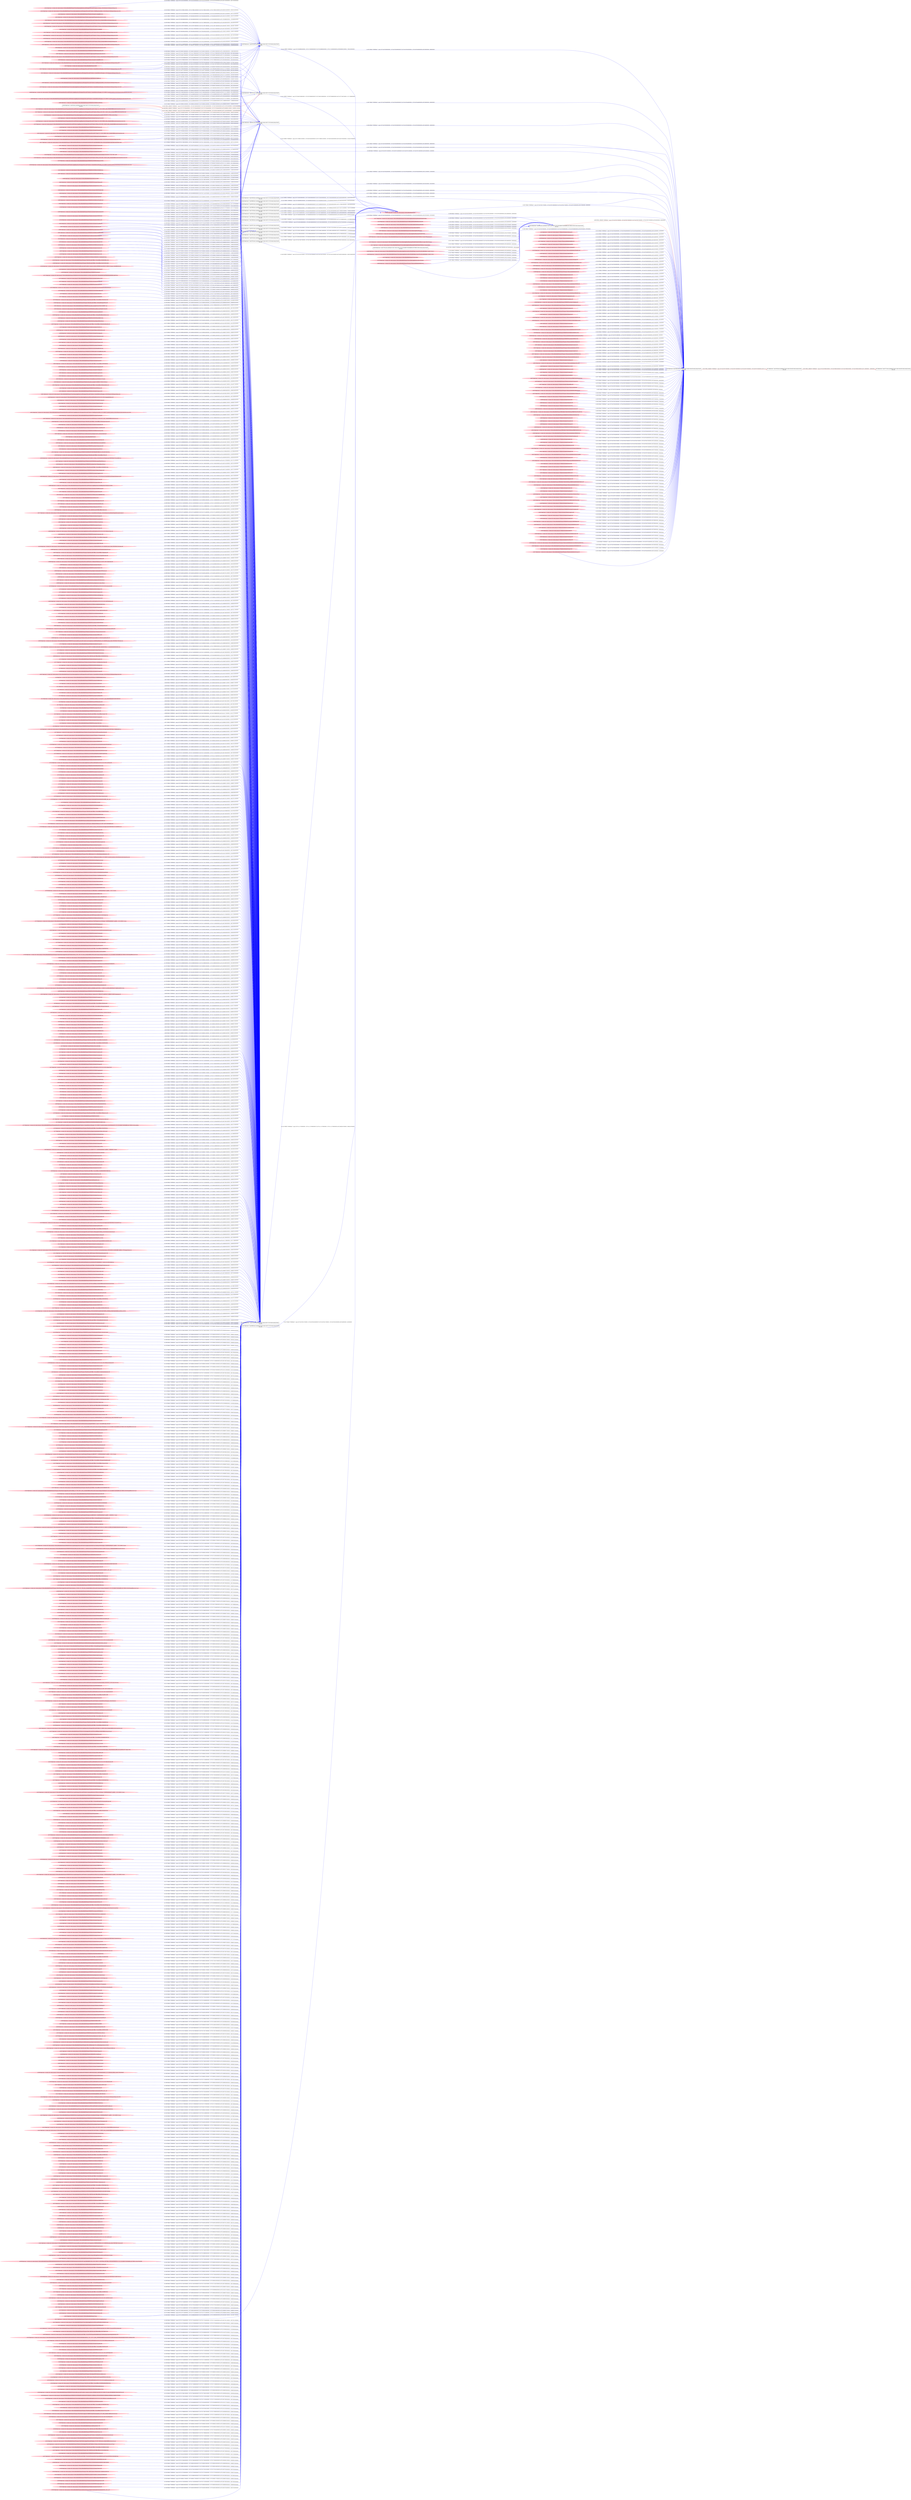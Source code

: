 digraph  {
rankdir=LR
"0"[color=black,label="id:0 HopCount: 0 pid:5648 proc_starttime:0 cmd: owner uid:null owner group id:null,\n null null", shape=box,style=solid];
"1"[color=black,label="id:1 HopCount: 1 pid:1304 proc_starttime:0 cmd: owner uid:null owner group id:null,\n null null", shape=box,style=solid];
"0" -> "1" [id=952,__obj="PROC_CREATE"color=red,label="id:952 PROC_CREATE **NORMAL**  seqs:[1557434795755000000, 1557434795755000000] T:[1557434795755000000, 1557434795755000000] relT:[0, 0]",style=solid];
"2"[color=black,label="id:2 HopCount: 2 pid:2772 proc_starttime:0 cmd: owner uid:null owner group id:null,\n null null", shape=box,style=solid];
"1" -> "2" [id=953,__obj="PROC_CREATE"color=red,label="id:953 PROC_CREATE **NORMAL**  seqs:[1557434795891000000, 1557434795891000000] T:[1557434795891000000, 1557434795891000000] relT:[-136000000, -136000000]",style=solid];
"31"[color=pink,label="id:31 HopCount: -4 owner uid: owner group id: /Device/HarddiskVolume2/WINDOWS/FONTS/TIMESBI.TTF ", shape=oval,style=filled];
"423"[color=black,label="id:423 HopCount: -3 pid:32 proc_starttime:0 cmd: owner uid:S-1-5-18 owner group id:null,\n null null", shape=box,style=solid];
"31" -> "423" [id=954,__obj="READ"color=blue,label="id:954 READ **NORMAL**  seqs:[1557251704820000000, 1557251704820000000] T:[1557251704820000000, 1557251704820000000] relT:[183090935000000, 183090935000000]",style=solid];
"5"[color=pink,label="id:5 HopCount: -4 owner uid: owner group id: /Device/HarddiskVolume2/WINDOWS/SYSTEM32/loadperf.dll ", shape=oval,style=filled];
"5" -> "423" [id=955,__obj="READ"color=blue,label="id:955 READ **NORMAL**  seqs:[1557250906229000000, 1557251063109000000] T:[1557250906229000000, 1557251063109000000] relT:[183889526000000, 183732646000000]",style=solid];
"4"[color=pink,label="id:4 HopCount: -4 owner uid: owner group id: /Device/HarddiskVolume2/WINDOWS/SysWOW64/en-US/KERNELBASE.dll.mui ", shape=oval,style=filled];
"4" -> "423" [id=956,__obj="READ"color=blue,label="id:956 READ **NORMAL**  seqs:[1557251721789000000, 1557251721789000000] T:[1557251721789000000, 1557251721789000000] relT:[183073966000000, 183073966000000]",style=solid];
"6"[color=pink,label="id:6 HopCount: -4 owner uid: owner group id: /Device/HarddiskVolume2/WINDOWS/system32/DSREG.DLL ", shape=oval,style=filled];
"6" -> "423" [id=957,__obj="READ"color=blue,label="id:957 READ **NORMAL**  seqs:[1557250906156000000, 1557250906195000000] T:[1557250906156000000, 1557250906195000000] relT:[183889599000000, 183889560000000]",style=solid];
"7"[color=pink,label="id:7 HopCount: -4 owner uid: owner group id: /Device/HarddiskVolume2/Windows/System32/schedcli.dll ", shape=oval,style=filled];
"7" -> "423" [id=958,__obj="READ"color=blue,label="id:958 READ **NORMAL**  seqs:[1557250906184000000, 1557250906184000000] T:[1557250906184000000, 1557250906184000000] relT:[183889571000000, 183889571000000]",style=solid];
"11"[color=pink,label="id:11 HopCount: -4 owner uid: owner group id: /Device/HarddiskVolume2/Windows/System32/embeddedmodesvcapi.dll ", shape=oval,style=filled];
"11" -> "423" [id=959,__obj="READ"color=blue,label="id:959 READ **NORMAL**  seqs:[1557250906121000000, 1557250906136000000] T:[1557250906121000000, 1557250906136000000] relT:[183889634000000, 183889619000000]",style=solid];
"12"[color=pink,label="id:12 HopCount: -4 owner uid: owner group id: /Device/HarddiskVolume2/WINDOWS/SYSTEM32/WUAPIHOST.EXE ", shape=oval,style=filled];
"12" -> "423" [id=960,__obj="READ"color=blue,label="id:960 READ **NORMAL**  seqs:[1557251209498000000, 1557251997801000000] T:[1557251209498000000, 1557251997801000000] relT:[183586257000000, 182797954000000]",style=solid];
"14"[color=pink,label="id:14 HopCount: -4 owner uid: owner group id: /Device/HarddiskVolume2/Windows/System32/Wldap32.dll ", shape=oval,style=filled];
"14" -> "423" [id=961,__obj="READ"color=blue,label="id:961 READ **NORMAL**  seqs:[1557250906118000000, 1557250906225000000] T:[1557250906118000000, 1557250906225000000] relT:[183889637000000, 183889530000000]",style=solid];
"15"[color=pink,label="id:15 HopCount: -4 owner uid: owner group id: /Device/HarddiskVolume2/WINDOWS/system32/netfxperf.dll ", shape=oval,style=filled];
"15" -> "423" [id=962,__obj="READ"color=blue,label="id:962 READ **NORMAL**  seqs:[1557250906217000000, 1557250906217000000] T:[1557250906217000000, 1557250906217000000] relT:[183889538000000, 183889538000000]",style=solid];
"13"[color=pink,label="id:13 HopCount: -4 owner uid: owner group id: /Device/HarddiskVolume2/WINDOWS/WinSxS/amd64_microsoft.vc90.crt_1fc8b3b9a1e18e3b_9.0.30729.9317_none_08e0939fa840d57b/MSVCR90.dll ", shape=oval,style=filled];
"13" -> "423" [id=963,__obj="READ"color=blue,label="id:963 READ **NORMAL**  seqs:[1557250906210000000, 1557250906221000000] T:[1557250906210000000, 1557250906221000000] relT:[183889545000000, 183889534000000]",style=solid];
"16"[color=pink,label="id:16 HopCount: -4 owner uid: owner group id: /Device/HarddiskVolume2/WINDOWS/SysWOW64/ntshrui.dll ", shape=oval,style=filled];
"16" -> "423" [id=964,__obj="READ"color=blue,label="id:964 READ **NORMAL**  seqs:[1557251721854000000, 1557251721854000000] T:[1557251721854000000, 1557251721854000000] relT:[183073901000000, 183073901000000]",style=solid];
"17"[color=pink,label="id:17 HopCount: -4 owner uid: owner group id: /Device/HarddiskVolume2/WINDOWS/SysWOW64/StructuredQuery.dll ", shape=oval,style=filled];
"17" -> "423" [id=965,__obj="READ"color=blue,label="id:965 READ **NORMAL**  seqs:[1557251721854000000, 1557251721854000000] T:[1557251721854000000, 1557251721854000000] relT:[183073901000000, 183073901000000]",style=solid];
"18"[color=pink,label="id:18 HopCount: -4 owner uid: owner group id: /Device/HarddiskVolume2/WINDOWS/system32/lsm.dll ", shape=oval,style=filled];
"18" -> "423" [id=966,__obj="READ"color=blue,label="id:966 READ **NORMAL**  seqs:[1557250906125000000, 1557250906125000000] T:[1557250906125000000, 1557250906125000000] relT:[183889630000000, 183889630000000]",style=solid];
"20"[color=pink,label="id:20 HopCount: -4 owner uid: owner group id: /Device/HarddiskVolume2/WINDOWS/System32/ci.dll ", shape=oval,style=filled];
"20" -> "423" [id=967,__obj="READ"color=blue,label="id:967 READ **NORMAL**  seqs:[1557251704820000000, 1557251704833000000] T:[1557251704820000000, 1557251704820000000] relT:[183090935000000, 183090935000000]",style=solid];
"21"[color=pink,label="id:21 HopCount: -4 owner uid: owner group id: /Device/HarddiskVolume2/Program Files/Microsoft Office 15/root/Office15/mset7.dll ", shape=oval,style=filled];
"21" -> "423" [id=968,__obj="READ"color=blue,label="id:968 READ **NORMAL**  seqs:[1557253373982000000, 1557253373988000000] T:[1557253373982000000, 1557253373988000000] relT:[181421773000000, 181421767000000]",style=solid];
"19"[color=pink,label="id:19 HopCount: -4 owner uid: owner group id: /Device/HarddiskVolume2/Windows/System32/rasplap.dll ", shape=oval,style=filled];
"19" -> "423" [id=969,__obj="READ"color=blue,label="id:969 READ **NORMAL**  seqs:[1557250906128000000, 1557250906128000000] T:[1557250906128000000, 1557250906128000000] relT:[183889627000000, 183889627000000]",style=solid];
"22"[color=pink,label="id:22 HopCount: -4 owner uid: owner group id: /Device/HarddiskVolume2/Windows/System32/mfcm140u.dll ", shape=oval,style=filled];
"22" -> "423" [id=970,__obj="READ"color=blue,label="id:970 READ **NORMAL**  seqs:[1557253440972000000, 1557253440972000000] T:[1557253440972000000, 1557253440972000000] relT:[181354783000000, 181354783000000]",style=solid];
"23"[color=pink,label="id:23 HopCount: -4 owner uid: owner group id: /Device/HarddiskVolume2/WINDOWS/system32/ATL.DLL ", shape=oval,style=filled];
"23" -> "423" [id=971,__obj="READ"color=blue,label="id:971 READ **NORMAL**  seqs:[1557250906140000000, 1557250906218000000] T:[1557250906140000000, 1557250906218000000] relT:[183889615000000, 183889537000000]",style=solid];
"24"[color=pink,label="id:24 HopCount: -4 owner uid: owner group id: /Device/HarddiskVolume2/WINDOWS/SYSWOW64/ONDEMANDCONNROUTEHELPER.DLL ", shape=oval,style=filled];
"24" -> "423" [id=972,__obj="READ"color=blue,label="id:972 READ **NORMAL**  seqs:[1557251721852000000, 1557251721852000000] T:[1557251721852000000, 1557251721852000000] relT:[183073903000000, 183073903000000]",style=solid];
"26"[color=pink,label="id:26 HopCount: -4 owner uid: owner group id: /Device/HarddiskVolume2/Users/darpa/AppData/Local/Packages/microsoft.windows.cortana_cw5n1h2txyewy/AC/AppCache/YUBVYO62/37/86d9d260[1].js ", shape=oval,style=filled];
"26" -> "423" [id=973,__obj="READ"color=blue,label="id:973 READ **NORMAL**  seqs:[1557251704826000000, 1557251704826000000] T:[1557251704826000000, 1557251704826000000] relT:[183090929000000, 183090929000000]",style=solid];
"27"[color=pink,label="id:27 HopCount: -4 owner uid: owner group id: /Device/HarddiskVolume2/Windows/System32/OneCoreUAPCommonProxyStub.dll ", shape=oval,style=filled];
"27" -> "423" [id=974,__obj="READ"color=blue,label="id:974 READ **NORMAL**  seqs:[1557250906130000000, 1557251716017000000] T:[1557250906130000000, 1557251716017000000] relT:[183889625000000, 183079738000000]",style=solid];
"25"[color=pink,label="id:25 HopCount: -4 owner uid: owner group id: /Device/HarddiskVolume2/Windows/System32/Windows.UI.Immersive.dll ", shape=oval,style=filled];
"25" -> "423" [id=975,__obj="READ"color=blue,label="id:975 READ **NORMAL**  seqs:[1557250906129000000, 1557250906129000000] T:[1557250906129000000, 1557250906129000000] relT:[183889626000000, 183889626000000]",style=solid];
"28"[color=pink,label="id:28 HopCount: -4 owner uid: owner group id: /Device/HarddiskVolume2/Windows/System32/WSDMon.dll ", shape=oval,style=filled];
"28" -> "423" [id=976,__obj="READ"color=blue,label="id:976 READ **NORMAL**  seqs:[1557250906181000000, 1557250906181000000] T:[1557250906181000000, 1557250906181000000] relT:[183889574000000, 183889574000000]",style=solid];
"29"[color=pink,label="id:29 HopCount: -4 owner uid: owner group id: /Device/HarddiskVolume2/windows/system32/DSROLE.dll ", shape=oval,style=filled];
"29" -> "423" [id=977,__obj="READ"color=blue,label="id:977 READ **NORMAL**  seqs:[1557250906135000000, 1557250906224000000] T:[1557250906135000000, 1557250906224000000] relT:[183889620000000, 183889531000000]",style=solid];
"858"[color=pink,label="id:858 HopCount: -4 owner uid: owner group id: /Device/HarddiskVolume2/ProgramData/Microsoft/Windows/AppRepository/Packages/Microsoft.Windows.ContentDeliveryManager_10.0.16299.15_neutral_neutral_cw5n1h2txyewy/ActivationStore.dat.LOG1 ", shape=oval,style=filled];
"858" -> "423" [id=978,__obj="READ"color=blue,label="id:978 READ **NORMAL**  seqs:[1557251563493000000, 1557251712530000000] T:[1557251563493000000, 1557251712530000000] relT:[183232262000000, 183083225000000]",style=solid];
"950"[color=pink,label="id:950 HopCount: -4 owner uid: owner group id: /Device/HarddiskVolume2/WINDOWS/SYSWOW64/PROFAPI.DLL ", shape=oval,style=filled];
"950" -> "423" [id=979,__obj="READ"color=blue,label="id:979 READ **NORMAL**  seqs:[1557250906199000000, 1557251725425000000] T:[1557251725425000000, 1557251725425000000] relT:[183070330000000, 183070330000000]",style=solid];
"951"[color=pink,label="id:951 HopCount: -4 owner uid: owner group id: /Device/HarddiskVolume2/ProgramData/Microsoft/Windows Defender/Definition Updates/{817C5B93-5F73-409F-B157-CEB65C701B55}/mpengine.dll ", shape=oval,style=filled];
"951" -> "423" [id=980,__obj="READ"color=blue,label="id:980 READ **NORMAL**  seqs:[1557250906206000000, 1557250906206000000] T:[1557250906206000000, 1557250906206000000] relT:[183889549000000, 183889549000000]",style=solid];
"30"[color=pink,label="id:30 HopCount: -4 owner uid: owner group id: /Device/HarddiskVolume2/Windows/System32/wsnmp32.dll ", shape=oval,style=filled];
"30" -> "423" [id=981,__obj="READ"color=blue,label="id:981 READ **NORMAL**  seqs:[1557250906181000000, 1557250906181000000] T:[1557250906181000000, 1557250906181000000] relT:[183889574000000, 183889574000000]",style=solid];
"8"[color=pink,label="id:8 HopCount: -4 owner uid: owner group id: /Device/HarddiskVolume2/WINDOWS/system32/esentprf.dll ", shape=oval,style=filled];
"8" -> "423" [id=982,__obj="READ"color=blue,label="id:982 READ **NORMAL**  seqs:[1557250906217000000, 1557250906217000000] T:[1557250906217000000, 1557250906217000000] relT:[183889538000000, 183889538000000]",style=solid];
"9"[color=pink,label="id:9 HopCount: -4 owner uid: owner group id: /Device/HarddiskVolume2/Program Files/Microsoft Office 15/root/Office15/Wordcnv.dll ", shape=oval,style=filled];
"9" -> "423" [id=983,__obj="READ"color=blue,label="id:983 READ **NORMAL**  seqs:[1557253411402000000, 1557253411418000000] T:[1557253411402000000, 1557253411418000000] relT:[181384353000000, 181384337000000]",style=solid];
"10"[color=pink,label="id:10 HopCount: -4 owner uid: owner group id: /Device/HarddiskVolume2/Program Files/Microsoft Office 15/root/office15/PropertyModel.dll ", shape=oval,style=filled];
"10" -> "423" [id=984,__obj="READ"color=blue,label="id:984 READ **NORMAL**  seqs:[1557253398337000000, 1557253398480000000] T:[1557253398337000000, 1557253398480000000] relT:[181397418000000, 181397275000000]",style=solid];
"35"[color=pink,label="id:35 HopCount: -4 owner uid: owner group id: /Device/HarddiskVolume2/WINDOWS/System32/shsvcs.dll ", shape=oval,style=filled];
"35" -> "423" [id=985,__obj="READ"color=blue,label="id:985 READ **NORMAL**  seqs:[1557250906177000000, 1557250906177000000] T:[1557250906177000000, 1557250906177000000] relT:[183889578000000, 183889578000000]",style=solid];
"65"[color=pink,label="id:65 HopCount: -4 owner uid: owner group id: /Device/HarddiskVolume2/salt/bin/Lib/site-packages/cryptography/hazmat/bindings/_constant_time.pyd ", shape=oval,style=filled];
"65" -> "423" [id=986,__obj="READ"color=blue,label="id:986 READ **NORMAL**  seqs:[1557250906210000000, 1557250906210000000] T:[1557250906210000000, 1557250906210000000] relT:[183889545000000, 183889545000000]",style=solid];
"36"[color=pink,label="id:36 HopCount: -4 owner uid: owner group id: /Device/HarddiskVolume2/WINDOWS/SYSWOW64/SHCORE.DLL ", shape=oval,style=filled];
"36" -> "423" [id=987,__obj="READ"color=blue,label="id:987 READ **NORMAL**  seqs:[1557250906199000000, 1557251725424000000] T:[1557250906199000000, 1557251725424000000] relT:[183889556000000, 183070331000000]",style=solid];
"37"[color=pink,label="id:37 HopCount: -4 owner uid: owner group id: /Device/HarddiskVolume2/WINDOWS/system32/bfe.dll ", shape=oval,style=filled];
"37" -> "423" [id=988,__obj="READ"color=blue,label="id:988 READ **NORMAL**  seqs:[1557250906136000000, 1557250906136000000] T:[1557250906136000000, 1557250906136000000] relT:[183889619000000, 183889619000000]",style=solid];
"38"[color=pink,label="id:38 HopCount: -4 owner uid: owner group id: /Device/HarddiskVolume2/Windows/System32/wbem/repdrvfs.dll ", shape=oval,style=filled];
"38" -> "423" [id=989,__obj="READ"color=blue,label="id:989 READ **NORMAL**  seqs:[1557250906180000000, 1557250906180000000] T:[1557250906180000000, 1557250906180000000] relT:[183889575000000, 183889575000000]",style=solid];
"39"[color=pink,label="id:39 HopCount: -4 owner uid: owner group id: /Device/HarddiskVolume2/Windows/System32/wlidcredprov.dll ", shape=oval,style=filled];
"39" -> "423" [id=990,__obj="READ"color=blue,label="id:990 READ **NORMAL**  seqs:[1557250906128000000, 1557250906128000000] T:[1557250906128000000, 1557250906128000000] relT:[183889627000000, 183889627000000]",style=solid];
"40"[color=pink,label="id:40 HopCount: -4 owner uid: owner group id: /Device/HarddiskVolume2/WINDOWS/system32/ktmw32.dll ", shape=oval,style=filled];
"40" -> "423" [id=991,__obj="READ"color=blue,label="id:991 READ **NORMAL**  seqs:[1557250906210000000, 1557250906217000000] T:[1557250906210000000, 1557250906217000000] relT:[183889545000000, 183889538000000]",style=solid];
"41"[color=pink,label="id:41 HopCount: -4 owner uid: owner group id: /Device/HarddiskVolume2/WINDOWS/SYSWOW64/UXTHEME.DLL ", shape=oval,style=filled];
"41" -> "423" [id=992,__obj="READ"color=blue,label="id:992 READ **NORMAL**  seqs:[1557251721849000000, 1557251725426000000] T:[1557251725426000000, 1557251725426000000] relT:[183070329000000, 183070329000000]",style=solid];
"43"[color=pink,label="id:43 HopCount: -4 owner uid: owner group id: /Device/HarddiskVolume2/Windows/System32/conhost.exe ", shape=oval,style=filled];
"43" -> "423" [id=993,__obj="READ"color=blue,label="id:993 READ **NORMAL**  seqs:[1557250906212000000, 1557250906232000000] T:[1557250906212000000, 1557250906232000000] relT:[183889543000000, 183889523000000]",style=solid];
"45"[color=pink,label="id:45 HopCount: -4 owner uid: owner group id: /Device/HarddiskVolume2/Windows/System32/usermgrproxy.dll ", shape=oval,style=filled];
"45" -> "423" [id=994,__obj="READ"color=blue,label="id:994 READ **NORMAL**  seqs:[1557250906149000000, 1557250906149000000] T:[1557250906149000000, 1557250906149000000] relT:[183889606000000, 183889606000000]",style=solid];
"46"[color=pink,label="id:46 HopCount: -4 owner uid: owner group id: /Device/HarddiskVolume2/Program Files/Microsoft Office 15/root/office15/urlredir.dll ", shape=oval,style=filled];
"46" -> "423" [id=995,__obj="READ"color=blue,label="id:995 READ **NORMAL**  seqs:[1557253409841000000, 1557253409861000000] T:[1557253409841000000, 1557253409861000000] relT:[181385914000000, 181385894000000]",style=solid];
"44"[color=pink,label="id:44 HopCount: -4 owner uid: owner group id: /Device/HarddiskVolume2/Program Files/Microsoft Office 15/root/Office15/MSPUB.EXE ", shape=oval,style=filled];
"44" -> "423" [id=996,__obj="READ"color=blue,label="id:996 READ **NORMAL**  seqs:[1557253377751000000, 1557253377951000000] T:[1557253377751000000, 1557253377951000000] relT:[181418004000000, 181417804000000]",style=solid];
"47"[color=pink,label="id:47 HopCount: -4 owner uid: owner group id: /Device/HarddiskVolume2/Windows/ServiceProfiles ", shape=oval,style=filled];
"47" -> "423" [id=997,__obj="READ"color=blue,label="id:997 READ **NORMAL**  seqs:[1557251566837000000, 1557251566837000000] T:[1557251566837000000, 1557251566837000000] relT:[183228918000000, 183228918000000]",style=solid];
"42"[color=black,label="id:42 HopCount: -2 pid:844 proc_starttime:0 cmd: owner uid:S-1-5-21-231540947-922634896-4161786520-1004 owner group id:null,\n null null", shape=box,style=solid];
"42" -> "0" [id=998,__obj="PROC_CREATE"color=red,label="id:998 PROC_CREATE **NORMAL**  seqs:[1557434795373000000, 1557434795373000000] T:[1557434795373000000, 1557434795373000000] relT:[382000000, 382000000]",style=solid];
"49"[color=pink,label="id:49 HopCount: -4 owner uid: owner group id: /Device/HarddiskVolume2/Windows/System32/sscoreext.dll ", shape=oval,style=filled];
"49" -> "423" [id=999,__obj="READ"color=blue,label="id:999 READ **NORMAL**  seqs:[1557250906190000000, 1557250906190000000] T:[1557250906190000000, 1557250906190000000] relT:[183889565000000, 183889565000000]",style=solid];
"51"[color=pink,label="id:51 HopCount: -4 owner uid: owner group id: /Device/HarddiskVolume2/Windows/System32/wmidcom.dll ", shape=oval,style=filled];
"51" -> "423" [id=1000,__obj="READ"color=blue,label="id:1000 READ **NORMAL**  seqs:[1557250906190000000, 1557250906190000000] T:[1557250906190000000, 1557250906190000000] relT:[183889565000000, 183889565000000]",style=solid];
"52"[color=pink,label="id:52 HopCount: -4 owner uid: owner group id: /Device/HarddiskVolume2/Windows/System32/wuuhext.dll ", shape=oval,style=filled];
"52" -> "423" [id=1001,__obj="READ"color=blue,label="id:1001 READ **NORMAL**  seqs:[1557250906174000000, 1557250906174000000] T:[1557250906174000000, 1557250906174000000] relT:[183889581000000, 183889581000000]",style=solid];
"50"[color=pink,label="id:50 HopCount: -4 owner uid: owner group id: /Device/HarddiskVolume2/Windows/System32/diagperf.dll ", shape=oval,style=filled];
"50" -> "423" [id=1002,__obj="READ"color=blue,label="id:1002 READ **NORMAL**  seqs:[1557250906198000000, 1557250906198000000] T:[1557250906198000000, 1557250906198000000] relT:[183889557000000, 183889557000000]",style=solid];
"53"[color=pink,label="id:53 HopCount: -4 owner uid: owner group id: /Device/HarddiskVolume2/Windows/SysWOW64/DataExchange.dll ", shape=oval,style=filled];
"53" -> "423" [id=1003,__obj="READ"color=blue,label="id:1003 READ **NORMAL**  seqs:[1557251721853000000, 1557251721853000000] T:[1557251721853000000, 1557251721853000000] relT:[183073902000000, 183073902000000]",style=solid];
"48"[color=pink,label="id:48 HopCount: -2 owner uid: owner group id: /Device/HarddiskVolume2/Windows/System32/ws2_32.dll ", shape=oval,style=filled];
"48" -> "0" [id=1004,__obj="READ"color=blue,label="id:1004 READ **NORMAL**  seqs:[1557434795394000000, 1557434795394000000] T:[1557434795394000000, 1557434795394000000] relT:[361000000, 361000000]",style=solid];
"55"[color=pink,label="id:55 HopCount: -4 owner uid: owner group id: /Device/HarddiskVolume2/Windows/System32/twinapi.dll ", shape=oval,style=filled];
"55" -> "423" [id=1005,__obj="READ"color=blue,label="id:1005 READ **NORMAL**  seqs:[1557251704833000000, 1557251704833000000] T:[1557251704833000000, 1557251704833000000] relT:[183090922000000, 183090922000000]",style=solid];
"57"[color=pink,label="id:57 HopCount: -4 owner uid: owner group id: /Device/HarddiskVolume2/Users/admin/AppData/Local/Microsoft/OneDrive/19.012.0121.0011/ssleay32.dll ", shape=oval,style=filled];
"57" -> "423" [id=1006,__obj="READ"color=blue,label="id:1006 READ **NORMAL**  seqs:[1557251721851000000, 1557251721851000000] T:[1557251721851000000, 1557251721851000000] relT:[183073904000000, 183073904000000]",style=solid];
"58"[color=pink,label="id:58 HopCount: -4 owner uid: owner group id: /Device/HarddiskVolume2/WINDOWS/SYSTEM32/apphelp.dll ", shape=oval,style=filled];
"58" -> "423" [id=1007,__obj="READ"color=blue,label="id:1007 READ **NORMAL**  seqs:[1557250906114000000, 1557251726245000000] T:[1557250906114000000, 1557251726245000000] relT:[183889641000000, 183069510000000]",style=solid];
"56"[color=pink,label="id:56 HopCount: -4 owner uid: owner group id: /Device/HarddiskVolume2/WINDOWS/System32/Perfctrs.dll ", shape=oval,style=filled];
"56" -> "423" [id=1008,__obj="READ"color=blue,label="id:1008 READ **NORMAL**  seqs:[1557250906217000000, 1557250906230000000] T:[1557250906217000000, 1557250906230000000] relT:[183889538000000, 183889525000000]",style=solid];
"3"[color=pink,label="id:3 HopCount: -4 owner uid: owner group id: /Device/HarddiskVolume2/Windows/SysWOW64/en-US/ieframe.dll.mui ", shape=oval,style=filled];
"3" -> "423" [id=1009,__obj="READ"color=blue,label="id:1009 READ **NORMAL**  seqs:[1557251721790000000, 1557251721790000000] T:[1557251721790000000, 1557251721790000000] relT:[183073965000000, 183073965000000]",style=solid];
"54"[color=pink,label="id:54 HopCount: -2 owner uid: owner group id: /Windows/System32/shlwapi.dll ", shape=oval,style=filled];
"54" -> "0" [id=1010,__obj="READ"color=blue,label="id:1010 READ **NORMAL**  seqs:[1557434795440000000, 1557434795440000000] T:[1557434795440000000, 1557434795440000000] relT:[315000000, 315000000]",style=solid];
"813"[color=pink,label="id:813 HopCount: -4 owner uid: owner group id: /Device/HarddiskVolume2/WINDOWS/SYSWOW64/NCRYPT.DLL ", shape=oval,style=filled];
"813" -> "423" [id=1011,__obj="READ"color=blue,label="id:1011 READ **NORMAL**  seqs:[1557251721850000000, 1557251721850000000] T:[1557251721850000000, 1557251721850000000] relT:[183073905000000, 183073905000000]",style=solid];
"60"[color=pink,label="id:60 HopCount: -4 owner uid: owner group id: /Device/HarddiskVolume2/Windows/SysWOW64/FamilySafetyExt.dll ", shape=oval,style=filled];
"60" -> "423" [id=1012,__obj="READ"color=blue,label="id:1012 READ **NORMAL**  seqs:[1557251721853000000, 1557251721853000000] T:[1557251721853000000, 1557251721853000000] relT:[183073902000000, 183073902000000]",style=solid];
"61"[color=pink,label="id:61 HopCount: -4 owner uid: owner group id: /Device/HarddiskVolume2/Windows/System32/wshhyperv.dll ", shape=oval,style=filled];
"61" -> "423" [id=1013,__obj="READ"color=blue,label="id:1013 READ **NORMAL**  seqs:[1557250906124000000, 1557250906195000000] T:[1557250906124000000, 1557250906195000000] relT:[183889631000000, 183889560000000]",style=solid];
"63"[color=pink,label="id:63 HopCount: -4 owner uid: owner group id: /Device/HarddiskVolume2/Windows/System32/msprivs.dll ", shape=oval,style=filled];
"63" -> "423" [id=1014,__obj="READ"color=blue,label="id:1014 READ **NORMAL**  seqs:[1557250906117000000, 1557250906117000000] T:[1557250906117000000, 1557250906117000000] relT:[183889638000000, 183889638000000]",style=solid];
"62"[color=pink,label="id:62 HopCount: -4 owner uid: owner group id: /Device/HarddiskVolume2/Windows/System32/rasctrs.dll ", shape=oval,style=filled];
"62" -> "423" [id=1015,__obj="READ"color=blue,label="id:1015 READ **NORMAL**  seqs:[1557250906217000000, 1557250906217000000] T:[1557250906217000000, 1557250906217000000] relT:[183889538000000, 183889538000000]",style=solid];
"64"[color=pink,label="id:64 HopCount: -4 owner uid: owner group id: /Device/HarddiskVolume2/WINDOWS/GLOBALIZATION ", shape=oval,style=filled];
"64" -> "423" [id=1016,__obj="READ"color=blue,label="id:1016 READ **NORMAL**  seqs:[1557250899265000000, 1557253292886000000] T:[1557250899265000000, 1557253292885000000] relT:[183896490000000, 181502870000000]",style=solid];
"805"[color=pink,label="id:805 HopCount: -4 owner uid: owner group id: /Device/HarddiskVolume2/Windows/System32/shacct.dll ", shape=oval,style=filled];
"805" -> "423" [id=1017,__obj="READ"color=blue,label="id:1017 READ **NORMAL**  seqs:[1557250906130000000, 1557250906130000000] T:[1557250906130000000, 1557250906130000000] relT:[183889625000000, 183889625000000]",style=solid];
"67"[color=pink,label="id:67 HopCount: -4 owner uid: owner group id: /Device/HarddiskVolume2/salt/bin/Lib/site-packages/tornado/speedups.pyd ", shape=oval,style=filled];
"67" -> "423" [id=1018,__obj="READ"color=blue,label="id:1018 READ **NORMAL**  seqs:[1557250906209000000, 1557250906220000000] T:[1557250906209000000, 1557250906220000000] relT:[183889546000000, 183889535000000]",style=solid];
"68"[color=pink,label="id:68 HopCount: -4 owner uid: owner group id: /Device/HarddiskVolume2/WINDOWS/SYSTEM32/FONTGLYPHANIMATOR.DLL ", shape=oval,style=filled];
"68" -> "423" [id=1019,__obj="READ"color=blue,label="id:1019 READ **NORMAL**  seqs:[1557250906129000000, 1557250906129000000] T:[1557250906129000000, 1557250906129000000] relT:[183889626000000, 183889626000000]",style=solid];
"69"[color=pink,label="id:69 HopCount: -4 owner uid: owner group id: /Device/HarddiskVolume2/WINDOWS/system32/websocket.dll ", shape=oval,style=filled];
"69" -> "423" [id=1020,__obj="READ"color=blue,label="id:1020 READ **NORMAL**  seqs:[1557250906141000000, 1557250906141000000] T:[1557250906141000000, 1557250906141000000] relT:[183889614000000, 183889614000000]",style=solid];
"862"[color=pink,label="id:862 HopCount: -2 owner uid: owner group id: /Device/HarddiskVolume2/WINDOWS/SYSTEM32/AVRT.DLL ", shape=oval,style=filled];
"862" -> "423" [id=1021,__obj="READ"color=blue,label="id:1021 READ **NORMAL**  seqs:[1557250906132000000, 1557250906132000000] T:[1557250906132000000, 1557250906132000000] relT:[183889623000000, 183889623000000]",style=solid];
"70"[color=pink,label="id:70 HopCount: -4 owner uid: owner group id: /Device/HarddiskVolume2/Program Files/Microsoft Office 15/root/Office15/Rtmmvras.dll ", shape=oval,style=filled];
"70" -> "423" [id=1022,__obj="READ"color=blue,label="id:1022 READ **NORMAL**  seqs:[1557253400935000000, 1557253400935000000] T:[1557253400935000000, 1557253400935000000] relT:[181394820000000, 181394820000000]",style=solid];
"74"[color=pink,label="id:74 HopCount: -4 owner uid: owner group id: /Device/HarddiskVolume2/WINDOWS/FONTS ", shape=oval,style=filled];
"74" -> "423" [id=1023,__obj="READ"color=blue,label="id:1023 READ **NORMAL**  seqs:[1557251566836000000, 1557251566836000000] T:[1557251566836000000, 1557251566836000000] relT:[183228919000000, 183228919000000]",style=solid];
"71"[color=pink,label="id:71 HopCount: -4 owner uid: owner group id: /Device/HarddiskVolume2/salt/bin/Lib/site-packages/asn1crypto/_perf/_big_num_ctypes.pyc ", shape=oval,style=filled];
"71" -> "423" [id=1024,__obj="READ"color=blue,label="id:1024 READ **NORMAL**  seqs:[1557254458141000000, 1557254458141000000] T:[1557254458141000000, 1557254458141000000] relT:[180337614000000, 180337614000000]",style=solid];
"72"[color=pink,label="id:72 HopCount: -4 owner uid: owner group id: /Device/HarddiskVolume2/WINDOWS/SYSWOW64/WINDOWSCODECS.DLL ", shape=oval,style=filled];
"72" -> "423" [id=1025,__obj="READ"color=blue,label="id:1025 READ **NORMAL**  seqs:[1557251721854000000, 1557251721854000000] T:[1557251721854000000, 1557251721854000000] relT:[183073901000000, 183073901000000]",style=solid];
"75"[color=pink,label="id:75 HopCount: -4 owner uid: owner group id: /Device/HarddiskVolume2/ProgramData/Microsoft/Windows/AppRepository/Packages/Microsoft.Windows.ContentDeliveryManager_10.0.16299.15_neutral_neutral_cw5n1h2txyewy/S-1-5-21-231540947-922634896-4161786520-1004.pckgdep ", shape=oval,style=filled];
"75" -> "423" [id=1026,__obj="READ"color=blue,label="id:1026 READ **NORMAL**  seqs:[1557251715976000000, 1557251715976000000] T:[1557251715976000000, 1557251715976000000] relT:[183079779000000, 183079779000000]",style=solid];
"76"[color=pink,label="id:76 HopCount: -4 owner uid: owner group id: /Device/HarddiskVolume2/Program Files/Microsoft Office 15/root/Office15/MSOTH.DLL ", shape=oval,style=filled];
"76" -> "423" [id=1027,__obj="READ"color=blue,label="id:1027 READ **NORMAL**  seqs:[1557253337545000000, 1557253337545000000] T:[1557253337545000000, 1557253337545000000] relT:[181458210000000, 181458210000000]",style=solid];
"77"[color=pink,label="id:77 HopCount: -4 owner uid: owner group id: /Device/HarddiskVolume2/salt/bin/Lib/site-packages/zmq/backend/cython/_device.pyd ", shape=oval,style=filled];
"77" -> "423" [id=1028,__obj="READ"color=blue,label="id:1028 READ **NORMAL**  seqs:[1557250906209000000, 1557250906220000000] T:[1557250906209000000, 1557250906220000000] relT:[183889546000000, 183889535000000]",style=solid];
"78"[color=pink,label="id:78 HopCount: -4 owner uid: owner group id: /Device/HarddiskVolume2/WINDOWS/SYSTEM32/WOW64CPU.DLL ", shape=oval,style=filled];
"78" -> "423" [id=1029,__obj="READ"color=blue,label="id:1029 READ **NORMAL**  seqs:[1557250906199000000, 1557253086146000000] T:[1557251725421000000, 1557253086146000000] relT:[183070334000000, 181709609000000]",style=solid];
"79"[color=pink,label="id:79 HopCount: -4 owner uid: owner group id: /Device/HarddiskVolume2/Windows/System32/EtwRundown.dll ", shape=oval,style=filled];
"79" -> "423" [id=1030,__obj="READ"color=blue,label="id:1030 READ **NORMAL**  seqs:[1557250906196000000, 1557250906196000000] T:[1557250906196000000, 1557250906196000000] relT:[183889559000000, 183889559000000]",style=solid];
"80"[color=pink,label="id:80 HopCount: -4 owner uid: owner group id: /Device/HarddiskVolume2/salt/bin/Lib/site-packages/win32/win32event.pyd ", shape=oval,style=filled];
"80" -> "423" [id=1031,__obj="READ"color=blue,label="id:1031 READ **NORMAL**  seqs:[1557250906210000000, 1557250906210000000] T:[1557250906210000000, 1557250906210000000] relT:[183889545000000, 183889545000000]",style=solid];
"81"[color=pink,label="id:81 HopCount: -4 owner uid: owner group id: /Device/HarddiskVolume2/Windows/System32/rasman.dll ", shape=oval,style=filled];
"81" -> "423" [id=1032,__obj="READ"color=blue,label="id:1032 READ **NORMAL**  seqs:[1557250906217000000, 1557250906217000000] T:[1557250906217000000, 1557250906217000000] relT:[183889538000000, 183889538000000]",style=solid];
"82"[color=pink,label="id:82 HopCount: -4 owner uid: owner group id: /Device/HarddiskVolume2/WINDOWS/SYSTEM32/dbgcore.DLL ", shape=oval,style=filled];
"82" -> "423" [id=1033,__obj="READ"color=blue,label="id:1033 READ **NORMAL**  seqs:[1557250906194000000, 1557252141899000000] T:[1557251210239000000, 1557252141889000000] relT:[183585516000000, 182653866000000]",style=solid];
"83"[color=pink,label="id:83 HopCount: -4 owner uid: owner group id: /Device/HarddiskVolume2/Windows/servicing/Packages/Package_for_KB4057247~31bf3856ad364e35~amd64~~16299.96.1.3.mum ", shape=oval,style=filled];
"83" -> "423" [id=1034,__obj="READ"color=blue,label="id:1034 READ **NORMAL**  seqs:[1557252141894000000, 1557252141894000000] T:[1557252141894000000, 1557252141894000000] relT:[182653861000000, 182653861000000]",style=solid];
"84"[color=pink,label="id:84 HopCount: -4 owner uid: owner group id: /Device/HarddiskVolume2/Windows/System32/ProximityServicePal.dll ", shape=oval,style=filled];
"84" -> "423" [id=1035,__obj="READ"color=blue,label="id:1035 READ **NORMAL**  seqs:[1557250906177000000, 1557250906177000000] T:[1557250906177000000, 1557250906177000000] relT:[183889578000000, 183889578000000]",style=solid];
"85"[color=pink,label="id:85 HopCount: -4 owner uid: owner group id: /Device/HarddiskVolume2/Windows/System32/winsrv.dll ", shape=oval,style=filled];
"85" -> "423" [id=1036,__obj="READ"color=blue,label="id:1036 READ **NORMAL**  seqs:[1557250906112000000, 1557250906114000000] T:[1557250906112000000, 1557250906114000000] relT:[183889643000000, 183889641000000]",style=solid];
"86"[color=pink,label="id:86 HopCount: -4 owner uid: owner group id: /Device/HarddiskVolume2/WINDOWS/system32/cryptsvc.dll ", shape=oval,style=filled];
"86" -> "423" [id=1037,__obj="READ"color=blue,label="id:1037 READ **NORMAL**  seqs:[1557250906127000000, 1557250906127000000] T:[1557250906127000000, 1557250906127000000] relT:[183889628000000, 183889628000000]",style=solid];
"32"[color=pink,label="id:32 HopCount: -4 owner uid: owner group id: /Device/HarddiskVolume2/Windows/System32/ProximityCommon.dll ", shape=oval,style=filled];
"32" -> "423" [id=1038,__obj="READ"color=blue,label="id:1038 READ **NORMAL**  seqs:[1557250906177000000, 1557250906177000000] T:[1557250906177000000, 1557250906177000000] relT:[183889578000000, 183889578000000]",style=solid];
"33"[color=pink,label="id:33 HopCount: -4 owner uid: owner group id: /Device/HarddiskVolume2/Windows/SysWOW64/wintrust.dll ", shape=oval,style=filled];
"33" -> "423" [id=1039,__obj="READ"color=blue,label="id:1039 READ **NORMAL**  seqs:[1557251721848000000, 1557251721848000000] T:[1557251721848000000, 1557251721848000000] relT:[183073907000000, 183073907000000]",style=solid];
"34"[color=pink,label="id:34 HopCount: -4 owner uid: owner group id: /Device/HarddiskVolume2/Windows/System32/scecli.dll ", shape=oval,style=filled];
"34" -> "423" [id=1040,__obj="READ"color=blue,label="id:1040 READ **NORMAL**  seqs:[1557250906117000000, 1557250906117000000] T:[1557250906117000000, 1557250906117000000] relT:[183889638000000, 183889638000000]",style=solid];
"66"[color=pink,label="id:66 HopCount: -4 owner uid: owner group id: /Device/HarddiskVolume2/Program Files/Microsoft Office 15/root/Office15/LINKEDINPROVIDER.DLL ", shape=oval,style=filled];
"66" -> "423" [id=1041,__obj="READ"color=blue,label="id:1041 READ **NORMAL**  seqs:[1557253366779000000, 1557253366779000000] T:[1557253366779000000, 1557253366779000000] relT:[181428976000000, 181428976000000]",style=solid];
"87"[color=pink,label="id:87 HopCount: -4 owner uid: owner group id: /Device/HarddiskVolume2/Windows/System32/sxs.dll ", shape=oval,style=filled];
"87" -> "423" [id=1042,__obj="READ"color=blue,label="id:1042 READ **NORMAL**  seqs:[1557250906112000000, 1557250906221000000] T:[1557250906112000000, 1557250906221000000] relT:[183889643000000, 183889534000000]",style=solid];
"88"[color=pink,label="id:88 HopCount: -4 owner uid: owner group id: /Device/HarddiskVolume2/Windows/System32/propsys.dll ", shape=oval,style=filled];
"88" -> "423" [id=1043,__obj="READ"color=blue,label="id:1043 READ **NORMAL**  seqs:[1557250906127000000, 1557251719638000000] T:[1557250906127000000, 1557251719638000000] relT:[183889628000000, 183076117000000]",style=solid];
"89"[color=pink,label="id:89 HopCount: -4 owner uid: owner group id: /Device/HarddiskVolume2/salt/bin/python.exe ", shape=oval,style=filled];
"89" -> "423" [id=1044,__obj="READ"color=blue,label="id:1044 READ **NORMAL**  seqs:[1557250906209000000, 1557250906220000000] T:[1557250906209000000, 1557250906220000000] relT:[183889546000000, 183889535000000]",style=solid];
"73"[color=pink,label="id:73 HopCount: -4 owner uid: owner group id: /Device/HarddiskVolume2/WINDOWS/SYSWOW64/APPHELP.DLL ", shape=oval,style=filled];
"73" -> "423" [id=1045,__obj="READ"color=blue,label="id:1045 READ **NORMAL**  seqs:[1557251721854000000, 1557251721854000000] T:[1557251721854000000, 1557251721854000000] relT:[183073901000000, 183073901000000]",style=solid];
"90"[color=pink,label="id:90 HopCount: -4 owner uid: owner group id: /Device/HarddiskVolume2/Windows/SysWOW64/comdlg32.dll ", shape=oval,style=filled];
"90" -> "423" [id=1046,__obj="READ"color=blue,label="id:1046 READ **NORMAL**  seqs:[1557250906199000000, 1557250906199000000] T:[1557250906199000000, 1557250906199000000] relT:[183889556000000, 183889556000000]",style=solid];
"96"[color=pink,label="id:96 HopCount: -4 owner uid: owner group id: /Device/HarddiskVolume2/WINDOWS/SYSWOW64/DPAPI.DLL ", shape=oval,style=filled];
"96" -> "423" [id=1047,__obj="READ"color=blue,label="id:1047 READ **NORMAL**  seqs:[1557251721855000000, 1557251721855000000] T:[1557251721855000000, 1557251721855000000] relT:[183073900000000, 183073900000000]",style=solid];
"821"[color=pink,label="id:821 HopCount: -4 owner uid: owner group id: /Device/HarddiskVolume2/WINDOWS/system32/keyiso.dll ", shape=oval,style=filled];
"821" -> "423" [id=1048,__obj="READ"color=blue,label="id:1048 READ **NORMAL**  seqs:[1557250906117000000, 1557250906117000000] T:[1557250906117000000, 1557250906117000000] relT:[183889638000000, 183889638000000]",style=solid];
"124"[color=pink,label="id:124 HopCount: -4 owner uid: owner group id: /Device/HarddiskVolume2/Windows/System32/csrss.exe ", shape=oval,style=filled];
"124" -> "423" [id=1049,__obj="READ"color=blue,label="id:1049 READ **NORMAL**  seqs:[1557250906112000000, 1557250906114000000] T:[1557250906112000000, 1557250906114000000] relT:[183889643000000, 183889641000000]",style=solid];
"98"[color=pink,label="id:98 HopCount: -4 owner uid: owner group id: /Device/HarddiskVolume2/Windows/System32/dpapisrv.dll ", shape=oval,style=filled];
"98" -> "423" [id=1050,__obj="READ"color=blue,label="id:1050 READ **NORMAL**  seqs:[1557250906117000000, 1557250906117000000] T:[1557250906117000000, 1557250906117000000] relT:[183889638000000, 183889638000000]",style=solid];
"99"[color=pink,label="id:99 HopCount: -4 owner uid: owner group id: /Device/HarddiskVolume2/WINDOWS/System32/wcmsvc.dll ", shape=oval,style=filled];
"99" -> "423" [id=1051,__obj="READ"color=blue,label="id:1051 READ **NORMAL**  seqs:[1557250906171000000, 1557250906171000000] T:[1557250906171000000, 1557250906171000000] relT:[183889584000000, 183889584000000]",style=solid];
"97"[color=pink,label="id:97 HopCount: -4 owner uid: owner group id: /Device/HarddiskVolume2/Windows/System32/pnpts.dll ", shape=oval,style=filled];
"97" -> "423" [id=1052,__obj="READ"color=blue,label="id:1052 READ **NORMAL**  seqs:[1557250906198000000, 1557250906198000000] T:[1557250906198000000, 1557250906198000000] relT:[183889557000000, 183889557000000]",style=solid];
"102"[color=pink,label="id:102 HopCount: -4 owner uid: owner group id: /Device/HarddiskVolume2/WINDOWS/SYSWOW64/TQUERY.DLL ", shape=oval,style=filled];
"102" -> "423" [id=1053,__obj="READ"color=blue,label="id:1053 READ **NORMAL**  seqs:[1557251721854000000, 1557251721854000000] T:[1557251721854000000, 1557251721854000000] relT:[183073901000000, 183073901000000]",style=solid];
"104"[color=pink,label="id:104 HopCount: -4 owner uid: owner group id: /Device/HarddiskVolume2/Users/admin/AppData/Local/Microsoft/OneDrive/Update/update.xml ", shape=oval,style=filled];
"104" -> "423" [id=1054,__obj="READ"color=blue,label="id:1054 READ **NORMAL**  seqs:[1557251721790000000, 1557251721790000000] T:[1557251721790000000, 1557251721790000000] relT:[183073965000000, 183073965000000]",style=solid];
"101"[color=pink,label="id:101 HopCount: -4 owner uid: owner group id: /Device/HarddiskVolume2/Windows/System32/Windows.ApplicationModel.Background.TimeBroker.dll ", shape=oval,style=filled];
"101" -> "423" [id=1055,__obj="READ"color=blue,label="id:1055 READ **NORMAL**  seqs:[1557251704821000000, 1557251704834000000] T:[1557251704821000000, 1557251704834000000] relT:[183090934000000, 183090921000000]",style=solid];
"100"[color=pink,label="id:100 HopCount: -4 owner uid: owner group id: /Device/HarddiskVolume2/Windows/System32/WPTaskScheduler.dll ", shape=oval,style=filled];
"100" -> "423" [id=1056,__obj="READ"color=blue,label="id:1056 READ **NORMAL**  seqs:[1557250906145000000, 1557250906145000000] T:[1557250906145000000, 1557250906145000000] relT:[183889610000000, 183889610000000]",style=solid];
"107"[color=pink,label="id:107 HopCount: -4 owner uid: owner group id: /Device/HarddiskVolume2/Windows/System32/win32spl.dll ", shape=oval,style=filled];
"107" -> "423" [id=1057,__obj="READ"color=blue,label="id:1057 READ **NORMAL**  seqs:[1557250906181000000, 1557250906181000000] T:[1557250906181000000, 1557250906181000000] relT:[183889574000000, 183889574000000]",style=solid];
"103"[color=pink,label="id:103 HopCount: -4 owner uid: owner group id: /Device/HarddiskVolume2/Users/darpa/AppData/Local/Packages/microsoft.windows.cortana_cw5n1h2txyewy/AC/AppCache/YUBVYO62/37/541be0d7[1].js ", shape=oval,style=filled];
"103" -> "423" [id=1058,__obj="READ"color=blue,label="id:1058 READ **NORMAL**  seqs:[1557251704823000000, 1557251704826000000] T:[1557251704823000000, 1557251704823000000] relT:[183090932000000, 183090932000000]",style=solid];
"105"[color=pink,label="id:105 HopCount: -4 owner uid: owner group id: /Device/HarddiskVolume2/Windows/System32/perftrack.dll ", shape=oval,style=filled];
"105" -> "423" [id=1059,__obj="READ"color=blue,label="id:1059 READ **NORMAL**  seqs:[1557250906214000000, 1557250906214000000] T:[1557250906214000000, 1557250906214000000] relT:[183889541000000, 183889541000000]",style=solid];
"106"[color=pink,label="id:106 HopCount: -4 owner uid: owner group id: /Device/HarddiskVolume2/Program Files/Microsoft Office 15/root/Office15/OCHelper.dll ", shape=oval,style=filled];
"106" -> "423" [id=1060,__obj="READ"color=blue,label="id:1060 READ **NORMAL**  seqs:[1557253304858000000, 1557253304858000000] T:[1557253304858000000, 1557253304858000000] relT:[181490897000000, 181490897000000]",style=solid];
"108"[color=pink,label="id:108 HopCount: -4 owner uid: owner group id: /Device/HarddiskVolume2/Windows/SystemApps/Microsoft.Windows.HolographicFirstRun_cw5n1h2txyewy/resources.pri ", shape=oval,style=filled];
"108" -> "423" [id=1061,__obj="READ"color=blue,label="id:1061 READ **NORMAL**  seqs:[1557251706663000000, 1557251706994000000] T:[1557251706663000000, 1557251706994000000] relT:[183089092000000, 183088761000000]",style=solid];
"109"[color=pink,label="id:109 HopCount: -4 owner uid: owner group id: /Device/HarddiskVolume2/Windows/System32/Windows.Energy.dll ", shape=oval,style=filled];
"109" -> "423" [id=1062,__obj="READ"color=blue,label="id:1062 READ **NORMAL**  seqs:[1557250906129000000, 1557250906129000000] T:[1557250906129000000, 1557250906129000000] relT:[183889626000000, 183889626000000]",style=solid];
"866"[color=pink,label="id:866 HopCount: -2 owner uid: owner group id: /Device/HarddiskVolume2/WINDOWS/system32/rpcss.dll ", shape=oval,style=filled];
"866" -> "423" [id=1063,__obj="READ"color=blue,label="id:1063 READ **NORMAL**  seqs:[1557250906122000000, 1557253082979000000] T:[1557250906122000000, 1557253082979000000] relT:[183889633000000, 181712776000000]",style=solid];
"110"[color=pink,label="id:110 HopCount: -4 owner uid: owner group id: /Device/HarddiskVolume2/Program Files (x86)/Common Files/Microsoft Shared/GRPHFLT/GIFIMP32.FLT ", shape=oval,style=filled];
"110" -> "423" [id=1064,__obj="READ"color=blue,label="id:1064 READ **NORMAL**  seqs:[1557253423967000000, 1557253423967000000] T:[1557253423967000000, 1557253423967000000] relT:[181371788000000, 181371788000000]",style=solid];
"112"[color=pink,label="id:112 HopCount: -4 owner uid: owner group id: /Device/HarddiskVolume2/Windows/System32/crypttpmeksvc.dll ", shape=oval,style=filled];
"112" -> "423" [id=1065,__obj="READ"color=blue,label="id:1065 READ **NORMAL**  seqs:[1557250906127000000, 1557250906127000000] T:[1557250906127000000, 1557250906127000000] relT:[183889628000000, 183889628000000]",style=solid];
"113"[color=pink,label="id:113 HopCount: -4 owner uid: owner group id: /Device/HarddiskVolume2/WINDOWS/System32/SessEnv.dll ", shape=oval,style=filled];
"113" -> "423" [id=1066,__obj="READ"color=blue,label="id:1066 READ **NORMAL**  seqs:[1557250906162000000, 1557250906162000000] T:[1557250906162000000, 1557250906162000000] relT:[183889593000000, 183889593000000]",style=solid];
"114"[color=pink,label="id:114 HopCount: -4 owner uid: owner group id: /Device/HarddiskVolume2/Users/admin/AppData/Local/Packages/Microsoft.Windows.Cortana_cw5n1h2txyewy/LocalState/ConstraintIndex/Input_{f23551f6-5213-465d-8bfb-7a69051177f5}/AppsGlobals.txt ", shape=oval,style=filled];
"114" -> "423" [id=1067,__obj="READ"color=blue,label="id:1067 READ **NORMAL**  seqs:[1557251706995000000, 1557251706995000000] T:[1557251706995000000, 1557251706995000000] relT:[183088760000000, 183088760000000]",style=solid];
"111"[color=pink,label="id:111 HopCount: -4 owner uid: owner group id: /Device/HarddiskVolume2/Program Files (x86)/Common Files/System/ado/msado15.dll ", shape=oval,style=filled];
"111" -> "423" [id=1068,__obj="READ"color=blue,label="id:1068 READ **NORMAL**  seqs:[1557253446741000000, 1557253447331000000] T:[1557253446741000000, 1557253447331000000] relT:[181349014000000, 181348424000000]",style=solid];
"115"[color=pink,label="id:115 HopCount: -4 owner uid: owner group id: /Device/HarddiskVolume2/salt/bin/Lib/site-packages/win32/win32security.pyd ", shape=oval,style=filled];
"115" -> "423" [id=1069,__obj="READ"color=blue,label="id:1069 READ **NORMAL**  seqs:[1557250906210000000, 1557250906220000000] T:[1557250906210000000, 1557250906220000000] relT:[183889545000000, 183889535000000]",style=solid];
"117"[color=pink,label="id:117 HopCount: -4 owner uid: owner group id: /Device/HarddiskVolume2/WINDOWS/system32/srvsvc.dll ", shape=oval,style=filled];
"117" -> "423" [id=1070,__obj="READ"color=blue,label="id:1070 READ **NORMAL**  seqs:[1557250906190000000, 1557250906190000000] T:[1557250906190000000, 1557250906190000000] relT:[183889565000000, 183889565000000]",style=solid];
"119"[color=pink,label="id:119 HopCount: -4 owner uid: owner group id: /Device/HarddiskVolume2/USERS/ADMIN/APPDATA/LOCAL/MICROSOFT/ONEDRIVE/17.3.6816.0313/QT5CORE.DLL ", shape=oval,style=filled];
"119" -> "423" [id=1071,__obj="READ"color=blue,label="id:1071 READ **NORMAL**  seqs:[1557251721811000000, 1557251721811000000] T:[1557251721811000000, 1557251721811000000] relT:[183073944000000, 183073944000000]",style=solid];
"120"[color=pink,label="id:120 HopCount: -4 owner uid: owner group id: /Device/HarddiskVolume2/Program Files/Microsoft Office 15/ClientX64/AppVOrchestration.dll ", shape=oval,style=filled];
"120" -> "423" [id=1072,__obj="READ"color=blue,label="id:1072 READ **NORMAL**  seqs:[1557250906193000000, 1557250906193000000] T:[1557250906193000000, 1557250906193000000] relT:[183889562000000, 183889562000000]",style=solid];
"116"[color=pink,label="id:116 HopCount: -4 owner uid: owner group id: /Device/HarddiskVolume2/Windows/System32/DevDispItemProvider.dll ", shape=oval,style=filled];
"116" -> "423" [id=1073,__obj="READ"color=blue,label="id:1073 READ **NORMAL**  seqs:[1557250906129000000, 1557250906129000000] T:[1557250906129000000, 1557250906129000000] relT:[183889626000000, 183889626000000]",style=solid];
"91"[color=pink,label="id:91 HopCount: -4 owner uid: owner group id: /Device/HarddiskVolume2/WINDOWS/system32/wbem/wmisvc.dll ", shape=oval,style=filled];
"91" -> "423" [id=1074,__obj="READ"color=blue,label="id:1074 READ **NORMAL**  seqs:[1557250906180000000, 1557250906180000000] T:[1557250906180000000, 1557250906180000000] relT:[183889575000000, 183889575000000]",style=solid];
"118"[color=pink,label="id:118 HopCount: -4 owner uid: owner group id: /Device/HarddiskVolume2/WINDOWS/SYSWOW64/CRYPT32.DLL ", shape=oval,style=filled];
"118" -> "423" [id=1075,__obj="READ"color=blue,label="id:1075 READ **NORMAL**  seqs:[1557251721847000000, 1557251725425000000] T:[1557251721847000000, 1557251725425000000] relT:[183073908000000, 183070330000000]",style=solid];
"121"[color=pink,label="id:121 HopCount: -4 owner uid: owner group id: /Device/HarddiskVolume2/Windows/System32/Windows.UI.dll ", shape=oval,style=filled];
"121" -> "423" [id=1076,__obj="READ"color=blue,label="id:1076 READ **NORMAL**  seqs:[1557250906129000000, 1557250906129000000] T:[1557250906129000000, 1557250906129000000] relT:[183889626000000, 183889626000000]",style=solid];
"122"[color=pink,label="id:122 HopCount: -4 owner uid: owner group id: /Device/HarddiskVolume2/Windows/System32/usbmon.dll ", shape=oval,style=filled];
"122" -> "423" [id=1077,__obj="READ"color=blue,label="id:1077 READ **NORMAL**  seqs:[1557250906181000000, 1557250906181000000] T:[1557250906181000000, 1557250906181000000] relT:[183889574000000, 183889574000000]",style=solid];
"123"[color=pink,label="id:123 HopCount: -4 owner uid: owner group id: /Device/HarddiskVolume2/Windows/SystemApps/Microsoft.MicrosoftEdge_8wekyb3d8bbwe/pris/resources.en-US.pri ", shape=oval,style=filled];
"123" -> "423" [id=1078,__obj="READ"color=blue,label="id:1078 READ **NORMAL**  seqs:[1557251706662000000, 1557251706662000000] T:[1557251706662000000, 1557251706662000000] relT:[183089093000000, 183089093000000]",style=solid];
"129"[color=pink,label="id:129 HopCount: -4 owner uid: owner group id: /Device/HarddiskVolume2/WINDOWS/SYSWOW64/BCRYPTPRIMITIVES.DLL ", shape=oval,style=filled];
"129" -> "423" [id=1079,__obj="READ"color=blue,label="id:1079 READ **NORMAL**  seqs:[1557250906199000000, 1557253086148000000] T:[1557251725422000000, 1557253086148000000] relT:[183070333000000, 181709607000000]",style=solid];
"130"[color=pink,label="id:130 HopCount: -4 owner uid: owner group id: /Device/HarddiskVolume2/WINDOWS/SYSTEM32/PKU2U.DLL ", shape=oval,style=filled];
"130" -> "423" [id=1080,__obj="READ"color=blue,label="id:1080 READ **NORMAL**  seqs:[1557250906117000000, 1557250906117000000] T:[1557250906117000000, 1557250906117000000] relT:[183889638000000, 183889638000000]",style=solid];
"131"[color=pink,label="id:131 HopCount: -4 owner uid: owner group id: /Device/HarddiskVolume2/Windows/System32/OneCoreCommonProxyStub.dll ", shape=oval,style=filled];
"131" -> "423" [id=1081,__obj="READ"color=blue,label="id:1081 READ **NORMAL**  seqs:[1557250906168000000, 1557251719638000000] T:[1557250906168000000, 1557251719638000000] relT:[183889587000000, 183076117000000]",style=solid];
"132"[color=pink,label="id:132 HopCount: -4 owner uid: owner group id: /Device/HarddiskVolume2/Windows/System32/smartscreen.exe ", shape=oval,style=filled];
"132" -> "423" [id=1082,__obj="READ"color=blue,label="id:1082 READ **NORMAL**  seqs:[1557252597917000000, 1557252597917000000] T:[1557252597917000000, 1557252597917000000] relT:[182197838000000, 182197838000000]",style=solid];
"158"[color=pink,label="id:158 HopCount: -4 owner uid: owner group id: /Device/HarddiskVolume2/Program Files/Microsoft Office 15/root/Office15/MSOSB.DLL ", shape=oval,style=filled];
"158" -> "423" [id=1083,__obj="READ"color=blue,label="id:1083 READ **NORMAL**  seqs:[1557253338684000000, 1557253338684000000] T:[1557253338684000000, 1557253338684000000] relT:[181457071000000, 181457071000000]",style=solid];
"136"[color=pink,label="id:136 HopCount: -4 owner uid: owner group id: /Device/HarddiskVolume2/Windows/System32/msasn1.dll ", shape=oval,style=filled];
"136" -> "423" [id=1084,__obj="READ"color=blue,label="id:1084 READ **NORMAL**  seqs:[1557250906115000000, 1557252597918000000] T:[1557250906115000000, 1557252597918000000] relT:[183889640000000, 182197837000000]",style=solid];
"133"[color=pink,label="id:133 HopCount: -4 owner uid: owner group id: /Device/HarddiskVolume2/Windows/System32/DAFWSD.dll ", shape=oval,style=filled];
"133" -> "423" [id=1085,__obj="READ"color=blue,label="id:1085 READ **NORMAL**  seqs:[1557250906191000000, 1557250906191000000] T:[1557250906191000000, 1557250906191000000] relT:[183889564000000, 183889564000000]",style=solid];
"137"[color=pink,label="id:137 HopCount: -4 owner uid: owner group id: /Device/HarddiskVolume2/Program Files/Microsoft Office 15/root/office15/OMML2MML.XSL ", shape=oval,style=filled];
"137" -> "423" [id=1086,__obj="READ"color=blue,label="id:1086 READ **NORMAL**  seqs:[1557253387920000000, 1557253387920000000] T:[1557253387920000000, 1557253387920000000] relT:[181407835000000, 181407835000000]",style=solid];
"134"[color=pink,label="id:134 HopCount: -4 owner uid: owner group id: /Device/HarddiskVolume2/WINDOWS/SYSTEMAPPS/MICROSOFT.WINDOWS.CORTANA_CW5N1H2TXYEWY/ASSETS/HCWHITE_CORTANA_TRAYSEARCHBOX_GLYPH_100.PNG ", shape=oval,style=filled];
"134" -> "423" [id=1087,__obj="READ"color=blue,label="id:1087 READ **NORMAL**  seqs:[1557251704817000000, 1557251704817000000] T:[1557251704817000000, 1557251704817000000] relT:[183090938000000, 183090938000000]",style=solid];
"135"[color=pink,label="id:135 HopCount: -4 owner uid: owner group id: /Device/HarddiskVolume2/Windows/System32/EventAggregation.dll ", shape=oval,style=filled];
"135" -> "423" [id=1088,__obj="READ"color=blue,label="id:1088 READ **NORMAL**  seqs:[1557250906116000000, 1557250906145000000] T:[1557250906116000000, 1557250906145000000] relT:[183889639000000, 183889610000000]",style=solid];
"138"[color=pink,label="id:138 HopCount: -4 owner uid: owner group id: /Device/HarddiskVolume2/Windows/System32/windowsperformancerecordercontrol.dll ", shape=oval,style=filled];
"138" -> "423" [id=1089,__obj="READ"color=blue,label="id:1089 READ **NORMAL**  seqs:[1557250906194000000, 1557250906194000000] T:[1557250906194000000, 1557250906194000000] relT:[183889561000000, 183889561000000]",style=solid];
"139"[color=pink,label="id:139 HopCount: -4 owner uid: owner group id: /Device/HarddiskVolume2/Program Files/Microsoft Office 15/ClientX64/MSVCR100.dll ", shape=oval,style=filled];
"139" -> "423" [id=1090,__obj="READ"color=blue,label="id:1090 READ **NORMAL**  seqs:[1557250906193000000, 1557250906193000000] T:[1557250906193000000, 1557250906193000000] relT:[183889562000000, 183889562000000]",style=solid];
"140"[color=pink,label="id:140 HopCount: -4 owner uid: owner group id: /Device/HarddiskVolume2/Windows/System32/SyncInfrastructure.dll ", shape=oval,style=filled];
"140" -> "423" [id=1091,__obj="READ"color=blue,label="id:1091 READ **NORMAL**  seqs:[1557251714223000000, 1557251714223000000] T:[1557251714223000000, 1557251714223000000] relT:[183081532000000, 183081532000000]",style=solid];
"141"[color=pink,label="id:141 HopCount: -4 owner uid: owner group id: /Device/HarddiskVolume2/Program Files (x86)/Common Files/system/ole db/oledb32.dll ", shape=oval,style=filled];
"141" -> "423" [id=1092,__obj="READ"color=blue,label="id:1092 READ **NORMAL**  seqs:[1557253472839000000, 1557253473621000000] T:[1557253472839000000, 1557253473621000000] relT:[181322916000000, 181322134000000]",style=solid];
"142"[color=pink,label="id:142 HopCount: -4 owner uid: owner group id: /Device/HarddiskVolume2/Windows/System32/bi.dll ", shape=oval,style=filled];
"142" -> "423" [id=1093,__obj="READ"color=blue,label="id:1093 READ **NORMAL**  seqs:[1557250906121000000, 1557250906179000000] T:[1557250906121000000, 1557250906179000000] relT:[183889634000000, 183889576000000]",style=solid];
"143"[color=pink,label="id:143 HopCount: -4 owner uid: owner group id: /Device/HarddiskVolume2/WINDOWS/system32/WinMetadata/Windows.Security.winmd ", shape=oval,style=filled];
"143" -> "423" [id=1094,__obj="READ"color=blue,label="id:1094 READ **NORMAL**  seqs:[1557251704821000000, 1557251704821000000] T:[1557251704821000000, 1557251704821000000] relT:[183090934000000, 183090934000000]",style=solid];
"145"[color=pink,label="id:145 HopCount: -4 owner uid: owner group id: /Device/HarddiskVolume2/WINDOWS/system32/snmpapi.dll ", shape=oval,style=filled];
"145" -> "423" [id=1095,__obj="READ"color=blue,label="id:1095 READ **NORMAL**  seqs:[1557250906182000000, 1557250906182000000] T:[1557250906182000000, 1557250906182000000] relT:[183889573000000, 183889573000000]",style=solid];
"146"[color=pink,label="id:146 HopCount: -4 owner uid: owner group id: /Device/HarddiskVolume2/Windows/System32/fdWSD.dll ", shape=oval,style=filled];
"146" -> "423" [id=1096,__obj="READ"color=blue,label="id:1096 READ **NORMAL**  seqs:[1557250906168000000, 1557250906168000000] T:[1557250906168000000, 1557250906168000000] relT:[183889587000000, 183889587000000]",style=solid];
"348"[color=pink,label="id:348 HopCount: -4 owner uid: owner group id: /Device/HarddiskVolume2/Windows/System32/sspicli.dll ", shape=oval,style=filled];
"348" -> "423" [id=1097,__obj="READ"color=blue,label="id:1097 READ **NORMAL**  seqs:[1557250906113000000, 1557253082980000000] T:[1557253082980000000, 1557253082980000000] relT:[181712775000000, 181712775000000]",style=solid];
"147"[color=pink,label="id:147 HopCount: -4 owner uid: owner group id: /Device/HarddiskVolume2/WINDOWS/Logs/CBS ", shape=oval,style=filled];
"147" -> "423" [id=1098,__obj="READ"color=blue,label="id:1098 READ **NORMAL**  seqs:[1557252141744000000, 1557252141744000000] T:[1557252141744000000, 1557252141744000000] relT:[182654011000000, 182654011000000]",style=solid];
"148"[color=pink,label="id:148 HopCount: -4 owner uid: owner group id: /Device/HarddiskVolume2/Windows/System32/dwmredir.dll ", shape=oval,style=filled];
"148" -> "423" [id=1099,__obj="READ"color=blue,label="id:1099 READ **NORMAL**  seqs:[1557250906132000000, 1557250906132000000] T:[1557250906132000000, 1557250906132000000] relT:[183889623000000, 183889623000000]",style=solid];
"150"[color=pink,label="id:150 HopCount: -4 owner uid: owner group id: /Device/HarddiskVolume2/Windows/System32/LogonUI.exe ", shape=oval,style=filled];
"150" -> "423" [id=1100,__obj="READ"color=blue,label="id:1100 READ **NORMAL**  seqs:[1557250906128000000, 1557250906128000000] T:[1557250906128000000, 1557250906128000000] relT:[183889627000000, 183889627000000]",style=solid];
"151"[color=pink,label="id:151 HopCount: -4 owner uid: owner group id: /Device/HarddiskVolume2/salt/bin/DLLs/unicodedata.pyd ", shape=oval,style=filled];
"151" -> "423" [id=1101,__obj="READ"color=blue,label="id:1101 READ **NORMAL**  seqs:[1557250906210000000, 1557250906220000000] T:[1557250906210000000, 1557250906220000000] relT:[183889545000000, 183889535000000]",style=solid];
"149"[color=pink,label="id:149 HopCount: -4 owner uid: owner group id: /Device/HarddiskVolume2/Windows/SysWOW64/dbgcore.dll ", shape=oval,style=filled];
"149" -> "423" [id=1102,__obj="READ"color=blue,label="id:1102 READ **NORMAL**  seqs:[1557251721851000000, 1557251721851000000] T:[1557251721851000000, 1557251721851000000] relT:[183073904000000, 183073904000000]",style=solid];
"125"[color=pink,label="id:125 HopCount: -4 owner uid: owner group id: /Device/HarddiskVolume2/salt/bin/Lib/site-packages/cryptography/hazmat/primitives/asymmetric/utils.pyc ", shape=oval,style=filled];
"125" -> "423" [id=1103,__obj="READ"color=blue,label="id:1103 READ **NORMAL**  seqs:[1557254458143000000, 1557254458143000000] T:[1557254458143000000, 1557254458143000000] relT:[180337612000000, 180337612000000]",style=solid];
"152"[color=pink,label="id:152 HopCount: -4 owner uid: owner group id: /Device/HarddiskVolume2/Windows/System32/d2d1.dll ", shape=oval,style=filled];
"152" -> "423" [id=1104,__obj="READ"color=blue,label="id:1104 READ **NORMAL**  seqs:[1557250906130000000, 1557250906132000000] T:[1557250906130000000, 1557250906132000000] relT:[183889625000000, 183889623000000]",style=solid];
"871"[color=pink,label="id:871 HopCount: -2 owner uid: owner group id: /Device/HarddiskVolume2/Windows/System32/wintrust.dll ", shape=oval,style=filled];
"871" -> "423" [id=1105,__obj="READ"color=blue,label="id:1105 READ **NORMAL**  seqs:[1557250906119000000, 1557252597918000000] T:[1557251210240000000, 1557252597911000000] relT:[183585515000000, 182197844000000]",style=solid];
"153"[color=pink,label="id:153 HopCount: -4 owner uid: owner group id: /Device/HarddiskVolume2/Windows/System32/dwmcore.dll ", shape=oval,style=filled];
"153" -> "423" [id=1106,__obj="READ"color=blue,label="id:1106 READ **NORMAL**  seqs:[1557250906132000000, 1557250906132000000] T:[1557250906132000000, 1557250906132000000] relT:[183889623000000, 183889623000000]",style=solid];
"92"[color=pink,label="id:92 HopCount: -4 owner uid: owner group id: /Device/HarddiskVolume2/Windows/System32/IDStore.dll ", shape=oval,style=filled];
"92" -> "423" [id=1107,__obj="READ"color=blue,label="id:1107 READ **NORMAL**  seqs:[1557250906129000000, 1557250906414000000] T:[1557250906412000000, 1557250906412000000] relT:[183889343000000, 183889343000000]",style=solid];
"94"[color=pink,label="id:94 HopCount: -4 owner uid: owner group id: /Device/HarddiskVolume2/Program Files/Microsoft Office 15/root/office15/onbttnielinkednotes.dll ", shape=oval,style=filled];
"94" -> "423" [id=1108,__obj="READ"color=blue,label="id:1108 READ **NORMAL**  seqs:[1557253344570000000, 1557253344735000000] T:[1557253344570000000, 1557253344735000000] relT:[181451185000000, 181451020000000]",style=solid];
"95"[color=pink,label="id:95 HopCount: -4 owner uid: owner group id: /Device/HarddiskVolume2/Windows/SysWOW64/mssprxy.dll ", shape=oval,style=filled];
"95" -> "423" [id=1109,__obj="READ"color=blue,label="id:1109 READ **NORMAL**  seqs:[1557251721854000000, 1557251721854000000] T:[1557251721854000000, 1557251721854000000] relT:[183073901000000, 183073901000000]",style=solid];
"93"[color=pink,label="id:93 HopCount: -4 owner uid: owner group id: /Device/HarddiskVolume2/WINDOWS/SYSWOW64/WINDOWS.STORAGE.DLL ", shape=oval,style=filled];
"93" -> "423" [id=1110,__obj="READ"color=blue,label="id:1110 READ **NORMAL**  seqs:[1557250906199000000, 1557251725424000000] T:[1557251725424000000, 1557251725424000000] relT:[183070331000000, 183070331000000]",style=solid];
"293"[color=pink,label="id:293 HopCount: -4 owner uid: owner group id: /Device/HarddiskVolume2/Windows/System32/msvcrt.dll ", shape=oval,style=filled];
"293" -> "423" [id=1111,__obj="READ"color=blue,label="id:1111 READ **NORMAL**  seqs:[1557250906113000000, 1557253082970000000] T:[1557250906410000000, 1557253082970000000] relT:[183889345000000, 181712785000000]",style=solid];
"154"[color=pink,label="id:154 HopCount: -4 owner uid: owner group id: /Device/HarddiskVolume2/WINDOWS/SYSTEM32/EN-US/CONSENT.EXE.MUI ", shape=oval,style=filled];
"154" -> "423" [id=1112,__obj="READ"color=blue,label="id:1112 READ **NORMAL**  seqs:[1557251726854000000, 1557251726854000000] T:[1557251726854000000, 1557251726854000000] relT:[183068901000000, 183068901000000]",style=solid];
"155"[color=pink,label="id:155 HopCount: -4 owner uid: owner group id: /Device/HarddiskVolume2/Windows/System32/BCP47Langs.dll ", shape=oval,style=filled];
"155" -> "423" [id=1113,__obj="READ"color=blue,label="id:1113 READ **NORMAL**  seqs:[1557250906129000000, 1557252597919000000] T:[1557250906129000000, 1557252597919000000] relT:[183889626000000, 182197836000000]",style=solid];
"156"[color=pink,label="id:156 HopCount: -4 owner uid: owner group id: /Device/HarddiskVolume2/WINDOWS/SYSWOW64/BCRYPT.DLL ", shape=oval,style=filled];
"156" -> "423" [id=1114,__obj="READ"color=blue,label="id:1114 READ **NORMAL**  seqs:[1557251721847000000, 1557251725446000000] T:[1557251725425000000, 1557251725425000000] relT:[183070330000000, 183070330000000]",style=solid];
"161"[color=pink,label="id:161 HopCount: -4 owner uid: owner group id: /Device/HarddiskVolume2/Windows/System32/wininitext.dll ", shape=oval,style=filled];
"161" -> "423" [id=1115,__obj="READ"color=blue,label="id:1115 READ **NORMAL**  seqs:[1557250906113000000, 1557250906113000000] T:[1557250906113000000, 1557250906113000000] relT:[183889642000000, 183889642000000]",style=solid];
"162"[color=pink,label="id:162 HopCount: -4 owner uid: owner group id: /Device/HarddiskVolume2/Program Files/Five Directions/Acuity/aia.dll ", shape=oval,style=filled];
"162" -> "423" [id=1116,__obj="READ"color=blue,label="id:1116 READ **NORMAL**  seqs:[1557250906196000000, 1557250906196000000] T:[1557250906196000000, 1557250906196000000] relT:[183889559000000, 183889559000000]",style=solid];
"163"[color=pink,label="id:163 HopCount: -4 owner uid: owner group id: /Device/HarddiskVolume2/salt/bin/Lib/site-packages/pywin32_system32/pythoncom27.dll ", shape=oval,style=filled];
"163" -> "423" [id=1117,__obj="READ"color=blue,label="id:1117 READ **NORMAL**  seqs:[1557250906209000000, 1557250906220000000] T:[1557250906209000000, 1557250906220000000] relT:[183889546000000, 183889535000000]",style=solid];
"164"[color=pink,label="id:164 HopCount: -4 owner uid: owner group id: /Device/HarddiskVolume2/Windows/Microsoft.NET/Framework64/v4.0.30319/mscorsvc.DLL ", shape=oval,style=filled];
"164" -> "423" [id=1118,__obj="READ"color=blue,label="id:1118 READ **NORMAL**  seqs:[1557253082972000000, 1557253082972000000] T:[1557253082972000000, 1557253082972000000] relT:[181712783000000, 181712783000000]",style=solid];
"165"[color=pink,label="id:165 HopCount: -4 owner uid: owner group id: /Device/HarddiskVolume2/WINDOWS/SYSWOW64/USER32.DLL ", shape=oval,style=filled];
"165" -> "423" [id=1119,__obj="READ"color=blue,label="id:1119 READ **NORMAL**  seqs:[1557250906199000000, 1557253086149000000] T:[1557251725423000000, 1557253086149000000] relT:[183070332000000, 181709606000000]",style=solid];
"168"[color=pink,label="id:168 HopCount: -4 owner uid: owner group id: /Device/HarddiskVolume2/Program Files (x86)/Microsoft Office/Office15/OUTLOOK.EXE ", shape=oval,style=filled];
"168" -> "423" [id=1120,__obj="READ"color=blue,label="id:1120 READ **NORMAL**  seqs:[1557253287689000000, 1557253287736000000] T:[1557253287689000000, 1557253287736000000] relT:[181508066000000, 181508019000000]",style=solid];
"166"[color=pink,label="id:166 HopCount: -4 owner uid: owner group id: /Device/HarddiskVolume2/Windows/System32/com/mtsadmin.tlb ", shape=oval,style=filled];
"166" -> "423" [id=1121,__obj="READ"color=blue,label="id:1121 READ **NORMAL**  seqs:[1557253520018000000, 1557253520018000000] T:[1557253520018000000, 1557253520018000000] relT:[181275737000000, 181275737000000]",style=solid];
"167"[color=pink,label="id:167 HopCount: -4 owner uid: owner group id: /Device/HarddiskVolume2/WINDOWS/system32/wbem/wmiapsrv.exe ", shape=oval,style=filled];
"167" -> "423" [id=1122,__obj="READ"color=blue,label="id:1122 READ **NORMAL**  seqs:[1557250906229000000, 1557251820030000000] T:[1557251820030000000, 1557251820030000000] relT:[182975725000000, 182975725000000]",style=solid];
"897"[color=pink,label="id:897 HopCount: -4 owner uid: owner group id: /Device/HarddiskVolume2/Windows/System32/nsi.dll ", shape=oval,style=filled];
"897" -> "423" [id=1123,__obj="READ"color=blue,label="id:1123 READ **NORMAL**  seqs:[1557250906118000000, 1557252597920000000] T:[1557250906118000000, 1557252597920000000] relT:[183889637000000, 182197835000000]",style=solid];
"169"[color=pink,label="id:169 HopCount: -4 owner uid: owner group id: /Device/HarddiskVolume2/ProgramData/Microsoft/Windows/Caches/cversions.2.db ", shape=oval,style=filled];
"169" -> "423" [id=1124,__obj="READ"color=blue,label="id:1124 READ **NORMAL**  seqs:[1557251706995000000, 1557251706995000000] T:[1557251706995000000, 1557251706995000000] relT:[183088760000000, 183088760000000]",style=solid];
"170"[color=pink,label="id:170 HopCount: -4 owner uid: owner group id: /Device/HarddiskVolume2/WINDOWS/winsxs/amd64_microsoft-windows-servicingstack_31bf3856ad364e35_10.0.16299.96_none_2c40cc7f3876f2b7/wcp.dll ", shape=oval,style=filled];
"170" -> "423" [id=1125,__obj="READ"color=blue,label="id:1125 READ **NORMAL**  seqs:[1557252141901000000, 1557252141901000000] T:[1557252141901000000, 1557252141901000000] relT:[182653854000000, 182653854000000]",style=solid];
"901"[color=pink,label="id:901 HopCount: -4 owner uid: owner group id: /Device/HarddiskVolume2/WINDOWS/SYSTEM32/PNRPNSP.DLL ", shape=oval,style=filled];
"901" -> "423" [id=1126,__obj="READ"color=blue,label="id:1126 READ **NORMAL**  seqs:[1557250906202000000, 1557250906210000000] T:[1557250906202000000, 1557250906210000000] relT:[183889553000000, 183889545000000]",style=solid];
"171"[color=pink,label="id:171 HopCount: -4 owner uid: owner group id: /Device/HarddiskVolume2/Windows/System32/taskschd.dll ", shape=oval,style=filled];
"171" -> "423" [id=1127,__obj="READ"color=blue,label="id:1127 READ **NORMAL**  seqs:[1557250906135000000, 1557253082980000000] T:[1557250906135000000, 1557253082980000000] relT:[183889620000000, 181712775000000]",style=solid];
"172"[color=pink,label="id:172 HopCount: -4 owner uid: owner group id: /Device/HarddiskVolume2/salt/bin/Lib/site-packages/PyYAML-3.11-py2.7-win-amd64.egg/_yaml.pyd ", shape=oval,style=filled];
"172" -> "423" [id=1128,__obj="READ"color=blue,label="id:1128 READ **NORMAL**  seqs:[1557250906209000000, 1557250906220000000] T:[1557250906209000000, 1557250906220000000] relT:[183889546000000, 183889535000000]",style=solid];
"173"[color=pink,label="id:173 HopCount: -4 owner uid: owner group id: /Device/HarddiskVolume2/Program Files/WindowsApps/Microsoft.BingNews_4.30.10651.0_x64__8wekyb3d8bbwe/Microsoft.System.Package.Metadata/S-1-5-21-231540947-922634896-4161786520-1001-MergedResources-4.pri ", shape=oval,style=filled];
"173" -> "423" [id=1129,__obj="READ"color=blue,label="id:1129 READ **NORMAL**  seqs:[1557251706994000000, 1557251706994000000] T:[1557251706994000000, 1557251706994000000] relT:[183088761000000, 183088761000000]",style=solid];
"174"[color=pink,label="id:174 HopCount: -4 owner uid: owner group id: /Device/HarddiskVolume2/Windows/System32/WDI/LogFiles/WdiContextLog.etl.002 ", shape=oval,style=filled];
"174" -> "423" [id=1130,__obj="READ"color=blue,label="id:1130 READ **NORMAL**  seqs:[1557250892858000000, 1557250892858000000] T:[1557250892858000000, 1557250892858000000] relT:[183902897000000, 183902897000000]",style=solid];
"176"[color=pink,label="id:176 HopCount: -4 owner uid: owner group id: /Device/HarddiskVolume2/WINDOWS/system32/cfgbkend.dll ", shape=oval,style=filled];
"176" -> "423" [id=1131,__obj="READ"color=blue,label="id:1131 READ **NORMAL**  seqs:[1557250906184000000, 1557250906184000000] T:[1557250906184000000, 1557250906184000000] relT:[183889571000000, 183889571000000]",style=solid];
"157"[color=pink,label="id:157 HopCount: -4 owner uid: owner group id: /Device/HarddiskVolume2/WINDOWS/SYSTEM32/HID.DLL ", shape=oval,style=filled];
"157" -> "423" [id=1132,__obj="READ"color=blue,label="id:1132 READ **NORMAL**  seqs:[1557250906122000000, 1557250906177000000] T:[1557250906122000000, 1557250906177000000] relT:[183889633000000, 183889578000000]",style=solid];
"842"[color=pink,label="id:842 HopCount: -4 owner uid: owner group id: /Device/HarddiskVolume2/Users/darpa/AppData/Local/Packages/Microsoft.Windows.ShellExperienceHost_cw5n1h2txyewy/Settings/settings.dat ", shape=oval,style=filled];
"842" -> "423" [id=1133,__obj="READ"color=blue,label="id:1133 READ **NORMAL**  seqs:[1557251568554000000, 1557251568554000000] T:[1557251568554000000, 1557251568554000000] relT:[183227201000000, 183227201000000]",style=solid];
"177"[color=pink,label="id:177 HopCount: -4 owner uid: owner group id: /Device/HarddiskVolume2/Windows/System32/IPSECSVC.DLL ", shape=oval,style=filled];
"177" -> "423" [id=1134,__obj="READ"color=blue,label="id:1134 READ **NORMAL**  seqs:[1557250906215000000, 1557250906215000000] T:[1557250906215000000, 1557250906215000000] relT:[183889540000000, 183889540000000]",style=solid];
"178"[color=pink,label="id:178 HopCount: -4 owner uid: owner group id: /Device/HarddiskVolume2/Windows/System32/sspisrv.dll ", shape=oval,style=filled];
"178" -> "423" [id=1135,__obj="READ"color=blue,label="id:1135 READ **NORMAL**  seqs:[1557250906117000000, 1557250906117000000] T:[1557250906117000000, 1557250906117000000] relT:[183889638000000, 183889638000000]",style=solid];
"179"[color=pink,label="id:179 HopCount: -4 owner uid: owner group id: /Device/HarddiskVolume2/Windows/System32/PhotoMetadataHandler.dll ", shape=oval,style=filled];
"179" -> "423" [id=1136,__obj="READ"color=blue,label="id:1136 READ **NORMAL**  seqs:[1557250906129000000, 1557250906129000000] T:[1557250906129000000, 1557250906129000000] relT:[183889626000000, 183889626000000]",style=solid];
"181"[color=pink,label="id:181 HopCount: -4 owner uid: owner group id: /Device/HarddiskVolume2/salt/bin/Lib/site-packages/requests/api.pyc ", shape=oval,style=filled];
"181" -> "423" [id=1137,__obj="READ"color=blue,label="id:1137 READ **NORMAL**  seqs:[1557254458145000000, 1557254458145000000] T:[1557254458145000000, 1557254458145000000] relT:[180337610000000, 180337610000000]",style=solid];
"183"[color=pink,label="id:183 HopCount: -4 owner uid: owner group id: /Device/HarddiskVolume2/Windows/System32/kerberos.dll ", shape=oval,style=filled];
"183" -> "423" [id=1138,__obj="READ"color=blue,label="id:1138 READ **NORMAL**  seqs:[1557250906118000000, 1557250906118000000] T:[1557250906118000000, 1557250906118000000] relT:[183889637000000, 183889637000000]",style=solid];
"844"[color=pink,label="id:844 HopCount: -4 owner uid: owner group id: /Device/HarddiskVolume2/Windows/servicing/Packages/Package_for_KB4053577~31bf3856ad364e35~amd64~~10.0.1.0.mum ", shape=oval,style=filled];
"844" -> "423" [id=1139,__obj="READ"color=blue,label="id:1139 READ **NORMAL**  seqs:[1557252141894000000, 1557252141894000000] T:[1557252141894000000, 1557252141894000000] relT:[182653861000000, 182653861000000]",style=solid];
"175"[color=pink,label="id:175 HopCount: -4 owner uid: owner group id: /Device/HarddiskVolume2/WINDOWS/SysWOW64/msvcp110_win.dll ", shape=oval,style=filled];
"175" -> "423" [id=1140,__obj="READ"color=blue,label="id:1140 READ **NORMAL**  seqs:[1557251721853000000, 1557251721853000000] T:[1557251721853000000, 1557251721853000000] relT:[183073902000000, 183073902000000]",style=solid];
"126"[color=pink,label="id:126 HopCount: -4 owner uid: owner group id: /Device/HarddiskVolume2/Program Files/Microsoft Office 15/root/office15/PropertyModelProxy.dll ", shape=oval,style=filled];
"126" -> "423" [id=1141,__obj="READ"color=blue,label="id:1141 READ **NORMAL**  seqs:[1557253398753000000, 1557253398759000000] T:[1557253398753000000, 1557253398759000000] relT:[181397002000000, 181396996000000]",style=solid];
"127"[color=pink,label="id:127 HopCount: -4 owner uid: owner group id: /Device/HarddiskVolume2/Program Files/Microsoft Office 15/root/Office15/mscss7fr.dll ", shape=oval,style=filled];
"127" -> "423" [id=1142,__obj="READ"color=blue,label="id:1142 READ **NORMAL**  seqs:[1557253373759000000, 1557253373765000000] T:[1557253373759000000, 1557253373765000000] relT:[181421996000000, 181421990000000]",style=solid];
"128"[color=pink,label="id:128 HopCount: -4 owner uid: owner group id: /Device/HarddiskVolume2/WINDOWS/SYSTEM32/MSV1_0.DLL ", shape=oval,style=filled];
"128" -> "423" [id=1143,__obj="READ"color=blue,label="id:1143 READ **NORMAL**  seqs:[1557250906118000000, 1557250906118000000] T:[1557250906118000000, 1557250906118000000] relT:[183889637000000, 183889637000000]",style=solid];
"180"[color=pink,label="id:180 HopCount: -4 owner uid: owner group id: /Device/HarddiskVolume2/Program Files/Microsoft Office 15/root/Office15/owsclt.dll ", shape=oval,style=filled];
"180" -> "423" [id=1144,__obj="READ"color=blue,label="id:1144 READ **NORMAL**  seqs:[1557253394951000000, 1557253395084000000] T:[1557253394951000000, 1557253395084000000] relT:[181400804000000, 181400671000000]",style=solid];
"182"[color=pink,label="id:182 HopCount: -4 owner uid: owner group id: /Device/HarddiskVolume2/WINDOWS/SYSWOW64/RASADHLP.DLL ", shape=oval,style=filled];
"182" -> "423" [id=1145,__obj="READ"color=blue,label="id:1145 READ **NORMAL**  seqs:[1557251721852000000, 1557251721852000000] T:[1557251721852000000, 1557251721852000000] relT:[183073903000000, 183073903000000]",style=solid];
"941"[color=pink,label="id:941 HopCount: -2 owner uid: owner group id: /Device/HarddiskVolume2/Windows/System32/user32.dll ", shape=oval,style=filled];
"941" -> "423" [id=1146,__obj="READ"color=blue,label="id:1146 READ **NORMAL**  seqs:[1557250906112000000, 1557253086146000000] T:[1557250906411000000, 1557253086146000000] relT:[183889344000000, 181709609000000]",style=solid];
"184"[color=pink,label="id:184 HopCount: -4 owner uid: owner group id: /Device/HarddiskVolume2/Windows/System32/iertutil.dll ", shape=oval,style=filled];
"184" -> "423" [id=1147,__obj="READ"color=blue,label="id:1147 READ **NORMAL**  seqs:[1557250906129000000, 1557252597918000000] T:[1557251704817000000, 1557251704817000000] relT:[183090938000000, 183090938000000]",style=solid];
"185"[color=pink,label="id:185 HopCount: -4 owner uid: owner group id: /Device/HarddiskVolume2/WINDOWS/SYSWOW64/ESENT.DLL ", shape=oval,style=filled];
"185" -> "423" [id=1148,__obj="READ"color=blue,label="id:1148 READ **NORMAL**  seqs:[1557251721854000000, 1557251721854000000] T:[1557251721854000000, 1557251721854000000] relT:[183073901000000, 183073901000000]",style=solid];
"299"[color=pink,label="id:299 HopCount: -4 owner uid: owner group id: /Device/HarddiskVolume2/WINDOWS/SYSTEM32/LOCALE.NLS ", shape=oval,style=filled];
"299" -> "423" [id=1149,__obj="READ"color=blue,label="id:1149 READ **NORMAL**  seqs:[1557250906409000000, 1557253086147000000] T:[1557250906409000000, 1557253086147000000] relT:[183889346000000, 181709608000000]",style=solid];
"186"[color=pink,label="id:186 HopCount: -4 owner uid: owner group id: /Device/HarddiskVolume2/WINDOWS/SYSWOW64/WSHQOS.DLL ", shape=oval,style=filled];
"186" -> "423" [id=1150,__obj="READ"color=blue,label="id:1150 READ **NORMAL**  seqs:[1557251721855000000, 1557251721855000000] T:[1557251721855000000, 1557251721855000000] relT:[183073900000000, 183073900000000]",style=solid];
"187"[color=pink,label="id:187 HopCount: -4 owner uid: owner group id: /Device/HarddiskVolume2/Program Files/Microsoft Office 15/root/office15/CSS7DATA000C.DLL ", shape=oval,style=filled];
"187" -> "423" [id=1151,__obj="READ"color=blue,label="id:1151 READ **NORMAL**  seqs:[1557253356765000000, 1557253356773000000] T:[1557253356765000000, 1557253356773000000] relT:[181438990000000, 181438982000000]",style=solid];
"192"[color=pink,label="id:192 HopCount: -4 owner uid: owner group id: /Device/HarddiskVolume2/Program Files/WindowsApps/Microsoft.GetHelp_10.1706.12921.0_x64__8wekyb3d8bbwe/Microsoft.System.Package.Metadata/S-1-5-21-231540947-922634896-4161786520-1004-MergedResources-0.pri ", shape=oval,style=filled];
"192" -> "423" [id=1152,__obj="READ"color=blue,label="id:1152 READ **NORMAL**  seqs:[1557251706664000000, 1557251706995000000] T:[1557251706664000000, 1557251706664000000] relT:[183089091000000, 183089091000000]",style=solid];
"193"[color=pink,label="id:193 HopCount: -4 owner uid: owner group id: /Device/HarddiskVolume2/Windows/System32/deviceassociation.dll ", shape=oval,style=filled];
"193" -> "423" [id=1153,__obj="READ"color=blue,label="id:1153 READ **NORMAL**  seqs:[1557250906130000000, 1557250906191000000] T:[1557250906130000000, 1557250906191000000] relT:[183889625000000, 183889564000000]",style=solid];
"194"[color=pink,label="id:194 HopCount: -4 owner uid: owner group id: /Device/HarddiskVolume2/WINDOWS/SYSTEM32/CONFIG/SYSTEMPROFILE ", shape=oval,style=filled];
"194" -> "423" [id=1154,__obj="READ"color=blue,label="id:1154 READ **NORMAL**  seqs:[1557251566849000000, 1557251566849000000] T:[1557251566849000000, 1557251566849000000] relT:[183228906000000, 183228906000000]",style=solid];
"195"[color=pink,label="id:195 HopCount: -4 owner uid: owner group id: /Device/HarddiskVolume2/Windows/System32/mfplat.dll ", shape=oval,style=filled];
"195" -> "423" [id=1155,__obj="READ"color=blue,label="id:1155 READ **NORMAL**  seqs:[1557250906128000000, 1557250906128000000] T:[1557250906128000000, 1557250906128000000] relT:[183889627000000, 183889627000000]",style=solid];
"196"[color=pink,label="id:196 HopCount: -4 owner uid: owner group id: /Device/HarddiskVolume2/PROGRAMDATA/MICROSOFT/WINDOWS/SYSTEMDATA ", shape=oval,style=filled];
"196" -> "423" [id=1156,__obj="READ"color=blue,label="id:1156 READ **NORMAL**  seqs:[1557251566835000000, 1557251566835000000] T:[1557251566835000000, 1557251566835000000] relT:[183228920000000, 183228920000000]",style=solid];
"197"[color=pink,label="id:197 HopCount: -4 owner uid: owner group id: /Device/HarddiskVolume2/WINDOWS/SYSWOW64/UCRTBASE.DLL ", shape=oval,style=filled];
"197" -> "423" [id=1157,__obj="READ"color=blue,label="id:1157 READ **NORMAL**  seqs:[1557250906199000000, 1557253086147000000] T:[1557251725422000000, 1557253086147000000] relT:[183070333000000, 181709608000000]",style=solid];
"198"[color=pink,label="id:198 HopCount: -4 owner uid: owner group id: /Device/HarddiskVolume2/Windows/System32/Windows.UI.Xaml.Maps.dll ", shape=oval,style=filled];
"198" -> "423" [id=1158,__obj="READ"color=blue,label="id:1158 READ **NORMAL**  seqs:[1557251704816000000, 1557251704832000000] T:[1557251704816000000, 1557251704832000000] relT:[183090939000000, 183090923000000]",style=solid];
"201"[color=pink,label="id:201 HopCount: -4 owner uid: owner group id: /Device/HarddiskVolume2/WINDOWS/system32/mssprxy.dll ", shape=oval,style=filled];
"201" -> "423" [id=1159,__obj="READ"color=blue,label="id:1159 READ **NORMAL**  seqs:[1557252602120000000, 1557252602125000000] T:[1557252602120000000, 1557252602125000000] relT:[182193635000000, 182193630000000]",style=solid];
"199"[color=pink,label="id:199 HopCount: -4 owner uid: owner group id: /Device/HarddiskVolume2/Windows/servicing/Packages/Package_for_KB4054022~31bf3856ad364e35~amd64~~16299.96.1.7.mum ", shape=oval,style=filled];
"199" -> "423" [id=1160,__obj="READ"color=blue,label="id:1160 READ **NORMAL**  seqs:[1557252141896000000, 1557252141896000000] T:[1557252141896000000, 1557252141896000000] relT:[182653859000000, 182653859000000]",style=solid];
"200"[color=pink,label="id:200 HopCount: -4 owner uid: owner group id: /Device/HarddiskVolume2/Program Files/Microsoft Office 15/ClientX64/AppVIsvVirtualization.dll ", shape=oval,style=filled];
"200" -> "423" [id=1161,__obj="READ"color=blue,label="id:1161 READ **NORMAL**  seqs:[1557250906193000000, 1557250906193000000] T:[1557250906193000000, 1557250906193000000] relT:[183889562000000, 183889562000000]",style=solid];
"206"[color=pink,label="id:206 HopCount: -4 owner uid: owner group id: /Device/HarddiskVolume2/Windows/System32/profext.dll ", shape=oval,style=filled];
"206" -> "423" [id=1162,__obj="READ"color=blue,label="id:1162 READ **NORMAL**  seqs:[1557250906113000000, 1557250906114000000] T:[1557250906113000000, 1557250906114000000] relT:[183889642000000, 183889641000000]",style=solid];
"202"[color=pink,label="id:202 HopCount: -4 owner uid: owner group id: /Device/HarddiskVolume2/WINDOWS/system32/FirewallAPI.dll ", shape=oval,style=filled];
"202" -> "423" [id=1163,__obj="READ"color=blue,label="id:1163 READ **NORMAL**  seqs:[1557250906113000000, 1557251704824000000] T:[1557251704824000000, 1557251704824000000] relT:[183090931000000, 183090931000000]",style=solid];
"203"[color=pink,label="id:203 HopCount: -4 owner uid: owner group id: /Device/HarddiskVolume2/WINDOWS/WINSXS/X86_MICROSOFT.WINDOWS.COMMON-CONTROLS_6595B64144CCF1DF_6.0.16299.125_NONE_5D79065FA7DE350F/COMCTL32.DLL ", shape=oval,style=filled];
"203" -> "423" [id=1164,__obj="READ"color=blue,label="id:1164 READ **NORMAL**  seqs:[1557251721849000000, 1557251721849000000] T:[1557251721849000000, 1557251721849000000] relT:[183073906000000, 183073906000000]",style=solid];
"204"[color=pink,label="id:204 HopCount: -4 owner uid: owner group id: /Device/HarddiskVolume2/WINDOWS/System32/npmproxy.dll ", shape=oval,style=filled];
"204" -> "423" [id=1165,__obj="READ"color=blue,label="id:1165 READ **NORMAL**  seqs:[1557250906136000000, 1557250906222000000] T:[1557250906136000000, 1557250906222000000] relT:[183889619000000, 183889533000000]",style=solid];
"188"[color=pink,label="id:188 HopCount: -4 owner uid: owner group id: /Device/HarddiskVolume2/Windows/System32/netprovfw.dll ", shape=oval,style=filled];
"188" -> "423" [id=1166,__obj="READ"color=blue,label="id:1166 READ **NORMAL**  seqs:[1557250906118000000, 1557250906118000000] T:[1557250906118000000, 1557250906118000000] relT:[183889637000000, 183889637000000]",style=solid];
"207"[color=pink,label="id:207 HopCount: -4 owner uid: owner group id: /Device/HarddiskVolume2/salt/bin/Lib/site-packages/cryptography/hazmat/backends/openssl/dsa.pyc ", shape=oval,style=filled];
"207" -> "423" [id=1167,__obj="READ"color=blue,label="id:1167 READ **NORMAL**  seqs:[1557254458143000000, 1557254458143000000] T:[1557254458143000000, 1557254458143000000] relT:[180337612000000, 180337612000000]",style=solid];
"208"[color=pink,label="id:208 HopCount: -4 owner uid: owner group id: /Device/HarddiskVolume2/WINDOWS/SYSWOW64/GDI32.DLL ", shape=oval,style=filled];
"208" -> "423" [id=1168,__obj="READ"color=blue,label="id:1168 READ **NORMAL**  seqs:[1557250906199000000, 1557253086149000000] T:[1557251725423000000, 1557253086149000000] relT:[183070332000000, 181709606000000]",style=solid];
"210"[color=pink,label="id:210 HopCount: -4 owner uid: owner group id: /Device/HarddiskVolume2/WINDOWS/system32/usbperf.dll ", shape=oval,style=filled];
"210" -> "423" [id=1169,__obj="READ"color=blue,label="id:1169 READ **NORMAL**  seqs:[1557250906217000000, 1557250906217000000] T:[1557250906217000000, 1557250906217000000] relT:[183889538000000, 183889538000000]",style=solid];
"212"[color=pink,label="id:212 HopCount: -4 owner uid: owner group id: /Device/HarddiskVolume2/WINDOWS/Servicing/Packages/Microsoft-OneCore-ApplicationModel-Sync-Desktop-FOD-Package~31bf3856ad364e35~amd64~~10.0.16299.15.mum ", shape=oval,style=filled];
"212" -> "423" [id=1170,__obj="READ"color=blue,label="id:1170 READ **NORMAL**  seqs:[1557252141892000000, 1557252141892000000] T:[1557252141892000000, 1557252141892000000] relT:[182653863000000, 182653863000000]",style=solid];
"189"[color=pink,label="id:189 HopCount: -4 owner uid: owner group id: /Device/HarddiskVolume2/WINDOWS/WinSxS/x86_microsoft.windows.c..-controls.resources_6595b64144ccf1df_6.0.16299.125_en-us_73844f44d48466fc/Comctl32.dll.mui ", shape=oval,style=filled];
"189" -> "423" [id=1171,__obj="READ"color=blue,label="id:1171 READ **NORMAL**  seqs:[1557251721790000000, 1557251721790000000] T:[1557251721790000000, 1557251721790000000] relT:[183073965000000, 183073965000000]",style=solid];
"205"[color=pink,label="id:205 HopCount: -4 owner uid: owner group id: /Device/HarddiskVolume2/Windows/System32/directmanipulation.dll ", shape=oval,style=filled];
"205" -> "423" [id=1172,__obj="READ"color=blue,label="id:1172 READ **NORMAL**  seqs:[1557250906129000000, 1557251704832000000] T:[1557251704816000000, 1557251704816000000] relT:[183090939000000, 183090939000000]",style=solid];
"213"[color=pink,label="id:213 HopCount: -4 owner uid: owner group id: /Device/HarddiskVolume2/salt/bin/DLLs/pyexpat.pyd ", shape=oval,style=filled];
"213" -> "423" [id=1173,__obj="READ"color=blue,label="id:1173 READ **NORMAL**  seqs:[1557250906210000000, 1557250906221000000] T:[1557250906210000000, 1557250906221000000] relT:[183889545000000, 183889534000000]",style=solid];
"214"[color=pink,label="id:214 HopCount: -4 owner uid: owner group id: /Device/HarddiskVolume2/Windows/SysWOW64/OneCoreUAPCommonProxyStub.dll ", shape=oval,style=filled];
"214" -> "423" [id=1174,__obj="READ"color=blue,label="id:1174 READ **NORMAL**  seqs:[1557251721852000000, 1557251721852000000] T:[1557251721852000000, 1557251721852000000] relT:[183073903000000, 183073903000000]",style=solid];
"159"[color=pink,label="id:159 HopCount: -4 owner uid: owner group id: /Device/HarddiskVolume2/Windows/System32/NetSetupApi.dll ", shape=oval,style=filled];
"159" -> "423" [id=1175,__obj="READ"color=blue,label="id:1175 READ **NORMAL**  seqs:[1557250906187000000, 1557250906194000000] T:[1557250906187000000, 1557250906194000000] relT:[183889568000000, 183889561000000]",style=solid];
"160"[color=pink,label="id:160 HopCount: -4 owner uid: owner group id: /Device/HarddiskVolume2/PROGRAMDATA/MICROSOFT/WINDOWS/APPREPOSITORY/STATEREPOSITORY-DEPLOYMENT.SRD-SHM ", shape=oval,style=filled];
"160" -> "423" [id=1176,__obj="READ"color=blue,label="id:1176 READ **NORMAL**  seqs:[1557251426567000000, 1557251426567000000] T:[1557251426567000000, 1557251426567000000] relT:[183369188000000, 183369188000000]",style=solid];
"209"[color=pink,label="id:209 HopCount: -4 owner uid: owner group id: /Device/HarddiskVolume2/WINDOWS/system32/mfc120cht.dll ", shape=oval,style=filled];
"209" -> "423" [id=1177,__obj="READ"color=blue,label="id:1177 READ **NORMAL**  seqs:[1557253421588000000, 1557253421588000000] T:[1557253421588000000, 1557253421588000000] relT:[181374167000000, 181374167000000]",style=solid];
"211"[color=pink,label="id:211 HopCount: -4 owner uid: owner group id: /Device/HarddiskVolume2/salt/bin/Lib/site-packages/cryptography/hazmat/primitives/ciphers/__init__.pyc ", shape=oval,style=filled];
"211" -> "423" [id=1178,__obj="READ"color=blue,label="id:1178 READ **NORMAL**  seqs:[1557254458142000000, 1557254458142000000] T:[1557254458142000000, 1557254458142000000] relT:[180337613000000, 180337613000000]",style=solid];
"215"[color=pink,label="id:215 HopCount: -4 owner uid: owner group id: /Device/HarddiskVolume2/Windows/System32/FontProvider.dll ", shape=oval,style=filled];
"215" -> "423" [id=1179,__obj="READ"color=blue,label="id:1179 READ **NORMAL**  seqs:[1557250906164000000, 1557250906164000000] T:[1557250906164000000, 1557250906164000000] relT:[183889591000000, 183889591000000]",style=solid];
"216"[color=pink,label="id:216 HopCount: -4 owner uid: owner group id: /Device/HarddiskVolume2/Program Files (x86)/Microsoft Office/Office15/OcPubMgr.exe ", shape=oval,style=filled];
"216" -> "423" [id=1180,__obj="READ"color=blue,label="id:1180 READ **NORMAL**  seqs:[1557253436375000000, 1557253436428000000] T:[1557253436375000000, 1557253436428000000] relT:[181359380000000, 181359327000000]",style=solid];
"217"[color=pink,label="id:217 HopCount: -4 owner uid: owner group id: /Device/HarddiskVolume2/Program Files (x86)/Microsoft Office/Office15/MIMEDIR.DLL ", shape=oval,style=filled];
"217" -> "423" [id=1181,__obj="READ"color=blue,label="id:1181 READ **NORMAL**  seqs:[1557253292470000000, 1557253292676000000] T:[1557253292470000000, 1557253292676000000] relT:[181503285000000, 181503079000000]",style=solid];
"218"[color=pink,label="id:218 HopCount: -4 owner uid: owner group id: /Device/HarddiskVolume2/WINDOWS/SYSWOW64/SECHOST.DLL ", shape=oval,style=filled];
"218" -> "423" [id=1182,__obj="READ"color=blue,label="id:1182 READ **NORMAL**  seqs:[1557250906199000000, 1557253086149000000] T:[1557251725422000000, 1557253086149000000] relT:[183070333000000, 181709606000000]",style=solid];
"219"[color=pink,label="id:219 HopCount: -4 owner uid: owner group id: /Device/HarddiskVolume2/WINDOWS/SYSWOW64/WINTYPES.DLL ", shape=oval,style=filled];
"219" -> "423" [id=1183,__obj="READ"color=blue,label="id:1183 READ **NORMAL**  seqs:[1557251721851000000, 1557251721851000000] T:[1557251721851000000, 1557251721851000000] relT:[183073904000000, 183073904000000]",style=solid];
"224"[color=pink,label="id:224 HopCount: -4 owner uid: owner group id: /Device/HarddiskVolume2/Program Files/WindowsApps/Microsoft.WindowsAlarms_10.1804.1101.1000_x64__8wekyb3d8bbwe/Microsoft.System.Package.Metadata/S-1-5-21-231540947-922634896-4161786520-1004-MergedResources-0.pri ", shape=oval,style=filled];
"224" -> "423" [id=1184,__obj="READ"color=blue,label="id:1184 READ **NORMAL**  seqs:[1557251706994000000, 1557251706994000000] T:[1557251706994000000, 1557251706994000000] relT:[183088761000000, 183088761000000]",style=solid];
"225"[color=pink,label="id:225 HopCount: -4 owner uid: owner group id: /Device/HarddiskVolume2/Windows/System32/ucrtbase.dll ", shape=oval,style=filled];
"225" -> "423" [id=1185,__obj="READ"color=blue,label="id:1185 READ **NORMAL**  seqs:[1557250906112000000, 1557253082969000000] T:[1557250906112000000, 1557253082969000000] relT:[183889643000000, 181712786000000]",style=solid];
"226"[color=pink,label="id:226 HopCount: -4 owner uid: owner group id: /Device/HarddiskVolume2/Windows/System32/rmclient.dll ", shape=oval,style=filled];
"226" -> "423" [id=1186,__obj="READ"color=blue,label="id:1186 READ **NORMAL**  seqs:[1557250906116000000, 1557251716016000000] T:[1557251704819000000, 1557251704819000000] relT:[183090936000000, 183090936000000]",style=solid];
"227"[color=pink,label="id:227 HopCount: -4 owner uid: owner group id: /Device/HarddiskVolume2/Windows/System32/fveapi.dll ", shape=oval,style=filled];
"227" -> "423" [id=1187,__obj="READ"color=blue,label="id:1187 READ **NORMAL**  seqs:[1557250906177000000, 1557250906177000000] T:[1557250906177000000, 1557250906177000000] relT:[183889578000000, 183889578000000]",style=solid];
"228"[color=pink,label="id:228 HopCount: -4 owner uid: owner group id: /Device/HarddiskVolume2/ProgramData/Microsoft/Windows/Caches ", shape=oval,style=filled];
"228" -> "423" [id=1188,__obj="READ"color=blue,label="id:1188 READ **NORMAL**  seqs:[1557251566835000000, 1557251707140000000] T:[1557251566835000000, 1557251707140000000] relT:[183228920000000, 183088615000000]",style=solid];
"229"[color=pink,label="id:229 HopCount: -4 owner uid: owner group id: /Device/HarddiskVolume2/Windows/System32/Winlangdb.dll ", shape=oval,style=filled];
"229" -> "423" [id=1189,__obj="READ"color=blue,label="id:1189 READ **NORMAL**  seqs:[1557250906128000000, 1557250906128000000] T:[1557250906128000000, 1557250906128000000] relT:[183889627000000, 183889627000000]",style=solid];
"230"[color=pink,label="id:230 HopCount: -4 owner uid: owner group id: /Device/HarddiskVolume2/salt/bin/Lib/site-packages/Crypto/Random/OSRNG/winrandom.pyd ", shape=oval,style=filled];
"230" -> "423" [id=1190,__obj="READ"color=blue,label="id:1190 READ **NORMAL**  seqs:[1557250906210000000, 1557250906221000000] T:[1557250906210000000, 1557250906221000000] relT:[183889545000000, 183889534000000]",style=solid];
"231"[color=pink,label="id:231 HopCount: -4 owner uid: owner group id: /Device/HarddiskVolume2/Windows/System32/wbem/wbemess.dll ", shape=oval,style=filled];
"231" -> "423" [id=1191,__obj="READ"color=blue,label="id:1191 READ **NORMAL**  seqs:[1557250906180000000, 1557250906180000000] T:[1557250906180000000, 1557250906180000000] relT:[183889575000000, 183889575000000]",style=solid];
"232"[color=pink,label="id:232 HopCount: -4 owner uid: owner group id: /Device/HarddiskVolume2/salt/bin/DLLs/_socket.pyd ", shape=oval,style=filled];
"232" -> "423" [id=1192,__obj="READ"color=blue,label="id:1192 READ **NORMAL**  seqs:[1557250906210000000, 1557250906221000000] T:[1557250906210000000, 1557250906221000000] relT:[183889545000000, 183889534000000]",style=solid];
"235"[color=pink,label="id:235 HopCount: -4 owner uid: owner group id: /Device/HarddiskVolume2/Windows/System32/dssenh.dll ", shape=oval,style=filled];
"235" -> "423" [id=1193,__obj="READ"color=blue,label="id:1193 READ **NORMAL**  seqs:[1557250906117000000, 1557250906174000000] T:[1557250906117000000, 1557250906174000000] relT:[183889638000000, 183889581000000]",style=solid];
"233"[color=pink,label="id:233 HopCount: -4 owner uid: owner group id: /Device/HarddiskVolume2/WINDOWS/system32/spoolsv.exe ", shape=oval,style=filled];
"233" -> "423" [id=1194,__obj="READ"color=blue,label="id:1194 READ **NORMAL**  seqs:[1557250906181000000, 1557250906181000000] T:[1557250906181000000, 1557250906181000000] relT:[183889574000000, 183889574000000]",style=solid];
"234"[color=pink,label="id:234 HopCount: -4 owner uid: owner group id: /Device/HarddiskVolume2/WINDOWS/system32/SystemEventsBrokerServer.dll ", shape=oval,style=filled];
"234" -> "423" [id=1195,__obj="READ"color=blue,label="id:1195 READ **NORMAL**  seqs:[1557250906121000000, 1557250906121000000] T:[1557250906121000000, 1557250906121000000] relT:[183889634000000, 183889634000000]",style=solid];
"242"[color=pink,label="id:242 HopCount: -4 owner uid: owner group id: /Device/HarddiskVolume2/Windows/System32/cfgmgr32.dll ", shape=oval,style=filled];
"242" -> "423" [id=1196,__obj="READ"color=blue,label="id:1196 READ **NORMAL**  seqs:[1557250906116000000, 1557252293690000000] T:[1557250906116000000, 1557252293690000000] relT:[183889639000000, 182502065000000]",style=solid];
"220"[color=pink,label="id:220 HopCount: -4 owner uid: owner group id: /Device/HarddiskVolume2/Users/admin/AppData/Local/Microsoft/OneDrive/19.012.0121.0011/vcruntime140.dll ", shape=oval,style=filled];
"220" -> "423" [id=1197,__obj="READ"color=blue,label="id:1197 READ **NORMAL**  seqs:[1557251721847000000, 1557251721847000000] T:[1557251721847000000, 1557251721847000000] relT:[183073908000000, 183073908000000]",style=solid];
"237"[color=pink,label="id:237 HopCount: -4 owner uid: owner group id: /Device/HarddiskVolume2/salt/bin/Lib/site-packages/zmq/backend/cython/_poll.pyd ", shape=oval,style=filled];
"237" -> "423" [id=1198,__obj="READ"color=blue,label="id:1198 READ **NORMAL**  seqs:[1557250906209000000, 1557250906220000000] T:[1557250906209000000, 1557250906220000000] relT:[183889546000000, 183889535000000]",style=solid];
"238"[color=pink,label="id:238 HopCount: -4 owner uid: owner group id: /Device/HarddiskVolume2/Program Files/Microsoft Office 15/ClientX64/AppVFileSystemMetadata.dll ", shape=oval,style=filled];
"238" -> "423" [id=1199,__obj="READ"color=blue,label="id:1199 READ **NORMAL**  seqs:[1557250906193000000, 1557250906193000000] T:[1557250906193000000, 1557250906193000000] relT:[183889562000000, 183889562000000]",style=solid];
"240"[color=pink,label="id:240 HopCount: -4 owner uid: owner group id: /Device/HarddiskVolume2/ProgramData/Microsoft/Windows/WER ", shape=oval,style=filled];
"240" -> "423" [id=1200,__obj="READ"color=blue,label="id:1200 READ **NORMAL**  seqs:[1557251997365000000, 1557251997365000000] T:[1557251997365000000, 1557251997365000000] relT:[182798390000000, 182798390000000]",style=solid];
"221"[color=pink,label="id:221 HopCount: -4 owner uid: owner group id: /Device/HarddiskVolume2/WINDOWS/system32/msdtcuiu.DLL ", shape=oval,style=filled];
"221" -> "423" [id=1201,__obj="READ"color=blue,label="id:1201 READ **NORMAL**  seqs:[1557250906217000000, 1557250906217000000] T:[1557250906217000000, 1557250906217000000] relT:[183889538000000, 183889538000000]",style=solid];
"236"[color=pink,label="id:236 HopCount: -4 owner uid: owner group id: /Device/HarddiskVolume2/Windows/WindowsShell.Manifest ", shape=oval,style=filled];
"236" -> "423" [id=1202,__obj="READ"color=blue,label="id:1202 READ **NORMAL**  seqs:[1557251714200000000, 1557252293687000000] T:[1557252293684000000, 1557252293684000000] relT:[182502071000000, 182502071000000]",style=solid];
"243"[color=pink,label="id:243 HopCount: -4 owner uid: owner group id: /Device/HarddiskVolume2/WINDOWS/SYSWOW64/NTMARTA.DLL ", shape=oval,style=filled];
"243" -> "423" [id=1203,__obj="READ"color=blue,label="id:1203 READ **NORMAL**  seqs:[1557251721852000000, 1557251721852000000] T:[1557251721852000000, 1557251721852000000] relT:[183073903000000, 183073903000000]",style=solid];
"244"[color=pink,label="id:244 HopCount: -4 owner uid: owner group id: /Device/HarddiskVolume2/WINDOWS/system32/tscfgwmi.dll ", shape=oval,style=filled];
"244" -> "423" [id=1204,__obj="READ"color=blue,label="id:1204 READ **NORMAL**  seqs:[1557250906184000000, 1557250906184000000] T:[1557250906184000000, 1557250906184000000] relT:[183889571000000, 183889571000000]",style=solid];
"246"[color=pink,label="id:246 HopCount: -4 owner uid: owner group id: /Device/HarddiskVolume2/Windows/System32/wdigest.dll ", shape=oval,style=filled];
"246" -> "423" [id=1205,__obj="READ"color=blue,label="id:1205 READ **NORMAL**  seqs:[1557250906117000000, 1557250906117000000] T:[1557250906117000000, 1557250906117000000] relT:[183889638000000, 183889638000000]",style=solid];
"248"[color=pink,label="id:248 HopCount: -4 owner uid: owner group id: /Device/HarddiskVolume2/WINDOWS/SYSTEM32/wbemcomn.dll ", shape=oval,style=filled];
"248" -> "423" [id=1206,__obj="READ"color=blue,label="id:1206 READ **NORMAL**  seqs:[1557250906167000000, 1557250906230000000] T:[1557250906167000000, 1557250906230000000] relT:[183889588000000, 183889525000000]",style=solid];
"239"[color=pink,label="id:239 HopCount: -4 owner uid: owner group id: /Device/HarddiskVolume2/WINDOWS/system32/dosvc.dll ", shape=oval,style=filled];
"239" -> "423" [id=1207,__obj="READ"color=blue,label="id:1207 READ **NORMAL**  seqs:[1557250906172000000, 1557250906172000000] T:[1557250906172000000, 1557250906172000000] relT:[183889583000000, 183889583000000]",style=solid];
"241"[color=pink,label="id:241 HopCount: -4 owner uid: owner group id: /Device/HarddiskVolume2/WINDOWS/SYSTEM32/winbrand.dll ", shape=oval,style=filled];
"241" -> "423" [id=1208,__obj="READ"color=blue,label="id:1208 READ **NORMAL**  seqs:[1557250906184000000, 1557251728872000000] T:[1557250906184000000, 1557251728872000000] relT:[183889571000000, 183066883000000]",style=solid];
"190"[color=pink,label="id:190 HopCount: -4 owner uid: owner group id: /Device/HarddiskVolume2/Windows/System32/ntdll.dll ", shape=oval,style=filled];
"190" -> "423" [id=1209,__obj="READ"color=blue,label="id:1209 READ **NORMAL**  seqs:[1557250906111000000, 1557253086146000000] T:[1557250906111000000, 1557253086146000000] relT:[183889644000000, 181709609000000]",style=solid];
"191"[color=pink,label="id:191 HopCount: -4 owner uid: owner group id: /Device/HarddiskVolume2/Users/darpa/AppData/Local/Microsoft/OneDrive/setup/logs/StandaloneUpdate_2019-05-07_174722_b3c-1914.log ", shape=oval,style=filled];
"191" -> "423" [id=1210,__obj="READ"color=blue,label="id:1210 READ **NORMAL**  seqs:[1557251245380000000, 1557251245380000000] T:[1557251245380000000, 1557251245380000000] relT:[183550375000000, 183550375000000]",style=solid];
"245"[color=pink,label="id:245 HopCount: -4 owner uid: owner group id: /Device/HarddiskVolume2/Windows/SysWOW64/fltLib.dll ", shape=oval,style=filled];
"245" -> "423" [id=1211,__obj="READ"color=blue,label="id:1211 READ **NORMAL**  seqs:[1557251721852000000, 1557251721852000000] T:[1557251721852000000, 1557251721852000000] relT:[183073903000000, 183073903000000]",style=solid];
"247"[color=pink,label="id:247 HopCount: -4 owner uid: owner group id: /Device/HarddiskVolume2/Users/admin/AppData/Local/Microsoft/OneDrive/19.012.0121.0011/LogUploader.dll ", shape=oval,style=filled];
"247" -> "423" [id=1212,__obj="READ"color=blue,label="id:1212 READ **NORMAL**  seqs:[1557251721849000000, 1557251721849000000] T:[1557251721849000000, 1557251721849000000] relT:[183073906000000, 183073906000000]",style=solid];
"249"[color=pink,label="id:249 HopCount: -4 owner uid: owner group id: /Device/HarddiskVolume2/Windows/System32/aepic.dll ", shape=oval,style=filled];
"249" -> "423" [id=1213,__obj="READ"color=blue,label="id:1213 READ **NORMAL**  seqs:[1557250906129000000, 1557250906194000000] T:[1557250906129000000, 1557250906194000000] relT:[183889626000000, 183889561000000]",style=solid];
"250"[color=pink,label="id:250 HopCount: -4 owner uid: owner group id: /Device/HarddiskVolume2/Users/darpa/AppData/Local/Packages/Microsoft.Windows.ContentDeliveryManager_cw5n1h2txyewy ", shape=oval,style=filled];
"250" -> "423" [id=1214,__obj="READ"color=blue,label="id:1214 READ **NORMAL**  seqs:[1557251707141000000, 1557251707142000000] T:[1557251707142000000, 1557251707142000000] relT:[183088613000000, 183088613000000]",style=solid];
"907"[color=pink,label="id:907 HopCount: -2 owner uid: owner group id: /Device/HarddiskVolume2/WINDOWS/SYSTEM32/IPHLPAPI.DLL ", shape=oval,style=filled];
"907" -> "423" [id=1215,__obj="READ"color=blue,label="id:1215 READ **NORMAL**  seqs:[1557250906117000000, 1557252597920000000] T:[1557250906117000000, 1557252597920000000] relT:[183889638000000, 182197835000000]",style=solid];
"251"[color=pink,label="id:251 HopCount: -4 owner uid: owner group id: /Device/HarddiskVolume2/WINDOWS/SYSTEM32/WMICLNT.dll ", shape=oval,style=filled];
"251" -> "423" [id=1216,__obj="READ"color=blue,label="id:1216 READ **NORMAL**  seqs:[1557250906145000000, 1557251820032000000] T:[1557250906145000000, 1557251820032000000] relT:[183889610000000, 182975723000000]",style=solid];
"254"[color=pink,label="id:254 HopCount: -4 owner uid: owner group id: /Device/HarddiskVolume2/WINDOWS/SYSTEM32/CONFIG/SYSTEMPROFILE/APPDATA/LOCAL/MICROSOFT ", shape=oval,style=filled];
"254" -> "423" [id=1217,__obj="READ"color=blue,label="id:1217 READ **NORMAL**  seqs:[1557251566850000000, 1557251566850000000] T:[1557251566850000000, 1557251566850000000] relT:[183228905000000, 183228905000000]",style=solid];
"255"[color=pink,label="id:255 HopCount: -4 owner uid: owner group id: /Device/HarddiskVolume2/Program Files/Microsoft Office 15/root/office15/Interceptor.dll ", shape=oval,style=filled];
"255" -> "423" [id=1218,__obj="READ"color=blue,label="id:1218 READ **NORMAL**  seqs:[1557253298074000000, 1557253298074000000] T:[1557253298074000000, 1557253298074000000] relT:[181497681000000, 181497681000000]",style=solid];
"256"[color=pink,label="id:256 HopCount: -4 owner uid: owner group id: /Device/HarddiskVolume2/Program Files/Microsoft Office 15/root/Office15/ENGDIC.DAT ", shape=oval,style=filled];
"256" -> "423" [id=1219,__obj="READ"color=blue,label="id:1219 READ **NORMAL**  seqs:[1557253357823000000, 1557253357823000000] T:[1557253357823000000, 1557253357823000000] relT:[181437932000000, 181437932000000]",style=solid];
"860"[color=pink,label="id:860 HopCount: -4 owner uid: owner group id: /Device/HarddiskVolume2/$Secure:$SDS ", shape=oval,style=filled];
"860" -> "423" [id=1220,__obj="READ"color=blue,label="id:1220 READ **NORMAL**  seqs:[1557251706674000000, 1557251706674000000] T:[1557251706674000000, 1557251706674000000] relT:[183089081000000, 183089081000000]",style=solid];
"257"[color=pink,label="id:257 HopCount: -4 owner uid: owner group id: /Device/HarddiskVolume2/Windows/SystemApps/Microsoft.MicrosoftEdge_8wekyb3d8bbwe/resources.pri ", shape=oval,style=filled];
"257" -> "423" [id=1221,__obj="READ"color=blue,label="id:1221 READ **NORMAL**  seqs:[1557251706662000000, 1557251706662000000] T:[1557251706662000000, 1557251706662000000] relT:[183089093000000, 183089093000000]",style=solid];
"258"[color=pink,label="id:258 HopCount: -4 owner uid: owner group id: /Device/HarddiskVolume2/Windows/System32/cscui.dll ", shape=oval,style=filled];
"258" -> "423" [id=1222,__obj="READ"color=blue,label="id:1222 READ **NORMAL**  seqs:[1557251714198000000, 1557251714225000000] T:[1557251714198000000, 1557251714225000000] relT:[183081557000000, 183081530000000]",style=solid];
"259"[color=pink,label="id:259 HopCount: -4 owner uid: owner group id: /Device/HarddiskVolume2/Windows/System32/mscoree.dll ", shape=oval,style=filled];
"259" -> "423" [id=1223,__obj="READ"color=blue,label="id:1223 READ **NORMAL**  seqs:[1557250906217000000, 1557253082970000000] T:[1557250906217000000, 1557253082970000000] relT:[183889538000000, 181712785000000]",style=solid];
"260"[color=pink,label="id:260 HopCount: -4 owner uid: owner group id: /Device/HarddiskVolume2/Program Files/Microsoft Office 15/root/office15/SAEXT.DLL ", shape=oval,style=filled];
"260" -> "423" [id=1224,__obj="READ"color=blue,label="id:1224 READ **NORMAL**  seqs:[1557253402407000000, 1557253402412000000] T:[1557253402407000000, 1557253402412000000] relT:[181393348000000, 181393343000000]",style=solid];
"261"[color=pink,label="id:261 HopCount: -4 owner uid: owner group id: /Device/HarddiskVolume2/Users/admin/AppData/Local/Packages/Microsoft.Windows.Cortana_cw5n1h2txyewy/LocalState/ConstraintIndex/Apps_{36cd2348-b95a-486b-a3c4-dacf46cbc437}/Apps.index ", shape=oval,style=filled];
"261" -> "423" [id=1225,__obj="READ"color=blue,label="id:1225 READ **NORMAL**  seqs:[1557251706995000000, 1557251706995000000] T:[1557251706995000000, 1557251706995000000] relT:[183088760000000, 183088760000000]",style=solid];
"265"[color=pink,label="id:265 HopCount: -4 owner uid: owner group id: /Device/HarddiskVolume2/Windows/System32/BioCredProv.dll ", shape=oval,style=filled];
"265" -> "423" [id=1226,__obj="READ"color=blue,label="id:1226 READ **NORMAL**  seqs:[1557250906128000000, 1557250906128000000] T:[1557250906128000000, 1557250906128000000] relT:[183889627000000, 183889627000000]",style=solid];
"262"[color=pink,label="id:262 HopCount: -4 owner uid: owner group id: /Device/HarddiskVolume2/WINDOWS/system32/wlidsvc.dll ", shape=oval,style=filled];
"262" -> "423" [id=1227,__obj="READ"color=blue,label="id:1227 READ **NORMAL**  seqs:[1557250906222000000, 1557250906222000000] T:[1557250906222000000, 1557250906222000000] relT:[183889533000000, 183889533000000]",style=solid];
"263"[color=pink,label="id:263 HopCount: -4 owner uid: owner group id: /Device/HarddiskVolume2/WINDOWS/system32/rsaenh.dll ", shape=oval,style=filled];
"263" -> "423" [id=1228,__obj="READ"color=blue,label="id:1228 READ **NORMAL**  seqs:[1557250906117000000, 1557252597919000000] T:[1557250906117000000, 1557252597919000000] relT:[183889638000000, 182197836000000]",style=solid];
"252"[color=pink,label="id:252 HopCount: -4 owner uid: owner group id: /Device/HarddiskVolume2/Users/admin/AppData/Local/Microsoft/OneDrive/19.012.0121.0011/RemoteAccess.dll ", shape=oval,style=filled];
"252" -> "423" [id=1229,__obj="READ"color=blue,label="id:1229 READ **NORMAL**  seqs:[1557251721848000000, 1557251721848000000] T:[1557251721848000000, 1557251721848000000] relT:[183073907000000, 183073907000000]",style=solid];
"267"[color=pink,label="id:267 HopCount: -4 owner uid: owner group id: /Device/HarddiskVolume2/Windows/System32/fwpolicyiomgr.dll ", shape=oval,style=filled];
"267" -> "423" [id=1230,__obj="READ"color=blue,label="id:1230 READ **NORMAL**  seqs:[1557250906136000000, 1557250906215000000] T:[1557250906136000000, 1557250906215000000] relT:[183889619000000, 183889540000000]",style=solid];
"264"[color=pink,label="id:264 HopCount: -4 owner uid: owner group id: /Device/HarddiskVolume2/Windows/System32/efslsaext.dll ", shape=oval,style=filled];
"264" -> "423" [id=1231,__obj="READ"color=blue,label="id:1231 READ **NORMAL**  seqs:[1557250906117000000, 1557250906117000000] T:[1557250906117000000, 1557250906117000000] relT:[183889638000000, 183889638000000]",style=solid];
"269"[color=pink,label="id:269 HopCount: -4 owner uid: owner group id: /Device/HarddiskVolume2/Windows/System32/coreaudiopolicymanagerext.dll ", shape=oval,style=filled];
"269" -> "423" [id=1232,__obj="READ"color=blue,label="id:1232 READ **NORMAL**  seqs:[1557250906166000000, 1557250906166000000] T:[1557250906166000000, 1557250906166000000] relT:[183889589000000, 183889589000000]",style=solid];
"271"[color=pink,label="id:271 HopCount: -4 owner uid: owner group id: /Device/HarddiskVolume2/Program Files/Microsoft Office 15/root/office15/onbttnol.dll ", shape=oval,style=filled];
"271" -> "423" [id=1233,__obj="READ"color=blue,label="id:1233 READ **NORMAL**  seqs:[1557253388345000000, 1557253388355000000] T:[1557253388345000000, 1557253388355000000] relT:[181407410000000, 181407400000000]",style=solid];
"266"[color=pink,label="id:266 HopCount: -4 owner uid: owner group id: /Device/HarddiskVolume2/Windows/System32/ntasn1.dll ", shape=oval,style=filled];
"266" -> "423" [id=1234,__obj="READ"color=blue,label="id:1234 READ **NORMAL**  seqs:[1557250906118000000, 1557251716018000000] T:[1557250906118000000, 1557251716018000000] relT:[183889637000000, 183079737000000]",style=solid];
"273"[color=pink,label="id:273 HopCount: -4 owner uid: owner group id: /Device/HarddiskVolume2/Program Files/Microsoft Office 15/root/office15/OMSMAIN.DLL ", shape=oval,style=filled];
"273" -> "423" [id=1235,__obj="READ"color=blue,label="id:1235 READ **NORMAL**  seqs:[1557253387939000000, 1557253388059000000] T:[1557253387939000000, 1557253388059000000] relT:[181407816000000, 181407696000000]",style=solid];
"268"[color=pink,label="id:268 HopCount: -4 owner uid: owner group id: /Device/HarddiskVolume2/WINDOWS/SYSWOW64/SRPAPI.DLL ", shape=oval,style=filled];
"268" -> "423" [id=1236,__obj="READ"color=blue,label="id:1236 READ **NORMAL**  seqs:[1557251721854000000, 1557251721854000000] T:[1557251721854000000, 1557251721854000000] relT:[183073901000000, 183073901000000]",style=solid];
"275"[color=pink,label="id:275 HopCount: -4 owner uid: owner group id: /Device/HarddiskVolume2/Windows/System32/dafupnp.dll ", shape=oval,style=filled];
"275" -> "423" [id=1237,__obj="READ"color=blue,label="id:1237 READ **NORMAL**  seqs:[1557250906191000000, 1557250906191000000] T:[1557250906191000000, 1557250906191000000] relT:[183889564000000, 183889564000000]",style=solid];
"222"[color=pink,label="id:222 HopCount: -4 owner uid: owner group id: /Device/HarddiskVolume2/Windows/SysWOW64/aepic.dll ", shape=oval,style=filled];
"222" -> "423" [id=1238,__obj="READ"color=blue,label="id:1238 READ **NORMAL**  seqs:[1557251721852000000, 1557251721852000000] T:[1557251721852000000, 1557251721852000000] relT:[183073903000000, 183073903000000]",style=solid];
"223"[color=pink,label="id:223 HopCount: -4 owner uid: owner group id: /Device/HarddiskVolume2/WINDOWS/Servicing/Packages/Microsoft-Windows-LanguageFeatures-OCR-en-us-Package~31bf3856ad364e35~amd64~~10.0.16299.15.mum ", shape=oval,style=filled];
"223" -> "423" [id=1239,__obj="READ"color=blue,label="id:1239 READ **NORMAL**  seqs:[1557252141893000000, 1557252141893000000] T:[1557252141893000000, 1557252141893000000] relT:[182653862000000, 182653862000000]",style=solid];
"270"[color=pink,label="id:270 HopCount: -4 owner uid: owner group id: /Device/HarddiskVolume2/WINDOWS/system32/wbem/wmiutils.dll ", shape=oval,style=filled];
"270" -> "423" [id=1240,__obj="READ"color=blue,label="id:1240 READ **NORMAL**  seqs:[1557250906180000000, 1557251820032000000] T:[1557251820032000000, 1557251820032000000] relT:[182975723000000, 182975723000000]",style=solid];
"274"[color=pink,label="id:274 HopCount: -4 owner uid: owner group id: /Device/HarddiskVolume2/WINDOWS/system32/wdi.dll ", shape=oval,style=filled];
"274" -> "423" [id=1241,__obj="READ"color=blue,label="id:1241 READ **NORMAL**  seqs:[1557250906198000000, 1557250906214000000] T:[1557250906198000000, 1557250906214000000] relT:[183889557000000, 183889541000000]",style=solid];
"276"[color=pink,label="id:276 HopCount: -4 owner uid: owner group id: /Device/HarddiskVolume2/Program Files/Microsoft Office 15/ClientX64/AppVIsvStreamingManager.dll ", shape=oval,style=filled];
"276" -> "423" [id=1242,__obj="READ"color=blue,label="id:1242 READ **NORMAL**  seqs:[1557250906193000000, 1557250906193000000] T:[1557250906193000000, 1557250906193000000] relT:[183889562000000, 183889562000000]",style=solid];
"277"[color=pink,label="id:277 HopCount: -4 owner uid: owner group id: /Device/HarddiskVolume2/WINDOWS/SYSTEM32/SPPWINOB.DLL ", shape=oval,style=filled];
"277" -> "423" [id=1243,__obj="READ"color=blue,label="id:1243 READ **NORMAL**  seqs:[1557250906224000000, 1557250906224000000] T:[1557250906224000000, 1557250906224000000] relT:[183889531000000, 183889531000000]",style=solid];
"278"[color=pink,label="id:278 HopCount: -4 owner uid: owner group id: /Device/HarddiskVolume2/Windows/System32/ncrypt.dll ", shape=oval,style=filled];
"278" -> "423" [id=1244,__obj="READ"color=blue,label="id:1244 READ **NORMAL**  seqs:[1557250906118000000, 1557251719638000000] T:[1557250906118000000, 1557251719638000000] relT:[183889637000000, 183076117000000]",style=solid];
"281"[color=pink,label="id:281 HopCount: -4 owner uid: owner group id: /Device/HarddiskVolume2/Program Files/Microsoft Office 15/root/office15/excelcnv.exe ", shape=oval,style=filled];
"281" -> "423" [id=1245,__obj="READ"color=blue,label="id:1245 READ **NORMAL**  seqs:[1557253359944000000, 1557253360242000000] T:[1557253359944000000, 1557253360242000000] relT:[181435811000000, 181435513000000]",style=solid];
"282"[color=pink,label="id:282 HopCount: -4 owner uid: owner group id: /Device/HarddiskVolume2/ProgramData ", shape=oval,style=filled];
"282" -> "423" [id=1246,__obj="READ"color=blue,label="id:1246 READ **NORMAL**  seqs:[1557251566835000000, 1557251997364000000] T:[1557251566835000000, 1557251997364000000] relT:[183228920000000, 182798391000000]",style=solid];
"283"[color=pink,label="id:283 HopCount: -4 owner uid: owner group id: /Device/HarddiskVolume2/Windows/System32/dnsext.dll ", shape=oval,style=filled];
"283" -> "423" [id=1247,__obj="READ"color=blue,label="id:1247 READ **NORMAL**  seqs:[1557250906157000000, 1557250906157000000] T:[1557250906157000000, 1557250906157000000] relT:[183889598000000, 183889598000000]",style=solid];
"284"[color=pink,label="id:284 HopCount: -4 owner uid: owner group id: /Device/HarddiskVolume2/Windows/Microsoft.NET/Framework64/v4.0.30319/ngen.exe ", shape=oval,style=filled];
"284" -> "423" [id=1248,__obj="READ"color=blue,label="id:1248 READ **NORMAL**  seqs:[1557253082968000000, 1557253082968000000] T:[1557253082968000000, 1557253082968000000] relT:[181712787000000, 181712787000000]",style=solid];
"285"[color=pink,label="id:285 HopCount: -4 owner uid: owner group id: /Device/HarddiskVolume2/Windows/System32/webservices.dll ", shape=oval,style=filled];
"285" -> "423" [id=1249,__obj="READ"color=blue,label="id:1249 READ **NORMAL**  seqs:[1557250906168000000, 1557251426729000000] T:[1557250906168000000, 1557251426729000000] relT:[183889587000000, 183369026000000]",style=solid];
"286"[color=pink,label="id:286 HopCount: -4 owner uid: owner group id: /Device/HarddiskVolume2/WINDOWS/system32/wbem/wbemsvc.dll ", shape=oval,style=filled];
"286" -> "423" [id=1250,__obj="READ"color=blue,label="id:1250 READ **NORMAL**  seqs:[1557250906167000000, 1557250906230000000] T:[1557250906167000000, 1557250906230000000] relT:[183889588000000, 183889525000000]",style=solid];
"290"[color=pink,label="id:290 HopCount: -4 owner uid: owner group id: /Device/HarddiskVolume2/WINDOWS/system32/trkwks.dll ", shape=oval,style=filled];
"290" -> "423" [id=1251,__obj="READ"color=blue,label="id:1251 READ **NORMAL**  seqs:[1557250906201000000, 1557250906201000000] T:[1557250906201000000, 1557250906201000000] relT:[183889554000000, 183889554000000]",style=solid];
"292"[color=pink,label="id:292 HopCount: -4 owner uid: owner group id: /Device/HarddiskVolume2/Windows/Fonts/staticcache.dat ", shape=oval,style=filled];
"292" -> "423" [id=1252,__obj="READ"color=blue,label="id:1252 READ **NORMAL**  seqs:[1557251721790000000, 1557251721790000000] T:[1557251721790000000, 1557251721790000000] relT:[183073965000000, 183073965000000]",style=solid];
"48" -> "423" [id=1253,__obj="READ"color=blue,label="id:1253 READ **NORMAL**  seqs:[1557250906113000000, 1557252916617000000] T:[1557250906113000000, 1557252916617000000] relT:[183889642000000, 181879138000000]",style=solid];
"279"[color=pink,label="id:279 HopCount: -4 owner uid: owner group id: /Device/HarddiskVolume2/Users/admin/AppData/Local/Microsoft/OneDrive/19.012.0121.0011/FileSyncFALWB.dll ", shape=oval,style=filled];
"279" -> "423" [id=1254,__obj="READ"color=blue,label="id:1254 READ **NORMAL**  seqs:[1557251721852000000, 1557251721852000000] T:[1557251721852000000, 1557251721852000000] relT:[183073903000000, 183073903000000]",style=solid];
"287"[color=pink,label="id:287 HopCount: -4 owner uid: owner group id: /Device/HarddiskVolume2/PROGRAMDATA/MICROSOFT/WINDOWS/SYSTEMDATA/S-1-5-18 ", shape=oval,style=filled];
"287" -> "423" [id=1255,__obj="READ"color=blue,label="id:1255 READ **NORMAL**  seqs:[1557251566835000000, 1557251566836000000] T:[1557251566835000000, 1557251566836000000] relT:[183228920000000, 183228919000000]",style=solid];
"436"[color=black,label="id:436 HopCount: -3 pid:7964 proc_starttime:0 cmd: owner uid:S-1-5-18 owner group id:null,\n null null", shape=box,style=solid];
"901" -> "436" [id=1256,__obj="READ"color=blue,label="id:1256 READ **NORMAL**  seqs:[1557320933753000000, 1557320933753000000] T:[1557320933753000000, 1557320933753000000] relT:[113862002000000, 113862002000000]",style=solid];
"288"[color=pink,label="id:288 HopCount: -4 owner uid: owner group id: /Device/HarddiskVolume2/salt/bin/Lib/site-packages/zmq/backend/cython/context.pyd ", shape=oval,style=filled];
"288" -> "423" [id=1257,__obj="READ"color=blue,label="id:1257 READ **NORMAL**  seqs:[1557250906209000000, 1557250906220000000] T:[1557250906209000000, 1557250906220000000] relT:[183889546000000, 183889535000000]",style=solid];
"289"[color=pink,label="id:289 HopCount: -4 owner uid: owner group id: /Device/HarddiskVolume2/WINDOWS/SYSWOW64/ADVAPI32.DLL ", shape=oval,style=filled];
"289" -> "423" [id=1258,__obj="READ"color=blue,label="id:1258 READ **NORMAL**  seqs:[1557250906199000000, 1557253086151000000] T:[1557250906199000000, 1557253086151000000] relT:[183889556000000, 181709604000000]",style=solid];
"295"[color=pink,label="id:295 HopCount: -4 owner uid: owner group id: /Device/HarddiskVolume2/Windows/System32/wbem/WmiPerfInst.dll ", shape=oval,style=filled];
"295" -> "423" [id=1259,__obj="READ"color=blue,label="id:1259 READ **NORMAL**  seqs:[1557250906230000000, 1557250906230000000] T:[1557250906230000000, 1557250906230000000] relT:[183889525000000, 183889525000000]",style=solid];
"297"[color=pink,label="id:297 HopCount: -4 owner uid: owner group id: /Device/HarddiskVolume2/Windows/System32/shlwapi.dll ", shape=oval,style=filled];
"297" -> "423" [id=1260,__obj="READ"color=blue,label="id:1260 READ **NORMAL**  seqs:[1557250906124000000, 1557253082972000000] T:[1557250906124000000, 1557253082972000000] relT:[183889631000000, 181712783000000]",style=solid];
"298"[color=pink,label="id:298 HopCount: -4 owner uid: owner group id: /Device/HarddiskVolume2/Windows/SysWOW64/netutils.dll ", shape=oval,style=filled];
"298" -> "423" [id=1261,__obj="READ"color=blue,label="id:1261 READ **NORMAL**  seqs:[1557251721851000000, 1557251721851000000] T:[1557251721851000000, 1557251721851000000] relT:[183073904000000, 183073904000000]",style=solid];
"293" -> "436" [id=1262,__obj="READ"color=blue,label="id:1262 READ **NORMAL**  seqs:[1557320933749000000, 1557320933752000000] T:[1557320933749000000, 1557320933749000000] relT:[113862006000000, 113862006000000]",style=solid];
"291"[color=pink,label="id:291 HopCount: -4 owner uid: owner group id: /Device/HarddiskVolume2/Windows/System32/WSHTCPIP.DLL ", shape=oval,style=filled];
"291" -> "423" [id=1263,__obj="READ"color=blue,label="id:1263 READ **NORMAL**  seqs:[1557250906136000000, 1557250906213000000] T:[1557250906136000000, 1557250906213000000] relT:[183889619000000, 183889542000000]",style=solid];
"294"[color=pink,label="id:294 HopCount: -4 owner uid: owner group id: /Device/HarddiskVolume2/Users/darpa/AppData/Local/Packages/microsoft.windows.cortana_cw5n1h2txyewy/AC/AppCache/YUBVYO62/37/f3d7201d[1].js ", shape=oval,style=filled];
"294" -> "423" [id=1264,__obj="READ"color=blue,label="id:1264 READ **NORMAL**  seqs:[1557251704822000000, 1557251704823000000] T:[1557251704822000000, 1557251704822000000] relT:[183090933000000, 183090933000000]",style=solid];
"253"[color=pink,label="id:253 HopCount: -4 owner uid: owner group id: /Device/HarddiskVolume2/Windows/System32/FwRemoteSvr.dll ", shape=oval,style=filled];
"253" -> "423" [id=1265,__obj="READ"color=blue,label="id:1265 READ **NORMAL**  seqs:[1557250906215000000, 1557250906215000000] T:[1557250906215000000, 1557250906215000000] relT:[183889540000000, 183889540000000]",style=solid];
"299" -> "436" [id=1266,__obj="READ"color=blue,label="id:1266 READ **NORMAL**  seqs:[1557320933751000000, 1557320933751000000] T:[1557320933751000000, 1557320933751000000] relT:[113862004000000, 113862004000000]",style=solid];
"296"[color=pink,label="id:296 HopCount: -4 owner uid: owner group id: /Device/HarddiskVolume2/windows/system32/DPAPI.DLL ", shape=oval,style=filled];
"296" -> "423" [id=1267,__obj="READ"color=blue,label="id:1267 READ **NORMAL**  seqs:[1557250906115000000, 1557251704833000000] T:[1557250906115000000, 1557251704833000000] relT:[183889640000000, 183090922000000]",style=solid];
"300"[color=pink,label="id:300 HopCount: -4 owner uid: owner group id: /Device/HarddiskVolume2/Windows/System32/ResourcePolicyClient.dll ", shape=oval,style=filled];
"300" -> "423" [id=1268,__obj="READ"color=blue,label="id:1268 READ **NORMAL**  seqs:[1557250906121000000, 1557250906121000000] T:[1557250906121000000, 1557250906121000000] relT:[183889634000000, 183889634000000]",style=solid];
"380"[color=pink,label="id:380 HopCount: -4 owner uid: owner group id: /Device/HarddiskVolume2/Windows/System32/policymanager.dll ", shape=oval,style=filled];
"380" -> "423" [id=1269,__obj="READ"color=blue,label="id:1269 READ **NORMAL**  seqs:[1557250906136000000, 1557252597920000000] T:[1557250906136000000, 1557252597920000000] relT:[183889619000000, 182197835000000]",style=solid];
"301"[color=pink,label="id:301 HopCount: -4 owner uid: owner group id: /Device/HarddiskVolume2/WINDOWS/SYSTEM32/WINRNR.DLL ", shape=oval,style=filled];
"301" -> "436" [id=1270,__obj="READ"color=blue,label="id:1270 READ **NORMAL**  seqs:[1557320933751000000, 1557320933751000000] T:[1557320933751000000, 1557320933751000000] relT:[113862004000000, 113862004000000]",style=solid];
"868"[color=pink,label="id:868 HopCount: -4 owner uid: owner group id: /Device/HarddiskVolume2/ProgramData/Microsoft/Windows/AppRepository/Packages/Microsoft.Windows.ContentDeliveryManager_10.0.16299.15_neutral_neutral_cw5n1h2txyewy/ActivationStore.dat.LOG2 ", shape=oval,style=filled];
"868" -> "436" [id=1271,__obj="READ"color=blue,label="id:1271 READ **NORMAL**  seqs:[1557321826805000000, 1557321826805000000] T:[1557321826805000000, 1557321826805000000] relT:[112968950000000, 112968950000000]",style=solid];
"303"[color=pink,label="id:303 HopCount: -4 owner uid: owner group id: /Device/HarddiskVolume2/WINDOWS/System32/Winevt/Logs/Security.evtx ", shape=oval,style=filled];
"303" -> "423" [id=1272,__obj="READ"color=blue,label="id:1272 READ **NORMAL**  seqs:[1557250842478000000, 1557250870063000000] T:[1557250842478000000, 1557250870063000000] relT:[183953277000000, 183925692000000]",style=solid];
"304"[color=pink,label="id:304 HopCount: -4 owner uid: owner group id: /Device/HarddiskVolume2/Windows/System32/kernel32.dll ", shape=oval,style=filled];
"304" -> "436" [id=1273,__obj="READ"color=blue,label="id:1273 READ **NORMAL**  seqs:[1557320933752000000, 1557320933752000000] T:[1557320933752000000, 1557320933752000000] relT:[113862003000000, 113862003000000]",style=solid];
"321"[color=pink,label="id:321 HopCount: -4 owner uid: owner group id: /Device/HarddiskVolume2/WINDOWS/Servicing/Packages/Microsoft-Windows-LanguageFeatures-Basic-en-us-Package~31bf3856ad364e35~amd64~~10.0.16299.15.mum ", shape=oval,style=filled];
"321" -> "423" [id=1274,__obj="READ"color=blue,label="id:1274 READ **NORMAL**  seqs:[1557252141893000000, 1557252141893000000] T:[1557252141893000000, 1557252141893000000] relT:[182653862000000, 182653862000000]",style=solid];
"306"[color=pink,label="id:306 HopCount: -4 owner uid: owner group id: /Device/HarddiskVolume2/Windows/System32/MMDevAPI.dll ", shape=oval,style=filled];
"306" -> "423" [id=1275,__obj="READ"color=blue,label="id:1275 READ **NORMAL**  seqs:[1557250906163000000, 1557250906166000000] T:[1557250906163000000, 1557250906166000000] relT:[183889592000000, 183889589000000]",style=solid];
"307"[color=pink,label="id:307 HopCount: -4 owner uid: owner group id: /Device/HarddiskVolume2/WINDOWS/TEMP/amc445E.tmp.LOG2 ", shape=oval,style=filled];
"307" -> "423" [id=1276,__obj="READ"color=blue,label="id:1276 READ **NORMAL**  seqs:[1557251210831000000, 1557251210871000000] T:[1557251210831000000, 1557251210871000000] relT:[183584924000000, 183584884000000]",style=solid];
"308"[color=pink,label="id:308 HopCount: -4 owner uid: owner group id: /Device/HarddiskVolume2/Windows/System32/smartscreenps.dll ", shape=oval,style=filled];
"308" -> "423" [id=1277,__obj="READ"color=blue,label="id:1277 READ **NORMAL**  seqs:[1557251704833000000, 1557252597919000000] T:[1557252597911000000, 1557252597911000000] relT:[182197844000000, 182197844000000]",style=solid];
"309"[color=pink,label="id:309 HopCount: -4 owner uid: owner group id: /Device/HarddiskVolume2/WINDOWS/SYSWOW64/LOADPERF.DLL ", shape=oval,style=filled];
"309" -> "423" [id=1278,__obj="READ"color=blue,label="id:1278 READ **NORMAL**  seqs:[1557251721849000000, 1557251721849000000] T:[1557251721849000000, 1557251721849000000] relT:[183073906000000, 183073906000000]",style=solid];
"310"[color=pink,label="id:310 HopCount: -4 owner uid: owner group id: /Device/HarddiskVolume2/WINDOWS/SYSTEM32/UPDATEPOLICY.DLL ", shape=oval,style=filled];
"310" -> "423" [id=1279,__obj="READ"color=blue,label="id:1279 READ **NORMAL**  seqs:[1557250906174000000, 1557250906174000000] T:[1557250906174000000, 1557250906174000000] relT:[183889581000000, 183889581000000]",style=solid];
"311"[color=pink,label="id:311 HopCount: -4 owner uid: owner group id: /Device/HarddiskVolume2/Windows/System32/adsldpc.dll ", shape=oval,style=filled];
"311" -> "423" [id=1280,__obj="READ"color=blue,label="id:1280 READ **NORMAL**  seqs:[1557250906225000000, 1557250906225000000] T:[1557250906225000000, 1557250906225000000] relT:[183889530000000, 183889530000000]",style=solid];
"312"[color=pink,label="id:312 HopCount: -4 owner uid: owner group id: /Device/HarddiskVolume2/WINDOWS/SysWOW64/srvcli.dll ", shape=oval,style=filled];
"312" -> "423" [id=1281,__obj="READ"color=blue,label="id:1281 READ **NORMAL**  seqs:[1557251721851000000, 1557251721851000000] T:[1557251721851000000, 1557251721851000000] relT:[183073904000000, 183073904000000]",style=solid];
"302"[color=pink,label="id:302 HopCount: -4 owner uid: owner group id: /Device/HarddiskVolume2/salt/bin/Lib/site-packages/zmq/backend/cython/socket.pyd ", shape=oval,style=filled];
"302" -> "423" [id=1282,__obj="READ"color=blue,label="id:1282 READ **NORMAL**  seqs:[1557250906209000000, 1557250906220000000] T:[1557250906209000000, 1557250906220000000] relT:[183889546000000, 183889535000000]",style=solid];
"319"[color=pink,label="id:319 HopCount: -4 owner uid: owner group id: /Device/HarddiskVolume2/Windows/System32/fwbase.dll ", shape=oval,style=filled];
"319" -> "423" [id=1283,__obj="READ"color=blue,label="id:1283 READ **NORMAL**  seqs:[1557250906113000000, 1557251704834000000] T:[1557250906113000000, 1557251704834000000] relT:[183889642000000, 183090921000000]",style=solid];
"885"[color=pink,label="id:885 HopCount: -2 owner uid: owner group id: /Device/HarddiskVolume2/Windows/System32/tzres.dll ", shape=oval,style=filled];
"885" -> "423" [id=1284,__obj="READ"color=blue,label="id:1284 READ **NORMAL**  seqs:[1557252916615000000, 1557252916615000000] T:[1557252916615000000, 1557252916615000000] relT:[181879140000000, 181879140000000]",style=solid];
"313"[color=pink,label="id:313 HopCount: -4 owner uid: owner group id: /Device/HarddiskVolume2/Users/darpa/AppData/Local/Packages/Microsoft.Windows.ContentDeliveryManager_cw5n1h2txyewy/LocalState ", shape=oval,style=filled];
"313" -> "423" [id=1285,__obj="READ"color=blue,label="id:1285 READ **NORMAL**  seqs:[1557251707142000000, 1557251707142000000] T:[1557251707142000000, 1557251707142000000] relT:[183088613000000, 183088613000000]",style=solid];
"314"[color=pink,label="id:314 HopCount: -4 owner uid: owner group id: /Device/HarddiskVolume2/WINDOWS/system32/HTTPAPI.dll ", shape=oval,style=filled];
"314" -> "423" [id=1286,__obj="READ"color=blue,label="id:1286 READ **NORMAL**  seqs:[1557250906141000000, 1557250906176000000] T:[1557250906141000000, 1557250906176000000] relT:[183889614000000, 183889579000000]",style=solid];
"315"[color=pink,label="id:315 HopCount: -4 owner uid: owner group id: /Device/HarddiskVolume2/WINDOWS/SYSTEM32/MSVCR120_CLR0400.dll ", shape=oval,style=filled];
"315" -> "423" [id=1287,__obj="READ"color=blue,label="id:1287 READ **NORMAL**  seqs:[1557250906217000000, 1557253082970000000] T:[1557250906217000000, 1557253082970000000] relT:[183889538000000, 181712785000000]",style=solid];
"316"[color=pink,label="id:316 HopCount: -4 owner uid: owner group id: /Device/HarddiskVolume2/WINDOWS/SYSTEM32/NAPINSP.DLL ", shape=oval,style=filled];
"316" -> "436" [id=1288,__obj="READ"color=blue,label="id:1288 READ **NORMAL**  seqs:[1557320933752000000, 1557320933752000000] T:[1557320933752000000, 1557320933752000000] relT:[113862003000000, 113862003000000]",style=solid];
"854"[color=black,label="id:854 HopCount: -4 pid:28 proc_starttime:0 cmd: owner uid:S-1-5-18 owner group id:null,\n null null", shape=box,style=solid];
"461"[color=black,label="id:461 HopCount: -3 pid:592 proc_starttime:0 cmd: owner uid:S-1-5-18 owner group id:null,\n null null", shape=box,style=solid];
"854" -> "461" [id=1289,__obj="PROC_CREATE"color=red,label="id:1289 PROC_CREATE **NORMAL**  seqs:[1557270725844000000, 1557270725844000000] T:[1557270725844000000, 1557270725844000000] relT:[164069911000000, 164069911000000]",style=solid];
"317"[color=pink,label="id:317 HopCount: -4 owner uid: owner group id: /Device/HarddiskVolume2/Windows/System32/cldapi.dll ", shape=oval,style=filled];
"317" -> "423" [id=1290,__obj="READ"color=blue,label="id:1290 READ **NORMAL**  seqs:[1557250906128000000, 1557251707002000000] T:[1557250906128000000, 1557251707002000000] relT:[183889627000000, 183088753000000]",style=solid];
"318"[color=pink,label="id:318 HopCount: -4 owner uid: owner group id: /Device/HarddiskVolume2/Windows/System32/eeprov.dll ", shape=oval,style=filled];
"318" -> "423" [id=1291,__obj="READ"color=blue,label="id:1291 READ **NORMAL**  seqs:[1557250906198000000, 1557250906198000000] T:[1557250906198000000, 1557250906198000000] relT:[183889557000000, 183889557000000]",style=solid];
"858" -> "461" [id=1292,__obj="READ"color=blue,label="id:1292 READ **NORMAL**  seqs:[1557273082584000000, 1557280282075000000] T:[1557273082584000000, 1557280282075000000] relT:[161713171000000, 154513680000000]",style=solid];
"324"[color=pink,label="id:324 HopCount: -4 owner uid: owner group id: /Device/HarddiskVolume2/Windows/System32/lsasrv.dll ", shape=oval,style=filled];
"324" -> "423" [id=1293,__obj="READ"color=blue,label="id:1293 READ **NORMAL**  seqs:[1557250906118000000, 1557250906118000000] T:[1557250906118000000, 1557250906118000000] relT:[183889637000000, 183889637000000]",style=solid];
"280"[color=pink,label="id:280 HopCount: -4 owner uid: owner group id: /Device/HarddiskVolume2/WINDOWS/SYSTEM32/WOW64WIN.DLL ", shape=oval,style=filled];
"280" -> "423" [id=1294,__obj="READ"color=blue,label="id:1294 READ **NORMAL**  seqs:[1557250906199000000, 1557253086146000000] T:[1557251725420000000, 1557253086146000000] relT:[183070335000000, 181709609000000]",style=solid];
"320"[color=pink,label="id:320 HopCount: -4 owner uid: owner group id: /Device/HarddiskVolume2/WINDOWS/system32/ncbservice.dll ", shape=oval,style=filled];
"320" -> "423" [id=1295,__obj="READ"color=blue,label="id:1295 READ **NORMAL**  seqs:[1557250906143000000, 1557250906143000000] T:[1557250906143000000, 1557250906143000000] relT:[183889612000000, 183889612000000]",style=solid];
"322"[color=pink,label="id:322 HopCount: -4 owner uid: owner group id: /Device/HarddiskVolume2/Windows/System32/dabapi.dll ", shape=oval,style=filled];
"322" -> "423" [id=1296,__obj="READ"color=blue,label="id:1296 READ **NORMAL**  seqs:[1557250906116000000, 1557250906145000000] T:[1557250906116000000, 1557250906145000000] relT:[183889639000000, 183889610000000]",style=solid];
"323"[color=pink,label="id:323 HopCount: -4 owner uid: owner group id: /Device/HarddiskVolume2/ProgramData/Microsoft/Windows/AppRepository/Packages/Microsoft.UI.Xaml.2.0_2.1810.18004.0_x64__8wekyb3d8bbwe/ActivationStore.dat.LOG2 ", shape=oval,style=filled];
"323" -> "461" [id=1297,__obj="READ"color=blue,label="id:1297 READ **NORMAL**  seqs:[1557276356623000000, 1557276356623000000] T:[1557276356623000000, 1557276356623000000] relT:[158439132000000, 158439132000000]",style=solid];
"325"[color=pink,label="id:325 HopCount: -4 owner uid: owner group id: /Device/HarddiskVolume2/WINDOWS/System32/wersvc.dll ", shape=oval,style=filled];
"325" -> "423" [id=1298,__obj="READ"color=blue,label="id:1298 READ **NORMAL**  seqs:[1557251210235000000, 1557251998491000000] T:[1557251210235000000, 1557251998491000000] relT:[183585520000000, 182797264000000]",style=solid];
"327"[color=pink,label="id:327 HopCount: -4 owner uid: owner group id: /Device/HarddiskVolume2/ProgramData/Microsoft/Windows/AppRepository/Packages/Microsoft.Windows.Photos_2019.19011.19410.0_x64__8wekyb3d8bbwe/ActivationStore.dat ", shape=oval,style=filled];
"327" -> "461" [id=1299,__obj="READ"color=blue,label="id:1299 READ **NORMAL**  seqs:[1557276356617000000, 1557276356617000000] T:[1557276356617000000, 1557276356617000000] relT:[158439138000000, 158439138000000]",style=solid];
"329"[color=pink,label="id:329 HopCount: -4 owner uid: owner group id: /Device/HarddiskVolume2/Users/admin/AppData/Local/Microsoft/OneDrive/setup/logs/Downloader_2019-05-07_175523_1c44-1cf0.log ", shape=oval,style=filled];
"329" -> "461" [id=1300,__obj="READ"color=blue,label="id:1300 READ **NORMAL**  seqs:[1557276930067000000, 1557276930067000000] T:[1557276930067000000, 1557276930067000000] relT:[157865688000000, 157865688000000]",style=solid];
"345"[color=pink,label="id:345 HopCount: -4 owner uid: owner group id: /Device/HarddiskVolume2/Users/darpa/AppData/Local/Packages/microsoft.windows.cortana_cw5n1h2txyewy/AC/AppCache/YUBVYO62/37/045d3532[1].js ", shape=oval,style=filled];
"345" -> "423" [id=1301,__obj="READ"color=blue,label="id:1301 READ **NORMAL**  seqs:[1557251704822000000, 1557251704826000000] T:[1557251704822000000, 1557251704826000000] relT:[183090933000000, 183090929000000]",style=solid];
"347"[color=pink,label="id:347 HopCount: -4 owner uid: owner group id: /Device/HarddiskVolume2/Windows/System32/msvcp_win.dll ", shape=oval,style=filled];
"347" -> "423" [id=1302,__obj="READ"color=blue,label="id:1302 READ **NORMAL**  seqs:[1557250906112000000, 1557253082969000000] T:[1557250906412000000, 1557253082968000000] relT:[183889343000000, 181712787000000]",style=solid];
"332"[color=pink,label="id:332 HopCount: -4 owner uid: owner group id: /Device/HarddiskVolume2/Windows/System32/spool/prtprocs/x64/winprint.dll ", shape=oval,style=filled];
"332" -> "423" [id=1303,__obj="READ"color=blue,label="id:1303 READ **NORMAL**  seqs:[1557250906181000000, 1557250906181000000] T:[1557250906181000000, 1557250906181000000] relT:[183889574000000, 183889574000000]",style=solid];
"333"[color=pink,label="id:333 HopCount: -4 owner uid: owner group id: /Device/HarddiskVolume2/WINDOWS/SYSTEM32/CONSTRAINTINDEX.SEARCH.DLL ", shape=oval,style=filled];
"333" -> "423" [id=1304,__obj="READ"color=blue,label="id:1304 READ **NORMAL**  seqs:[1557251707002000000, 1557251707002000000] T:[1557251707002000000, 1557251707002000000] relT:[183088753000000, 183088753000000]",style=solid];
"334"[color=pink,label="id:334 HopCount: -4 owner uid: owner group id: /Device/HarddiskVolume2/salt/bin/Lib/site-packages/cryptography/hazmat/backends/openssl/encode_asn1.pyc ", shape=oval,style=filled];
"334" -> "423" [id=1305,__obj="READ"color=blue,label="id:1305 READ **NORMAL**  seqs:[1557254458143000000, 1557254458143000000] T:[1557254458143000000, 1557254458143000000] relT:[180337612000000, 180337612000000]",style=solid];
"335"[color=pink,label="id:335 HopCount: -4 owner uid: owner group id: /Device/HarddiskVolume2/WINDOWS/SYSWOW64/VERSION.DLL ", shape=oval,style=filled];
"335" -> "423" [id=1306,__obj="READ"color=blue,label="id:1306 READ **NORMAL**  seqs:[1557251721848000000, 1557251725425000000] T:[1557251721848000000, 1557251725425000000] relT:[183073907000000, 183070330000000]",style=solid];
"336"[color=pink,label="id:336 HopCount: -4 owner uid: owner group id: /Device/HarddiskVolume2/Program Files/Microsoft Office 15/root/Office15/LOOKUP.DAT ", shape=oval,style=filled];
"336" -> "423" [id=1307,__obj="READ"color=blue,label="id:1307 READ **NORMAL**  seqs:[1557253366818000000, 1557253366818000000] T:[1557253366818000000, 1557253366818000000] relT:[181428937000000, 181428937000000]",style=solid];
"337"[color=pink,label="id:337 HopCount: -4 owner uid: owner group id: /Device/HarddiskVolume2/WINDOWS/system32/wer.dll ", shape=oval,style=filled];
"337" -> "423" [id=1308,__obj="READ"color=blue,label="id:1308 READ **NORMAL**  seqs:[1557250906121000000, 1557251998494000000] T:[1557250906121000000, 1557251998494000000] relT:[183889634000000, 182797261000000]",style=solid];
"338"[color=pink,label="id:338 HopCount: -4 owner uid: owner group id: /Device/HarddiskVolume2/Windows/System32/MrmCoreR.dll ", shape=oval,style=filled];
"338" -> "423" [id=1309,__obj="READ"color=blue,label="id:1309 READ **NORMAL**  seqs:[1557250906129000000, 1557251716017000000] T:[1557250906129000000, 1557251716017000000] relT:[183889626000000, 183079738000000]",style=solid];
"330"[color=pink,label="id:330 HopCount: -4 owner uid: owner group id: /Device/HarddiskVolume2/WINDOWS/system32/windows.staterepository.dll ", shape=oval,style=filled];
"330" -> "423" [id=1310,__obj="READ"color=blue,label="id:1310 READ **NORMAL**  seqs:[1557250906214000000, 1557250906214000000] T:[1557250906214000000, 1557250906214000000] relT:[183889541000000, 183889541000000]",style=solid];
"328"[color=pink,label="id:328 HopCount: -4 owner uid: owner group id: /Device/HarddiskVolume2/Windows/System32/srpapi.dll ", shape=oval,style=filled];
"328" -> "423" [id=1311,__obj="READ"color=blue,label="id:1311 READ **NORMAL**  seqs:[1557251704818000000, 1557251704833000000] T:[1557251704818000000, 1557251704833000000] relT:[183090937000000, 183090922000000]",style=solid];
"339"[color=pink,label="id:339 HopCount: -4 owner uid: owner group id: /Device/HarddiskVolume2/WINDOWS/system32/netutils.dll ", shape=oval,style=filled];
"339" -> "423" [id=1312,__obj="READ"color=blue,label="id:1312 READ **NORMAL**  seqs:[1557250906117000000, 1557252916615000000] T:[1557250906117000000, 1557252916615000000] relT:[183889638000000, 181879140000000]",style=solid];
"340"[color=pink,label="id:340 HopCount: -4 owner uid: owner group id: /Device/HarddiskVolume2/WINDOWS/system32/OnDemandConnRouteHelper.dll ", shape=oval,style=filled];
"340" -> "461" [id=1313,__obj="READ"color=blue,label="id:1313 READ **NORMAL**  seqs:[1557271341457000000, 1557271341457000000] T:[1557271341457000000, 1557271341457000000] relT:[163454298000000, 163454298000000]",style=solid];
"341"[color=pink,label="id:341 HopCount: -4 owner uid: owner group id: /Device/HarddiskVolume2/salt/bin/Lib/site-packages/asn1crypto/util.pyc ", shape=oval,style=filled];
"341" -> "423" [id=1314,__obj="READ"color=blue,label="id:1314 READ **NORMAL**  seqs:[1557254458140000000, 1557254458140000000] T:[1557254458140000000, 1557254458140000000] relT:[180337615000000, 180337615000000]",style=solid];
"342"[color=pink,label="id:342 HopCount: -4 owner uid: owner group id: /Device/HarddiskVolume2/Users/admin/AppData/Local/Microsoft/OneDrive/logs/Personal/SyncEngine-2019-05-07.1755.7236.1.aodl ", shape=oval,style=filled];
"342" -> "461" [id=1315,__obj="READ"color=blue,label="id:1315 READ **NORMAL**  seqs:[1557277140102000000, 1557277140102000000] T:[1557277140102000000, 1557277140102000000] relT:[157655653000000, 157655653000000]",style=solid];
"343"[color=pink,label="id:343 HopCount: -4 owner uid: owner group id: /Device/HarddiskVolume2/Windows/Microsoft.NET/Framework/v4.0.30319/ngen.exe ", shape=oval,style=filled];
"343" -> "423" [id=1316,__obj="READ"color=blue,label="id:1316 READ **NORMAL**  seqs:[1557253086147000000, 1557253086147000000] T:[1557253086147000000, 1557253086147000000] relT:[181709608000000, 181709608000000]",style=solid];
"344"[color=pink,label="id:344 HopCount: -4 owner uid: owner group id: /Device/HarddiskVolume2/Windows/System32/SHCore.dll ", shape=oval,style=filled];
"344" -> "461" [id=1317,__obj="READ"color=blue,label="id:1317 READ **NORMAL**  seqs:[1557271341457000000, 1557271341457000000] T:[1557271341457000000, 1557271341457000000] relT:[163454298000000, 163454298000000]",style=solid];
"305"[color=pink,label="id:305 HopCount: -4 owner uid: owner group id: /Device/HarddiskVolume2/Windows/System32/mmcbase.dll ", shape=oval,style=filled];
"305" -> "423" [id=1318,__obj="READ"color=blue,label="id:1318 READ **NORMAL**  seqs:[1557251726246000000, 1557251726246000000] T:[1557251726246000000, 1557251726246000000] relT:[183069509000000, 183069509000000]",style=solid];
"346"[color=pink,label="id:346 HopCount: -4 owner uid: owner group id: /Device/HarddiskVolume2/Windows/SystemResources/Windows.UI.Logon/pris ", shape=oval,style=filled];
"346" -> "423" [id=1319,__obj="READ"color=blue,label="id:1319 READ **NORMAL**  seqs:[1557251566851000000, 1557251566851000000] T:[1557251566851000000, 1557251566851000000] relT:[183228904000000, 183228904000000]",style=solid];
"348" -> "461" [id=1320,__obj="READ"color=blue,label="id:1320 READ **NORMAL**  seqs:[1557271341457000000, 1557271341457000000] T:[1557271341457000000, 1557271341457000000] relT:[163454298000000, 163454298000000]",style=solid];
"350"[color=pink,label="id:350 HopCount: -4 owner uid: owner group id: /Device/HarddiskVolume2/ProgramData/Microsoft/Windows/AppRepository/Packages/Microsoft.Windows.Photos_2019.19011.19410.0_x64__8wekyb3d8bbwe/ActivationStore.dat.LOG1 ", shape=oval,style=filled];
"350" -> "461" [id=1321,__obj="READ"color=blue,label="id:1321 READ **NORMAL**  seqs:[1557276356617000000, 1557276356617000000] T:[1557276356617000000, 1557276356617000000] relT:[158439138000000, 158439138000000]",style=solid];
"362"[color=pink,label="id:362 HopCount: -4 owner uid: owner group id: /Device/HarddiskVolume2/Windows/SystemApps/Microsoft.Windows.Cortana_cw5n1h2txyewy/ActionMgr.dll ", shape=oval,style=filled];
"362" -> "423" [id=1322,__obj="READ"color=blue,label="id:1322 READ **NORMAL**  seqs:[1557251707000000000, 1557251707000000000] T:[1557251707000000000, 1557251707000000000] relT:[183088755000000, 183088755000000]",style=solid];
"353"[color=pink,label="id:353 HopCount: -4 owner uid: owner group id: /Device/HarddiskVolume2/Windows/System32/joinutil.dll ", shape=oval,style=filled];
"353" -> "423" [id=1323,__obj="READ"color=blue,label="id:1323 READ **NORMAL**  seqs:[1557250906118000000, 1557250906156000000] T:[1557250906118000000, 1557250906156000000] relT:[183889637000000, 183889599000000]",style=solid];
"354"[color=pink,label="id:354 HopCount: -4 owner uid: owner group id: /Device/HarddiskVolume2/WINDOWS/system32/vccorlib140.dll ", shape=oval,style=filled];
"354" -> "423" [id=1324,__obj="READ"color=blue,label="id:1324 READ **NORMAL**  seqs:[1557253438088000000, 1557253438111000000] T:[1557253438088000000, 1557253438111000000] relT:[181357667000000, 181357644000000]",style=solid];
"355"[color=pink,label="id:355 HopCount: -4 owner uid: owner group id: /Device/HarddiskVolume2/WINDOWS/RESCACHE/RC0000 ", shape=oval,style=filled];
"355" -> "423" [id=1325,__obj="READ"color=blue,label="id:1325 READ **NORMAL**  seqs:[1557253292886000000, 1557253292886000000] T:[1557253292886000000, 1557253292886000000] relT:[181502869000000, 181502869000000]",style=solid];
"349"[color=pink,label="id:349 HopCount: -4 owner uid: owner group id: /Device/HarddiskVolume2/WINDOWS/SYSWOW64/SSPICLI.DLL ", shape=oval,style=filled];
"349" -> "423" [id=1326,__obj="READ"color=blue,label="id:1326 READ **NORMAL**  seqs:[1557250906199000000, 1557253086148000000] T:[1557251725422000000, 1557253086148000000] relT:[183070333000000, 181709607000000]",style=solid];
"351"[color=pink,label="id:351 HopCount: -4 owner uid: owner group id: /Device/HarddiskVolume2/WINDOWS/SYSTEM32/WUPS.DLL ", shape=oval,style=filled];
"351" -> "423" [id=1327,__obj="READ"color=blue,label="id:1327 READ **NORMAL**  seqs:[1557250906174000000, 1557251997802000000] T:[1557251209496000000, 1557251209496000000] relT:[183586259000000, 183586259000000]",style=solid];
"827"[color=pink,label="id:827 HopCount: -4 owner uid: owner group id: /Device/HarddiskVolume2/Users/admin/AppData/Local/Packages/Microsoft.Windows.ContentDeliveryManager_cw5n1h2txyewy/Settings/settings.dat.LOG1 ", shape=oval,style=filled];
"827" -> "461" [id=1328,__obj="READ"color=blue,label="id:1328 READ **NORMAL**  seqs:[1557273082585000000, 1557278005081000000] T:[1557273082585000000, 1557278005081000000] relT:[161713170000000, 156790674000000]",style=solid];
"356"[color=pink,label="id:356 HopCount: -4 owner uid: owner group id: /Device/HarddiskVolume2/Windows/System32/Windows.Web.Http.dll ", shape=oval,style=filled];
"356" -> "423" [id=1329,__obj="READ"color=blue,label="id:1329 READ **NORMAL**  seqs:[1557251704819000000, 1557252597919000000] T:[1557251704819000000, 1557252597919000000] relT:[183090936000000, 182197836000000]",style=solid];
"358"[color=pink,label="id:358 HopCount: -4 owner uid: owner group id: /Device/HarddiskVolume2/ProgramData/Microsoft/Windows/AppRepository/Packages/Microsoft.UI.Xaml.2.0_2.1810.18004.0_x64__8wekyb3d8bbwe/ActivationStore.dat.LOG1 ", shape=oval,style=filled];
"358" -> "461" [id=1330,__obj="READ"color=blue,label="id:1330 READ **NORMAL**  seqs:[1557276356623000000, 1557276356623000000] T:[1557276356623000000, 1557276356623000000] relT:[158439132000000, 158439132000000]",style=solid];
"357"[color=pink,label="id:357 HopCount: -4 owner uid: owner group id: /Device/HarddiskVolume2/WINDOWS/system32/CLUSAPI.dll ", shape=oval,style=filled];
"357" -> "423" [id=1331,__obj="READ"color=blue,label="id:1331 READ **NORMAL**  seqs:[1557250906190000000, 1557250906217000000] T:[1557250906190000000, 1557250906217000000] relT:[183889565000000, 183889538000000]",style=solid];
"870"[color=pink,label="id:870 HopCount: -4 owner uid: owner group id: /Device/HarddiskVolume2/Users/admin/AppData/Local/Packages/Microsoft.Windows.ContentDeliveryManager_cw5n1h2txyewy/Settings/settings.dat.LOG2 ", shape=oval,style=filled];
"870" -> "461" [id=1332,__obj="READ"color=blue,label="id:1332 READ **NORMAL**  seqs:[1557273082669000000, 1557278005081000000] T:[1557273082669000000, 1557278005081000000] relT:[161713086000000, 156790674000000]",style=solid];
"868" -> "461" [id=1333,__obj="READ"color=blue,label="id:1333 READ **NORMAL**  seqs:[1557273082584000000, 1557280282075000000] T:[1557273082584000000, 1557280282075000000] relT:[161713171000000, 154513680000000]",style=solid];
"359"[color=pink,label="id:359 HopCount: -4 owner uid: owner group id: /Device/HarddiskVolume2/Windows/System32/NetworkStatus.dll ", shape=oval,style=filled];
"359" -> "423" [id=1334,__obj="READ"color=blue,label="id:1334 READ **NORMAL**  seqs:[1557250906129000000, 1557250906129000000] T:[1557250906129000000, 1557250906129000000] relT:[183889626000000, 183889626000000]",style=solid];
"361"[color=pink,label="id:361 HopCount: -4 owner uid: owner group id: /Device/HarddiskVolume2/ProgramData/Microsoft/Windows/AppRepository/Packages/Microsoft.UI.Xaml.2.0_2.1810.18004.0_x64__8wekyb3d8bbwe/ActivationStore.dat ", shape=oval,style=filled];
"361" -> "461" [id=1335,__obj="READ"color=blue,label="id:1335 READ **NORMAL**  seqs:[1557276356623000000, 1557276356623000000] T:[1557276356623000000, 1557276356623000000] relT:[158439132000000, 158439132000000]",style=solid];
"360"[color=pink,label="id:360 HopCount: -4 owner uid: owner group id: /Device/HarddiskVolume2/salt/bin/Lib/site-packages/OpenSSL/SSL.pyc ", shape=oval,style=filled];
"360" -> "423" [id=1336,__obj="READ"color=blue,label="id:1336 READ **NORMAL**  seqs:[1557254458139000000, 1557254458140000000] T:[1557254458140000000, 1557254458140000000] relT:[180337615000000, 180337615000000]",style=solid];
"364"[color=pink,label="id:364 HopCount: -4 owner uid: owner group id: /Device/HarddiskVolume2/Windows/System32/WINSTA.dll ", shape=oval,style=filled];
"364" -> "461" [id=1337,__obj="READ"color=blue,label="id:1337 READ **NORMAL**  seqs:[1557271341457000000, 1557271341457000000] T:[1557271341457000000, 1557271341457000000] relT:[163454298000000, 163454298000000]",style=solid];
"363"[color=pink,label="id:363 HopCount: -4 owner uid: owner group id: /Device/HarddiskVolume2/salt/bin/Lib/site-packages/win32/win32profile.pyd ", shape=oval,style=filled];
"363" -> "423" [id=1338,__obj="READ"color=blue,label="id:1338 READ **NORMAL**  seqs:[1557250906210000000, 1557250906210000000] T:[1557250906210000000, 1557250906210000000] relT:[183889545000000, 183889545000000]",style=solid];
"365"[color=pink,label="id:365 HopCount: -4 owner uid: owner group id: /Device/HarddiskVolume2/Windows/System32/msvcp110_win.dll ", shape=oval,style=filled];
"365" -> "461" [id=1339,__obj="READ"color=blue,label="id:1339 READ **NORMAL**  seqs:[1557271341457000000, 1557271341457000000] T:[1557271341457000000, 1557271341457000000] relT:[163454298000000, 163454298000000]",style=solid];
"366"[color=pink,label="id:366 HopCount: -4 owner uid: owner group id: /Device/HarddiskVolume2/WINDOWS/RESCACHE ", shape=oval,style=filled];
"366" -> "423" [id=1340,__obj="READ"color=blue,label="id:1340 READ **NORMAL**  seqs:[1557251566837000000, 1557253292886000000] T:[1557251566837000000, 1557253292886000000] relT:[183228918000000, 181502869000000]",style=solid];
"856"[color=pink,label="id:856 HopCount: -4 owner uid: owner group id: /Device/HarddiskVolume2/ProgramData/Microsoft/Windows/AppRepository/Packages/Microsoft.Windows.ContentDeliveryManager_10.0.16299.15_neutral_neutral_cw5n1h2txyewy/ActivationStore.dat ", shape=oval,style=filled];
"856" -> "461" [id=1341,__obj="READ"color=blue,label="id:1341 READ **NORMAL**  seqs:[1557273082583000000, 1557280282075000000] T:[1557273082583000000, 1557280282075000000] relT:[161713172000000, 154513680000000]",style=solid];
"943"[color=pink,label="id:943 HopCount: -2 owner uid: owner group id: /Windows/System32/winmmbase.dll ", shape=oval,style=filled];
"943" -> "0" [id=1342,__obj="READ"color=blue,label="id:1342 READ **NORMAL**  seqs:[1557434795393000000, 1557434795393000000] T:[1557434795393000000, 1557434795393000000] relT:[362000000, 362000000]",style=solid];
"814"[color=pink,label="id:814 HopCount: -4 owner uid: owner group id: /Device/HarddiskVolume2/Users/admin/AppData/Local/Packages/Microsoft.Windows.ContentDeliveryManager_cw5n1h2txyewy/Settings/settings.dat ", shape=oval,style=filled];
"814" -> "461" [id=1343,__obj="READ"color=blue,label="id:1343 READ **NORMAL**  seqs:[1557273082621000000, 1557278005080000000] T:[1557273082621000000, 1557278005080000000] relT:[161713134000000, 156790675000000]",style=solid];
"367"[color=pink,label="id:367 HopCount: -4 owner uid: owner group id: /Device/HarddiskVolume2/WINDOWS/SYSTEM32/WBEM ", shape=oval,style=filled];
"367" -> "423" [id=1344,__obj="READ"color=blue,label="id:1344 READ **NORMAL**  seqs:[1557252138891000000, 1557252138891000000] T:[1557252138891000000, 1557252138891000000] relT:[182656864000000, 182656864000000]",style=solid];
"368"[color=pink,label="id:368 HopCount: -2 owner uid: owner group id: /Program Files/mozilla/firefox/xul.dll ", shape=oval,style=filled];
"368" -> "0" [id=1345,__obj="READ"color=blue,label="id:1345 READ **NORMAL**  seqs:[1557434795437000000, 1557434795437000000] T:[1557434795437000000, 1557434795437000000] relT:[318000000, 318000000]",style=solid];
"370"[color=pink,label="id:370 HopCount: -4 owner uid: owner group id: /Device/HarddiskVolume2/ProgramData/Microsoft/Windows/AppRepository/Packages/Microsoft.Windows.Photos_2019.19011.19410.0_x64__8wekyb3d8bbwe/ActivationStore.dat.LOG2 ", shape=oval,style=filled];
"370" -> "461" [id=1346,__obj="READ"color=blue,label="id:1346 READ **NORMAL**  seqs:[1557276356617000000, 1557276356617000000] T:[1557276356617000000, 1557276356617000000] relT:[158439138000000, 158439138000000]",style=solid];
"369"[color=pink,label="id:369 HopCount: -4 owner uid: owner group id: /Device/HarddiskVolume2/Windows/System32/AppXDeploymentClient.dll ", shape=oval,style=filled];
"369" -> "423" [id=1347,__obj="READ"color=blue,label="id:1347 READ **NORMAL**  seqs:[1557250906207000000, 1557251426613000000] T:[1557250906207000000, 1557251426613000000] relT:[183889548000000, 183369142000000]",style=solid];
"371"[color=pink,label="id:371 HopCount: -2 owner uid: owner group id: /Program Files/mozilla/firefox/lgpllibs.dll ", shape=oval,style=filled];
"371" -> "0" [id=1348,__obj="READ"color=blue,label="id:1348 READ **NORMAL**  seqs:[1557434795395000000, 1557434795395000000] T:[1557434795395000000, 1557434795395000000] relT:[360000000, 360000000]",style=solid];
"373"[color=pink,label="id:373 HopCount: -4 owner uid: owner group id: /Device/HarddiskVolume2/Windows/System32/msxml6.dll ", shape=oval,style=filled];
"373" -> "461" [id=1349,__obj="READ"color=blue,label="id:1349 READ **NORMAL**  seqs:[1557271341457000000, 1557271341457000000] T:[1557271341457000000, 1557271341457000000] relT:[163454298000000, 163454298000000]",style=solid];
"372"[color=pink,label="id:372 HopCount: -4 owner uid: owner group id: /Device/HarddiskVolume2/Program Files/Microsoft Office 15/root/Office15/PPTICO.EXE ", shape=oval,style=filled];
"372" -> "423" [id=1350,__obj="READ"color=blue,label="id:1350 READ **NORMAL**  seqs:[1557253397924000000, 1557253397968000000] T:[1557253397924000000, 1557253397968000000] relT:[181397831000000, 181397787000000]",style=solid];
"374"[color=pink,label="id:374 HopCount: -2 owner uid: owner group id: /Windows/System32/powrprof.dll ", shape=oval,style=filled];
"374" -> "0" [id=1351,__obj="READ"color=blue,label="id:1351 READ **NORMAL**  seqs:[1557434795440000000, 1557434795440000000] T:[1557434795440000000, 1557434795440000000] relT:[315000000, 315000000]",style=solid];
"376"[color=pink,label="id:376 HopCount: -4 owner uid: owner group id: /Device/HarddiskVolume2/WINDOWS/SYSTEM32/dhcpcsvc6.DLL ", shape=oval,style=filled];
"376" -> "461" [id=1352,__obj="READ"color=blue,label="id:1352 READ **NORMAL**  seqs:[1557271341457000000, 1557271341457000000] T:[1557271341457000000, 1557271341457000000] relT:[163454298000000, 163454298000000]",style=solid];
"826"[color=pink,label="id:826 HopCount: -4 owner uid: owner group id: /Device/HarddiskVolume2/$EXTEND/$USNJRNL:$J ", shape=oval,style=filled];
"826" -> "461" [id=1353,__obj="READ"color=blue,label="id:1353 READ **NORMAL**  seqs:[1557274201771000000, 1557281401784000000] T:[1557274201771000000, 1557281401784000000] relT:[160593984000000, 153393971000000]",style=solid];
"377"[color=pink,label="id:377 HopCount: -2 owner uid: owner group id: /Windows/System32/windows.storage.dll ", shape=oval,style=filled];
"377" -> "0" [id=1354,__obj="READ"color=blue,label="id:1354 READ **NORMAL**  seqs:[1557434795440000000, 1557434795440000000] T:[1557434795440000000, 1557434795440000000] relT:[315000000, 315000000]",style=solid];
"375"[color=pink,label="id:375 HopCount: -4 owner uid: owner group id: /Device/HarddiskVolume2/WINDOWS/system32/en-US/MFC42u.dll.mui ", shape=oval,style=filled];
"375" -> "423" [id=1355,__obj="READ"color=blue,label="id:1355 READ **NORMAL**  seqs:[1557251726173000000, 1557251726178000000] T:[1557251726173000000, 1557251726178000000] relT:[183069582000000, 183069577000000]",style=solid];
"379"[color=pink,label="id:379 HopCount: -4 owner uid: owner group id: /Device/HarddiskVolume2/salt/bin/Lib/site-packages/asn1crypto/__init__.pyc ", shape=oval,style=filled];
"379" -> "423" [id=1356,__obj="READ"color=blue,label="id:1356 READ **NORMAL**  seqs:[1557254458140000000, 1557254458140000000] T:[1557254458140000000, 1557254458140000000] relT:[180337615000000, 180337615000000]",style=solid];
"380" -> "461" [id=1357,__obj="READ"color=blue,label="id:1357 READ **NORMAL**  seqs:[1557271341457000000, 1557271341457000000] T:[1557271341457000000, 1557271341457000000] relT:[163454298000000, 163454298000000]",style=solid];
"378"[color=pink,label="id:378 HopCount: -2 owner uid: owner group id: /Device/HarddiskVolume2/Program Files/mozilla/firefox/WTSAPI32.dll ", shape=oval,style=filled];
"378" -> "0" [id=1358,__obj="READ"color=blue,label="id:1358 READ **NORMAL**  seqs:[1557434795448000000, 1557434795448000000] T:[1557434795448000000, 1557434795448000000] relT:[307000000, 307000000]",style=solid];
"381"[color=pink,label="id:381 HopCount: -4 owner uid: owner group id: /Device/HarddiskVolume2/WINDOWS/SYSTEM32/CONFIG ", shape=oval,style=filled];
"381" -> "423" [id=1359,__obj="READ"color=blue,label="id:1359 READ **NORMAL**  seqs:[1557251566838000000, 1557251566849000000] T:[1557251566838000000, 1557251566849000000] relT:[183228917000000, 183228906000000]",style=solid];
"382"[color=pink,label="id:382 HopCount: -4 owner uid: owner group id: /Device/HarddiskVolume2/Windows/System32/rasadhlp.dll ", shape=oval,style=filled];
"382" -> "461" [id=1360,__obj="READ"color=blue,label="id:1360 READ **NORMAL**  seqs:[1557271341457000000, 1557271341457000000] T:[1557271341457000000, 1557271341457000000] relT:[163454298000000, 163454298000000]",style=solid];
"383"[color=pink,label="id:383 HopCount: -2 owner uid: owner group id: /Windows/System32/gdi32full.dll ", shape=oval,style=filled];
"383" -> "0" [id=1361,__obj="READ"color=blue,label="id:1361 READ **NORMAL**  seqs:[1557434795438000000, 1557434795438000000] T:[1557434795438000000, 1557434795438000000] relT:[317000000, 317000000]",style=solid];
"384"[color=pink,label="id:384 HopCount: -4 owner uid: owner group id: /Device/HarddiskVolume2/salt/bin/Lib/site-packages/zmq/backend/cython/constants.pyd ", shape=oval,style=filled];
"384" -> "423" [id=1362,__obj="READ"color=blue,label="id:1362 READ **NORMAL**  seqs:[1557250906209000000, 1557250906220000000] T:[1557250906209000000, 1557250906220000000] relT:[183889546000000, 183889535000000]",style=solid];
"385"[color=pink,label="id:385 HopCount: -4 owner uid: owner group id: /Device/HarddiskVolume2/Program Files (x86)/Java/jre1.8.0_144/bin/plugin2/msvcr100.dll ", shape=oval,style=filled];
"385" -> "423" [id=1363,__obj="READ"color=blue,label="id:1363 READ **NORMAL**  seqs:[1557253349797000000, 1557253349797000000] T:[1557253349797000000, 1557253349797000000] relT:[181445958000000, 181445958000000]",style=solid];
"386"[color=pink,label="id:386 HopCount: -2 owner uid: owner group id: /Windows/System32/crypt32.dll ", shape=oval,style=filled];
"386" -> "0" [id=1364,__obj="READ"color=blue,label="id:1364 READ **NORMAL**  seqs:[1557434795441000000, 1557434795441000000] T:[1557434795441000000, 1557434795441000000] relT:[314000000, 314000000]",style=solid];
"894"[color=pink,label="id:894 HopCount: -2 owner uid: owner group id: /Device/HarddiskVolume2/Windows/System32/dwmapi.dll ", shape=oval,style=filled];
"894" -> "423" [id=1365,__obj="READ"color=blue,label="id:1365 READ **NORMAL**  seqs:[1557250906114000000, 1557252293685000000] T:[1557251714197000000, 1557252293685000000] relT:[183081558000000, 182502070000000]",style=solid];
"387"[color=pink,label="id:387 HopCount: -4 owner uid: owner group id: /Device/HarddiskVolume2/Windows/System32/ubpm.dll ", shape=oval,style=filled];
"387" -> "423" [id=1366,__obj="READ"color=blue,label="id:1366 READ **NORMAL**  seqs:[1557250906145000000, 1557250906145000000] T:[1557250906145000000, 1557250906145000000] relT:[183889610000000, 183889610000000]",style=solid];
"388"[color=pink,label="id:388 HopCount: -2 owner uid: owner group id: /Device/HarddiskVolume2/Windows/System32/setupapi.dll ", shape=oval,style=filled];
"388" -> "0" [id=1367,__obj="READ"color=blue,label="id:1367 READ **NORMAL**  seqs:[1557434795459000000, 1557434795459000000] T:[1557434795459000000, 1557434795459000000] relT:[296000000, 296000000]",style=solid];
"389"[color=pink,label="id:389 HopCount: -4 owner uid: owner group id: /Device/HarddiskVolume2/salt/bin/DLLs/_hashlib.pyd ", shape=oval,style=filled];
"389" -> "423" [id=1368,__obj="READ"color=blue,label="id:1368 READ **NORMAL**  seqs:[1557250906210000000, 1557250906221000000] T:[1557250906210000000, 1557250906221000000] relT:[183889545000000, 183889534000000]",style=solid];
"390"[color=pink,label="id:390 HopCount: -2 owner uid: owner group id: /Device/HarddiskVolume2/Program Files/mozilla/firefox/VCRUNTIME140.dll ", shape=oval,style=filled];
"390" -> "0" [id=1369,__obj="READ"color=blue,label="id:1369 READ **NORMAL**  seqs:[1557434795383000000, 1557434795385000000] T:[1557434795383000000, 1557434795385000000] relT:[372000000, 370000000]",style=solid];
"391"[color=pink,label="id:391 HopCount: -4 owner uid: owner group id: /Device/HarddiskVolume2/WINDOWS/system32/wpdbusenum.dll ", shape=oval,style=filled];
"391" -> "423" [id=1370,__obj="READ"color=blue,label="id:1370 READ **NORMAL**  seqs:[1557250906151000000, 1557250906151000000] T:[1557250906151000000, 1557250906151000000] relT:[183889604000000, 183889604000000]",style=solid];
"392"[color=pink,label="id:392 HopCount: -2 owner uid: owner group id: /Device/HarddiskVolume2/Windows/System32/windows.storage.dll ", shape=oval,style=filled];
"392" -> "0" [id=1371,__obj="READ"color=blue,label="id:1371 READ **NORMAL**  seqs:[1557434795456000000, 1557434795457000000] T:[1557434795456000000, 1557434795457000000] relT:[299000000, 298000000]",style=solid];
"393"[color=pink,label="id:393 HopCount: -4 owner uid: owner group id: /Device/HarddiskVolume2/WINDOWS/SYSWOW64/MSCTF.DLL ", shape=oval,style=filled];
"393" -> "423" [id=1372,__obj="READ"color=blue,label="id:1372 READ **NORMAL**  seqs:[1557251721851000000, 1557251721851000000] T:[1557251721851000000, 1557251721851000000] relT:[183073904000000, 183073904000000]",style=solid];
"394"[color=pink,label="id:394 HopCount: -2 owner uid: owner group id: /Device/HarddiskVolume2/Windows/System32/pdh.dll ", shape=oval,style=filled];
"394" -> "0" [id=1373,__obj="READ"color=blue,label="id:1373 READ **NORMAL**  seqs:[1557434795448000000, 1557434795449000000] T:[1557434795448000000, 1557434795449000000] relT:[307000000, 306000000]",style=solid];
"395"[color=pink,label="id:395 HopCount: -4 owner uid: owner group id: /Device/HarddiskVolume2/Windows/System32/edgehtml.dll ", shape=oval,style=filled];
"395" -> "423" [id=1374,__obj="READ"color=blue,label="id:1374 READ **NORMAL**  seqs:[1557251704818000000, 1557251704818000000] T:[1557251704818000000, 1557251704818000000] relT:[183090937000000, 183090937000000]",style=solid];
"396"[color=pink,label="id:396 HopCount: -2 owner uid: owner group id: /Device/HarddiskVolume2/Program Files/mozilla/firefox/USERENV.dll ", shape=oval,style=filled];
"396" -> "0" [id=1375,__obj="READ"color=blue,label="id:1375 READ **NORMAL**  seqs:[1557434795450000000, 1557434795450000000] T:[1557434795450000000, 1557434795450000000] relT:[305000000, 305000000]",style=solid];
"397"[color=pink,label="id:397 HopCount: -4 owner uid: owner group id: /Device/HarddiskVolume2/Windows/System32/d3d10warp.dll ", shape=oval,style=filled];
"397" -> "423" [id=1376,__obj="READ"color=blue,label="id:1376 READ **NORMAL**  seqs:[1557250906130000000, 1557252293692000000] T:[1557252293685000000, 1557252293685000000] relT:[182502070000000, 182502070000000]",style=solid];
"398"[color=pink,label="id:398 HopCount: -2 owner uid: owner group id: /Device/HarddiskVolume2/Program Files/mozilla/firefox/browser ", shape=oval,style=filled];
"398" -> "0" [id=1377,__obj="READ"color=blue,label="id:1377 READ **NORMAL**  seqs:[1557434795553000000, 1557434795725000000] T:[1557434795553000000, 1557434795725000000] relT:[202000000, 30000000]",style=solid];
"399"[color=pink,label="id:399 HopCount: -4 owner uid: owner group id: /Device/HarddiskVolume2/WINDOWS/WINSXS/AMD64_MICROSOFT-WINDOWS-SERVICINGSTACK_31BF3856AD364E35_10.0.16299.96_NONE_2C40CC7F3876F2B7 ", shape=oval,style=filled];
"399" -> "423" [id=1378,__obj="READ"color=blue,label="id:1378 READ **NORMAL**  seqs:[1557252141745000000, 1557252141745000000] T:[1557252141745000000, 1557252141745000000] relT:[182654010000000, 182654010000000]",style=solid];
"400"[color=pink,label="id:400 HopCount: -2 owner uid: owner group id: /Windows/System32/wintrust.dll ", shape=oval,style=filled];
"400" -> "0" [id=1379,__obj="READ"color=blue,label="id:1379 READ **NORMAL**  seqs:[1557434795442000000, 1557434795442000000] T:[1557434795442000000, 1557434795442000000] relT:[313000000, 313000000]",style=solid];
"401"[color=pink,label="id:401 HopCount: -4 owner uid: owner group id: /Device/HarddiskVolume2/WINDOWS/system32/MTXCLU.DLL ", shape=oval,style=filled];
"401" -> "423" [id=1380,__obj="READ"color=blue,label="id:1380 READ **NORMAL**  seqs:[1557250906217000000, 1557250906217000000] T:[1557250906217000000, 1557250906217000000] relT:[183889538000000, 183889538000000]",style=solid];
"402"[color=pink,label="id:402 HopCount: -2 owner uid: owner group id: /Windows/System32/win32u.dll ", shape=oval,style=filled];
"402" -> "0" [id=1381,__obj="READ"color=blue,label="id:1381 READ **NORMAL**  seqs:[1557434795438000000, 1557434795438000000] T:[1557434795438000000, 1557434795438000000] relT:[317000000, 317000000]",style=solid];
"403"[color=pink,label="id:403 HopCount: -4 owner uid: owner group id: /Device/HarddiskVolume2/WINDOWS/system32/lsmproxy.dll ", shape=oval,style=filled];
"403" -> "423" [id=1382,__obj="READ"color=blue,label="id:1382 READ **NORMAL**  seqs:[1557250906125000000, 1557250906141000000] T:[1557250906125000000, 1557250906141000000] relT:[183889630000000, 183889614000000]",style=solid];
"404"[color=pink,label="id:404 HopCount: -2 owner uid: owner group id: /Windows/System32/msvcrt.dll ", shape=oval,style=filled];
"404" -> "0" [id=1383,__obj="READ"color=blue,label="id:1383 READ **NORMAL**  seqs:[1557434795381000000, 1557434795381000000] T:[1557434795381000000, 1557434795381000000] relT:[374000000, 374000000]",style=solid];
"405"[color=pink,label="id:405 HopCount: -4 owner uid: owner group id: /Device/HarddiskVolume2/Users/admin/AppData/Local/Microsoft/OneDrive/19.012.0121.0011/Telemetry.dll ", shape=oval,style=filled];
"405" -> "423" [id=1384,__obj="READ"color=blue,label="id:1384 READ **NORMAL**  seqs:[1557251721848000000, 1557251721848000000] T:[1557251721848000000, 1557251721848000000] relT:[183073907000000, 183073907000000]",style=solid];
"406"[color=pink,label="id:406 HopCount: -2 owner uid: owner group id: /Device/HarddiskVolume2/Program Files/mozilla/firefox/WINMM.dll ", shape=oval,style=filled];
"406" -> "0" [id=1385,__obj="READ"color=blue,label="id:1385 READ **NORMAL**  seqs:[1557434795391000000, 1557434795391000000] T:[1557434795391000000, 1557434795391000000] relT:[364000000, 364000000]",style=solid];
"407"[color=pink,label="id:407 HopCount: -4 owner uid: owner group id: /Device/HarddiskVolume2/salt/bin/Lib/site-packages/psutil/_psutil_windows.pyd ", shape=oval,style=filled];
"407" -> "423" [id=1386,__obj="READ"color=blue,label="id:1386 READ **NORMAL**  seqs:[1557250906209000000, 1557250906220000000] T:[1557250906209000000, 1557250906220000000] relT:[183889546000000, 183889535000000]",style=solid];
"408"[color=pink,label="id:408 HopCount: -2 owner uid: owner group id: /Program Files/mozilla/firefox/mozglue.dll ", shape=oval,style=filled];
"408" -> "0" [id=1387,__obj="READ"color=blue,label="id:1387 READ **NORMAL**  seqs:[1557434795382000000, 1557434795382000000] T:[1557434795382000000, 1557434795382000000] relT:[373000000, 373000000]",style=solid];
"409"[color=pink,label="id:409 HopCount: -4 owner uid: owner group id: /Device/HarddiskVolume2/Windows/SysWOW64/wldp.dll ", shape=oval,style=filled];
"409" -> "423" [id=1388,__obj="READ"color=blue,label="id:1388 READ **NORMAL**  seqs:[1557251721854000000, 1557251721854000000] T:[1557251721854000000, 1557251721854000000] relT:[183073901000000, 183073901000000]",style=solid];
"410"[color=pink,label="id:410 HopCount: -2 owner uid: owner group id: /Windows/System32/dbghelp.dll ", shape=oval,style=filled];
"410" -> "0" [id=1389,__obj="READ"color=blue,label="id:1389 READ **NORMAL**  seqs:[1557434795384000000, 1557434795384000000] T:[1557434795384000000, 1557434795384000000] relT:[371000000, 371000000]",style=solid];
"424"[color=pink,label="id:424 HopCount: -4 owner uid: owner group id: /Device/HarddiskVolume2/salt/bin/Lib/site-packages/cryptography/x509/__init__.pyc ", shape=oval,style=filled];
"424" -> "423" [id=1390,__obj="READ"color=blue,label="id:1390 READ **NORMAL**  seqs:[1557254458140000000, 1557254458140000000] T:[1557254458140000000, 1557254458140000000] relT:[180337615000000, 180337615000000]",style=solid];
"411"[color=pink,label="id:411 HopCount: -4 owner uid: owner group id: /Device/HarddiskVolume2/WINDOWS/SYSWOW64/KERNEL.APPCORE.DLL ", shape=oval,style=filled];
"411" -> "423" [id=1391,__obj="READ"color=blue,label="id:1391 READ **NORMAL**  seqs:[1557250906199000000, 1557251725424000000] T:[1557251725424000000, 1557251725424000000] relT:[183070331000000, 183070331000000]",style=solid];
"412"[color=pink,label="id:412 HopCount: -2 owner uid: owner group id: /Device/HarddiskVolume2/Program Files/mozilla/firefox/IPHLPAPI.DLL ", shape=oval,style=filled];
"412" -> "0" [id=1392,__obj="READ"color=blue,label="id:1392 READ **NORMAL**  seqs:[1557434795444000000, 1557434795444000000] T:[1557434795444000000, 1557434795444000000] relT:[311000000, 311000000]",style=solid];
"414"[color=pink,label="id:414 HopCount: -4 owner uid: owner group id: /Device/HarddiskVolume2/Users/darpa/AppData/Local/Packages/Microsoft.Windows.ShellExperienceHost_cw5n1h2txyewy/Settings/settings.dat.LOG2 ", shape=oval,style=filled];
"414" -> "423" [id=1393,__obj="READ"color=blue,label="id:1393 READ **NORMAL**  seqs:[1557251568555000000, 1557251568555000000] T:[1557251568555000000, 1557251568555000000] relT:[183227200000000, 183227200000000]",style=solid];
"415"[color=pink,label="id:415 HopCount: -2 owner uid: owner group id: /Windows/System32/bcryptprimitives.dll ", shape=oval,style=filled];
"415" -> "0" [id=1394,__obj="READ"color=blue,label="id:1394 READ **NORMAL**  seqs:[1557434795386000000, 1557434795386000000] T:[1557434795386000000, 1557434795386000000] relT:[369000000, 369000000]",style=solid];
"416"[color=pink,label="id:416 HopCount: -4 owner uid: owner group id: /Device/HarddiskVolume2/WINDOWS/system32/WinMetadata/Windows.Foundation.winmd ", shape=oval,style=filled];
"416" -> "423" [id=1395,__obj="READ"color=blue,label="id:1395 READ **NORMAL**  seqs:[1557251704834000000, 1557252597919000000] T:[1557251704834000000, 1557252597919000000] relT:[183090921000000, 182197836000000]",style=solid];
"417"[color=pink,label="id:417 HopCount: -2 owner uid: owner group id: /Windows/System32/cryptbase.dll ", shape=oval,style=filled];
"417" -> "0" [id=1396,__obj="READ"color=blue,label="id:1396 READ **NORMAL**  seqs:[1557434795386000000, 1557434795386000000] T:[1557434795386000000, 1557434795386000000] relT:[369000000, 369000000]",style=solid];
"418"[color=pink,label="id:418 HopCount: -4 owner uid: owner group id: /Device/HarddiskVolume2/WINDOWS/SYSTEM32/WUAPI.DLL ", shape=oval,style=filled];
"418" -> "423" [id=1397,__obj="READ"color=blue,label="id:1397 READ **NORMAL**  seqs:[1557251209496000000, 1557251997802000000] T:[1557251209496000000, 1557251997802000000] relT:[183586259000000, 182797953000000]",style=solid];
"419"[color=black,label="id:419 HopCount: -3 pid:1848 proc_starttime:0 cmd: owner uid:S-1-5-18 owner group id:null,\n null null", shape=box,style=solid];
"900"[color=pink,label="id:900 HopCount: -2 owner uid: owner group id: /Device/HarddiskVolume2 ", shape=oval,style=filled];
"419" -> "900" [id=1398,__obj="WRITE"color=blue,label="id:1398 WRITE **NORMAL**  seqs:[1557301656095000000, 1557301656095000000] T:[1557301656095000000, 1557301656095000000] relT:[133139660000000, 133139660000000]",style=solid];
"420"[color=pink,label="id:420 HopCount: -4 owner uid: owner group id: /Device/HarddiskVolume2/Users/admin/AppData/Local/Microsoft/OneDrive/settings/Personal/ECSConfig.json ", shape=oval,style=filled];
"420" -> "423" [id=1399,__obj="READ"color=blue,label="id:1399 READ **NORMAL**  seqs:[1557251721790000000, 1557251721790000000] T:[1557251721790000000, 1557251721790000000] relT:[183073965000000, 183073965000000]",style=solid];
"421"[color=black,label="id:421 HopCount: -3 pid:4072 proc_starttime:0 cmd: owner uid:S-1-5-18 owner group id:null,\n null null", shape=box,style=solid];
"421" -> "900" [id=1400,__obj="WRITE"color=blue,label="id:1400 WRITE **NORMAL**  seqs:[1557429319839000000, 1557429319839000000] T:[1557429319839000000, 1557429319839000000] relT:[5475916000000, 5475916000000]",style=solid];
"425"[color=pink,label="id:425 HopCount: -4 owner uid: owner group id: /Device/HarddiskVolume2/Program Files (x86)/Common Files/microsoft shared/MSClientDataMgr/MSCDM.DLL ", shape=oval,style=filled];
"425" -> "423" [id=1401,__obj="READ"color=blue,label="id:1401 READ **NORMAL**  seqs:[1557253437187000000, 1557253437204000000] T:[1557253437187000000, 1557253437204000000] relT:[181358568000000, 181358551000000]",style=solid];
"426"[color=pink,label="id:426 HopCount: -4 owner uid: owner group id: /Device/HarddiskVolume2/windows/system32/WinSCard.dll ", shape=oval,style=filled];
"426" -> "423" [id=1402,__obj="READ"color=blue,label="id:1402 READ **NORMAL**  seqs:[1557250906152000000, 1557250906152000000] T:[1557250906152000000, 1557250906152000000] relT:[183889603000000, 183889603000000]",style=solid];
"427"[color=pink,label="id:427 HopCount: -4 owner uid: owner group id: /Device/HarddiskVolume2/WINDOWS/Servicing/Packages/Microsoft-Windows-QuickAssist-Package~31bf3856ad364e35~amd64~~10.0.16299.15.mum ", shape=oval,style=filled];
"427" -> "423" [id=1403,__obj="READ"color=blue,label="id:1403 READ **NORMAL**  seqs:[1557252141896000000, 1557252141896000000] T:[1557252141896000000, 1557252141896000000] relT:[182653859000000, 182653859000000]",style=solid];
"949"[color=pink,label="id:949 HopCount: -4 owner uid: owner group id: /Device/HarddiskVolume2/WINDOWS/SYSWOW64/CRYPTBASE.DLL ", shape=oval,style=filled];
"949" -> "423" [id=1404,__obj="READ"color=blue,label="id:1404 READ **NORMAL**  seqs:[1557250906199000000, 1557253086148000000] T:[1557251725422000000, 1557253086148000000] relT:[183070333000000, 181709607000000]",style=solid];
"422"[color=pink,label="id:422 HopCount: -4 owner uid: owner group id: /Device/HarddiskVolume2/WINDOWS/system32/Windows.Internal.Management.dll ", shape=oval,style=filled];
"422" -> "423" [id=1405,__obj="READ"color=blue,label="id:1405 READ **NORMAL**  seqs:[1557251722420000000, 1557251722420000000] T:[1557251722420000000, 1557251722420000000] relT:[183073335000000, 183073335000000]",style=solid];
"423" -> "900" [id=1406,__obj="WRITE"color=blue,label="id:1406 WRITE **NORMAL**  seqs:[1557254742547000000, 1557254742547000000] T:[1557254742547000000, 1557254742547000000] relT:[180053208000000, 180053208000000]",style=solid];
"429"[color=pink,label="id:429 HopCount: -4 owner uid: owner group id: /Device/HarddiskVolume2/salt/bin/Lib/site-packages/requests/auth.pyc ", shape=oval,style=filled];
"429" -> "423" [id=1407,__obj="READ"color=blue,label="id:1407 READ **NORMAL**  seqs:[1557254458145000000, 1557254458145000000] T:[1557254458145000000, 1557254458145000000] relT:[180337610000000, 180337610000000]",style=solid];
"882"[color=pink,label="id:882 HopCount: -4 owner uid: owner group id: /Device/HarddiskVolume2/WINDOWS/system32/mswsock.dll ", shape=oval,style=filled];
"882" -> "423" [id=1408,__obj="READ"color=blue,label="id:1408 READ **NORMAL**  seqs:[1557250906113000000, 1557251704824000000] T:[1557250906113000000, 1557251704824000000] relT:[183889642000000, 183090931000000]",style=solid];
"430"[color=black,label="id:430 HopCount: -3 pid:6132 proc_starttime:0 cmd: owner uid:S-1-5-18 owner group id:null,\n null null", shape=box,style=solid];
"430" -> "900" [id=1409,__obj="WRITE"color=blue,label="id:1409 WRITE **NORMAL**  seqs:[1557265217631000000, 1557265217631000000] T:[1557265217631000000, 1557265217631000000] relT:[169578124000000, 169578124000000]",style=solid];
"413"[color=pink,label="id:413 HopCount: -4 owner uid: owner group id: /Device/HarddiskVolume2/Program Files/WindowsApps/Microsoft.Windows.Photos_2019.19011.19410.0_x64__8wekyb3d8bbwe/resources.pri ", shape=oval,style=filled];
"413" -> "423" [id=1410,__obj="READ"color=blue,label="id:1410 READ **NORMAL**  seqs:[1557251706666000000, 1557251706995000000] T:[1557251706666000000, 1557251706995000000] relT:[183089089000000, 183088760000000]",style=solid];
"431"[color=pink,label="id:431 HopCount: -4 owner uid: owner group id: /Device/HarddiskVolume2/ProgramData/Microsoft/Windows/AppRepository/Packages/Microsoft.Wallet_2.2.18065.0_x64__8wekyb3d8bbwe/ActivationStore.dat.LOG1 ", shape=oval,style=filled];
"431" -> "423" [id=1411,__obj="READ"color=blue,label="id:1411 READ **NORMAL**  seqs:[1557251821786000000, 1557251821786000000] T:[1557251821786000000, 1557251821786000000] relT:[182973969000000, 182973969000000]",style=solid];
"432"[color=black,label="id:432 HopCount: -3 pid:2552 proc_starttime:0 cmd: owner uid:S-1-5-18 owner group id:null,\n null null", shape=box,style=solid];
"432" -> "900" [id=1412,__obj="WRITE"color=blue,label="id:1412 WRITE **NORMAL**  seqs:[1557287386919000000, 1557287386919000000] T:[1557287386919000000, 1557287386919000000] relT:[147408836000000, 147408836000000]",style=solid];
"865"[color=pink,label="id:865 HopCount: -2 owner uid: owner group id: /Device/HarddiskVolume2/WINDOWS/SYSTEM32/WTSAPI32.dll ", shape=oval,style=filled];
"865" -> "423" [id=1413,__obj="READ"color=blue,label="id:1413 READ **NORMAL**  seqs:[1557250906124000000, 1557252293691000000] T:[1557251426566000000, 1557252293684000000] relT:[183369189000000, 182502071000000]",style=solid];
"433"[color=black,label="id:433 HopCount: -3 pid:316 proc_starttime:0 cmd: owner uid:S-1-5-18 owner group id:null,\n null null", shape=box,style=solid];
"433" -> "900" [id=1414,__obj="WRITE"color=blue,label="id:1414 WRITE **NORMAL**  seqs:[1557265081802000000, 1557265081802000000] T:[1557265081802000000, 1557265081802000000] relT:[169713953000000, 169713953000000]",style=solid];
"434"[color=pink,label="id:434 HopCount: -4 owner uid: owner group id: /Device/HarddiskVolume2/Windows/System32/ISM.dll ", shape=oval,style=filled];
"434" -> "423" [id=1415,__obj="READ"color=blue,label="id:1415 READ **NORMAL**  seqs:[1557250906132000000, 1557250906132000000] T:[1557250906132000000, 1557250906132000000] relT:[183889623000000, 183889623000000]",style=solid];
"435"[color=black,label="id:435 HopCount: -3 pid:5704 proc_starttime:0 cmd: owner uid:S-1-5-18 owner group id:null,\n null null", shape=box,style=solid];
"435" -> "900" [id=1416,__obj="WRITE"color=blue,label="id:1416 WRITE **NORMAL**  seqs:[1557342748275000000, 1557342748275000000] T:[1557342748275000000, 1557342748275000000] relT:[92047480000000, 92047480000000]",style=solid];
"437"[color=pink,label="id:437 HopCount: -4 owner uid: owner group id: /Device/HarddiskVolume2/Windows/System32/canonurl.dll ", shape=oval,style=filled];
"437" -> "423" [id=1417,__obj="READ"color=blue,label="id:1417 READ **NORMAL**  seqs:[1557252597919000000, 1557252597919000000] T:[1557252597919000000, 1557252597919000000] relT:[182197836000000, 182197836000000]",style=solid];
"438"[color=pink,label="id:438 HopCount: -4 owner uid: owner group id: /Device/HarddiskVolume2/Windows/SystemApps/Microsoft.Windows.Cortana_cw5n1h2txyewy/resources.pri ", shape=oval,style=filled];
"438" -> "423" [id=1418,__obj="READ"color=blue,label="id:1418 READ **NORMAL**  seqs:[1557251704817000000, 1557251706993000000] T:[1557251704817000000, 1557251706993000000] relT:[183090938000000, 183088762000000]",style=solid];
"439"[color=pink,label="id:439 HopCount: -4 owner uid: owner group id: /Device/HarddiskVolume2/salt/bin/Lib/site-packages/zmq/backend/cython/_version.pyd ", shape=oval,style=filled];
"439" -> "423" [id=1419,__obj="READ"color=blue,label="id:1419 READ **NORMAL**  seqs:[1557250906209000000, 1557250906220000000] T:[1557250906209000000, 1557250906220000000] relT:[183889546000000, 183889535000000]",style=solid];
"440"[color=pink,label="id:440 HopCount: -4 owner uid: owner group id: /Device/HarddiskVolume2/WINDOWS/SysWOW64/atlthunk.dll ", shape=oval,style=filled];
"440" -> "423" [id=1420,__obj="READ"color=blue,label="id:1420 READ **NORMAL**  seqs:[1557251721853000000, 1557251721853000000] T:[1557251721853000000, 1557251721853000000] relT:[183073902000000, 183073902000000]",style=solid];
"436" -> "900" [id=1421,__obj="WRITE"color=blue,label="id:1421 WRITE **NORMAL**  seqs:[1557322991146000000, 1557322991146000000] T:[1557322991146000000, 1557322991146000000] relT:[111804609000000, 111804609000000]",style=solid];
"441"[color=black,label="id:441 HopCount: -3 pid:8096 proc_starttime:0 cmd: owner uid:S-1-5-18 owner group id:null,\n null null", shape=box,style=solid];
"441" -> "900" [id=1422,__obj="WRITE"color=blue,label="id:1422 WRITE **NORMAL**  seqs:[1557411113708000000, 1557411113708000000] T:[1557411113708000000, 1557411113708000000] relT:[23682047000000, 23682047000000]",style=solid];
"442"[color=black,label="id:442 HopCount: -3 pid:2336 proc_starttime:0 cmd: owner uid:S-1-5-18 owner group id:null,\n null null", shape=box,style=solid];
"442" -> "900" [id=1423,__obj="WRITE"color=blue,label="id:1423 WRITE **NORMAL**  seqs:[1557270430356000000, 1557270430356000000] T:[1557270430356000000, 1557270430356000000] relT:[164365399000000, 164365399000000]",style=solid];
"428"[color=pink,label="id:428 HopCount: -4 owner uid: owner group id: /Device/HarddiskVolume2/Program Files (x86)/Microsoft Office/Office15/OLMAPI32.DLL ", shape=oval,style=filled];
"428" -> "423" [id=1424,__obj="READ"color=blue,label="id:1424 READ **NORMAL**  seqs:[1557253295287000000, 1557253295372000000] T:[1557253295287000000, 1557253295372000000] relT:[181500468000000, 181500383000000]",style=solid];
"444"[color=black,label="id:444 HopCount: -3 pid:6388 proc_starttime:0 cmd: owner uid:S-1-5-18 owner group id:null,\n null null", shape=box,style=solid];
"444" -> "900" [id=1425,__obj="WRITE"color=blue,label="id:1425 WRITE **NORMAL**  seqs:[1557404859925000000, 1557404859925000000] T:[1557404859925000000, 1557404859925000000] relT:[29935830000000, 29935830000000]",style=solid];
"445"[color=black,label="id:445 HopCount: -3 pid:6516 proc_starttime:0 cmd: owner uid:S-1-5-18 owner group id:null,\n null null", shape=box,style=solid];
"445" -> "900" [id=1426,__obj="WRITE"color=blue,label="id:1426 WRITE **NORMAL**  seqs:[1557316806565000000, 1557330942865000000] T:[1557316806565000000, 1557330942865000000] relT:[117989190000000, 103852890000000]",style=solid];
"448"[color=pink,label="id:448 HopCount: -4 owner uid: owner group id: /Device/HarddiskVolume2/Program Files/Microsoft Office 15/root/office15/FORM.DLL ", shape=oval,style=filled];
"448" -> "423" [id=1427,__obj="READ"color=blue,label="id:1427 READ **NORMAL**  seqs:[1557253361543000000, 1557253361543000000] T:[1557253361543000000, 1557253361543000000] relT:[181434212000000, 181434212000000]",style=solid];
"449"[color=pink,label="id:449 HopCount: -4 owner uid: owner group id: /Device/HarddiskVolume2/WINDOWS/system32/netprofmsvc.dll ", shape=oval,style=filled];
"449" -> "423" [id=1428,__obj="READ"color=blue,label="id:1428 READ **NORMAL**  seqs:[1557250906161000000, 1557250906161000000] T:[1557250906161000000, 1557250906161000000] relT:[183889594000000, 183889594000000]",style=solid];
"450"[color=pink,label="id:450 HopCount: -4 owner uid: owner group id: /Device/HarddiskVolume2/WINDOWS/SYSTEM32/WINBIO.DLL ", shape=oval,style=filled];
"450" -> "423" [id=1429,__obj="READ"color=blue,label="id:1429 READ **NORMAL**  seqs:[1557250906128000000, 1557250906128000000] T:[1557250906128000000, 1557250906128000000] relT:[183889627000000, 183889627000000]",style=solid];
"443"[color=pink,label="id:443 HopCount: -4 owner uid: owner group id: /Device/HarddiskVolume2/Windows/System32/sxssrv.dll ", shape=oval,style=filled];
"443" -> "423" [id=1430,__obj="READ"color=blue,label="id:1430 READ **NORMAL**  seqs:[1557250906112000000, 1557250906114000000] T:[1557250906112000000, 1557250906114000000] relT:[183889643000000, 183889641000000]",style=solid];
"446"[color=black,label="id:446 HopCount: -3 pid:760 proc_starttime:0 cmd: owner uid:S-1-5-18 owner group id:null,\n null null", shape=box,style=solid];
"446" -> "900" [id=1431,__obj="WRITE"color=blue,label="id:1431 WRITE **NORMAL**  seqs:[1557284025268000000, 1557287678089000000] T:[1557284025268000000, 1557287678089000000] relT:[150770487000000, 147117666000000]",style=solid];
"451"[color=black,label="id:451 HopCount: -3 pid:5968 proc_starttime:0 cmd: owner uid:S-1-5-18 owner group id:null,\n null null", shape=box,style=solid];
"451" -> "900" [id=1432,__obj="WRITE"color=blue,label="id:1432 WRITE **NORMAL**  seqs:[1557256688442000000, 1557256688442000000] T:[1557256688442000000, 1557256688442000000] relT:[178107313000000, 178107313000000]",style=solid];
"452"[color=black,label="id:452 HopCount: -3 pid:7228 proc_starttime:0 cmd: owner uid:S-1-5-18 owner group id:null,\n null null", shape=box,style=solid];
"452" -> "900" [id=1433,__obj="WRITE"color=blue,label="id:1433 WRITE **NORMAL**  seqs:[1557262100554000000, 1557262100554000000] T:[1557262100554000000, 1557262100554000000] relT:[172695201000000, 172695201000000]",style=solid];
"454"[color=pink,label="id:454 HopCount: -4 owner uid: owner group id: /Device/HarddiskVolume2/Windows/SysWOW64/ieframe.dll ", shape=oval,style=filled];
"454" -> "423" [id=1434,__obj="READ"color=blue,label="id:1434 READ **NORMAL**  seqs:[1557251721853000000, 1557251721853000000] T:[1557251721853000000, 1557251721853000000] relT:[183073902000000, 183073902000000]",style=solid];
"453"[color=black,label="id:453 HopCount: -3 pid:420 proc_starttime:0 cmd: owner uid:S-1-5-18 owner group id:null,\n null null", shape=box,style=solid];
"453" -> "900" [id=1435,__obj="WRITE"color=blue,label="id:1435 WRITE **NORMAL**  seqs:[1557295739469000000, 1557295739469000000] T:[1557295739469000000, 1557295739469000000] relT:[139056286000000, 139056286000000]",style=solid];
"447"[color=pink,label="id:447 HopCount: -4 owner uid: owner group id: /Device/HarddiskVolume2/Program Files/TightVNC/tvnserver.exe ", shape=oval,style=filled];
"447" -> "423" [id=1436,__obj="READ"color=blue,label="id:1436 READ **NORMAL**  seqs:[1557250899279000000, 1557252293679000000] T:[1557250899279000000, 1557252293679000000] relT:[183896476000000, 182502076000000]",style=solid];
"455"[color=black,label="id:455 HopCount: -3 pid:7968 proc_starttime:0 cmd: owner uid:S-1-5-18 owner group id:null,\n null null", shape=box,style=solid];
"455" -> "900" [id=1437,__obj="WRITE"color=blue,label="id:1437 WRITE **NORMAL**  seqs:[1557408389364000000, 1557408389364000000] T:[1557408389364000000, 1557408389364000000] relT:[26406391000000, 26406391000000]",style=solid];
"458"[color=pink,label="id:458 HopCount: -4 owner uid: owner group id: /Device/HarddiskVolume2/Windows/System32/gmsaclient.dll ", shape=oval,style=filled];
"458" -> "423" [id=1438,__obj="READ"color=blue,label="id:1438 READ **NORMAL**  seqs:[1557250906117000000, 1557250906117000000] T:[1557250906117000000, 1557250906117000000] relT:[183889638000000, 183889638000000]",style=solid];
"459"[color=pink,label="id:459 HopCount: -4 owner uid: owner group id: /Device/HarddiskVolume2/Program Files/Microsoft Office 15/root/office15/ocimport.dll ", shape=oval,style=filled];
"459" -> "423" [id=1439,__obj="READ"color=blue,label="id:1439 READ **NORMAL**  seqs:[1557253385519000000, 1557253385527000000] T:[1557253385519000000, 1557253385527000000] relT:[181410236000000, 181410228000000]",style=solid];
"460"[color=pink,label="id:460 HopCount: -4 owner uid: owner group id: /Device/HarddiskVolume2/Program Files (x86)/Microsoft Office/Office15/1033/ContactPickerIntl.dll ", shape=oval,style=filled];
"460" -> "423" [id=1440,__obj="READ"color=blue,label="id:1440 READ **NORMAL**  seqs:[1557253423347000000, 1557253423347000000] T:[1557253423347000000, 1557253423347000000] relT:[181372408000000, 181372408000000]",style=solid];
"456"[color=black,label="id:456 HopCount: -3 pid:416 proc_starttime:0 cmd: owner uid:S-1-5-18 owner group id:null,\n null null", shape=box,style=solid];
"456" -> "900" [id=1441,__obj="WRITE"color=blue,label="id:1441 WRITE **NORMAL**  seqs:[1557335498804000000, 1557417103839000000] T:[1557335498804000000, 1557417103839000000] relT:[99296951000000, 17691916000000]",style=solid];
"461" -> "900" [id=1442,__obj="WRITE"color=blue,label="id:1442 WRITE **NORMAL**  seqs:[1557272968101000000, 1557282353282000000] T:[1557272968101000000, 1557282353282000000] relT:[161827654000000, 152442473000000]",style=solid];
"462"[color=black,label="id:462 HopCount: -3 pid:7252 proc_starttime:0 cmd: owner uid:S-1-5-21-231540947-922634896-4161786520-1004 owner group id:null,\n null null", shape=box,style=solid];
"462" -> "42" [id=1443,__obj="PROC_CREATE"color=red,label="id:1443 PROC_CREATE **NORMAL**  seqs:[1557434794073000000, 1557434794073000000] T:[1557434794073000000, 1557434794073000000] relT:[1682000000, 1682000000]",style=solid];
"463"[color=pink,label="id:463 HopCount: -3 owner uid: owner group id: /Device/HarddiskVolume2/Users/admin/AppData/LocalLow/Mozilla/Temp-{cacce103-a204-40d6-8846-174c0617105c}/* ", shape=oval,style=filled];
"463" -> "42" [id=1444,__obj="READ"color=blue,label="id:1444 READ **NORMAL**  seqs:[1557434795326000000, 1557434795332000000] T:[1557434795326000000, 1557434795332000000] relT:[429000000, 423000000]",style=solid];
"466"[color=pink,label="id:466 HopCount: -4 owner uid: owner group id: /Device/HarddiskVolume2/Windows/System32/Windows.Globalization.dll ", shape=oval,style=filled];
"466" -> "423" [id=1445,__obj="READ"color=blue,label="id:1445 READ **NORMAL**  seqs:[1557250906129000000, 1557252597919000000] T:[1557250906129000000, 1557252597919000000] relT:[183889626000000, 182197836000000]",style=solid];
"394" -> "423" [id=1446,__obj="READ"color=blue,label="id:1446 READ **NORMAL**  seqs:[1557250906141000000, 1557250906230000000] T:[1557250906141000000, 1557250906230000000] relT:[183889614000000, 183889525000000]",style=solid];
"465"[color=pink,label="id:465 HopCount: -3 owner uid: owner group id: /Device/HarddiskVolume2/Users/admin/AppData/LocalLow/Mozilla/Temp-{cacce103-a204-40d6-8846-174c0617105c} ", shape=oval,style=filled];
"465" -> "42" [id=1447,__obj="READ"color=blue,label="id:1447 READ **NORMAL**  seqs:[1557434795326000000, 1557434795332000000] T:[1557434795326000000, 1557434795332000000] relT:[429000000, 423000000]",style=solid];
"887"[color=pink,label="id:887 HopCount: -4 owner uid: owner group id: /Device/HarddiskVolume2/Windows/System32/rpcrt4.dll ", shape=oval,style=filled];
"887" -> "423" [id=1448,__obj="READ"color=blue,label="id:1448 READ **NORMAL**  seqs:[1557250906112000000, 1557253082969000000] T:[1557251210237000000, 1557253082969000000] relT:[183585518000000, 181712786000000]",style=solid];
"457"[color=pink,label="id:457 HopCount: -4 owner uid: owner group id: /Device/HarddiskVolume2/Program Files/Microsoft Office 15/root/office15/THOCRAPI.DLL ", shape=oval,style=filled];
"457" -> "423" [id=1449,__obj="READ"color=blue,label="id:1449 READ **NORMAL**  seqs:[1557253405436000000, 1557253405436000000] T:[1557253405436000000, 1557253405436000000] relT:[181390319000000, 181390319000000]",style=solid];
"469"[color=pink,label="id:469 HopCount: -4 owner uid: owner group id: /Device/HarddiskVolume2/Program Files/Microsoft Office 15/root/office15/NL7Data0011.DLL ", shape=oval,style=filled];
"469" -> "423" [id=1450,__obj="READ"color=blue,label="id:1450 READ **NORMAL**  seqs:[1557253380887000000, 1557253380963000000] T:[1557253380887000000, 1557253380963000000] relT:[181414868000000, 181414792000000]",style=solid];
"470"[color=pink,label="id:470 HopCount: -4 owner uid: owner group id: /Device/HarddiskVolume2/WINDOWS/SYSWOW64/WINMETADATA/WINDOWS.SECURITY.WINMD ", shape=oval,style=filled];
"470" -> "423" [id=1451,__obj="READ"color=blue,label="id:1451 READ **NORMAL**  seqs:[1557251721852000000, 1557251721852000000] T:[1557251721852000000, 1557251721852000000] relT:[183073903000000, 183073903000000]",style=solid];
"471"[color=pink,label="id:471 HopCount: -4 owner uid: owner group id: /Device/HarddiskVolume2/Program Files (x86)/Microsoft Office/Office15/Wordcnvpxy.cnv ", shape=oval,style=filled];
"471" -> "423" [id=1452,__obj="READ"color=blue,label="id:1452 READ **NORMAL**  seqs:[1557253309037000000, 1557253309037000000] T:[1557253309037000000, 1557253309037000000] relT:[181486718000000, 181486718000000]",style=solid];
"472"[color=pink,label="id:472 HopCount: -4 owner uid: owner group id: /Device/HarddiskVolume2/Windows/System32/clbcatq.dll ", shape=oval,style=filled];
"472" -> "423" [id=1453,__obj="READ"color=blue,label="id:1453 READ **NORMAL**  seqs:[1557250906124000000, 1557253082979000000] T:[1557250906411000000, 1557253082979000000] relT:[183889344000000, 181712776000000]",style=solid];
"473"[color=pink,label="id:473 HopCount: -4 owner uid: owner group id: /Device/HarddiskVolume2/WINDOWS/SYSTEM32/AUTHEXT.DLL ", shape=oval,style=filled];
"473" -> "423" [id=1454,__obj="READ"color=blue,label="id:1454 READ **NORMAL**  seqs:[1557250906129000000, 1557250906129000000] T:[1557250906129000000, 1557250906129000000] relT:[183889626000000, 183889626000000]",style=solid];
"474"[color=pink,label="id:474 HopCount: -4 owner uid: owner group id: /Device/HarddiskVolume2/Program Files/Microsoft Office 15/root/office15/AdeModule.dll ", shape=oval,style=filled];
"474" -> "423" [id=1455,__obj="READ"color=blue,label="id:1455 READ **NORMAL**  seqs:[1557253350765000000, 1557253350765000000] T:[1557253350765000000, 1557253350765000000] relT:[181444990000000, 181444990000000]",style=solid];
"464"[color=pink,label="id:464 HopCount: -4 owner uid: owner group id: /Device/HarddiskVolume2/WINDOWS/system32/NcdAutoSetup.dll ", shape=oval,style=filled];
"464" -> "423" [id=1456,__obj="READ"color=blue,label="id:1456 READ **NORMAL**  seqs:[1557250906167000000, 1557250906167000000] T:[1557250906167000000, 1557250906167000000] relT:[183889588000000, 183889588000000]",style=solid];
"467"[color=pink,label="id:467 HopCount: -3 owner uid: owner group id: /Device/HarddiskVolume2/Users ", shape=oval,style=filled];
"467" -> "42" [id=1457,__obj="READ"color=blue,label="id:1457 READ **NORMAL**  seqs:[1557434795317000000, 1557434795332000000] T:[1557434795317000000, 1557434795332000000] relT:[438000000, 423000000]",style=solid];
"475"[color=pink,label="id:475 HopCount: -3 owner uid: owner group id: /Device/HarddiskVolume2/Users/admin ", shape=oval,style=filled];
"475" -> "42" [id=1458,__obj="READ"color=blue,label="id:1458 READ **NORMAL**  seqs:[1557434795317000000, 1557434795332000000] T:[1557434795317000000, 1557434795332000000] relT:[438000000, 423000000]",style=solid];
"476"[color=pink,label="id:476 HopCount: -3 owner uid: owner group id: /Device/HarddiskVolume2/Users/admin/AppData/LocalLow/Mozilla ", shape=oval,style=filled];
"476" -> "42" [id=1459,__obj="READ"color=blue,label="id:1459 READ **NORMAL**  seqs:[1557434795328000000, 1557434795332000000] T:[1557434795328000000, 1557434795332000000] relT:[427000000, 423000000]",style=solid];
"477"[color=pink,label="id:477 HopCount: -3 owner uid: owner group id: /Device/HarddiskVolume2/Users/admin/AppData/Roaming/Mozilla/Firefox/Profiles ", shape=oval,style=filled];
"477" -> "42" [id=1460,__obj="READ"color=blue,label="id:1460 READ **NORMAL**  seqs:[1557434795320000000, 1557434795325000000] T:[1557434795320000000, 1557434795325000000] relT:[435000000, 430000000]",style=solid];
"480"[color=pink,label="id:480 HopCount: -4 owner uid: owner group id: /Device/HarddiskVolume2/WINDOWS/system32/schedsvc.dll ", shape=oval,style=filled];
"480" -> "423" [id=1461,__obj="READ"color=blue,label="id:1461 READ **NORMAL**  seqs:[1557250906145000000, 1557250906145000000] T:[1557250906145000000, 1557250906145000000] relT:[183889610000000, 183889610000000]",style=solid];
"481"[color=pink,label="id:481 HopCount: -4 owner uid: owner group id: /Device/HarddiskVolume2/Windows/System32/netjoin.dll ", shape=oval,style=filled];
"481" -> "423" [id=1462,__obj="READ"color=blue,label="id:1462 READ **NORMAL**  seqs:[1557250906145000000, 1557250906156000000] T:[1557250906145000000, 1557250906156000000] relT:[183889610000000, 183889599000000]",style=solid];
"478"[color=pink,label="id:478 HopCount: -3 owner uid: owner group id: /Device/HarddiskVolume2/USERS/ADMIN/APPDATA/LOCALLOW ", shape=oval,style=filled];
"478" -> "42" [id=1463,__obj="READ"color=blue,label="id:1463 READ **NORMAL**  seqs:[1557434795327000000, 1557434795332000000] T:[1557434795327000000, 1557434795332000000] relT:[428000000, 423000000]",style=solid];
"483"[color=pink,label="id:483 HopCount: -4 owner uid: owner group id: /Device/HarddiskVolume2/WINDOWS/System32/perfproc.dll ", shape=oval,style=filled];
"483" -> "423" [id=1464,__obj="READ"color=blue,label="id:1464 READ **NORMAL**  seqs:[1557250906217000000, 1557250906217000000] T:[1557250906217000000, 1557250906217000000] relT:[183889538000000, 183889538000000]",style=solid];
"468"[color=pink,label="id:468 HopCount: -4 owner uid: owner group id: /Device/HarddiskVolume2/Windows/System32/Windows.Graphics.dll ", shape=oval,style=filled];
"468" -> "423" [id=1465,__obj="READ"color=blue,label="id:1465 READ **NORMAL**  seqs:[1557250906128000000, 1557250906128000000] T:[1557250906128000000, 1557250906128000000] relT:[183889627000000, 183889627000000]",style=solid];
"484"[color=pink,label="id:484 HopCount: -4 owner uid: owner group id: /Device/HarddiskVolume2/WINDOWS/system32/fdPHost.dll ", shape=oval,style=filled];
"484" -> "423" [id=1466,__obj="READ"color=blue,label="id:1466 READ **NORMAL**  seqs:[1557250906168000000, 1557250906168000000] T:[1557250906168000000, 1557250906168000000] relT:[183889587000000, 183889587000000]",style=solid];
"485"[color=pink,label="id:485 HopCount: -4 owner uid: owner group id: /Device/HarddiskVolume2/salt/bin/Lib/site-packages/requests/utils.pyc ", shape=oval,style=filled];
"485" -> "423" [id=1467,__obj="READ"color=blue,label="id:1467 READ **NORMAL**  seqs:[1557254458144000000, 1557254458144000000] T:[1557254458144000000, 1557254458144000000] relT:[180337611000000, 180337611000000]",style=solid];
"486"[color=pink,label="id:486 HopCount: -4 owner uid: owner group id: /Device/HarddiskVolume2/WINDOWS/SYSWOW64/CRYPTNET.DLL ", shape=oval,style=filled];
"486" -> "423" [id=1468,__obj="READ"color=blue,label="id:1468 READ **NORMAL**  seqs:[1557251721855000000, 1557251721855000000] T:[1557251721855000000, 1557251721855000000] relT:[183073900000000, 183073900000000]",style=solid];
"487"[color=pink,label="id:487 HopCount: -4 owner uid: owner group id: /Device/HarddiskVolume2/WINDOWS/system32/cmd.exe ", shape=oval,style=filled];
"487" -> "423" [id=1469,__obj="READ"color=blue,label="id:1469 READ **NORMAL**  seqs:[1557250906232000000, 1557250906232000000] T:[1557250906232000000, 1557250906232000000] relT:[183889523000000, 183889523000000]",style=solid];
"488"[color=pink,label="id:488 HopCount: -4 owner uid: owner group id: /Device/HarddiskVolume2/Windows/System32/wdscore.dll ", shape=oval,style=filled];
"488" -> "423" [id=1470,__obj="READ"color=blue,label="id:1470 READ **NORMAL**  seqs:[1557250906187000000, 1557250906187000000] T:[1557250906187000000, 1557250906187000000] relT:[183889568000000, 183889568000000]",style=solid];
"489"[color=pink,label="id:489 HopCount: -4 owner uid: owner group id: /Device/HarddiskVolume2/Users/admin/AppData/Local/Microsoft/OneDrive/19.012.0121.0011/Qt5Gui.dll ", shape=oval,style=filled];
"489" -> "423" [id=1471,__obj="READ"color=blue,label="id:1471 READ **NORMAL**  seqs:[1557251721850000000, 1557251721850000000] T:[1557251721850000000, 1557251721850000000] relT:[183073905000000, 183073905000000]",style=solid];
"490"[color=pink,label="id:490 HopCount: -4 owner uid: owner group id: /Device/HarddiskVolume2/Windows/System32/mpr.dll ", shape=oval,style=filled];
"490" -> "423" [id=1472,__obj="READ"color=blue,label="id:1472 READ **NORMAL**  seqs:[1557250906117000000, 1557251726246000000] T:[1557250906117000000, 1557251726246000000] relT:[183889638000000, 183069509000000]",style=solid];
"491"[color=pink,label="id:491 HopCount: -4 owner uid: owner group id: /Device/HarddiskVolume2/WINDOWS/winsxs/amd64_microsoft-windows-servicingstack_31bf3856ad364e35_10.0.16299.96_none_2c40cc7f3876f2b7/cbscore.dll ", shape=oval,style=filled];
"491" -> "423" [id=1473,__obj="READ"color=blue,label="id:1473 READ **NORMAL**  seqs:[1557252141890000000, 1557252141890000000] T:[1557252141890000000, 1557252141890000000] relT:[182653865000000, 182653865000000]",style=solid];
"492"[color=pink,label="id:492 HopCount: -4 owner uid: owner group id: /Device/HarddiskVolume2/Windows/System32/winsrvext.dll ", shape=oval,style=filled];
"492" -> "423" [id=1474,__obj="READ"color=blue,label="id:1474 READ **NORMAL**  seqs:[1557250906112000000, 1557250906114000000] T:[1557250906112000000, 1557250906114000000] relT:[183889643000000, 183889641000000]",style=solid];
"493"[color=pink,label="id:493 HopCount: -4 owner uid: owner group id: /Device/HarddiskVolume2/WINDOWS/SysWOW64/Windows.Storage.Search.dll ", shape=oval,style=filled];
"493" -> "423" [id=1475,__obj="READ"color=blue,label="id:1475 READ **NORMAL**  seqs:[1557251721854000000, 1557251721854000000] T:[1557251721854000000, 1557251721854000000] relT:[183073901000000, 183073901000000]",style=solid];
"479"[color=pink,label="id:479 HopCount: -4 owner uid: owner group id: /Device/HarddiskVolume2/Windows/System32/WinTypes.dll ", shape=oval,style=filled];
"479" -> "423" [id=1476,__obj="READ"color=blue,label="id:1476 READ **NORMAL**  seqs:[1557250906130000000, 1557252597918000000] T:[1557251704821000000, 1557252597911000000] relT:[183090934000000, 182197844000000]",style=solid];
"364" -> "423" [id=1477,__obj="READ"color=blue,label="id:1477 READ **NORMAL**  seqs:[1557250906115000000, 1557252293692000000] T:[1557250906115000000, 1557252293692000000] relT:[183889640000000, 182502063000000]",style=solid];
"496"[color=pink,label="id:496 HopCount: -4 owner uid: owner group id: /Device/HarddiskVolume2/Windows/System32/config/systemprofile/AppData/Local/Microsoft/Windows/Caches ", shape=oval,style=filled];
"496" -> "423" [id=1478,__obj="READ"color=blue,label="id:1478 READ **NORMAL**  seqs:[1557251566850000000, 1557251566850000000] T:[1557251566850000000, 1557251566850000000] relT:[183228905000000, 183228905000000]",style=solid];
"497"[color=pink,label="id:497 HopCount: -4 owner uid: owner group id: /Device/HarddiskVolume2/Windows/System32/RTWorkQ.dll ", shape=oval,style=filled];
"497" -> "423" [id=1479,__obj="READ"color=blue,label="id:1479 READ **NORMAL**  seqs:[1557250906128000000, 1557250906128000000] T:[1557250906128000000, 1557250906128000000] relT:[183889627000000, 183889627000000]",style=solid];
"498"[color=pink,label="id:498 HopCount: -4 owner uid: owner group id: /Device/HarddiskVolume2/PROGRAMDATA/MICROSOFT/WINDOWS/APPREPOSITORY/PACKAGES/MICROSOFT.AAD.BROKERPLUGIN_1000.16299.15.0_NEUTRAL_NEUTRAL_CW5N1H2TXYEWY/S-1-5-21-231540947-922634896-4161786520-1004.PCKGDEP ", shape=oval,style=filled];
"498" -> "423" [id=1480,__obj="READ"color=blue,label="id:1480 READ **NORMAL**  seqs:[1557251719622000000, 1557251719622000000] T:[1557251719622000000, 1557251719622000000] relT:[183076133000000, 183076133000000]",style=solid];
"499"[color=pink,label="id:499 HopCount: -4 owner uid: owner group id: /Device/HarddiskVolume2/salt/bin/Lib/site-packages/Crypto/Util/_counter.pyd ", shape=oval,style=filled];
"499" -> "423" [id=1481,__obj="READ"color=blue,label="id:1481 READ **NORMAL**  seqs:[1557250906209000000, 1557250906220000000] T:[1557250906209000000, 1557250906220000000] relT:[183889546000000, 183889535000000]",style=solid];
"816"[color=pink,label="id:816 HopCount: -4 owner uid: owner group id: /Device/HarddiskVolume2/Users/darpa/AppData/Local/Packages/Microsoft.Windows.ShellExperienceHost_cw5n1h2txyewy/Settings/settings.dat.LOG1 ", shape=oval,style=filled];
"816" -> "423" [id=1482,__obj="READ"color=blue,label="id:1482 READ **NORMAL**  seqs:[1557251568554000000, 1557251568554000000] T:[1557251568554000000, 1557251568554000000] relT:[183227201000000, 183227201000000]",style=solid];
"500"[color=pink,label="id:500 HopCount: -4 owner uid: owner group id: /Device/HarddiskVolume2/Program Files/Microsoft Office 15/ClientX64/streamserver.dll ", shape=oval,style=filled];
"500" -> "423" [id=1483,__obj="READ"color=blue,label="id:1483 READ **NORMAL**  seqs:[1557250906193000000, 1557250906193000000] T:[1557250906193000000, 1557250906193000000] relT:[183889562000000, 183889562000000]",style=solid];
"501"[color=pink,label="id:501 HopCount: -4 owner uid: owner group id: /Device/HarddiskVolume2/salt/bin/Lib/site-packages/Crypto/Cipher/_AES.pyd ", shape=oval,style=filled];
"501" -> "423" [id=1484,__obj="READ"color=blue,label="id:1484 READ **NORMAL**  seqs:[1557250906209000000, 1557250906220000000] T:[1557250906209000000, 1557250906220000000] relT:[183889546000000, 183889535000000]",style=solid];
"503"[color=pink,label="id:503 HopCount: -4 owner uid: owner group id: /Device/HarddiskVolume2/WINDOWS/system32/TimeBrokerServer.dll ", shape=oval,style=filled];
"503" -> "423" [id=1485,__obj="READ"color=blue,label="id:1485 READ **NORMAL**  seqs:[1557250906153000000, 1557250906153000000] T:[1557250906153000000, 1557250906153000000] relT:[183889602000000, 183889602000000]",style=solid];
"504"[color=pink,label="id:504 HopCount: -4 owner uid: owner group id: /Device/HarddiskVolume2/Users/darpa/AppData/Local/Packages/microsoft.windows.cortana_cw5n1h2txyewy/AC/AppCache/YUBVYO62/37/e3f307cb[1].js ", shape=oval,style=filled];
"504" -> "423" [id=1486,__obj="READ"color=blue,label="id:1486 READ **NORMAL**  seqs:[1557251704824000000, 1557251704824000000] T:[1557251704824000000, 1557251704824000000] relT:[183090931000000, 183090931000000]",style=solid];
"505"[color=pink,label="id:505 HopCount: -4 owner uid: owner group id: /Device/HarddiskVolume2/WINDOWS/SYSTEM32/NGCKEYENUM.DLL ", shape=oval,style=filled];
"505" -> "423" [id=1487,__obj="READ"color=blue,label="id:1487 READ **NORMAL**  seqs:[1557250906128000000, 1557250906128000000] T:[1557250906128000000, 1557250906128000000] relT:[183889627000000, 183889627000000]",style=solid];
"506"[color=pink,label="id:506 HopCount: -4 owner uid: owner group id: /Device/HarddiskVolume2/WINDOWS/SYSWOW64/NSI.DLL ", shape=oval,style=filled];
"506" -> "423" [id=1488,__obj="READ"color=blue,label="id:1488 READ **NORMAL**  seqs:[1557251721847000000, 1557251721847000000] T:[1557251721847000000, 1557251721847000000] relT:[183073908000000, 183073908000000]",style=solid];
"507"[color=pink,label="id:507 HopCount: -4 owner uid: owner group id: /Device/HarddiskVolume2/Windows/System32/wshirda.dll ", shape=oval,style=filled];
"507" -> "423" [id=1489,__obj="READ"color=blue,label="id:1489 READ **NORMAL**  seqs:[1557250906182000000, 1557250906182000000] T:[1557250906182000000, 1557250906182000000] relT:[183889573000000, 183889573000000]",style=solid];
"508"[color=pink,label="id:508 HopCount: -4 owner uid: owner group id: /Device/HarddiskVolume2/Windows/System32/wbem/WmiPrvSD.dll ", shape=oval,style=filled];
"508" -> "423" [id=1490,__obj="READ"color=blue,label="id:1490 READ **NORMAL**  seqs:[1557250906180000000, 1557250906180000000] T:[1557250906180000000, 1557250906180000000] relT:[183889575000000, 183889575000000]",style=solid];
"494"[color=pink,label="id:494 HopCount: -4 owner uid: owner group id: /Device/HarddiskVolume2/Users/admin/AppData/Local/Microsoft/OneDrive/19.012.0121.0011/Qt5Network.dll ", shape=oval,style=filled];
"494" -> "423" [id=1491,__obj="READ"color=blue,label="id:1491 READ **NORMAL**  seqs:[1557251721850000000, 1557251721850000000] T:[1557251721850000000, 1557251721850000000] relT:[183073905000000, 183073905000000]",style=solid];
"495"[color=pink,label="id:495 HopCount: -4 owner uid: owner group id: /Device/HarddiskVolume2/WINDOWS/SYSWOW64/MSASN1.DLL ", shape=oval,style=filled];
"495" -> "423" [id=1492,__obj="READ"color=blue,label="id:1492 READ **NORMAL**  seqs:[1557251721848000000, 1557251725446000000] T:[1557251725425000000, 1557251725425000000] relT:[183070330000000, 183070330000000]",style=solid];
"510"[color=pink,label="id:510 HopCount: -4 owner uid: owner group id: /Device/HarddiskVolume2/WINDOWS/servicing/CbsMsg.dll ", shape=oval,style=filled];
"510" -> "423" [id=1493,__obj="READ"color=blue,label="id:1493 READ **NORMAL**  seqs:[1557252141896000000, 1557252141896000000] T:[1557252141896000000, 1557252141896000000] relT:[182653859000000, 182653859000000]",style=solid];
"511"[color=pink,label="id:511 HopCount: -4 owner uid: owner group id: /Device/HarddiskVolume2/Windows/ServiceProfiles/LocalService/AppData/Local ", shape=oval,style=filled];
"511" -> "423" [id=1494,__obj="READ"color=blue,label="id:1494 READ **NORMAL**  seqs:[1557251566838000000, 1557251566838000000] T:[1557251566838000000, 1557251566838000000] relT:[183228917000000, 183228917000000]",style=solid];
"512"[color=pink,label="id:512 HopCount: -4 owner uid: owner group id: /Device/HarddiskVolume2/Users/admin/AppData/Local/Microsoft/OneDrive/OneDrive.exe ", shape=oval,style=filled];
"512" -> "423" [id=1495,__obj="READ"color=blue,label="id:1495 READ **NORMAL**  seqs:[1557251721844000000, 1557251721844000000] T:[1557251721844000000, 1557251721844000000] relT:[183073911000000, 183073911000000]",style=solid];
"513"[color=pink,label="id:513 HopCount: -4 owner uid: owner group id: /Device/HarddiskVolume2/Windows/System32/StartTileData.dll ", shape=oval,style=filled];
"513" -> "423" [id=1496,__obj="READ"color=blue,label="id:1496 READ **NORMAL**  seqs:[1557251707000000000, 1557251707000000000] T:[1557251707000000000, 1557251707000000000] relT:[183088755000000, 183088755000000]",style=solid];
"514"[color=pink,label="id:514 HopCount: -4 owner uid: owner group id: /Device/HarddiskVolume2/WINDOWS/WinSxS/amd64_microsoft.windows.common-controls_6595b64144ccf1df_5.82.16299.125_none_88782a244abc4c60 ", shape=oval,style=filled];
"514" -> "423" [id=1497,__obj="READ"color=blue,label="id:1497 READ **NORMAL**  seqs:[1557251997365000000, 1557251997365000000] T:[1557251997365000000, 1557251997365000000] relT:[182798390000000, 182798390000000]",style=solid];
"515"[color=pink,label="id:515 HopCount: -4 owner uid: owner group id: /Device/HarddiskVolume2/Program Files (x86)/Microsoft Office/Office15/OUTLRPC.DLL ", shape=oval,style=filled];
"515" -> "423" [id=1498,__obj="READ"color=blue,label="id:1498 READ **NORMAL**  seqs:[1557253285829000000, 1557253285829000000] T:[1557253285829000000, 1557253285829000000] relT:[181509926000000, 181509926000000]",style=solid];
"502"[color=pink,label="id:502 HopCount: -4 owner uid: owner group id: /Device/HarddiskVolume2/Program Files/Microsoft Office 15/root/VFS/ProgramFilesX86/Mozilla Firefox/plugins/npmeetingjoinpluginoc.dll ", shape=oval,style=filled];
"502" -> "423" [id=1499,__obj="READ"color=blue,label="id:1499 READ **NORMAL**  seqs:[1557253349994000000, 1557253349994000000] T:[1557253349994000000, 1557253349994000000] relT:[181445761000000, 181445761000000]",style=solid];
"516"[color=pink,label="id:516 HopCount: -4 owner uid: owner group id: /Device/HarddiskVolume2/PROGRAM FILES/WINDOWSAPPS/MICROSOFT.WINDOWSFEEDBACKHUB_1.1811.10571.0_X64__8WEKYB3D8BBWE/MICROSOFT.SYSTEM.PACKAGE.METADATA/RESOURCES.456FAA5A.PRI ", shape=oval,style=filled];
"516" -> "423" [id=1500,__obj="READ"color=blue,label="id:1500 READ **NORMAL**  seqs:[1557251706662000000, 1557251706994000000] T:[1557251706662000000, 1557251706662000000] relT:[183089093000000, 183089093000000]",style=solid];
"517"[color=pink,label="id:517 HopCount: -4 owner uid: owner group id: /Device/HarddiskVolume2/Users/admin/AppData/Local/Microsoft/OneDrive/19.012.0121.0011/FileSync.Resources.dll ", shape=oval,style=filled];
"517" -> "423" [id=1501,__obj="READ"color=blue,label="id:1501 READ **NORMAL**  seqs:[1557251721851000000, 1557251721851000000] T:[1557251721851000000, 1557251721851000000] relT:[183073904000000, 183073904000000]",style=solid];
"519"[color=pink,label="id:519 HopCount: -4 owner uid: owner group id: /Device/HarddiskVolume2/Windows/System32/msdelta.dll ", shape=oval,style=filled];
"519" -> "423" [id=1502,__obj="READ"color=blue,label="id:1502 READ **NORMAL**  seqs:[1557250906193000000, 1557252597918000000] T:[1557250906193000000, 1557252597918000000] relT:[183889562000000, 182197837000000]",style=solid];
"520"[color=pink,label="id:520 HopCount: -4 owner uid: owner group id: /Device/HarddiskVolume2/Program Files/Microsoft Office 15/root/office15/TecProxy.dll ", shape=oval,style=filled];
"520" -> "423" [id=1503,__obj="READ"color=blue,label="id:1503 READ **NORMAL**  seqs:[1557253405207000000, 1557253405207000000] T:[1557253405207000000, 1557253405207000000] relT:[181390548000000, 181390548000000]",style=solid];
"521"[color=pink,label="id:521 HopCount: -4 owner uid: owner group id: /Device/HarddiskVolume2/Windows/SysWOW64/wscapi.dll ", shape=oval,style=filled];
"521" -> "423" [id=1504,__obj="READ"color=blue,label="id:1504 READ **NORMAL**  seqs:[1557251721851000000, 1557251721851000000] T:[1557251721851000000, 1557251721851000000] relT:[183073904000000, 183073904000000]",style=solid];
"522"[color=pink,label="id:522 HopCount: -4 owner uid: owner group id: /Device/HarddiskVolume2/Users/admin/AppData/Local/Microsoft/OneDrive/19.012.0121.0011/Qt5Widgets.dll ", shape=oval,style=filled];
"522" -> "423" [id=1505,__obj="READ"color=blue,label="id:1505 READ **NORMAL**  seqs:[1557251721850000000, 1557251721850000000] T:[1557251721850000000, 1557251721850000000] relT:[183073905000000, 183073905000000]",style=solid];
"523"[color=pink,label="id:523 HopCount: -4 owner uid: owner group id: /Device/HarddiskVolume2/Windows/System32/ShellCommonCommonProxyStub.dll ", shape=oval,style=filled];
"523" -> "423" [id=1506,__obj="READ"color=blue,label="id:1506 READ **NORMAL**  seqs:[1557251707002000000, 1557251707002000000] T:[1557251707002000000, 1557251707002000000] relT:[183088753000000, 183088753000000]",style=solid];
"509"[color=pink,label="id:509 HopCount: -4 owner uid: owner group id: /Device/HarddiskVolume2/Windows/System32/D3DCompiler_47.dll ", shape=oval,style=filled];
"509" -> "423" [id=1507,__obj="READ"color=blue,label="id:1507 READ **NORMAL**  seqs:[1557250906132000000, 1557250906132000000] T:[1557250906132000000, 1557250906132000000] relT:[183889623000000, 183889623000000]",style=solid];
"528"[color=pink,label="id:528 HopCount: -4 owner uid: owner group id: /Device/HarddiskVolume2/WINDOWS/SysWOW64/ktmw32.dll ", shape=oval,style=filled];
"528" -> "423" [id=1508,__obj="READ"color=blue,label="id:1508 READ **NORMAL**  seqs:[1557251721846000000, 1557251721846000000] T:[1557251721846000000, 1557251721846000000] relT:[183073909000000, 183073909000000]",style=solid];
"529"[color=pink,label="id:529 HopCount: -4 owner uid: owner group id: /Device/HarddiskVolume2/Windows/System32/adhsvc.dll ", shape=oval,style=filled];
"529" -> "423" [id=1509,__obj="READ"color=blue,label="id:1509 READ **NORMAL**  seqs:[1557250906187000000, 1557250906187000000] T:[1557250906187000000, 1557250906187000000] relT:[183889568000000, 183889568000000]",style=solid];
"530"[color=pink,label="id:530 HopCount: -4 owner uid: owner group id: /Device/HarddiskVolume2/WINDOWS/SYSWOW64/WER.DLL ", shape=oval,style=filled];
"530" -> "423" [id=1510,__obj="READ"color=blue,label="id:1510 READ **NORMAL**  seqs:[1557251721849000000, 1557251721849000000] T:[1557251721849000000, 1557251721849000000] relT:[183073906000000, 183073906000000]",style=solid];
"531"[color=pink,label="id:531 HopCount: -4 owner uid: owner group id: /Device/HarddiskVolume2/Windows/System32/fltLib.dll ", shape=oval,style=filled];
"531" -> "423" [id=1511,__obj="READ"color=blue,label="id:1511 READ **NORMAL**  seqs:[1557250906129000000, 1557251719638000000] T:[1557250906129000000, 1557251719638000000] relT:[183889626000000, 183076117000000]",style=solid];
"532"[color=pink,label="id:532 HopCount: -4 owner uid: owner group id: /Device/HarddiskVolume2/Program Files/OpenSSH-Win64/ssh-shellhost.exe ", shape=oval,style=filled];
"532" -> "423" [id=1512,__obj="READ"color=blue,label="id:1512 READ **NORMAL**  seqs:[1557250906231000000, 1557250906231000000] T:[1557250906231000000, 1557250906231000000] relT:[183889524000000, 183889524000000]",style=solid];
"144"[color=pink,label="id:144 HopCount: -4 owner uid: owner group id: /Device/HarddiskVolume2/Program Files (x86)/Common Files/Microsoft Shared/OFFICE15/MSO.DLL ", shape=oval,style=filled];
"144" -> "423" [id=1513,__obj="READ"color=blue,label="id:1513 READ **NORMAL**  seqs:[1557253426318000000, 1557253426723000000] T:[1557253426318000000, 1557253426723000000] relT:[181369437000000, 181369032000000]",style=solid];
"533"[color=pink,label="id:533 HopCount: -4 owner uid: owner group id: /Device/HarddiskVolume2/Users/admin/AppData/Local/Microsoft/OneDrive/19.012.0121.0011/platforms/qwindows.dll ", shape=oval,style=filled];
"533" -> "423" [id=1514,__obj="READ"color=blue,label="id:1514 READ **NORMAL**  seqs:[1557251721851000000, 1557251721851000000] T:[1557251721851000000, 1557251721851000000] relT:[183073904000000, 183073904000000]",style=solid];
"534"[color=pink,label="id:534 HopCount: -4 owner uid: owner group id: /Device/HarddiskVolume2/Program Files/Microsoft Office 15/root/Office15/OSFROAMINGPROXY.DLL ", shape=oval,style=filled];
"534" -> "423" [id=1515,__obj="READ"color=blue,label="id:1515 READ **NORMAL**  seqs:[1557253391995000000, 1557253391995000000] T:[1557253391995000000, 1557253391995000000] relT:[181403760000000, 181403760000000]",style=solid];
"535"[color=pink,label="id:535 HopCount: -4 owner uid: owner group id: /Device/HarddiskVolume2/Windows/System32/RuntimeBroker.exe ", shape=oval,style=filled];
"535" -> "423" [id=1516,__obj="READ"color=blue,label="id:1516 READ **NORMAL**  seqs:[1557251715069000000, 1557251715069000000] T:[1557251715069000000, 1557251715069000000] relT:[183080686000000, 183080686000000]",style=solid];
"518"[color=pink,label="id:518 HopCount: -4 owner uid: owner group id: /Device/HarddiskVolume2/WINDOWS/SYSWOW64/SHELL32.DLL ", shape=oval,style=filled];
"518" -> "423" [id=1517,__obj="READ"color=blue,label="id:1517 READ **NORMAL**  seqs:[1557250906199000000, 1557251725423000000] T:[1557250906199000000, 1557251725423000000] relT:[183889556000000, 183070332000000]",style=solid];
"536"[color=pink,label="id:536 HopCount: -4 owner uid: owner group id: /Device/HarddiskVolume2/WINDOWS/WinSxS/x86_microsoft.windows.common-controls_6595b64144ccf1df_5.82.16299.125_none_d02560fb5f387566/COMCTL32.dll ", shape=oval,style=filled];
"536" -> "423" [id=1518,__obj="READ"color=blue,label="id:1518 READ **NORMAL**  seqs:[1557250906199000000, 1557250906199000000] T:[1557250906199000000, 1557250906199000000] relT:[183889556000000, 183889556000000]",style=solid];
"538"[color=pink,label="id:538 HopCount: -4 owner uid: owner group id: /Device/HarddiskVolume2/WINDOWS/SYSTEMAPPS/MICROSOFT.WINDOWS.CORTANA_CW5N1H2TXYEWY/CORTANA.INTERNAL.SEARCH.WINMD ", shape=oval,style=filled];
"538" -> "423" [id=1519,__obj="READ"color=blue,label="id:1519 READ **NORMAL**  seqs:[1557251704821000000, 1557251704834000000] T:[1557251704821000000, 1557251704821000000] relT:[183090934000000, 183090934000000]",style=solid];
"539"[color=pink,label="id:539 HopCount: -4 owner uid: owner group id: /Device/HarddiskVolume2/Users/admin/AppData/Local/Microsoft/OneDrive/19.012.0121.0011/FileSync.LocalizedResources.dll ", shape=oval,style=filled];
"539" -> "423" [id=1520,__obj="READ"color=blue,label="id:1520 READ **NORMAL**  seqs:[1557251721851000000, 1557251721851000000] T:[1557251721851000000, 1557251721851000000] relT:[183073904000000, 183073904000000]",style=solid];
"541"[color=pink,label="id:541 HopCount: -4 owner uid: owner group id: /Device/HarddiskVolume2/WINDOWS/SysWOW64/iertutil.dll ", shape=oval,style=filled];
"541" -> "423" [id=1521,__obj="READ"color=blue,label="id:1521 READ **NORMAL**  seqs:[1557251721850000000, 1557251721850000000] T:[1557251721850000000, 1557251721850000000] relT:[183073905000000, 183073905000000]",style=solid];
"542"[color=pink,label="id:542 HopCount: -4 owner uid: owner group id: /Device/HarddiskVolume2/Program Files/Microsoft Office 15/root/office15/VVIEWDWG.DLL ", shape=oval,style=filled];
"542" -> "423" [id=1522,__obj="READ"color=blue,label="id:1522 READ **NORMAL**  seqs:[1557253294483000000, 1557253294668000000] T:[1557253294483000000, 1557253294668000000] relT:[181501272000000, 181501087000000]",style=solid];
"543"[color=pink,label="id:543 HopCount: -4 owner uid: owner group id: /Device/HarddiskVolume2/Windows/System32/tdh.dll ", shape=oval,style=filled];
"543" -> "423" [id=1523,__obj="READ"color=blue,label="id:1523 READ **NORMAL**  seqs:[1557250906122000000, 1557250906206000000] T:[1557250906122000000, 1557250906206000000] relT:[183889633000000, 183889549000000]",style=solid];
"544"[color=pink,label="id:544 HopCount: -4 owner uid: owner group id: /Device/HarddiskVolume2/Program Files/Microsoft Office 15/root/Office15/mscss7wre_en.dub ", shape=oval,style=filled];
"544" -> "423" [id=1524,__obj="READ"color=blue,label="id:1524 READ **NORMAL**  seqs:[1557253373801000000, 1557253373801000000] T:[1557253373801000000, 1557253373801000000] relT:[181421954000000, 181421954000000]",style=solid];
"525"[color=pink,label="id:525 HopCount: -4 owner uid: owner group id: /Device/HarddiskVolume2/Program Files/WindowsApps/A278AB0D.DragonManiaLegends_4.4.0.5_x86__h6adky7gbf63m/resources.pri ", shape=oval,style=filled];
"525" -> "423" [id=1525,__obj="READ"color=blue,label="id:1525 READ **NORMAL**  seqs:[1557251706666000000, 1557251706995000000] T:[1557251706675000000, 1557251706995000000] relT:[183089080000000, 183088760000000]",style=solid];
"526"[color=pink,label="id:526 HopCount: -4 owner uid: owner group id: /Device/HarddiskVolume2/Users/admin/AppData/Local/Microsoft/OneDrive/19.012.0121.0011/SyncEngine.dll ", shape=oval,style=filled];
"526" -> "423" [id=1526,__obj="READ"color=blue,label="id:1526 READ **NORMAL**  seqs:[1557251721848000000, 1557251721848000000] T:[1557251721848000000, 1557251721848000000] relT:[183073907000000, 183073907000000]",style=solid];
"527"[color=pink,label="id:527 HopCount: -4 owner uid: owner group id: /Device/HarddiskVolume2/salt/bin/Lib/site-packages/win32/win32net.pyd ", shape=oval,style=filled];
"527" -> "423" [id=1527,__obj="READ"color=blue,label="id:1527 READ **NORMAL**  seqs:[1557250906210000000, 1557250906220000000] T:[1557250906210000000, 1557250906220000000] relT:[183889545000000, 183889535000000]",style=solid];
"549"[color=pink,label="id:549 HopCount: -4 owner uid: owner group id: /Device/HarddiskVolume2/Windows/System32/dwmghost.dll ", shape=oval,style=filled];
"549" -> "423" [id=1528,__obj="READ"color=blue,label="id:1528 READ **NORMAL**  seqs:[1557250906132000000, 1557250906132000000] T:[1557250906132000000, 1557250906132000000] relT:[183889623000000, 183889623000000]",style=solid];
"547"[color=pink,label="id:547 HopCount: -4 owner uid: owner group id: /Device/HarddiskVolume2/salt/bin/python27.dll ", shape=oval,style=filled];
"547" -> "423" [id=1529,__obj="READ"color=blue,label="id:1529 READ **NORMAL**  seqs:[1557250906210000000, 1557250906221000000] T:[1557250906210000000, 1557250906221000000] relT:[183889545000000, 183889534000000]",style=solid];
"548"[color=pink,label="id:548 HopCount: -4 owner uid: owner group id: /Device/HarddiskVolume2/Program Files (x86)/Microsoft Office/Office15/msotdaddin.dll ", shape=oval,style=filled];
"548" -> "423" [id=1530,__obj="READ"color=blue,label="id:1530 READ **NORMAL**  seqs:[1557253338605000000, 1557253338612000000] T:[1557253338605000000, 1557253338612000000] relT:[181457150000000, 181457143000000]",style=solid];
"551"[color=pink,label="id:551 HopCount: -4 owner uid: owner group id: /Device/HarddiskVolume2/WINDOWS/system32/mmc.exe ", shape=oval,style=filled];
"551" -> "423" [id=1531,__obj="READ"color=blue,label="id:1531 READ **NORMAL**  seqs:[1557251726244000000, 1557251726244000000] T:[1557251726244000000, 1557251726244000000] relT:[183069511000000, 183069511000000]",style=solid];
"550"[color=pink,label="id:550 HopCount: -4 owner uid: owner group id: /Device/HarddiskVolume2/Windows/SystemApps/Microsoft.Windows.SecHealthUI_cw5n1h2txyewy/resources.pri ", shape=oval,style=filled];
"550" -> "423" [id=1532,__obj="READ"color=blue,label="id:1532 READ **NORMAL**  seqs:[1557251706994000000, 1557251706994000000] T:[1557251706994000000, 1557251706994000000] relT:[183088761000000, 183088761000000]",style=solid];
"554"[color=pink,label="id:554 HopCount: -4 owner uid: owner group id: /Device/HarddiskVolume2/WINDOWS/SYSWOW64/JSCRIPT9.DLL ", shape=oval,style=filled];
"554" -> "423" [id=1533,__obj="READ"color=blue,label="id:1533 READ **NORMAL**  seqs:[1557251721855000000, 1557251721855000000] T:[1557251721855000000, 1557251721855000000] relT:[183073900000000, 183073900000000]",style=solid];
"552"[color=pink,label="id:552 HopCount: -4 owner uid: owner group id: /Device/HarddiskVolume2/Program Files/WindowsApps/Microsoft.People_10.3.3472.2000_x64__8wekyb3d8bbwe/resources.pri ", shape=oval,style=filled];
"552" -> "423" [id=1534,__obj="READ"color=blue,label="id:1534 READ **NORMAL**  seqs:[1557251706994000000, 1557251706994000000] T:[1557251706994000000, 1557251706994000000] relT:[183088761000000, 183088761000000]",style=solid];
"553"[color=pink,label="id:553 HopCount: -4 owner uid: owner group id: /Device/HarddiskVolume2/Windows/SystemApps/Microsoft.Windows.Cortana_cw5n1h2txyewy/pris/resources.en-US.pri ", shape=oval,style=filled];
"553" -> "423" [id=1535,__obj="READ"color=blue,label="id:1535 READ **NORMAL**  seqs:[1557251706993000000, 1557251706993000000] T:[1557251706993000000, 1557251706993000000] relT:[183088762000000, 183088762000000]",style=solid];
"555"[color=pink,label="id:555 HopCount: -4 owner uid: owner group id: /Device/HarddiskVolume2/Program Files/Microsoft Office 15/root/office15/WORDICON.EXE ", shape=oval,style=filled];
"555" -> "423" [id=1536,__obj="READ"color=blue,label="id:1536 READ **NORMAL**  seqs:[1557253412086000000, 1557253412140000000] T:[1557253412086000000, 1557253412140000000] relT:[181383669000000, 181383615000000]",style=solid];
"344" -> "423" [id=1537,__obj="READ"color=blue,label="id:1537 READ **NORMAL**  seqs:[1557250906115000000, 1557252602120000000] T:[1557251210238000000, 1557252602120000000] relT:[183585517000000, 182193635000000]",style=solid];
"537"[color=pink,label="id:537 HopCount: -4 owner uid: owner group id: /Device/HarddiskVolume2/Program Files (x86)/Microsoft Office/Office15/1033/GRLEX.DLL ", shape=oval,style=filled];
"537" -> "423" [id=1538,__obj="READ"color=blue,label="id:1538 READ **NORMAL**  seqs:[1557253423752000000, 1557253423752000000] T:[1557253423752000000, 1557253423752000000] relT:[181372003000000, 181372003000000]",style=solid];
"556"[color=pink,label="id:556 HopCount: -4 owner uid: owner group id: /Device/HarddiskVolume2/WINDOWS/SysWOW64/urlmon.dll ", shape=oval,style=filled];
"556" -> "423" [id=1539,__obj="READ"color=blue,label="id:1539 READ **NORMAL**  seqs:[1557251721849000000, 1557251721849000000] T:[1557251721849000000, 1557251721849000000] relT:[183073906000000, 183073906000000]",style=solid];
"557"[color=pink,label="id:557 HopCount: -4 owner uid: owner group id: /Device/HarddiskVolume2/Program Files/Microsoft Office 15/root/vfs/ProgramFilesCommonX86/Microsoft Shared/OFFICE15/MSOXEV.DLL ", shape=oval,style=filled];
"557" -> "423" [id=1540,__obj="READ"color=blue,label="id:1540 READ **NORMAL**  seqs:[1557253324235000000, 1557253324235000000] T:[1557253324235000000, 1557253324235000000] relT:[181471520000000, 181471520000000]",style=solid];
"558"[color=pink,label="id:558 HopCount: -4 owner uid: owner group id: /Device/HarddiskVolume2/Windows/System32/devrtl.dll ", shape=oval,style=filled];
"558" -> "423" [id=1541,__obj="READ"color=blue,label="id:1541 READ **NORMAL**  seqs:[1557250906139000000, 1557250906148000000] T:[1557250906139000000, 1557250906148000000] relT:[183889616000000, 183889607000000]",style=solid];
"540"[color=pink,label="id:540 HopCount: -4 owner uid: owner group id: /Device/HarddiskVolume2/Program Files (x86)/Common Files/Java/Java Update/jusched.exe ", shape=oval,style=filled];
"540" -> "423" [id=1542,__obj="READ"color=blue,label="id:1542 READ **NORMAL**  seqs:[1557251725421000000, 1557251725421000000] T:[1557251725421000000, 1557251725421000000] relT:[183070334000000, 183070334000000]",style=solid];
"524"[color=pink,label="id:524 HopCount: -4 owner uid: owner group id: /Device/HarddiskVolume2/WINDOWS/system32/windows.cortana.pal.desktop.dll ", shape=oval,style=filled];
"524" -> "423" [id=1543,__obj="READ"color=blue,label="id:1543 READ **NORMAL**  seqs:[1557251707000000000, 1557251707000000000] T:[1557251707000000000, 1557251707000000000] relT:[183088755000000, 183088755000000]",style=solid];
"559"[color=pink,label="id:559 HopCount: -4 owner uid: owner group id: /Device/HarddiskVolume2/WINDOWS/system32/config/systemprofile/AppData/Local ", shape=oval,style=filled];
"559" -> "423" [id=1544,__obj="READ"color=blue,label="id:1544 READ **NORMAL**  seqs:[1557251566849000000, 1557251566850000000] T:[1557251566850000000, 1557251566850000000] relT:[183228905000000, 183228905000000]",style=solid];
"560"[color=pink,label="id:560 HopCount: -4 owner uid: owner group id: /Device/HarddiskVolume2/Windows/System32/ProximityService.dll ", shape=oval,style=filled];
"560" -> "423" [id=1545,__obj="READ"color=blue,label="id:1545 READ **NORMAL**  seqs:[1557250906177000000, 1557250906177000000] T:[1557250906177000000, 1557250906177000000] relT:[183889578000000, 183889578000000]",style=solid];
"563"[color=pink,label="id:563 HopCount: -4 owner uid: owner group id: /Device/HarddiskVolume2/Windows/SysWOW64/twinapi.appcore.dll ", shape=oval,style=filled];
"563" -> "423" [id=1546,__obj="READ"color=blue,label="id:1546 READ **NORMAL**  seqs:[1557251721853000000, 1557251721853000000] T:[1557251721853000000, 1557251721853000000] relT:[183073902000000, 183073902000000]",style=solid];
"561"[color=pink,label="id:561 HopCount: -4 owner uid: owner group id: /Device/HarddiskVolume2/Windows/System32/miutils.dll ", shape=oval,style=filled];
"561" -> "423" [id=1547,__obj="READ"color=blue,label="id:1547 READ **NORMAL**  seqs:[1557250906190000000, 1557250906190000000] T:[1557250906190000000, 1557250906190000000] relT:[183889565000000, 183889565000000]",style=solid];
"564"[color=pink,label="id:564 HopCount: -4 owner uid: owner group id: /Device/HarddiskVolume2/salt/bin/Lib/site-packages/cryptography/hazmat/primitives/__init__.pyc ", shape=oval,style=filled];
"564" -> "423" [id=1548,__obj="READ"color=blue,label="id:1548 READ **NORMAL**  seqs:[1557254458139000000, 1557254458139000000] T:[1557254458139000000, 1557254458139000000] relT:[180337616000000, 180337616000000]",style=solid];
"567"[color=pink,label="id:567 HopCount: -4 owner uid: owner group id: /Device/HarddiskVolume2/WINDOWS/SYSTEM32/WINDOWS.UI.XAMLHOST.DLL ", shape=oval,style=filled];
"567" -> "423" [id=1549,__obj="READ"color=blue,label="id:1549 READ **NORMAL**  seqs:[1557250906129000000, 1557250906129000000] T:[1557250906129000000, 1557250906129000000] relT:[183889626000000, 183889626000000]",style=solid];
"565"[color=pink,label="id:565 HopCount: -4 owner uid: owner group id: /Device/HarddiskVolume2/Program Files/Microsoft Office 15/root/office15/MAPISHELL.DLL ", shape=oval,style=filled];
"565" -> "423" [id=1550,__obj="READ"color=blue,label="id:1550 READ **NORMAL**  seqs:[1557253298648000000, 1557253298648000000] T:[1557253298648000000, 1557253298648000000] relT:[181497107000000, 181497107000000]",style=solid];
"566"[color=pink,label="id:566 HopCount: -4 owner uid: owner group id: /Device/HarddiskVolume2/Program Files/Microsoft Office 15/root/office15/ACCICONS.EXE ", shape=oval,style=filled];
"566" -> "423" [id=1551,__obj="READ"color=blue,label="id:1551 READ **NORMAL**  seqs:[1557253350071000000, 1557253350331000000] T:[1557253350071000000, 1557253350331000000] relT:[181445684000000, 181445424000000]",style=solid];
"546"[color=pink,label="id:546 HopCount: -4 owner uid: owner group id: /Device/HarddiskVolume2/WINDOWS/WinSxS/amd64_microsoft.windows.common-controls_6595b64144ccf1df_6.0.16299.125_none_15cbcf8893620c09 ", shape=oval,style=filled];
"546" -> "423" [id=1552,__obj="READ"color=blue,label="id:1552 READ **NORMAL**  seqs:[1557250899266000000, 1557251707144000000] T:[1557250899266000000, 1557251707144000000] relT:[183896489000000, 183088611000000]",style=solid];
"545"[color=pink,label="id:545 HopCount: -4 owner uid: owner group id: /Device/HarddiskVolume2/Windows/System32/RstrtMgr.dll ", shape=oval,style=filled];
"545" -> "423" [id=1553,__obj="READ"color=blue,label="id:1553 READ **NORMAL**  seqs:[1557250906193000000, 1557250906193000000] T:[1557250906193000000, 1557250906193000000] relT:[183889562000000, 183889562000000]",style=solid];
"585"[color=pink,label="id:585 HopCount: -4 owner uid: owner group id: /Device/HarddiskVolume2/WINDOWS/system32 ", shape=oval,style=filled];
"585" -> "423" [id=1554,__obj="READ"color=blue,label="id:1554 READ **NORMAL**  seqs:[1557250899266000000, 1557253292886000000] T:[1557250899266000000, 1557253292886000000] relT:[183896489000000, 181502869000000]",style=solid];
"571"[color=pink,label="id:571 HopCount: -4 owner uid: owner group id: /Device/HarddiskVolume2/WINDOWS/SYSWOW64/WINDOWS.SYSTEM.DIAGNOSTICS.TELEMETRY.PLATFORMTELEMETRYCLIENT.DLL ", shape=oval,style=filled];
"571" -> "423" [id=1555,__obj="READ"color=blue,label="id:1555 READ **NORMAL**  seqs:[1557251721847000000, 1557251721847000000] T:[1557251721847000000, 1557251721847000000] relT:[183073908000000, 183073908000000]",style=solid];
"574"[color=pink,label="id:574 HopCount: -4 owner uid: owner group id: /Device/HarddiskVolume2/Windows/System32/mfcm120.dll ", shape=oval,style=filled];
"574" -> "423" [id=1556,__obj="READ"color=blue,label="id:1556 READ **NORMAL**  seqs:[1557253421387000000, 1557253421387000000] T:[1557253421387000000, 1557253421387000000] relT:[181374368000000, 181374368000000]",style=solid];
"572"[color=pink,label="id:572 HopCount: -4 owner uid: owner group id: /Device/HarddiskVolume2/Windows/System32/PCPKsp.dll ", shape=oval,style=filled];
"572" -> "423" [id=1557,__obj="READ"color=blue,label="id:1557 READ **NORMAL**  seqs:[1557250906117000000, 1557250906143000000] T:[1557250906117000000, 1557250906143000000] relT:[183889638000000, 183889612000000]",style=solid];
"573"[color=pink,label="id:573 HopCount: -4 owner uid: owner group id: /Device/HarddiskVolume2/WINDOWS/system32/bisrv.dll ", shape=oval,style=filled];
"573" -> "423" [id=1558,__obj="READ"color=blue,label="id:1558 READ **NORMAL**  seqs:[1557250906121000000, 1557250906121000000] T:[1557250906121000000, 1557250906121000000] relT:[183889634000000, 183889634000000]",style=solid];
"575"[color=pink,label="id:575 HopCount: -4 owner uid: owner group id: /Device/HarddiskVolume2/salt/bin/Lib/site-packages/cryptography/hazmat/backends/multibackend.pyc ", shape=oval,style=filled];
"575" -> "423" [id=1559,__obj="READ"color=blue,label="id:1559 READ **NORMAL**  seqs:[1557254458139000000, 1557254458139000000] T:[1557254458139000000, 1557254458139000000] relT:[180337616000000, 180337616000000]",style=solid];
"578"[color=pink,label="id:578 HopCount: -4 owner uid: owner group id: /Device/HarddiskVolume2/WINDOWS/SYSWOW64/TZRES.DLL ", shape=oval,style=filled];
"578" -> "423" [id=1560,__obj="READ"color=blue,label="id:1560 READ **NORMAL**  seqs:[1557251721847000000, 1557251721847000000] T:[1557251721847000000, 1557251721847000000] relT:[183073908000000, 183073908000000]",style=solid];
"576"[color=pink,label="id:576 HopCount: -4 owner uid: owner group id: /Device/HarddiskVolume2/Windows/System32/dtsh.dll ", shape=oval,style=filled];
"576" -> "423" [id=1561,__obj="READ"color=blue,label="id:1561 READ **NORMAL**  seqs:[1557250906167000000, 1557250906167000000] T:[1557250906167000000, 1557250906167000000] relT:[183889588000000, 183889588000000]",style=solid];
"577"[color=pink,label="id:577 HopCount: -4 owner uid: owner group id: /Device/HarddiskVolume2/windows/system32/SAMLIB.dll ", shape=oval,style=filled];
"577" -> "423" [id=1562,__obj="READ"color=blue,label="id:1562 READ **NORMAL**  seqs:[1557250906127000000, 1557250906227000000] T:[1557250906127000000, 1557250906227000000] relT:[183889628000000, 183889528000000]",style=solid];
"579"[color=pink,label="id:579 HopCount: -4 owner uid: owner group id: /Device/HarddiskVolume2/Program Files/Microsoft Office 15/root/office15/Wordconv.exe ", shape=oval,style=filled];
"579" -> "423" [id=1563,__obj="READ"color=blue,label="id:1563 READ **NORMAL**  seqs:[1557253412058000000, 1557253412058000000] T:[1557253412058000000, 1557253412058000000] relT:[181383697000000, 181383697000000]",style=solid];
"580"[color=pink,label="id:580 HopCount: -4 owner uid: owner group id: /Device/HarddiskVolume2/Program Files/Microsoft Office 15/ClientX64/AppVPolicy.dll ", shape=oval,style=filled];
"580" -> "423" [id=1564,__obj="READ"color=blue,label="id:1564 READ **NORMAL**  seqs:[1557250906193000000, 1557250906193000000] T:[1557250906193000000, 1557250906193000000] relT:[183889562000000, 183889562000000]",style=solid];
"581"[color=pink,label="id:581 HopCount: -4 owner uid: owner group id: /Device/HarddiskVolume2/WINDOWS/rescache/_merged/781105783/703396677.pri ", shape=oval,style=filled];
"581" -> "423" [id=1565,__obj="READ"color=blue,label="id:1565 READ **NORMAL**  seqs:[1557251706663000000, 1557251706994000000] T:[1557251706663000000, 1557251706994000000] relT:[183089092000000, 183088761000000]",style=solid];
"562"[color=pink,label="id:562 HopCount: -4 owner uid: owner group id: /Device/HarddiskVolume2/Windows/SysWOW64/MicrosoftAccountTokenProvider.dll ", shape=oval,style=filled];
"562" -> "423" [id=1566,__obj="READ"color=blue,label="id:1566 READ **NORMAL**  seqs:[1557251721854000000, 1557251721854000000] T:[1557251721854000000, 1557251721854000000] relT:[183073901000000, 183073901000000]",style=solid];
"582"[color=pink,label="id:582 HopCount: -4 owner uid: owner group id: /Device/HarddiskVolume2/WINDOWS/System32/perfdisk.dll ", shape=oval,style=filled];
"582" -> "423" [id=1567,__obj="READ"color=blue,label="id:1567 READ **NORMAL**  seqs:[1557250906217000000, 1557250906230000000] T:[1557250906217000000, 1557250906230000000] relT:[183889538000000, 183889525000000]",style=solid];
"583"[color=pink,label="id:583 HopCount: -4 owner uid: owner group id: /Device/HarddiskVolume2/Program Files/Microsoft Office 15/ClientX64/officeclicktorun.exe ", shape=oval,style=filled];
"583" -> "423" [id=1568,__obj="READ"color=blue,label="id:1568 READ **NORMAL**  seqs:[1557250906193000000, 1557250906193000000] T:[1557250906193000000, 1557250906193000000] relT:[183889562000000, 183889562000000]",style=solid];
"586"[color=pink,label="id:586 HopCount: -4 owner uid: owner group id: /Device/HarddiskVolume2/WINDOWS/SYSWOW64/CREDUI.DLL ", shape=oval,style=filled];
"586" -> "423" [id=1569,__obj="READ"color=blue,label="id:1569 READ **NORMAL**  seqs:[1557251721849000000, 1557251721849000000] T:[1557251721849000000, 1557251721849000000] relT:[183073906000000, 183073906000000]",style=solid];
"584"[color=pink,label="id:584 HopCount: -4 owner uid: owner group id: /Device/HarddiskVolume2/salt/bin/Lib/site-packages/cffi/model.pyc ", shape=oval,style=filled];
"584" -> "423" [id=1570,__obj="READ"color=blue,label="id:1570 READ **NORMAL**  seqs:[1557254458143000000, 1557254458143000000] T:[1557254458143000000, 1557254458143000000] relT:[180337612000000, 180337612000000]",style=solid];
"587"[color=pink,label="id:587 HopCount: -4 owner uid: owner group id: /Device/HarddiskVolume2/Program Files/Microsoft Office 15/root/Office15/EntityDataHandler.dll ", shape=oval,style=filled];
"587" -> "423" [id=1571,__obj="READ"color=blue,label="id:1571 READ **NORMAL**  seqs:[1557253357868000000, 1557253357868000000] T:[1557253357868000000, 1557253357868000000] relT:[181437887000000, 181437887000000]",style=solid];
"570"[color=pink,label="id:570 HopCount: -4 owner uid: owner group id: /Device/HarddiskVolume2/windows/system32/CLIPC.dll ", shape=oval,style=filled];
"570" -> "423" [id=1572,__obj="READ"color=blue,label="id:1572 READ **NORMAL**  seqs:[1557250906222000000, 1557250906224000000] T:[1557250906222000000, 1557250906224000000] relT:[183889533000000, 183889531000000]",style=solid];
"568"[color=pink,label="id:568 HopCount: -4 owner uid: owner group id: /Device/HarddiskVolume2/Windows/System32/ResourcePolicyServer.dll ", shape=oval,style=filled];
"568" -> "423" [id=1573,__obj="READ"color=blue,label="id:1573 READ **NORMAL**  seqs:[1557250906121000000, 1557250906121000000] T:[1557250906121000000, 1557250906121000000] relT:[183889634000000, 183889634000000]",style=solid];
"569"[color=pink,label="id:569 HopCount: -4 owner uid: owner group id: /Device/HarddiskVolume2/Windows/System32/ncobjapi.dll ", shape=oval,style=filled];
"569" -> "423" [id=1574,__obj="READ"color=blue,label="id:1574 READ **NORMAL**  seqs:[1557250906180000000, 1557250906230000000] T:[1557250906180000000, 1557250906230000000] relT:[183889575000000, 183889525000000]",style=solid];
"608"[color=pink,label="id:608 HopCount: -4 owner uid: owner group id: /Device/HarddiskVolume2/WINDOWS/system32/tileobjserver.dll ", shape=oval,style=filled];
"608" -> "423" [id=1575,__obj="READ"color=blue,label="id:1575 READ **NORMAL**  seqs:[1557250906216000000, 1557250906216000000] T:[1557250906216000000, 1557250906216000000] relT:[183889539000000, 183889539000000]",style=solid];
"593"[color=pink,label="id:593 HopCount: -4 owner uid: owner group id: /Device/HarddiskVolume2/Windows/System32/vaultcli.dll ", shape=oval,style=filled];
"593" -> "423" [id=1576,__obj="READ"color=blue,label="id:1576 READ **NORMAL**  seqs:[1557251707001000000, 1557251707001000000] T:[1557251707001000000, 1557251707001000000] relT:[183088754000000, 183088754000000]",style=solid];
"591"[color=pink,label="id:591 HopCount: -4 owner uid: owner group id: /Device/HarddiskVolume2/WINDOWS/System32/dusmsvc.dll ", shape=oval,style=filled];
"591" -> "423" [id=1577,__obj="READ"color=blue,label="id:1577 READ **NORMAL**  seqs:[1557250906169000000, 1557250906169000000] T:[1557250906169000000, 1557250906169000000] relT:[183889586000000, 183889586000000]",style=solid];
"592"[color=pink,label="id:592 HopCount: -4 owner uid: owner group id: /Device/HarddiskVolume2/WINDOWS/system32/Msidle.dll ", shape=oval,style=filled];
"592" -> "423" [id=1578,__obj="READ"color=blue,label="id:1578 READ **NORMAL**  seqs:[1557252601974000000, 1557252601977000000] T:[1557252601974000000, 1557252601977000000] relT:[182193781000000, 182193778000000]",style=solid];
"594"[color=pink,label="id:594 HopCount: -4 owner uid: owner group id: /Device/HarddiskVolume2/WINDOWS/SYSWOW64/RPCRT4.DLL ", shape=oval,style=filled];
"594" -> "423" [id=1579,__obj="READ"color=blue,label="id:1579 READ **NORMAL**  seqs:[1557250906199000000, 1557253086148000000] T:[1557251725422000000, 1557253086148000000] relT:[183070333000000, 181709607000000]",style=solid];
"597"[color=pink,label="id:597 HopCount: -4 owner uid: owner group id: /Device/HarddiskVolume2/WINDOWS/SYSTEM32/EN-US/CHAKRA.DLL.MUI ", shape=oval,style=filled];
"597" -> "423" [id=1580,__obj="READ"color=blue,label="id:1580 READ **NORMAL**  seqs:[1557251704823000000, 1557251704823000000] T:[1557251704823000000, 1557251704823000000] relT:[183090932000000, 183090932000000]",style=solid];
"595"[color=pink,label="id:595 HopCount: -4 owner uid: owner group id: /Device/HarddiskVolume2/Windows/System32/wship6.dll ", shape=oval,style=filled];
"595" -> "423" [id=1581,__obj="READ"color=blue,label="id:1581 READ **NORMAL**  seqs:[1557250906136000000, 1557250906213000000] T:[1557250906136000000, 1557250906213000000] relT:[183889619000000, 183889542000000]",style=solid];
"596"[color=pink,label="id:596 HopCount: -4 owner uid: owner group id: /Device/HarddiskVolume2/Windows/System32/activeds.dll ", shape=oval,style=filled];
"596" -> "423" [id=1582,__obj="READ"color=blue,label="id:1582 READ **NORMAL**  seqs:[1557250906225000000, 1557250906225000000] T:[1557250906225000000, 1557250906225000000] relT:[183889530000000, 183889530000000]",style=solid];
"598"[color=pink,label="id:598 HopCount: -4 owner uid: owner group id: /Device/HarddiskVolume2/Windows/System32/umb.dll ", shape=oval,style=filled];
"598" -> "423" [id=1583,__obj="READ"color=blue,label="id:1583 READ **NORMAL**  seqs:[1557250906140000000, 1557250906148000000] T:[1557250906140000000, 1557250906148000000] relT:[183889615000000, 183889607000000]",style=solid];
"601"[color=pink,label="id:601 HopCount: -4 owner uid: owner group id: /Device/HarddiskVolume2/Program Files/Microsoft Office 15/root/Office15/WWLIB.DLL ", shape=oval,style=filled];
"601" -> "423" [id=1584,__obj="READ"color=blue,label="id:1584 READ **NORMAL**  seqs:[1557253412656000000, 1557253413079000000] T:[1557253412656000000, 1557253413079000000] relT:[181383099000000, 181382676000000]",style=solid];
"599"[color=pink,label="id:599 HopCount: -4 owner uid: owner group id: /Device/HarddiskVolume2/WINDOWS/system32/umpnpmgr.dll ", shape=oval,style=filled];
"599" -> "423" [id=1585,__obj="READ"color=blue,label="id:1585 READ **NORMAL**  seqs:[1557250906119000000, 1557250906119000000] T:[1557250906119000000, 1557250906119000000] relT:[183889636000000, 183889636000000]",style=solid];
"600"[color=pink,label="id:600 HopCount: -4 owner uid: owner group id: /Device/HarddiskVolume2/Windows/System32/wfapigp.dll ", shape=oval,style=filled];
"600" -> "423" [id=1586,__obj="READ"color=blue,label="id:1586 READ **NORMAL**  seqs:[1557250906136000000, 1557250906136000000] T:[1557250906136000000, 1557250906136000000] relT:[183889619000000, 183889619000000]",style=solid];
"602"[color=pink,label="id:602 HopCount: -4 owner uid: owner group id: /Device/HarddiskVolume2/Windows/System32/capauthz.dll ", shape=oval,style=filled];
"602" -> "423" [id=1587,__obj="READ"color=blue,label="id:1587 READ **NORMAL**  seqs:[1557250906143000000, 1557251706999000000] T:[1557250906143000000, 1557251706999000000] relT:[183889612000000, 183088756000000]",style=solid];
"603"[color=pink,label="id:603 HopCount: -4 owner uid: owner group id: /Device/HarddiskVolume2/Users/admin/AppData/Local/Microsoft/OneDrive/19.012.0121.0011/Qt5WinExtras.dll ", shape=oval,style=filled];
"603" -> "423" [id=1588,__obj="READ"color=blue,label="id:1588 READ **NORMAL**  seqs:[1557251721850000000, 1557251721850000000] T:[1557251721850000000, 1557251721850000000] relT:[183073905000000, 183073905000000]",style=solid];
"604"[color=pink,label="id:604 HopCount: -4 owner uid: owner group id: /Device/HarddiskVolume2/WINDOWS/SYSTEM32/CREDPROVHOST.DLL ", shape=oval,style=filled];
"604" -> "423" [id=1589,__obj="READ"color=blue,label="id:1589 READ **NORMAL**  seqs:[1557250906129000000, 1557250906129000000] T:[1557250906129000000, 1557250906129000000] relT:[183889626000000, 183889626000000]",style=solid];
"605"[color=pink,label="id:605 HopCount: -4 owner uid: owner group id: /Device/HarddiskVolume2/Program Files/Microsoft Office 15/ClientX64/ApiClient.dll ", shape=oval,style=filled];
"605" -> "423" [id=1590,__obj="READ"color=blue,label="id:1590 READ **NORMAL**  seqs:[1557250906193000000, 1557250906193000000] T:[1557250906193000000, 1557250906193000000] relT:[183889562000000, 183889562000000]",style=solid];
"606"[color=pink,label="id:606 HopCount: -4 owner uid: owner group id: /Device/HarddiskVolume2/Windows/SystemApps/Microsoft.Windows.Cortana_cw5n1h2txyewy/Cortana.BackgroundTask.dll ", shape=oval,style=filled];
"606" -> "423" [id=1591,__obj="READ"color=blue,label="id:1591 READ **NORMAL**  seqs:[1557251706998000000, 1557251706998000000] T:[1557251706998000000, 1557251706998000000] relT:[183088757000000, 183088757000000]",style=solid];
"609"[color=pink,label="id:609 HopCount: -4 owner uid: owner group id: /Device/HarddiskVolume2/Windows/System32/wcmapi.dll ", shape=oval,style=filled];
"609" -> "423" [id=1592,__obj="READ"color=blue,label="id:1592 READ **NORMAL**  seqs:[1557250906165000000, 1557250906165000000] T:[1557250906165000000, 1557250906165000000] relT:[183889590000000, 183889590000000]",style=solid];
"607"[color=pink,label="id:607 HopCount: -4 owner uid: owner group id: /Device/HarddiskVolume2/Users/darpa/AppData/Local/Packages/Microsoft.Windows.ContentDeliveryManager_cw5n1h2txyewy/Settings/settings.dat.LOG2 ", shape=oval,style=filled];
"607" -> "423" [id=1593,__obj="READ"color=blue,label="id:1593 READ **NORMAL**  seqs:[1557251566026000000, 1557251566026000000] T:[1557251566026000000, 1557251566026000000] relT:[183229729000000, 183229729000000]",style=solid];
"590"[color=pink,label="id:590 HopCount: -4 owner uid: owner group id: /Device/HarddiskVolume2/salt/bin/Lib/site-packages/asn1crypto/_iri.pyc ", shape=oval,style=filled];
"590" -> "423" [id=1594,__obj="READ"color=blue,label="id:1594 READ **NORMAL**  seqs:[1557254458140000000, 1557254458141000000] T:[1557254458140000000, 1557254458141000000] relT:[180337615000000, 180337614000000]",style=solid];
"899"[color=pink,label="id:899 HopCount: -4 owner uid: owner group id: /Device/HarddiskVolume2/Windows/System32/sechost.dll ", shape=oval,style=filled];
"899" -> "423" [id=1595,__obj="READ"color=blue,label="id:1595 READ **NORMAL**  seqs:[1557250906113000000, 1557253082970000000] T:[1557251210236000000, 1557253082970000000] relT:[183585519000000, 181712785000000]",style=solid];
"610"[color=pink,label="id:610 HopCount: -4 owner uid: owner group id: /Device/HarddiskVolume2/Windows/System32/mdmmigrator.dll ", shape=oval,style=filled];
"610" -> "423" [id=1596,__obj="READ"color=blue,label="id:1596 READ **NORMAL**  seqs:[1557251722420000000, 1557251722420000000] T:[1557251722420000000, 1557251722420000000] relT:[183073335000000, 183073335000000]",style=solid];
"611"[color=pink,label="id:611 HopCount: -4 owner uid: owner group id: /Device/HarddiskVolume2/WINDOWS/system32/mfc120chs.dll ", shape=oval,style=filled];
"611" -> "423" [id=1597,__obj="READ"color=blue,label="id:1597 READ **NORMAL**  seqs:[1557253421766000000, 1557253421766000000] T:[1557253421766000000, 1557253421766000000] relT:[181373989000000, 181373989000000]",style=solid];
"614"[color=pink,label="id:614 HopCount: -4 owner uid: owner group id: /Device/HarddiskVolume2/WINDOWS/SYSWOW64/SHLWAPI.DLL ", shape=oval,style=filled];
"614" -> "423" [id=1598,__obj="READ"color=blue,label="id:1598 READ **NORMAL**  seqs:[1557250906199000000, 1557251725446000000] T:[1557250906199000000, 1557251725446000000] relT:[183889556000000, 183070309000000]",style=solid];
"616"[color=pink,label="id:616 HopCount: -4 owner uid: owner group id: /Device/HarddiskVolume2/salt/bin/DLLs/_ctypes.pyd ", shape=oval,style=filled];
"616" -> "423" [id=1599,__obj="READ"color=blue,label="id:1599 READ **NORMAL**  seqs:[1557250906210000000, 1557250906220000000] T:[1557250906210000000, 1557250906220000000] relT:[183889545000000, 183889535000000]",style=solid];
"618"[color=pink,label="id:618 HopCount: -4 owner uid: owner group id: /Device/HarddiskVolume2/ProgramData/Microsoft/Windows Defender/Platform/4.18.1807.18075-0/MpSvc.dll ", shape=oval,style=filled];
"618" -> "423" [id=1600,__obj="READ"color=blue,label="id:1600 READ **NORMAL**  seqs:[1557250906206000000, 1557250906206000000] T:[1557250906206000000, 1557250906206000000] relT:[183889549000000, 183889549000000]",style=solid];
"620"[color=pink,label="id:620 HopCount: -4 owner uid: owner group id: /Device/HarddiskVolume2/Program Files/Microsoft Office 15/root/Office15/LATIN1.SHP ", shape=oval,style=filled];
"620" -> "423" [id=1601,__obj="READ"color=blue,label="id:1601 READ **NORMAL**  seqs:[1557253366760000000, 1557253366760000000] T:[1557253366760000000, 1557253366760000000] relT:[181428995000000, 181428995000000]",style=solid];
"617"[color=pink,label="id:617 HopCount: -4 owner uid: owner group id: /Device/HarddiskVolume2/Windows/System32/wincorlib.dll ", shape=oval,style=filled];
"617" -> "423" [id=1602,__obj="READ"color=blue,label="id:1602 READ **NORMAL**  seqs:[1557251716018000000, 1557251716018000000] T:[1557251716018000000, 1557251716018000000] relT:[183079737000000, 183079737000000]",style=solid];
"619"[color=pink,label="id:619 HopCount: -4 owner uid: owner group id: /Device/HarddiskVolume2/WINDOWS/SysWOW64/propsys.dll ", shape=oval,style=filled];
"619" -> "423" [id=1603,__obj="READ"color=blue,label="id:1603 READ **NORMAL**  seqs:[1557251721849000000, 1557251721849000000] T:[1557251721849000000, 1557251721849000000] relT:[183073906000000, 183073906000000]",style=solid];
"621"[color=pink,label="id:621 HopCount: -4 owner uid: owner group id: /Device/HarddiskVolume2/Windows/System32/duser.dll ", shape=oval,style=filled];
"621" -> "423" [id=1604,__obj="READ"color=blue,label="id:1604 READ **NORMAL**  seqs:[1557251726247000000, 1557251726247000000] T:[1557251726247000000, 1557251726247000000] relT:[183069508000000, 183069508000000]",style=solid];
"623"[color=pink,label="id:623 HopCount: -4 owner uid: owner group id: /Device/HarddiskVolume2/Program Files/Microsoft Office 15/root/Office15/MAPIPH.DLL ", shape=oval,style=filled];
"623" -> "423" [id=1605,__obj="READ"color=blue,label="id:1605 READ **NORMAL**  seqs:[1557253368956000000, 1557253368972000000] T:[1557253368956000000, 1557253368972000000] relT:[181426799000000, 181426783000000]",style=solid];
"625"[color=pink,label="id:625 HopCount: -4 owner uid: owner group id: /Device/HarddiskVolume2/ProgramData/Microsoft/Windows/AppRepository/Packages/Microsoft.Wallet_2.2.18065.0_x64__8wekyb3d8bbwe/ActivationStore.dat ", shape=oval,style=filled];
"625" -> "423" [id=1606,__obj="READ"color=blue,label="id:1606 READ **NORMAL**  seqs:[1557251821786000000, 1557251821786000000] T:[1557251821786000000, 1557251821786000000] relT:[182973969000000, 182973969000000]",style=solid];
"622"[color=pink,label="id:622 HopCount: -4 owner uid: owner group id: /Device/HarddiskVolume2/Program Files/Microsoft Office 15/root/office15/MSBARCODE.DLL ", shape=oval,style=filled];
"622" -> "423" [id=1607,__obj="READ"color=blue,label="id:1607 READ **NORMAL**  seqs:[1557253373088000000, 1557253373088000000] T:[1557253373088000000, 1557253373088000000] relT:[181422667000000, 181422667000000]",style=solid];
"624"[color=pink,label="id:624 HopCount: -4 owner uid: owner group id: /Device/HarddiskVolume2/WINDOWS/system32/msvcr120.dll ", shape=oval,style=filled];
"624" -> "423" [id=1608,__obj="READ"color=blue,label="id:1608 READ **NORMAL**  seqs:[1557253419492000000, 1557253435777000000] T:[1557253419492000000, 1557253435777000000] relT:[181376263000000, 181359978000000]",style=solid];
"626"[color=pink,label="id:626 HopCount: -4 owner uid: owner group id: /Device/HarddiskVolume2/Program Files/Microsoft Office 15/ClientX64/AppVIsvSubsystemController.dll ", shape=oval,style=filled];
"626" -> "423" [id=1609,__obj="READ"color=blue,label="id:1609 READ **NORMAL**  seqs:[1557250906193000000, 1557250906193000000] T:[1557250906193000000, 1557250906193000000] relT:[183889562000000, 183889562000000]",style=solid];
"272"[color=pink,label="id:272 HopCount: -4 owner uid: owner group id: /Device/HarddiskVolume2/Program Files/Microsoft Office 15/root/Office15/ONRES.DLL ", shape=oval,style=filled];
"272" -> "423" [id=1610,__obj="READ"color=blue,label="id:1610 READ **NORMAL**  seqs:[1557253390482000000, 1557253390994000000] T:[1557253390482000000, 1557253390994000000] relT:[181405273000000, 181404761000000]",style=solid];
"629"[color=pink,label="id:629 HopCount: -4 owner uid: owner group id: /Device/HarddiskVolume2/WINDOWS/system32/SppExtComObj.exe ", shape=oval,style=filled];
"629" -> "423" [id=1611,__obj="READ"color=blue,label="id:1611 READ **NORMAL**  seqs:[1557250906225000000, 1557250906225000000] T:[1557250906225000000, 1557250906225000000] relT:[183889530000000, 183889530000000]",style=solid];
"627"[color=pink,label="id:627 HopCount: -4 owner uid: owner group id: /Device/HarddiskVolume2/Windows/System32/Windows.ApplicationModel.dll ", shape=oval,style=filled];
"627" -> "423" [id=1612,__obj="READ"color=blue,label="id:1612 READ **NORMAL**  seqs:[1557250906128000000, 1557251707001000000] T:[1557250906128000000, 1557251707001000000] relT:[183889627000000, 183088754000000]",style=solid];
"628"[color=pink,label="id:628 HopCount: -4 owner uid: owner group id: /Device/HarddiskVolume2/Windows/System32/nduprov.dll ", shape=oval,style=filled];
"628" -> "423" [id=1613,__obj="READ"color=blue,label="id:1613 READ **NORMAL**  seqs:[1557250906198000000, 1557250906198000000] T:[1557250906198000000, 1557250906198000000] relT:[183889557000000, 183889557000000]",style=solid];
"630"[color=pink,label="id:630 HopCount: -4 owner uid: owner group id: /Device/HarddiskVolume2/WINDOWS/SYSTEM32/EN-US/EDGEHTML.DLL.MUI ", shape=oval,style=filled];
"630" -> "423" [id=1614,__obj="READ"color=blue,label="id:1614 READ **NORMAL**  seqs:[1557251704819000000, 1557251704819000000] T:[1557251704819000000, 1557251704819000000] relT:[183090936000000, 183090936000000]",style=solid];
"588"[color=pink,label="id:588 HopCount: -4 owner uid: owner group id: /Device/HarddiskVolume2/WINDOWS/SYSTEM32/WINMETADATA/WINDOWS.WEB.WINMD ", shape=oval,style=filled];
"588" -> "423" [id=1615,__obj="READ"color=blue,label="id:1615 READ **NORMAL**  seqs:[1557251704834000000, 1557251704834000000] T:[1557251704834000000, 1557251704834000000] relT:[183090921000000, 183090921000000]",style=solid];
"589"[color=pink,label="id:589 HopCount: -4 owner uid: owner group id: /Device/HarddiskVolume2/Windows/System32/dsparse.dll ", shape=oval,style=filled];
"589" -> "423" [id=1616,__obj="READ"color=blue,label="id:1616 READ **NORMAL**  seqs:[1557250906156000000, 1557250906185000000] T:[1557250906156000000, 1557250906185000000] relT:[183889599000000, 183889570000000]",style=solid];
"632"[color=pink,label="id:632 HopCount: -4 owner uid: owner group id: /Device/HarddiskVolume2/WINDOWS/SYSTEM32/bcrypt.dll ", shape=oval,style=filled];
"632" -> "423" [id=1617,__obj="READ"color=blue,label="id:1617 READ **NORMAL**  seqs:[1557250906113000000, 1557252597918000000] T:[1557250906113000000, 1557252597918000000] relT:[183889642000000, 182197837000000]",style=solid];
"633"[color=pink,label="id:633 HopCount: -4 owner uid: owner group id: /Device/HarddiskVolume2/Windows/SystemResources/Windows.UI.Logon ", shape=oval,style=filled];
"633" -> "423" [id=1618,__obj="READ"color=blue,label="id:1618 READ **NORMAL**  seqs:[1557251566851000000, 1557251566851000000] T:[1557251566851000000, 1557251566851000000] relT:[183228904000000, 183228904000000]",style=solid];
"634"[color=pink,label="id:634 HopCount: -4 owner uid: owner group id: /Device/HarddiskVolume2/Windows/rescache/_merged/1192960017/3554151384.pri ", shape=oval,style=filled];
"634" -> "423" [id=1619,__obj="READ"color=blue,label="id:1619 READ **NORMAL**  seqs:[1557251706664000000, 1557251706664000000] T:[1557251706664000000, 1557251706664000000] relT:[183089091000000, 183089091000000]",style=solid];
"613"[color=pink,label="id:613 HopCount: -4 owner uid: owner group id: /Device/HarddiskVolume2/Program Files/Microsoft Office 15/root/office15/bdcmetadata.xsd ", shape=oval,style=filled];
"613" -> "423" [id=1620,__obj="READ"color=blue,label="id:1620 READ **NORMAL**  seqs:[1557253352678000000, 1557253352678000000] T:[1557253352678000000, 1557253352678000000] relT:[181443077000000, 181443077000000]",style=solid];
"615"[color=pink,label="id:615 HopCount: -4 owner uid: owner group id: /Device/HarddiskVolume2/WINDOWS/SysWOW64/sxs.dll ", shape=oval,style=filled];
"615" -> "423" [id=1621,__obj="READ"color=blue,label="id:1621 READ **NORMAL**  seqs:[1557251721854000000, 1557251721854000000] T:[1557251721854000000, 1557251721854000000] relT:[183073901000000, 183073901000000]",style=solid];
"612"[color=pink,label="id:612 HopCount: -4 owner uid: owner group id: /Device/HarddiskVolume2/Windows/System32/wpncore.dll ", shape=oval,style=filled];
"612" -> "423" [id=1622,__obj="READ"color=blue,label="id:1622 READ **NORMAL**  seqs:[1557250906207000000, 1557250906207000000] T:[1557250906207000000, 1557250906207000000] relT:[183889548000000, 183889548000000]",style=solid];
"661"[color=pink,label="id:661 HopCount: -4 owner uid: owner group id: /Device/HarddiskVolume2/Users/darpa/AppData/Local/Packages/Microsoft.Windows.ContentDeliveryManager_cw5n1h2txyewy/Settings/settings.dat ", shape=oval,style=filled];
"661" -> "423" [id=1623,__obj="READ"color=blue,label="id:1623 READ **NORMAL**  seqs:[1557251565943000000, 1557251566025000000] T:[1557251565943000000, 1557251566025000000] relT:[183229812000000, 183229730000000]",style=solid];
"638"[color=pink,label="id:638 HopCount: -4 owner uid: owner group id: /Device/HarddiskVolume2/Users/admin/AppData/Local/Microsoft/OneDrive/19.012.0121.0011/LoggingPlatform.dll ", shape=oval,style=filled];
"638" -> "423" [id=1624,__obj="READ"color=blue,label="id:1624 READ **NORMAL**  seqs:[1557251721846000000, 1557251721846000000] T:[1557251721846000000, 1557251721846000000] relT:[183073909000000, 183073909000000]",style=solid];
"640"[color=pink,label="id:640 HopCount: -4 owner uid: owner group id: /Device/HarddiskVolume2/Windows/System32/PortableDeviceApi.dll ", shape=oval,style=filled];
"640" -> "423" [id=1625,__obj="READ"color=blue,label="id:1625 READ **NORMAL**  seqs:[1557250906151000000, 1557250906151000000] T:[1557250906151000000, 1557250906151000000] relT:[183889604000000, 183889604000000]",style=solid];
"642"[color=pink,label="id:642 HopCount: -4 owner uid: owner group id: /Device/HarddiskVolume2/Windows/System32/InputSwitch.dll ", shape=oval,style=filled];
"642" -> "423" [id=1626,__obj="READ"color=blue,label="id:1626 READ **NORMAL**  seqs:[1557250906128000000, 1557250906128000000] T:[1557250906128000000, 1557250906128000000] relT:[183889627000000, 183889627000000]",style=solid];
"643"[color=pink,label="id:643 HopCount: -4 owner uid: owner group id: /Device/HarddiskVolume2/Windows/System32/ntdsapi.dll ", shape=oval,style=filled];
"643" -> "423" [id=1627,__obj="READ"color=blue,label="id:1627 READ **NORMAL**  seqs:[1557250906210000000, 1557250906221000000] T:[1557250906210000000, 1557250906221000000] relT:[183889545000000, 183889534000000]",style=solid];
"639"[color=pink,label="id:639 HopCount: -4 owner uid: owner group id: /Device/HarddiskVolume2/WINDOWS/system32/sppsvc.exe ", shape=oval,style=filled];
"639" -> "423" [id=1628,__obj="READ"color=blue,label="id:1628 READ **NORMAL**  seqs:[1557250906224000000, 1557250906224000000] T:[1557250906224000000, 1557250906224000000] relT:[183889531000000, 183889531000000]",style=solid];
"641"[color=pink,label="id:641 HopCount: -4 owner uid: owner group id: /Device/HarddiskVolume2/ProgramData/Microsoft/Windows/AppRepository/Packages/Microsoft.Windows.ShellExperienceHost_10.0.16299.15_neutral_neutral_cw5n1h2txyewy/ActivationStore.dat.LOG2 ", shape=oval,style=filled];
"641" -> "423" [id=1629,__obj="READ"color=blue,label="id:1629 READ **NORMAL**  seqs:[1557251568440000000, 1557251568440000000] T:[1557251568440000000, 1557251568440000000] relT:[183227315000000, 183227315000000]",style=solid];
"645"[color=pink,label="id:645 HopCount: -4 owner uid: owner group id: /Device/HarddiskVolume2/WINDOWS/system32/umrdp.dll ", shape=oval,style=filled];
"645" -> "423" [id=1630,__obj="READ"color=blue,label="id:1630 READ **NORMAL**  seqs:[1557250906148000000, 1557250906148000000] T:[1557250906148000000, 1557250906148000000] relT:[183889607000000, 183889607000000]",style=solid];
"647"[color=pink,label="id:647 HopCount: -4 owner uid: owner group id: /Device/HarddiskVolume2/Program Files/WindowsApps/Microsoft.Microsoft3DViewer_6.1903.4012.0_x64__8wekyb3d8bbwe/resources.pri ", shape=oval,style=filled];
"647" -> "423" [id=1631,__obj="READ"color=blue,label="id:1631 READ **NORMAL**  seqs:[1557251706993000000, 1557251706993000000] T:[1557251706993000000, 1557251706993000000] relT:[183088762000000, 183088762000000]",style=solid];
"649"[color=pink,label="id:649 HopCount: -4 owner uid: owner group id: /Device/HarddiskVolume2/Program Files/Microsoft Office 15/root/Office15/TaxonomyControl.dll ", shape=oval,style=filled];
"649" -> "423" [id=1632,__obj="READ"color=blue,label="id:1632 READ **NORMAL**  seqs:[1557253404935000000, 1557253404935000000] T:[1557253404935000000, 1557253404935000000] relT:[181390820000000, 181390820000000]",style=solid];
"644"[color=pink,label="id:644 HopCount: -4 owner uid: owner group id: /Device/HarddiskVolume2/Windows/System32/rometadata.dll ", shape=oval,style=filled];
"644" -> "423" [id=1633,__obj="READ"color=blue,label="id:1633 READ **NORMAL**  seqs:[1557251704834000000, 1557252597919000000] T:[1557251704834000000, 1557252597919000000] relT:[183090921000000, 182197836000000]",style=solid];
"646"[color=pink,label="id:646 HopCount: -4 owner uid: owner group id: /Device/HarddiskVolume2/Windows/System32/Windows.CloudStore.dll ", shape=oval,style=filled];
"646" -> "423" [id=1634,__obj="READ"color=blue,label="id:1634 READ **NORMAL**  seqs:[1557250906146000000, 1557251707000000000] T:[1557250906146000000, 1557251707000000000] relT:[183889609000000, 183088755000000]",style=solid];
"648"[color=pink,label="id:648 HopCount: -4 owner uid: owner group id: /Device/HarddiskVolume2/WINDOWS/SYSTEM32/VssTrace.DLL ", shape=oval,style=filled];
"648" -> "423" [id=1635,__obj="READ"color=blue,label="id:1635 READ **NORMAL**  seqs:[1557250906126000000, 1557252141901000000] T:[1557250906126000000, 1557252141901000000] relT:[183889629000000, 182653854000000]",style=solid];
"651"[color=pink,label="id:651 HopCount: -4 owner uid: owner group id: /Device/HarddiskVolume2/salt/bin/Lib/site-packages/win32/_win32sysloader.pyd ", shape=oval,style=filled];
"651" -> "423" [id=1636,__obj="READ"color=blue,label="id:1636 READ **NORMAL**  seqs:[1557250906209000000, 1557250906220000000] T:[1557250906209000000, 1557250906220000000] relT:[183889546000000, 183889535000000]",style=solid];
"653"[color=pink,label="id:653 HopCount: -4 owner uid: owner group id: /Device/HarddiskVolume4 ", shape=oval,style=filled];
"653" -> "423" [id=1637,__obj="READ"color=blue,label="id:1637 READ **NORMAL**  seqs:[1557250899264000000, 1557253292885000000] T:[1557250899265000000, 1557253292885000000] relT:[183896490000000, 181502870000000]",style=solid];
"655"[color=pink,label="id:655 HopCount: -4 owner uid: owner group id: /Device/HarddiskVolume2/Windows/System32/ExecModelClient.dll ", shape=oval,style=filled];
"655" -> "423" [id=1638,__obj="READ"color=blue,label="id:1638 READ **NORMAL**  seqs:[1557250906207000000, 1557250906207000000] T:[1557250906207000000, 1557250906207000000] relT:[183889548000000, 183889548000000]",style=solid];
"650"[color=pink,label="id:650 HopCount: -4 owner uid: owner group id: /Device/HarddiskVolume2/WINDOWS/SERVICEPROFILES/LOCALSERVICE ", shape=oval,style=filled];
"650" -> "423" [id=1639,__obj="READ"color=blue,label="id:1639 READ **NORMAL**  seqs:[1557251566838000000, 1557251566838000000] T:[1557251566838000000, 1557251566838000000] relT:[183228917000000, 183228917000000]",style=solid];
"652"[color=pink,label="id:652 HopCount: -4 owner uid: owner group id: /Device/HarddiskVolume2/WINDOWS/system32/wbem/esscli.dll ", shape=oval,style=filled];
"652" -> "423" [id=1640,__obj="READ"color=blue,label="id:1640 READ **NORMAL**  seqs:[1557250906180000000, 1557250906229000000] T:[1557250906180000000, 1557250906229000000] relT:[183889575000000, 183889526000000]",style=solid];
"654"[color=pink,label="id:654 HopCount: -4 owner uid: owner group id: /Device/HarddiskVolume2/Windows/System32/prm0009.dll ", shape=oval,style=filled];
"654" -> "423" [id=1641,__obj="READ"color=blue,label="id:1641 READ **NORMAL**  seqs:[1557251707002000000, 1557251707002000000] T:[1557251707002000000, 1557251707002000000] relT:[183088753000000, 183088753000000]",style=solid];
"631"[color=pink,label="id:631 HopCount: -4 owner uid: owner group id: /Device/HarddiskVolume2/WINDOWS/MICROSOFT.NET/FRAMEWORK/V4.0.30319/FUSION.DLL ", shape=oval,style=filled];
"631" -> "423" [id=1642,__obj="READ"color=blue,label="id:1642 READ **NORMAL**  seqs:[1557253086151000000, 1557253086151000000] T:[1557253086151000000, 1557253086151000000] relT:[181709604000000, 181709604000000]",style=solid];
"659"[color=pink,label="id:659 HopCount: -4 owner uid: owner group id: /Device/HarddiskVolume2/Program Files/Microsoft Office 15/root/office15/Tec.dll ", shape=oval,style=filled];
"659" -> "423" [id=1643,__obj="READ"color=blue,label="id:1643 READ **NORMAL**  seqs:[1557253405125000000, 1557253405137000000] T:[1557253405125000000, 1557253405137000000] relT:[181390630000000, 181390618000000]",style=solid];
"656"[color=pink,label="id:656 HopCount: -4 owner uid: owner group id: /Device/HarddiskVolume2/Users/darpa/AppData/Local/Packages/microsoft.windows.cortana_cw5n1h2txyewy/AC/AppCache/YUBVYO62/37/0c3a2f0b[1].js ", shape=oval,style=filled];
"656" -> "423" [id=1644,__obj="READ"color=blue,label="id:1644 READ **NORMAL**  seqs:[1557251704822000000, 1557251704826000000] T:[1557251704822000000, 1557251704826000000] relT:[183090933000000, 183090929000000]",style=solid];
"657"[color=pink,label="id:657 HopCount: -4 owner uid: owner group id: /Device/HarddiskVolume2/Windows/SysWOW64/Macromed/Flash/Flash.ocx ", shape=oval,style=filled];
"657" -> "423" [id=1645,__obj="READ"color=blue,label="id:1645 READ **NORMAL**  seqs:[1557253278676000000, 1557253278744000000] T:[1557253278676000000, 1557253278744000000] relT:[181517079000000, 181517011000000]",style=solid];
"658"[color=pink,label="id:658 HopCount: -4 owner uid: owner group id: /Device/HarddiskVolume2/WINDOWS/system32/en-US/kernelbase.dll.mui ", shape=oval,style=filled];
"658" -> "423" [id=1646,__obj="READ"color=blue,label="id:1646 READ **NORMAL**  seqs:[1557251719622000000, 1557251719622000000] T:[1557251719622000000, 1557251719622000000] relT:[183076133000000, 183076133000000]",style=solid];
"660"[color=pink,label="id:660 HopCount: -4 owner uid: owner group id: /Device/HarddiskVolume2/Program Files/Microsoft Office 15/root/office15/OMSXP32.DLL ", shape=oval,style=filled];
"660" -> "423" [id=1647,__obj="READ"color=blue,label="id:1647 READ **NORMAL**  seqs:[1557253388113000000, 1557253388130000000] T:[1557253388113000000, 1557253388130000000] relT:[181407642000000, 181407625000000]",style=solid];
"881"[color=pink,label="id:881 HopCount: -4 owner uid: owner group id: /Device/HarddiskVolume2/windows/system32/nlaapi.dll ", shape=oval,style=filled];
"881" -> "423" [id=1648,__obj="READ"color=blue,label="id:1648 READ **NORMAL**  seqs:[1557250906135000000, 1557250906211000000] T:[1557250906135000000, 1557250906211000000] relT:[183889620000000, 183889544000000]",style=solid];
"662"[color=pink,label="id:662 HopCount: -4 owner uid: owner group id: /Device/HarddiskVolume2/WINDOWS/system32/wbem/wbemprox.dll ", shape=oval,style=filled];
"662" -> "423" [id=1649,__obj="READ"color=blue,label="id:1649 READ **NORMAL**  seqs:[1557250906167000000, 1557251820031000000] T:[1557251820031000000, 1557251820031000000] relT:[182975724000000, 182975724000000]",style=solid];
"663"[color=pink,label="id:663 HopCount: -4 owner uid: owner group id: /Device/HarddiskVolume2/WINDOWS/system32/appidsvc.dll ", shape=oval,style=filled];
"663" -> "423" [id=1650,__obj="READ"color=blue,label="id:1650 READ **NORMAL**  seqs:[1557250906134000000, 1557250906134000000] T:[1557250906134000000, 1557250906134000000] relT:[183889621000000, 183889621000000]",style=solid];
"664"[color=pink,label="id:664 HopCount: -4 owner uid: owner group id: /Device/HarddiskVolume2/Windows/SystemApps/Microsoft.Windows.ContentDeliveryManager_cw5n1h2txyewy/ContentDeliveryManager.Background.dll ", shape=oval,style=filled];
"664" -> "423" [id=1651,__obj="READ"color=blue,label="id:1651 READ **NORMAL**  seqs:[1557251716017000000, 1557251716017000000] T:[1557251716017000000, 1557251716017000000] relT:[183079738000000, 183079738000000]",style=solid];
"667"[color=pink,label="id:667 HopCount: -4 owner uid: owner group id: /Device/HarddiskVolume2/WINDOWS/system32/webio.dll ", shape=oval,style=filled];
"667" -> "423" [id=1652,__obj="READ"color=blue,label="id:1652 READ **NORMAL**  seqs:[1557250906153000000, 1557250906195000000] T:[1557250906153000000, 1557250906195000000] relT:[183889602000000, 183889560000000]",style=solid];
"666"[color=pink,label="id:666 HopCount: -4 owner uid: owner group id: /Device/HarddiskVolume2/WINDOWS/System32/lfsvc.dll ", shape=oval,style=filled];
"666" -> "423" [id=1653,__obj="READ"color=blue,label="id:1653 READ **NORMAL**  seqs:[1557250906179000000, 1557250906179000000] T:[1557250906179000000, 1557250906179000000] relT:[183889576000000, 183889576000000]",style=solid];
"668"[color=pink,label="id:668 HopCount: -4 owner uid: owner group id: /Device/HarddiskVolume2/ProgramData/Microsoft/Windows/AppRepository/StateRepository-Machine.srd-shm ", shape=oval,style=filled];
"668" -> "423" [id=1654,__obj="READ"color=blue,label="id:1654 READ **NORMAL**  seqs:[1557251426567000000, 1557251426567000000] T:[1557251426567000000, 1557251426567000000] relT:[183369188000000, 183369188000000]",style=solid];
"670"[color=pink,label="id:670 HopCount: -4 owner uid: owner group id: /Device/HarddiskVolume2/Windows/System32/WinRtTracing.dll ", shape=oval,style=filled];
"670" -> "423" [id=1655,__obj="READ"color=blue,label="id:1655 READ **NORMAL**  seqs:[1557252597919000000, 1557252597919000000] T:[1557252597919000000, 1557252597919000000] relT:[182197836000000, 182197836000000]",style=solid];
"671"[color=pink,label="id:671 HopCount: -4 owner uid: owner group id: /Device/HarddiskVolume2/WINDOWS/system32/tlscsp.dll ", shape=oval,style=filled];
"671" -> "423" [id=1656,__obj="READ"color=blue,label="id:1656 READ **NORMAL**  seqs:[1557250906140000000, 1557250906140000000] T:[1557250906140000000, 1557250906140000000] relT:[183889615000000, 183889615000000]",style=solid];
"674"[color=pink,label="id:674 HopCount: -4 owner uid: owner group id: /Device/HarddiskVolume2/WINDOWS/SYSTEM32/NGCCREDPROV.DLL ", shape=oval,style=filled];
"674" -> "423" [id=1657,__obj="READ"color=blue,label="id:1657 READ **NORMAL**  seqs:[1557250906128000000, 1557250906128000000] T:[1557250906128000000, 1557250906128000000] relT:[183889627000000, 183889627000000]",style=solid];
"672"[color=pink,label="id:672 HopCount: -4 owner uid: owner group id: /Device/HarddiskVolume2/salt/nssm.exe ", shape=oval,style=filled];
"672" -> "423" [id=1658,__obj="READ"color=blue,label="id:1658 READ **NORMAL**  seqs:[1557250906199000000, 1557250906199000000] T:[1557250906199000000, 1557250906199000000] relT:[183889556000000, 183889556000000]",style=solid];
"673"[color=pink,label="id:673 HopCount: -4 owner uid: owner group id: /Device/HarddiskVolume2/Windows/System32/threadpoolwinrt.dll ", shape=oval,style=filled];
"673" -> "423" [id=1659,__obj="READ"color=blue,label="id:1659 READ **NORMAL**  seqs:[1557250906129000000, 1557251719638000000] T:[1557250906129000000, 1557251719638000000] relT:[183889626000000, 183076117000000]",style=solid];
"675"[color=pink,label="id:675 HopCount: -4 owner uid: owner group id: /Device/HarddiskVolume2/WINDOWS/SYSWOW64/MSHTML.DLL ", shape=oval,style=filled];
"675" -> "423" [id=1660,__obj="READ"color=blue,label="id:1660 READ **NORMAL**  seqs:[1557251721855000000, 1557251721855000000] T:[1557251721855000000, 1557251721855000000] relT:[183073900000000, 183073900000000]",style=solid];
"676"[color=pink,label="id:676 HopCount: -4 owner uid: owner group id: /Device/HarddiskVolume2/Windows/Temp/amc445E.tmp ", shape=oval,style=filled];
"676" -> "423" [id=1661,__obj="READ"color=blue,label="id:1661 READ **NORMAL**  seqs:[1557251210868000000, 1557251210868000000] T:[1557251210868000000, 1557251210868000000] relT:[183584887000000, 183584887000000]",style=solid];
"679"[color=pink,label="id:679 HopCount: -4 owner uid: owner group id: /Device/HarddiskVolume2/Program Files (x86)/Microsoft Office/Office15/lync.exe ", shape=oval,style=filled];
"679" -> "423" [id=1662,__obj="READ"color=blue,label="id:1662 READ **NORMAL**  seqs:[1557253302746000000, 1557253436145000000] T:[1557253302746000000, 1557253436145000000] relT:[181493009000000, 181359610000000]",style=solid];
"677"[color=pink,label="id:677 HopCount: -4 owner uid: owner group id: /Device/HarddiskVolume2/Users/darpa/AppData/Local/Packages/Microsoft.Windows.ContentDeliveryManager_cw5n1h2txyewy/LocalState/TargetedContentCache/v3 ", shape=oval,style=filled];
"677" -> "423" [id=1663,__obj="READ"color=blue,label="id:1663 READ **NORMAL**  seqs:[1557251707144000000, 1557251707144000000] T:[1557251707144000000, 1557251707144000000] relT:[183088611000000, 183088611000000]",style=solid];
"678"[color=pink,label="id:678 HopCount: -4 owner uid: owner group id: /Device/HarddiskVolume2/Windows/System32/inetpp.dll ", shape=oval,style=filled];
"678" -> "423" [id=1664,__obj="READ"color=blue,label="id:1664 READ **NORMAL**  seqs:[1557250906181000000, 1557250906181000000] T:[1557250906181000000, 1557250906181000000] relT:[183889574000000, 183889574000000]",style=solid];
"680"[color=pink,label="id:680 HopCount: -4 owner uid: owner group id: /Device/HarddiskVolume2/Windows/System32/ncryptsslp.dll ", shape=oval,style=filled];
"680" -> "423" [id=1665,__obj="READ"color=blue,label="id:1665 READ **NORMAL**  seqs:[1557250906117000000, 1557250906117000000] T:[1557250906117000000, 1557250906117000000] relT:[183889638000000, 183889638000000]",style=solid];
"681"[color=pink,label="id:681 HopCount: -4 owner uid: owner group id: /Device/HarddiskVolume2/WINDOWS/SYSTEM32/VSSAPI.DLL ", shape=oval,style=filled];
"681" -> "423" [id=1666,__obj="READ"color=blue,label="id:1666 READ **NORMAL**  seqs:[1557250906126000000, 1557250906180000000] T:[1557250906126000000, 1557250906180000000] relT:[183889629000000, 183889575000000]",style=solid];
"684"[color=pink,label="id:684 HopCount: -4 owner uid: owner group id: /Device/HarddiskVolume2/WINDOWS/system32/das.dll ", shape=oval,style=filled];
"684" -> "423" [id=1667,__obj="READ"color=blue,label="id:1667 READ **NORMAL**  seqs:[1557250906189000000, 1557250906189000000] T:[1557250906189000000, 1557250906189000000] relT:[183889566000000, 183889566000000]",style=solid];
"682"[color=pink,label="id:682 HopCount: -4 owner uid: owner group id: /Device/HarddiskVolume2/Windows/System32/wshqos.dll ", shape=oval,style=filled];
"682" -> "423" [id=1668,__obj="READ"color=blue,label="id:1668 READ **NORMAL**  seqs:[1557250906136000000, 1557250906213000000] T:[1557250906136000000, 1557250906213000000] relT:[183889619000000, 183889542000000]",style=solid];
"683"[color=pink,label="id:683 HopCount: -4 owner uid: owner group id: /Device/HarddiskVolume2/Users/admin/AppData/Local/Microsoft/OneDrive/19.012.0121.0011/FileSyncViews.dll ", shape=oval,style=filled];
"683" -> "423" [id=1669,__obj="READ"color=blue,label="id:1669 READ **NORMAL**  seqs:[1557251721848000000, 1557251721848000000] T:[1557251721848000000, 1557251721848000000] relT:[183073907000000, 183073907000000]",style=solid];
"382" -> "423" [id=1670,__obj="READ"color=blue,label="id:1670 READ **NORMAL**  seqs:[1557250906153000000, 1557251704834000000] T:[1557250906153000000, 1557251704834000000] relT:[183889602000000, 183090921000000]",style=solid];
"685"[color=pink,label="id:685 HopCount: -4 owner uid: owner group id: /Device/HarddiskVolume2/WINDOWS/system32/cryptcatsvc.dll ", shape=oval,style=filled];
"685" -> "423" [id=1671,__obj="READ"color=blue,label="id:1671 READ **NORMAL**  seqs:[1557250906126000000, 1557250906126000000] T:[1557250906126000000, 1557250906126000000] relT:[183889629000000, 183889629000000]",style=solid];
"637"[color=pink,label="id:637 HopCount: -4 owner uid: owner group id: /Device/HarddiskVolume2/Program Files/Microsoft Office 15/root/office15/tmpod.dll ", shape=oval,style=filled];
"637" -> "423" [id=1672,__obj="READ"color=blue,label="id:1672 READ **NORMAL**  seqs:[1557253405462000000, 1557253405462000000] T:[1557253405462000000, 1557253405462000000] relT:[181390293000000, 181390293000000]",style=solid];
"635"[color=pink,label="id:635 HopCount: -4 owner uid: owner group id: /Device/HarddiskVolume2/Windows/System32/mlang.dll ", shape=oval,style=filled];
"635" -> "423" [id=1673,__obj="READ"color=blue,label="id:1673 READ **NORMAL**  seqs:[1557251704818000000, 1557251704833000000] T:[1557251704818000000, 1557251704833000000] relT:[183090937000000, 183090922000000]",style=solid];
"636"[color=pink,label="id:636 HopCount: -4 owner uid: owner group id: /Device/HarddiskVolume2/WINDOWS/system32/RESUTILS.dll ", shape=oval,style=filled];
"636" -> "423" [id=1674,__obj="READ"color=blue,label="id:1674 READ **NORMAL**  seqs:[1557250906190000000, 1557250906217000000] T:[1557250906190000000, 1557250906217000000] relT:[183889565000000, 183889538000000]",style=solid];
"326"[color=pink,label="id:326 HopCount: -4 owner uid: owner group id: /Device/HarddiskVolume2/WINDOWS/winsxs/amd64_microsoft-windows-servicingstack_31bf3856ad364e35_10.0.16299.96_none_2c40cc7f3876f2b7/DrUpdate.dll ", shape=oval,style=filled];
"326" -> "423" [id=1675,__obj="READ"color=blue,label="id:1675 READ **NORMAL**  seqs:[1557252141891000000, 1557252141891000000] T:[1557252141891000000, 1557252141891000000] relT:[182653864000000, 182653864000000]",style=solid];
"686"[color=pink,label="id:686 HopCount: -4 owner uid: owner group id: /Device/HarddiskVolume2/salt/bin/Lib/site-packages/cryptography/hazmat/backends/openssl/rsa.pyc ", shape=oval,style=filled];
"686" -> "423" [id=1676,__obj="READ"color=blue,label="id:1676 READ **NORMAL**  seqs:[1557254458144000000, 1557254458144000000] T:[1557254458144000000, 1557254458144000000] relT:[180337611000000, 180337611000000]",style=solid];
"687"[color=pink,label="id:687 HopCount: -4 owner uid: owner group id: /Device/HarddiskVolume2/Program Files/Microsoft Office 15/root/Office15/Appshapi.dll ", shape=oval,style=filled];
"687" -> "423" [id=1677,__obj="READ"color=blue,label="id:1677 READ **NORMAL**  seqs:[1557253350832000000, 1557253350918000000] T:[1557253350832000000, 1557253350918000000] relT:[181444923000000, 181444837000000]",style=solid];
"690"[color=pink,label="id:690 HopCount: -4 owner uid: owner group id: /Device/HarddiskVolume2/Windows/SysWOW64/Windows.Services.TargetedContent.dll ", shape=oval,style=filled];
"690" -> "423" [id=1678,__obj="READ"color=blue,label="id:1678 READ **NORMAL**  seqs:[1557251721853000000, 1557251721853000000] T:[1557251721853000000, 1557251721853000000] relT:[183073902000000, 183073902000000]",style=solid];
"691"[color=pink,label="id:691 HopCount: -4 owner uid: owner group id: /Device/HarddiskVolume2/Windows/System32/StructuredQuery.dll ", shape=oval,style=filled];
"691" -> "423" [id=1679,__obj="READ"color=blue,label="id:1679 READ **NORMAL**  seqs:[1557250906128000000, 1557250906128000000] T:[1557250906128000000, 1557250906128000000] relT:[183889627000000, 183889627000000]",style=solid];
"669"[color=pink,label="id:669 HopCount: -4 owner uid: owner group id: /Device/HarddiskVolume2/ProgramData/Microsoft/Windows Defender/Platform/4.18.1807.18075-0/MpClient.dll ", shape=oval,style=filled];
"669" -> "423" [id=1680,__obj="READ"color=blue,label="id:1680 READ **NORMAL**  seqs:[1557250906200000000, 1557250906226000000] T:[1557250906200000000, 1557250906226000000] relT:[183889555000000, 183889529000000]",style=solid];
"689"[color=pink,label="id:689 HopCount: -4 owner uid: owner group id: /Device/HarddiskVolume2/Windows/System32/dxgi.dll ", shape=oval,style=filled];
"689" -> "423" [id=1681,__obj="READ"color=blue,label="id:1681 READ **NORMAL**  seqs:[1557250906122000000, 1557252293692000000] T:[1557250906122000000, 1557252293692000000] relT:[183889633000000, 182502063000000]",style=solid];
"304" -> "423" [id=1682,__obj="READ"color=blue,label="id:1682 READ **NORMAL**  seqs:[1557250906113000000, 1557253086146000000] T:[1557250906113000000, 1557253086146000000] relT:[183889642000000, 181709609000000]",style=solid];
"692"[color=pink,label="id:692 HopCount: -4 owner uid: owner group id: /Device/HarddiskVolume2/WINDOWS/system32/lmhsvc.dll ", shape=oval,style=filled];
"692" -> "423" [id=1683,__obj="READ"color=blue,label="id:1683 READ **NORMAL**  seqs:[1557250906142000000, 1557250906142000000] T:[1557250906142000000, 1557250906142000000] relT:[183889613000000, 183889613000000]",style=solid];
"695"[color=pink,label="id:695 HopCount: -4 owner uid: owner group id: /Device/HarddiskVolume2/salt/bin/Lib/site-packages/cryptography/x509/name.pyc ", shape=oval,style=filled];
"695" -> "423" [id=1684,__obj="READ"color=blue,label="id:1684 READ **NORMAL**  seqs:[1557254458142000000, 1557254458142000000] T:[1557254458142000000, 1557254458142000000] relT:[180337613000000, 180337613000000]",style=solid];
"316" -> "423" [id=1685,__obj="READ"color=blue,label="id:1685 READ **NORMAL**  seqs:[1557250906202000000, 1557250906210000000] T:[1557250906202000000, 1557250906210000000] relT:[183889553000000, 183889545000000]",style=solid];
"694"[color=pink,label="id:694 HopCount: -4 owner uid: owner group id: /Device/HarddiskVolume2/salt/bin/Lib/site-packages/requests/structures.pyc ", shape=oval,style=filled];
"694" -> "423" [id=1686,__obj="READ"color=blue,label="id:1686 READ **NORMAL**  seqs:[1557254458144000000, 1557254458144000000] T:[1557254458144000000, 1557254458144000000] relT:[180337611000000, 180337611000000]",style=solid];
"696"[color=pink,label="id:696 HopCount: -4 owner uid: owner group id: /Device/HarddiskVolume2/WINDOWS/SYSWOW64/FAULTREP.DLL ", shape=oval,style=filled];
"696" -> "423" [id=1687,__obj="READ"color=blue,label="id:1687 READ **NORMAL**  seqs:[1557251721849000000, 1557251721849000000] T:[1557251721849000000, 1557251721849000000] relT:[183073906000000, 183073906000000]",style=solid];
"697"[color=pink,label="id:697 HopCount: -4 owner uid: owner group id: /Device/HarddiskVolume2/salt/bin/Lib/site-packages/salt/utils/smb.pyc ", shape=oval,style=filled];
"697" -> "423" [id=1688,__obj="READ"color=blue,label="id:1688 READ **NORMAL**  seqs:[1557254458151000000, 1557254458152000000] T:[1557254458152000000, 1557254458152000000] relT:[180337603000000, 180337603000000]",style=solid];
"699"[color=pink,label="id:699 HopCount: -4 owner uid: owner group id: /Device/HarddiskVolume2/salt/bin/Lib/site-packages/asn1crypto/_ffi.pyc ", shape=oval,style=filled];
"699" -> "423" [id=1689,__obj="READ"color=blue,label="id:1689 READ **NORMAL**  seqs:[1557254458141000000, 1557254458141000000] T:[1557254458141000000, 1557254458141000000] relT:[180337614000000, 180337614000000]",style=solid];
"700"[color=pink,label="id:700 HopCount: -4 owner uid: owner group id: /Device/HarddiskVolume2/Users/admin/AppData/Local/Microsoft/OneDrive/19.012.0121.0011/msvcp140.dll ", shape=oval,style=filled];
"700" -> "423" [id=1690,__obj="READ"color=blue,label="id:1690 READ **NORMAL**  seqs:[1557251721846000000, 1557251721846000000] T:[1557251721846000000, 1557251721846000000] relT:[183073909000000, 183073909000000]",style=solid];
"702"[color=pink,label="id:702 HopCount: -4 owner uid: owner group id: /Device/HarddiskVolume2/WINDOWS/FONTS/TIMESI.TTF ", shape=oval,style=filled];
"702" -> "423" [id=1691,__obj="READ"color=blue,label="id:1691 READ **NORMAL**  seqs:[1557251704820000000, 1557251704820000000] T:[1557251704820000000, 1557251704820000000] relT:[183090935000000, 183090935000000]",style=solid];
"701"[color=pink,label="id:701 HopCount: -4 owner uid: owner group id: /Device/HarddiskVolume2/Windows/System32/negoexts.dll ", shape=oval,style=filled];
"701" -> "423" [id=1692,__obj="READ"color=blue,label="id:1692 READ **NORMAL**  seqs:[1557250906118000000, 1557250906118000000] T:[1557250906118000000, 1557250906118000000] relT:[183889637000000, 183889637000000]",style=solid];
"703"[color=pink,label="id:703 HopCount: -4 owner uid: owner group id: /Device/HarddiskVolume2/WINDOWS/SYSTEM32/SPPOBJS.DLL ", shape=oval,style=filled];
"703" -> "423" [id=1693,__obj="READ"color=blue,label="id:1693 READ **NORMAL**  seqs:[1557250906224000000, 1557250906224000000] T:[1557250906224000000, 1557250906224000000] relT:[183889531000000, 183889531000000]",style=solid];
"704"[color=pink,label="id:704 HopCount: -4 owner uid: owner group id: /Device/HarddiskVolume2/WINDOWS/System32/termsrv.dll ", shape=oval,style=filled];
"704" -> "423" [id=1694,__obj="READ"color=blue,label="id:1694 READ **NORMAL**  seqs:[1557250906141000000, 1557250906141000000] T:[1557250906141000000, 1557250906141000000] relT:[183889614000000, 183889614000000]",style=solid];
"706"[color=pink,label="id:706 HopCount: -4 owner uid: owner group id: /Device/HarddiskVolume2/Windows/System32/ncuprov.dll ", shape=oval,style=filled];
"706" -> "423" [id=1695,__obj="READ"color=blue,label="id:1695 READ **NORMAL**  seqs:[1557250906198000000, 1557250906198000000] T:[1557250906198000000, 1557250906198000000] relT:[183889557000000, 183889557000000]",style=solid];
"705"[color=pink,label="id:705 HopCount: -4 owner uid: owner group id: /Device/HarddiskVolume2/Windows/System32/Windows.Storage.ApplicationData.dll ", shape=oval,style=filled];
"705" -> "423" [id=1696,__obj="READ"color=blue,label="id:1696 READ **NORMAL**  seqs:[1557251719638000000, 1557251719638000000] T:[1557251719638000000, 1557251719638000000] relT:[183076117000000, 183076117000000]",style=solid];
"707"[color=pink,label="id:707 HopCount: -4 owner uid: owner group id: /Device/HarddiskVolume2/WINDOWS/SysWOW64/WINMM.dll ", shape=oval,style=filled];
"707" -> "423" [id=1697,__obj="READ"color=blue,label="id:1697 READ **NORMAL**  seqs:[1557251721850000000, 1557251721850000000] T:[1557251721850000000, 1557251721850000000] relT:[183073905000000, 183073905000000]",style=solid];
"708"[color=pink,label="id:708 HopCount: -4 owner uid: owner group id: /Device/HarddiskVolume2/Windows/System32/Windows.Gaming.Input.dll ", shape=oval,style=filled];
"708" -> "423" [id=1698,__obj="READ"color=blue,label="id:1698 READ **NORMAL**  seqs:[1557250906132000000, 1557250906132000000] T:[1557250906132000000, 1557250906132000000] relT:[183889623000000, 183889623000000]",style=solid];
"709"[color=pink,label="id:709 HopCount: -4 owner uid: owner group id: /Device/HarddiskVolume2/Windows/System32/TimeBrokerClient.dll ", shape=oval,style=filled];
"709" -> "423" [id=1699,__obj="READ"color=blue,label="id:1699 READ **NORMAL**  seqs:[1557250906145000000, 1557250906145000000] T:[1557250906145000000, 1557250906145000000] relT:[183889610000000, 183889610000000]",style=solid];
"920"[color=pink,label="id:920 HopCount: -2 owner uid: owner group id: /Device/HarddiskVolume2/WINDOWS/system32/oleaut32.dll ", shape=oval,style=filled];
"920" -> "423" [id=1700,__obj="READ"color=blue,label="id:1700 READ **NORMAL**  seqs:[1557250906118000000, 1557253082968000000] T:[1557251209497000000, 1557253082968000000] relT:[183586258000000, 181712787000000]",style=solid];
"467" -> "423" [id=1701,__obj="READ"color=blue,label="id:1701 READ **NORMAL**  seqs:[1557251707140000000, 1557251707141000000] T:[1557251707140000000, 1557251707140000000] relT:[183088615000000, 183088615000000]",style=solid];
"711"[color=pink,label="id:711 HopCount: -4 owner uid: owner group id: /Device/HarddiskVolume2/Windows/System32/en-US/smartscreen.exe.mui ", shape=oval,style=filled];
"711" -> "423" [id=1702,__obj="READ"color=blue,label="id:1702 READ **NORMAL**  seqs:[1557252597911000000, 1557252597911000000] T:[1557252597911000000, 1557252597911000000] relT:[182197844000000, 182197844000000]",style=solid];
"710"[color=pink,label="id:710 HopCount: -4 owner uid: owner group id: /Device/HarddiskVolume2/Windows/System32/fdProxy.dll ", shape=oval,style=filled];
"710" -> "423" [id=1703,__obj="READ"color=blue,label="id:1703 READ **NORMAL**  seqs:[1557250906168000000, 1557250906183000000] T:[1557250906168000000, 1557250906183000000] relT:[183889587000000, 183889572000000]",style=solid];
"688"[color=pink,label="id:688 HopCount: -4 owner uid: owner group id: /Device/HarddiskVolume2/Windows/Microsoft.NET/Framework64/v4.0.30319/CorperfmonExt.dll ", shape=oval,style=filled];
"688" -> "423" [id=1704,__obj="READ"color=blue,label="id:1704 READ **NORMAL**  seqs:[1557250906217000000, 1557250906217000000] T:[1557250906217000000, 1557250906217000000] relT:[183889538000000, 183889538000000]",style=solid];
"665"[color=pink,label="id:665 HopCount: -4 owner uid: owner group id: /Device/HarddiskVolume2/WINDOWS/winsxs/amd64_microsoft-windows-servicingstack_31bf3856ad364e35_10.0.16299.96_none_2c40cc7f3876f2b7/TiWorker.exe ", shape=oval,style=filled];
"665" -> "423" [id=1705,__obj="READ"color=blue,label="id:1705 READ **NORMAL**  seqs:[1557252141899000000, 1557252141899000000] T:[1557252141899000000, 1557252141899000000] relT:[182653856000000, 182653856000000]",style=solid];
"712"[color=pink,label="id:712 HopCount: -4 owner uid: owner group id: /Device/HarddiskVolume2/Windows/System32/wwapi.dll ", shape=oval,style=filled];
"712" -> "423" [id=1706,__obj="READ"color=blue,label="id:1706 READ **NORMAL**  seqs:[1557250906207000000, 1557250906207000000] T:[1557250906207000000, 1557250906207000000] relT:[183889548000000, 183889548000000]",style=solid];
"713"[color=pink,label="id:713 HopCount: -4 owner uid: owner group id: /Device/HarddiskVolume2/ProgramData/Microsoft/Windows/Caches/{DDF571F2-BE98-426D-8288-1A9A39C3FDA2}.2.ver0x0000000000000001.db ", shape=oval,style=filled];
"713" -> "423" [id=1707,__obj="READ"color=blue,label="id:1707 READ **NORMAL**  seqs:[1557251706995000000, 1557251706995000000] T:[1557251706995000000, 1557251706995000000] relT:[183088760000000, 183088760000000]",style=solid];
"714"[color=pink,label="id:714 HopCount: -4 owner uid: owner group id: /Device/HarddiskVolume2/Windows/System32/wbem/WmiPrvSE.exe ", shape=oval,style=filled];
"714" -> "423" [id=1708,__obj="READ"color=blue,label="id:1708 READ **NORMAL**  seqs:[1557250906184000000, 1557250906230000000] T:[1557250906184000000, 1557250906230000000] relT:[183889571000000, 183889525000000]",style=solid];
"716"[color=pink,label="id:716 HopCount: -4 owner uid: owner group id: /Device/HarddiskVolume2/WINDOWS/SYSWOW64/MSWSOCK.DLL ", shape=oval,style=filled];
"716" -> "423" [id=1709,__obj="READ"color=blue,label="id:1709 READ **NORMAL**  seqs:[1557251721850000000, 1557251721850000000] T:[1557251721850000000, 1557251721850000000] relT:[183073905000000, 183073905000000]",style=solid];
"698"[color=pink,label="id:698 HopCount: -4 owner uid: owner group id: /Device/HarddiskVolume2/Program Files (x86)/Microsoft Office/Office15/MSRTEDIT.DLL ", shape=oval,style=filled];
"698" -> "423" [id=1710,__obj="READ"color=blue,label="id:1710 READ **NORMAL**  seqs:[1557253303965000000, 1557253303965000000] T:[1557253303965000000, 1557253303965000000] relT:[181491790000000, 181491790000000]",style=solid];
"715"[color=pink,label="id:715 HopCount: -4 owner uid: owner group id: /Device/HarddiskVolume2/Windows/System32/crypt32.dll ", shape=oval,style=filled];
"715" -> "423" [id=1711,__obj="READ"color=blue,label="id:1711 READ **NORMAL**  seqs:[1557250906115000000, 1557252597917000000] T:[1557250906115000000, 1557252597917000000] relT:[183889640000000, 182197838000000]",style=solid];
"717"[color=pink,label="id:717 HopCount: -4 owner uid: owner group id: /Device/HarddiskVolume2/Windows/System32/Windows.StateRepositoryClient.dll ", shape=oval,style=filled];
"717" -> "423" [id=1712,__obj="READ"color=blue,label="id:1712 READ **NORMAL**  seqs:[1557251707001000000, 1557251707001000000] T:[1557251707001000000, 1557251707001000000] relT:[183088754000000, 183088754000000]",style=solid];
"748"[color=pink,label="id:748 HopCount: -4 owner uid: owner group id: /Device/HarddiskVolume2/salt/bin/Lib/site-packages/cryptography/hazmat/backends/openssl/backend.pyc ", shape=oval,style=filled];
"748" -> "423" [id=1713,__obj="READ"color=blue,label="id:1713 READ **NORMAL**  seqs:[1557254458142000000, 1557254458142000000] T:[1557254458142000000, 1557254458142000000] relT:[180337613000000, 180337613000000]",style=solid];
"720"[color=pink,label="id:720 HopCount: -4 owner uid: owner group id: /Device/HarddiskVolume2/Windows/System32/DeviceDriverRetrievalClient.dll ", shape=oval,style=filled];
"720" -> "423" [id=1714,__obj="READ"color=blue,label="id:1714 READ **NORMAL**  seqs:[1557250906138000000, 1557250906138000000] T:[1557250906138000000, 1557250906138000000] relT:[183889617000000, 183889617000000]",style=solid];
"721"[color=pink,label="id:721 HopCount: -4 owner uid: owner group id: /Device/HarddiskVolume2/salt/bin/Lib/site-packages/zmq/backend/cython/error.pyd ", shape=oval,style=filled];
"721" -> "423" [id=1715,__obj="READ"color=blue,label="id:1715 READ **NORMAL**  seqs:[1557250906209000000, 1557250906220000000] T:[1557250906209000000, 1557250906220000000] relT:[183889546000000, 183889535000000]",style=solid];
"723"[color=pink,label="id:723 HopCount: -4 owner uid: owner group id: /Device/HarddiskVolume2/WINDOWS/SYSWOW64/APPXDEPLOYMENTCLIENT.DLL ", shape=oval,style=filled];
"723" -> "423" [id=1716,__obj="READ"color=blue,label="id:1716 READ **NORMAL**  seqs:[1557251721852000000, 1557251721852000000] T:[1557251721852000000, 1557251721852000000] relT:[183073903000000, 183073903000000]",style=solid];
"722"[color=pink,label="id:722 HopCount: -4 owner uid: owner group id: /Device/HarddiskVolume2/WINDOWS/REGISTRATION ", shape=oval,style=filled];
"722" -> "423" [id=1717,__obj="READ"color=blue,label="id:1717 READ **NORMAL**  seqs:[1557251208066000000, 1557252141744000000] T:[1557251208066000000, 1557252141744000000] relT:[183587689000000, 182654011000000]",style=solid];
"817"[color=pink,label="id:817 HopCount: -4 owner uid: owner group id: /Device/HarddiskVolume2/USERS/ADMIN/APPDATA/LOCAL/PACKAGES/MICROSOFT.AAD.BROKERPLUGIN_CW5N1H2TXYEWY/SETTINGS/SETTINGS.DAT ", shape=oval,style=filled];
"817" -> "423" [id=1718,__obj="READ"color=blue,label="id:1718 READ **NORMAL**  seqs:[1557251719622000000, 1557251719622000000] T:[1557251719622000000, 1557251719622000000] relT:[183076133000000, 183076133000000]",style=solid];
"728"[color=pink,label="id:728 HopCount: -4 owner uid: owner group id: /Device/HarddiskVolume2/Windows/System32/spoolss.dll ", shape=oval,style=filled];
"728" -> "423" [id=1719,__obj="READ"color=blue,label="id:1719 READ **NORMAL**  seqs:[1557250906182000000, 1557250906182000000] T:[1557250906182000000, 1557250906182000000] relT:[183889573000000, 183889573000000]",style=solid];
"724"[color=pink,label="id:724 HopCount: -4 owner uid: owner group id: /Device/HarddiskVolume2/Users/admin/AppData/Local/Microsoft/OneDrive/19.012.0121.0011/ucrtbase.dll ", shape=oval,style=filled];
"724" -> "423" [id=1720,__obj="READ"color=blue,label="id:1720 READ **NORMAL**  seqs:[1557251721846000000, 1557251721846000000] T:[1557251721846000000, 1557251721846000000] relT:[183073909000000, 183073909000000]",style=solid];
"727"[color=pink,label="id:727 HopCount: -4 owner uid: owner group id: /Device/HarddiskVolume2/WINDOWS/SYSWOW64/WIN32U.DLL ", shape=oval,style=filled];
"727" -> "423" [id=1721,__obj="READ"color=blue,label="id:1721 READ **NORMAL**  seqs:[1557250906199000000, 1557253086149000000] T:[1557250906199000000, 1557253086149000000] relT:[183889556000000, 181709606000000]",style=solid];
"729"[color=pink,label="id:729 HopCount: -4 owner uid: owner group id: /Device/HarddiskVolume2/WINDOWS/GLOBALIZATION/SORTING ", shape=oval,style=filled];
"729" -> "423" [id=1722,__obj="READ"color=blue,label="id:1722 READ **NORMAL**  seqs:[1557250899265000000, 1557253292886000000] T:[1557250899266000000, 1557253292886000000] relT:[183896489000000, 181502869000000]",style=solid];
"730"[color=pink,label="id:730 HopCount: -4 owner uid: owner group id: /Device/HarddiskVolume2/WINDOWS/System32/certprop.dll ", shape=oval,style=filled];
"730" -> "423" [id=1723,__obj="READ"color=blue,label="id:1723 READ **NORMAL**  seqs:[1557250906152000000, 1557250906152000000] T:[1557250906152000000, 1557250906152000000] relT:[183889603000000, 183889603000000]",style=solid];
"732"[color=pink,label="id:732 HopCount: -4 owner uid: owner group id: /Device/HarddiskVolume2/Windows/System32/DeviceCredential.dll ", shape=oval,style=filled];
"732" -> "423" [id=1724,__obj="READ"color=blue,label="id:1724 READ **NORMAL**  seqs:[1557250906128000000, 1557250906128000000] T:[1557250906128000000, 1557250906128000000] relT:[183889627000000, 183889627000000]",style=solid];
"733"[color=pink,label="id:733 HopCount: -4 owner uid: owner group id: /Device/HarddiskVolume2/Windows/SysWOW64/cryptdll.dll ", shape=oval,style=filled];
"733" -> "423" [id=1725,__obj="READ"color=blue,label="id:1725 READ **NORMAL**  seqs:[1557251721854000000, 1557251721854000000] T:[1557251721854000000, 1557251721854000000] relT:[183073901000000, 183073901000000]",style=solid];
"731"[color=pink,label="id:731 HopCount: -4 owner uid: owner group id: /Device/HarddiskVolume2/Windows/System32/AcGenral.dll ", shape=oval,style=filled];
"731" -> "423" [id=1726,__obj="READ"color=blue,label="id:1726 READ **NORMAL**  seqs:[1557251726245000000, 1557251726245000000] T:[1557251726245000000, 1557251726245000000] relT:[183069510000000, 183069510000000]",style=solid];
"734"[color=pink,label="id:734 HopCount: -4 owner uid: owner group id: /Device/HarddiskVolume2/Windows/System32/framedynos.dll ", shape=oval,style=filled];
"734" -> "423" [id=1727,__obj="READ"color=blue,label="id:1727 READ **NORMAL**  seqs:[1557250906184000000, 1557250906184000000] T:[1557250906184000000, 1557250906184000000] relT:[183889571000000, 183889571000000]",style=solid];
"735"[color=pink,label="id:735 HopCount: -4 owner uid: owner group id: /Device/HarddiskVolume2/Windows/System32/WUDFPlatform.dll ", shape=oval,style=filled];
"735" -> "423" [id=1728,__obj="READ"color=blue,label="id:1728 READ **NORMAL**  seqs:[1557250906116000000, 1557250906116000000] T:[1557250906116000000, 1557250906116000000] relT:[183889639000000, 183889639000000]",style=solid];
"737"[color=pink,label="id:737 HopCount: -4 owner uid: owner group id: /Device/HarddiskVolume2/Windows/System32/wininit.exe ", shape=oval,style=filled];
"737" -> "423" [id=1729,__obj="READ"color=blue,label="id:1729 READ **NORMAL**  seqs:[1557250906113000000, 1557250906113000000] T:[1557250906113000000, 1557250906113000000] relT:[183889642000000, 183889642000000]",style=solid];
"738"[color=pink,label="id:738 HopCount: -4 owner uid: owner group id: /Device/HarddiskVolume2/Windows/System32/HNetCfgClient.dll ", shape=oval,style=filled];
"738" -> "423" [id=1730,__obj="READ"color=blue,label="id:1730 READ **NORMAL**  seqs:[1557250906187000000, 1557250906187000000] T:[1557250906187000000, 1557250906187000000] relT:[183889568000000, 183889568000000]",style=solid];
"736"[color=pink,label="id:736 HopCount: -4 owner uid: owner group id: /Device/HarddiskVolume2/Windows/System32/Windows.Networking.Connectivity.dll ", shape=oval,style=filled];
"736" -> "423" [id=1731,__obj="READ"color=blue,label="id:1731 READ **NORMAL**  seqs:[1557250906207000000, 1557250906207000000] T:[1557250906207000000, 1557250906207000000] relT:[183889548000000, 183889548000000]",style=solid];
"739"[color=pink,label="id:739 HopCount: -4 owner uid: owner group id: /Device/HarddiskVolume2/salt/bin/Lib/site-packages/cryptography/hazmat/primitives/kdf/__init__.pyc ", shape=oval,style=filled];
"739" -> "423" [id=1732,__obj="READ"color=blue,label="id:1732 READ **NORMAL**  seqs:[1557254458144000000, 1557254458144000000] T:[1557254458144000000, 1557254458144000000] relT:[180337611000000, 180337611000000]",style=solid];
"740"[color=pink,label="id:740 HopCount: -4 owner uid: owner group id: /Device/HarddiskVolume2/salt/bin/DLLs/_ssl.pyd ", shape=oval,style=filled];
"740" -> "423" [id=1733,__obj="READ"color=blue,label="id:1733 READ **NORMAL**  seqs:[1557250906210000000, 1557250906221000000] T:[1557250906210000000, 1557250906221000000] relT:[183889545000000, 183889534000000]",style=solid];
"743"[color=pink,label="id:743 HopCount: -4 owner uid: owner group id: /Device/HarddiskVolume2/WINDOWS/SYSWOW64/DXGI.DLL ", shape=oval,style=filled];
"743" -> "423" [id=1734,__obj="READ"color=blue,label="id:1734 READ **NORMAL**  seqs:[1557251721853000000, 1557251721853000000] T:[1557251721853000000, 1557251721853000000] relT:[183073902000000, 183073902000000]",style=solid];
"744"[color=pink,label="id:744 HopCount: -4 owner uid: owner group id: /Device/HarddiskVolume2/Users/darpa ", shape=oval,style=filled];
"744" -> "423" [id=1735,__obj="READ"color=blue,label="id:1735 READ **NORMAL**  seqs:[1557251707141000000, 1557251707141000000] T:[1557251707141000000, 1557251707141000000] relT:[183088614000000, 183088614000000]",style=solid];
"741"[color=pink,label="id:741 HopCount: -4 owner uid: owner group id: /Device/HarddiskVolume2/Program Files/Microsoft Office 15/root/Office15/OLKFSTUB.DLL ", shape=oval,style=filled];
"741" -> "423" [id=1736,__obj="READ"color=blue,label="id:1736 READ **NORMAL**  seqs:[1557253387869000000, 1557253387874000000] T:[1557253387869000000, 1557253387874000000] relT:[181407886000000, 181407881000000]",style=solid];
"331"[color=pink,label="id:331 HopCount: -4 owner uid: owner group id: /Device/HarddiskVolume2/WINDOWS/SYSWOW64/WINNSI.DLL ", shape=oval,style=filled];
"331" -> "423" [id=1737,__obj="READ"color=blue,label="id:1737 READ **NORMAL**  seqs:[1557251721852000000, 1557251721852000000] T:[1557251721852000000, 1557251721852000000] relT:[183073903000000, 183073903000000]",style=solid];
"693"[color=pink,label="id:693 HopCount: -4 owner uid: owner group id: /Device/HarddiskVolume2/WINDOWS/SYSTEM32/GLOBINPUTHOST.DLL ", shape=oval,style=filled];
"693" -> "423" [id=1738,__obj="READ"color=blue,label="id:1738 READ **NORMAL**  seqs:[1557250906129000000, 1557250906129000000] T:[1557250906129000000, 1557250906129000000] relT:[183889626000000, 183889626000000]",style=solid];
"742"[color=pink,label="id:742 HopCount: -4 owner uid: owner group id: /Device/HarddiskVolume2/salt/bin/Lib/site-packages/requests/models.pyc ", shape=oval,style=filled];
"742" -> "423" [id=1739,__obj="READ"color=blue,label="id:1739 READ **NORMAL**  seqs:[1557254458144000000, 1557254458145000000] T:[1557254458144000000, 1557254458144000000] relT:[180337611000000, 180337611000000]",style=solid];
"745"[color=pink,label="id:745 HopCount: -4 owner uid: owner group id: /Device/HarddiskVolume2/ProgramData/Microsoft/Windows Defender/Platform/4.18.1807.18075-0/MsMpEng.exe ", shape=oval,style=filled];
"745" -> "423" [id=1740,__obj="READ"color=blue,label="id:1740 READ **NORMAL**  seqs:[1557250906206000000, 1557250906206000000] T:[1557250906206000000, 1557250906206000000] relT:[183889549000000, 183889549000000]",style=solid];
"746"[color=pink,label="id:746 HopCount: -4 owner uid: owner group id: /Device/HarddiskVolume2/Users/darpa/AppData/Local/Packages/microsoft.windows.cortana_cw5n1h2txyewy/AC/AppCache/YUBVYO62/37/2743db28[1].css ", shape=oval,style=filled];
"746" -> "423" [id=1741,__obj="READ"color=blue,label="id:1741 READ **NORMAL**  seqs:[1557251704826000000, 1557251704826000000] T:[1557251704826000000, 1557251704826000000] relT:[183090929000000, 183090929000000]",style=solid];
"747"[color=pink,label="id:747 HopCount: -4 owner uid: owner group id: /Device/HarddiskVolume2/WINDOWS/system32/samsrv.dll ", shape=oval,style=filled];
"747" -> "423" [id=1742,__obj="READ"color=blue,label="id:1742 READ **NORMAL**  seqs:[1557250906118000000, 1557250906118000000] T:[1557250906118000000, 1557250906118000000] relT:[183889637000000, 183889637000000]",style=solid];
"725"[color=pink,label="id:725 HopCount: -4 owner uid: owner group id: /Device/HarddiskVolume2/WINDOWS/SYSWOW64/XMLLITE.DLL ", shape=oval,style=filled];
"725" -> "423" [id=1743,__obj="READ"color=blue,label="id:1743 READ **NORMAL**  seqs:[1557251721849000000, 1557253086151000000] T:[1557253086151000000, 1557253086151000000] relT:[181709604000000, 181709604000000]",style=solid];
"726"[color=pink,label="id:726 HopCount: -4 owner uid: owner group id: /Device/HarddiskVolume2/Windows/System32/wbem/wmipcima.dll ", shape=oval,style=filled];
"726" -> "423" [id=1744,__obj="READ"color=blue,label="id:1744 READ **NORMAL**  seqs:[1557250906184000000, 1557250906184000000] T:[1557250906184000000, 1557250906184000000] relT:[183889571000000, 183889571000000]",style=solid];
"749"[color=pink,label="id:749 HopCount: -4 owner uid: owner group id: /Device/HarddiskVolume2/Windows/System32/ninput.dll ", shape=oval,style=filled];
"749" -> "423" [id=1745,__obj="READ"color=blue,label="id:1745 READ **NORMAL**  seqs:[1557250906128000000, 1557251726247000000] T:[1557251726173000000, 1557251726173000000] relT:[183069582000000, 183069582000000]",style=solid];
"750"[color=pink,label="id:750 HopCount: -4 owner uid: owner group id: /Device/HarddiskVolume2/Program Files/OpenSSH-Win64/ssh-agent.exe ", shape=oval,style=filled];
"750" -> "423" [id=1746,__obj="READ"color=blue,label="id:1746 READ **NORMAL**  seqs:[1557250906200000000, 1557250906230000000] T:[1557250906200000000, 1557250906230000000] relT:[183889555000000, 183889525000000]",style=solid];
"780"[color=pink,label="id:780 HopCount: -4 owner uid: owner group id: /Device/HarddiskVolume2/Windows/System32/spinf.dll ", shape=oval,style=filled];
"780" -> "423" [id=1747,__obj="READ"color=blue,label="id:1747 READ **NORMAL**  seqs:[1557250906116000000, 1557250906116000000] T:[1557250906116000000, 1557250906116000000] relT:[183889639000000, 183889639000000]",style=solid];
"781"[color=pink,label="id:781 HopCount: -4 owner uid: owner group id: /Device/HarddiskVolume2/Program Files (x86)/Common Files/System/Ole DB/msxactps.dll ", shape=oval,style=filled];
"781" -> "423" [id=1748,__obj="READ"color=blue,label="id:1748 READ **NORMAL**  seqs:[1557253464328000000, 1557253464328000000] T:[1557253464328000000, 1557253464328000000] relT:[181331427000000, 181331427000000]",style=solid];
"751"[color=pink,label="id:751 HopCount: -4 owner uid: owner group id: /Device/HarddiskVolume2/WINDOWS/SYSWOW64/ROMETADATA.DLL ", shape=oval,style=filled];
"751" -> "423" [id=1749,__obj="READ"color=blue,label="id:1749 READ **NORMAL**  seqs:[1557251721851000000, 1557251721851000000] T:[1557251721851000000, 1557251721851000000] relT:[183073904000000, 183073904000000]",style=solid];
"752"[color=pink,label="id:752 HopCount: -4 owner uid: owner group id: /Device/HarddiskVolume2/Program Files (x86)/Java/jre1.8.0_144/bin/dtplugin/deployJava1.dll ", shape=oval,style=filled];
"752" -> "423" [id=1750,__obj="READ"color=blue,label="id:1750 READ **NORMAL**  seqs:[1557253348526000000, 1557253349365000000] T:[1557253348526000000, 1557253349365000000] relT:[181447229000000, 181446390000000]",style=solid];
"753"[color=pink,label="id:753 HopCount: -4 owner uid: owner group id: /Device/HarddiskVolume2/ProgramData/Microsoft/Windows/AppRepository/Packages/Microsoft.Windows.ShellExperienceHost_10.0.16299.15_neutral_neutral_cw5n1h2txyewy/ActivationStore.dat ", shape=oval,style=filled];
"753" -> "423" [id=1751,__obj="READ"color=blue,label="id:1751 READ **NORMAL**  seqs:[1557251568440000000, 1557251568440000000] T:[1557251568440000000, 1557251568440000000] relT:[183227315000000, 183227315000000]",style=solid];
"754"[color=pink,label="id:754 HopCount: -4 owner uid: owner group id: /Device/HarddiskVolume2/salt/bin/Lib/site-packages/pycurl.pyd ", shape=oval,style=filled];
"754" -> "423" [id=1752,__obj="READ"color=blue,label="id:1752 READ **NORMAL**  seqs:[1557250906209000000, 1557250906209000000] T:[1557250906209000000, 1557250906209000000] relT:[183889546000000, 183889546000000]",style=solid];
"756"[color=pink,label="id:756 HopCount: -4 owner uid: owner group id: /Device/HarddiskVolume2/Windows/System32/mfc42u.dll ", shape=oval,style=filled];
"756" -> "423" [id=1753,__obj="READ"color=blue,label="id:1753 READ **NORMAL**  seqs:[1557251726173000000, 1557251726246000000] T:[1557251726173000000, 1557251726246000000] relT:[183069582000000, 183069509000000]",style=solid];
"757"[color=pink,label="id:757 HopCount: -4 owner uid: owner group id: /Device/HarddiskVolume2/Windows/System32/dasHost.exe ", shape=oval,style=filled];
"757" -> "423" [id=1754,__obj="READ"color=blue,label="id:1754 READ **NORMAL**  seqs:[1557250906191000000, 1557250906191000000] T:[1557250906191000000, 1557250906191000000] relT:[183889564000000, 183889564000000]",style=solid];
"758"[color=pink,label="id:758 HopCount: -4 owner uid: owner group id: /Device/HarddiskVolume2/WINDOWS/system32/coremessaging.dll ", shape=oval,style=filled];
"758" -> "423" [id=1755,__obj="READ"color=blue,label="id:1755 READ **NORMAL**  seqs:[1557250906130000000, 1557252293687000000] T:[1557252293686000000, 1557252293686000000] relT:[182502069000000, 182502069000000]",style=solid];
"759"[color=pink,label="id:759 HopCount: -4 owner uid: owner group id: /Device/HarddiskVolume2/WINDOWS/SYSTEM32/CONFIG/SYSTEMPROFILE/APPDATA ", shape=oval,style=filled];
"759" -> "423" [id=1756,__obj="READ"color=blue,label="id:1756 READ **NORMAL**  seqs:[1557251566849000000, 1557251566849000000] T:[1557251566849000000, 1557251566849000000] relT:[183228906000000, 183228906000000]",style=solid];
"760"[color=pink,label="id:760 HopCount: -4 owner uid: owner group id: /Device/HarddiskVolume2/Windows/System32/Windows.StateRepositoryPS.dll ", shape=oval,style=filled];
"760" -> "423" [id=1757,__obj="READ"color=blue,label="id:1757 READ **NORMAL**  seqs:[1557250906207000000, 1557251426567000000] T:[1557250906207000000, 1557251426567000000] relT:[183889548000000, 183369188000000]",style=solid];
"761"[color=pink,label="id:761 HopCount: -4 owner uid: owner group id: /Device/HarddiskVolume2/WINDOWS/SYSTEM32/MINTDH.DLL ", shape=oval,style=filled];
"761" -> "423" [id=1758,__obj="READ"color=blue,label="id:1758 READ **NORMAL**  seqs:[1557250906122000000, 1557250906206000000] T:[1557250906122000000, 1557250906206000000] relT:[183889633000000, 183889549000000]",style=solid];
"762"[color=pink,label="id:762 HopCount: -4 owner uid: owner group id: /Device/HarddiskVolume2/Windows/System32/dmcmnutils.dll ", shape=oval,style=filled];
"762" -> "423" [id=1759,__obj="READ"color=blue,label="id:1759 READ **NORMAL**  seqs:[1557251722422000000, 1557251722422000000] T:[1557251722422000000, 1557251722422000000] relT:[183073333000000, 183073333000000]",style=solid];
"764"[color=pink,label="id:764 HopCount: -4 owner uid: owner group id: /Device/HarddiskVolume2/WINDOWS/SYSTEMRESOURCES ", shape=oval,style=filled];
"764" -> "423" [id=1760,__obj="READ"color=blue,label="id:1760 READ **NORMAL**  seqs:[1557251566850000000, 1557251566850000000] T:[1557251566850000000, 1557251566850000000] relT:[183228905000000, 183228905000000]",style=solid];
"763"[color=pink,label="id:763 HopCount: -4 owner uid: owner group id: /Device/HarddiskVolume2/WINDOWS/SYSWOW64/MSKEYPROTECT.DLL ", shape=oval,style=filled];
"763" -> "423" [id=1761,__obj="READ"color=blue,label="id:1761 READ **NORMAL**  seqs:[1557251721855000000, 1557251721855000000] T:[1557251721855000000, 1557251721855000000] relT:[183073900000000, 183073900000000]",style=solid];
"765"[color=pink,label="id:765 HopCount: -4 owner uid: owner group id: /Device/HarddiskVolume2/Windows/servicing/Packages/Package_for_KB4058043~31bf3856ad364e35~amd64~~10.0.1.0.mum ", shape=oval,style=filled];
"765" -> "423" [id=1762,__obj="READ"color=blue,label="id:1762 READ **NORMAL**  seqs:[1557252141897000000, 1557252141897000000] T:[1557252141897000000, 1557252141897000000] relT:[182653858000000, 182653858000000]",style=solid];
"766"[color=pink,label="id:766 HopCount: -4 owner uid: owner group id: /Device/HarddiskVolume2/Windows/System32/dllhost.exe ", shape=oval,style=filled];
"766" -> "423" [id=1763,__obj="READ"color=blue,label="id:1763 READ **NORMAL**  seqs:[1557250906409000000, 1557250906413000000] T:[1557250906409000000, 1557250906409000000] relT:[183889346000000, 183889346000000]",style=solid];
"767"[color=pink,label="id:767 HopCount: -4 owner uid: owner group id: /Device/HarddiskVolume2/salt/bin/Lib/site-packages/asn1crypto/_ordereddict.pyc ", shape=oval,style=filled];
"767" -> "423" [id=1764,__obj="READ"color=blue,label="id:1764 READ **NORMAL**  seqs:[1557254458141000000, 1557254458141000000] T:[1557254458141000000, 1557254458141000000] relT:[180337614000000, 180337614000000]",style=solid];
"768"[color=pink,label="id:768 HopCount: -4 owner uid: owner group id: /Device/HarddiskVolume2/WINDOWS/SYSTEM32/ConhostV2.dll ", shape=oval,style=filled];
"768" -> "423" [id=1765,__obj="READ"color=blue,label="id:1765 READ **NORMAL**  seqs:[1557250906212000000, 1557250906232000000] T:[1557250906212000000, 1557250906232000000] relT:[183889543000000, 183889523000000]",style=solid];
"771"[color=pink,label="id:771 HopCount: -4 owner uid: owner group id: /Device/HarddiskVolume2/Windows/System32/taskcomp.dll ", shape=oval,style=filled];
"771" -> "423" [id=1766,__obj="READ"color=blue,label="id:1766 READ **NORMAL**  seqs:[1557250906145000000, 1557250906145000000] T:[1557250906145000000, 1557250906145000000] relT:[183889610000000, 183889610000000]",style=solid];
"769"[color=pink,label="id:769 HopCount: -4 owner uid: owner group id: /Device/HarddiskVolume2/Windows/System32/rtutils.dll ", shape=oval,style=filled];
"769" -> "423" [id=1767,__obj="READ"color=blue,label="id:1767 READ **NORMAL**  seqs:[1557250906128000000, 1557250906128000000] T:[1557250906128000000, 1557250906128000000] relT:[183889627000000, 183889627000000]",style=solid];
"772"[color=pink,label="id:772 HopCount: -4 owner uid: owner group id: /Device/HarddiskVolume2/Windows/System32/cabinet.dll ", shape=oval,style=filled];
"772" -> "423" [id=1768,__obj="READ"color=blue,label="id:1768 READ **NORMAL**  seqs:[1557250906132000000, 1557250906193000000] T:[1557250906132000000, 1557250906193000000] relT:[183889623000000, 183889562000000]",style=solid];
"773"[color=pink,label="id:773 HopCount: -4 owner uid: owner group id: /Device/HarddiskVolume2/Windows/System32/wscapi.dll ", shape=oval,style=filled];
"773" -> "423" [id=1769,__obj="READ"color=blue,label="id:1769 READ **NORMAL**  seqs:[1557250906206000000, 1557250906206000000] T:[1557250906206000000, 1557250906206000000] relT:[183889549000000, 183889549000000]",style=solid];
"774"[color=pink,label="id:774 HopCount: -4 owner uid: owner group id: /Device/HarddiskVolume2/Windows/Microsoft.NET/Framework64/v4.0.30319/ngen.log ", shape=oval,style=filled];
"774" -> "423" [id=1770,__obj="READ"color=blue,label="id:1770 READ **NORMAL**  seqs:[1557253082971000000, 1557253082971000000] T:[1557253082971000000, 1557253082971000000] relT:[181712784000000, 181712784000000]",style=solid];
"775"[color=pink,label="id:775 HopCount: -4 owner uid: owner group id: /Device/HarddiskVolume2/WINDOWS/SYSTEM32/MSTASK.DLL ", shape=oval,style=filled];
"775" -> "423" [id=1771,__obj="READ"color=blue,label="id:1771 READ **NORMAL**  seqs:[1557250906135000000, 1557250906135000000] T:[1557250906135000000, 1557250906135000000] relT:[183889620000000, 183889620000000]",style=solid];
"719"[color=pink,label="id:719 HopCount: -4 owner uid: owner group id: /Device/HarddiskVolume2/WINDOWS/Servicing/Packages/Microsoft-Windows-LanguageFeatures-TextToSpeech-en-us-Package~31bf3856ad364e35~amd64~~10.0.16299.15.mum ", shape=oval,style=filled];
"719" -> "423" [id=1772,__obj="READ"color=blue,label="id:1772 READ **NORMAL**  seqs:[1557252141893000000, 1557252141893000000] T:[1557252141893000000, 1557252141893000000] relT:[182653862000000, 182653862000000]",style=solid];
"718"[color=pink,label="id:718 HopCount: -4 owner uid: owner group id: /Device/HarddiskVolume2/Windows/SysWOW64/dbghelp.dll ", shape=oval,style=filled];
"718" -> "423" [id=1773,__obj="READ"color=blue,label="id:1773 READ **NORMAL**  seqs:[1557251721850000000, 1557251721850000000] T:[1557251721850000000, 1557251721850000000] relT:[183073905000000, 183073905000000]",style=solid];
"770"[color=pink,label="id:770 HopCount: -4 owner uid: owner group id: /Device/HarddiskVolume2/Windows/System32/dnsrslvr.dll ", shape=oval,style=filled];
"770" -> "423" [id=1774,__obj="READ"color=blue,label="id:1774 READ **NORMAL**  seqs:[1557250906157000000, 1557250906157000000] T:[1557250906157000000, 1557250906157000000] relT:[183889598000000, 183889598000000]",style=solid];
"352"[color=pink,label="id:352 HopCount: -4 owner uid: owner group id: /Device/HarddiskVolume2/salt/bin/Lib/site-packages/cryptography/hazmat/primitives/asymmetric/rsa.pyc ", shape=oval,style=filled];
"352" -> "423" [id=1775,__obj="READ"color=blue,label="id:1775 READ **NORMAL**  seqs:[1557254458139000000, 1557254458139000000] T:[1557254458139000000, 1557254458139000000] relT:[180337616000000, 180337616000000]",style=solid];
"776"[color=pink,label="id:776 HopCount: -4 owner uid: owner group id: /Device/HarddiskVolume2/WINDOWS/system32/wininet.dll ", shape=oval,style=filled];
"776" -> "423" [id=1776,__obj="READ"color=blue,label="id:1776 READ **NORMAL**  seqs:[1557250906128000000, 1557251704817000000] T:[1557251704817000000, 1557251704817000000] relT:[183090938000000, 183090938000000]",style=solid];
"777"[color=pink,label="id:777 HopCount: -4 owner uid: owner group id: /Device/HarddiskVolume2/WINDOWS/SYSTEM32/NCSI.DLL ", shape=oval,style=filled];
"777" -> "423" [id=1777,__obj="READ"color=blue,label="id:1777 READ **NORMAL**  seqs:[1557250906153000000, 1557250906153000000] T:[1557250906153000000, 1557250906153000000] relT:[183889602000000, 183889602000000]",style=solid];
"778"[color=pink,label="id:778 HopCount: -4 owner uid: owner group id: /Device/HarddiskVolume2/Program Files/Microsoft Office 15/root/office15/onpptaddin.dll ", shape=oval,style=filled];
"778" -> "423" [id=1778,__obj="READ"color=blue,label="id:1778 READ **NORMAL**  seqs:[1557253390201000000, 1557253390209000000] T:[1557253390201000000, 1557253390209000000] relT:[181405554000000, 181405546000000]",style=solid];
"779"[color=pink,label="id:779 HopCount: -4 owner uid: owner group id: /Device/HarddiskVolume2/Windows/System32/Windows.Devices.Radios.dll ", shape=oval,style=filled];
"779" -> "423" [id=1779,__obj="READ"color=blue,label="id:1779 READ **NORMAL**  seqs:[1557250906143000000, 1557250906161000000] T:[1557250906143000000, 1557250906161000000] relT:[183889612000000, 183889594000000]",style=solid];
"755"[color=pink,label="id:755 HopCount: -4 owner uid: owner group id: /Device/HarddiskVolume2/Windows/System32/profsvcext.dll ", shape=oval,style=filled];
"755" -> "423" [id=1780,__obj="READ"color=blue,label="id:1780 READ **NORMAL**  seqs:[1557250906146000000, 1557250906146000000] T:[1557250906146000000, 1557250906146000000] relT:[183889609000000, 183889609000000]",style=solid];
"782"[color=pink,label="id:782 HopCount: -4 owner uid: owner group id: /Device/HarddiskVolume2/Program Files/Microsoft Office 15/root/office15/OARTODF.DLL ", shape=oval,style=filled];
"782" -> "423" [id=1781,__obj="READ"color=blue,label="id:1781 READ **NORMAL**  seqs:[1557253385231000000, 1557253385272000000] T:[1557253385231000000, 1557253385272000000] relT:[181410524000000, 181410483000000]",style=solid];
"783"[color=pink,label="id:783 HopCount: -4 owner uid: owner group id: /Device/HarddiskVolume2/Windows/System32/MicrosoftAccountCloudAP.dll ", shape=oval,style=filled];
"783" -> "423" [id=1782,__obj="READ"color=blue,label="id:1782 READ **NORMAL**  seqs:[1557250906117000000, 1557250906117000000] T:[1557250906117000000, 1557250906117000000] relT:[183889638000000, 183889638000000]",style=solid];
"784"[color=pink,label="id:784 HopCount: -4 owner uid: owner group id: /Device/HarddiskVolume2/Program Files/WindowsApps/Microsoft.WindowsStore_11811.1001.18.0_x64__8wekyb3d8bbwe/Microsoft.System.Package.Metadata/S-1-5-21-231540947-922634896-4161786520-1004-MergedResources-0.pri ", shape=oval,style=filled];
"784" -> "423" [id=1783,__obj="READ"color=blue,label="id:1783 READ **NORMAL**  seqs:[1557251706664000000, 1557251706664000000] T:[1557251706664000000, 1557251706664000000] relT:[183089091000000, 183089091000000]",style=solid];
"804"[color=pink,label="id:804 HopCount: -4 owner uid: owner group id: /Device/HarddiskVolume2/Windows/System32/fontdrvhost.exe ", shape=oval,style=filled];
"804" -> "423" [id=1784,__obj="READ"color=blue,label="id:1784 READ **NORMAL**  seqs:[1557250906119000000, 1557250906120000000] T:[1557250906119000000, 1557250906120000000] relT:[183889636000000, 183889635000000]",style=solid];
"787"[color=pink,label="id:787 HopCount: -4 owner uid: owner group id: /Device/HarddiskVolume2/Windows/System32/umpoext.dll ", shape=oval,style=filled];
"787" -> "423" [id=1785,__obj="READ"color=blue,label="id:1785 READ **NORMAL**  seqs:[1557250906122000000, 1557250906122000000] T:[1557250906122000000, 1557250906122000000] relT:[183889633000000, 183889633000000]",style=solid];
"785"[color=pink,label="id:785 HopCount: -4 owner uid: owner group id: /Device/HarddiskVolume2/WINDOWS/SYSTEM32/CONFIG/SYSTEMPROFILE/APPDATA/LOCAL/MICROSOFT/WINDOWS ", shape=oval,style=filled];
"785" -> "423" [id=1786,__obj="READ"color=blue,label="id:1786 READ **NORMAL**  seqs:[1557251566850000000, 1557251566850000000] T:[1557251566850000000, 1557251566850000000] relT:[183228905000000, 183228905000000]",style=solid];
"786"[color=pink,label="id:786 HopCount: -4 owner uid: owner group id: /Device/HarddiskVolume2/windows/system32/SYSNTFY.dll ", shape=oval,style=filled];
"786" -> "423" [id=1787,__obj="READ"color=blue,label="id:1787 READ **NORMAL**  seqs:[1557250906125000000, 1557250906163000000] T:[1557250906125000000, 1557250906163000000] relT:[183889630000000, 183889592000000]",style=solid];
"788"[color=pink,label="id:788 HopCount: -4 owner uid: owner group id: /Device/HarddiskVolume2/WINDOWS/SYSWOW64/NTASN1.DLL ", shape=oval,style=filled];
"788" -> "423" [id=1788,__obj="READ"color=blue,label="id:1788 READ **NORMAL**  seqs:[1557251721850000000, 1557251721850000000] T:[1557251721850000000, 1557251721850000000] relT:[183073905000000, 183073905000000]",style=solid];
"789"[color=pink,label="id:789 HopCount: -4 owner uid: owner group id: /Device/HarddiskVolume2/Windows/System32/samcli.dll ", shape=oval,style=filled];
"789" -> "423" [id=1789,__obj="READ"color=blue,label="id:1789 READ **NORMAL**  seqs:[1557250906126000000, 1557252916615000000] T:[1557250906126000000, 1557252916615000000] relT:[183889629000000, 181879140000000]",style=solid];
"790"[color=pink,label="id:790 HopCount: -4 owner uid: owner group id: /Device/HarddiskVolume2/salt/bin/Lib/site-packages/_cffi_backend.pyd ", shape=oval,style=filled];
"790" -> "423" [id=1790,__obj="READ"color=blue,label="id:1790 READ **NORMAL**  seqs:[1557250906209000000, 1557250906209000000] T:[1557250906209000000, 1557250906209000000] relT:[183889546000000, 183889546000000]",style=solid];
"791"[color=pink,label="id:791 HopCount: -4 owner uid: owner group id: /Device/HarddiskVolume2/Windows/System32/urlmon.dll ", shape=oval,style=filled];
"791" -> "423" [id=1791,__obj="READ"color=blue,label="id:1791 READ **NORMAL**  seqs:[1557250906129000000, 1557251707001000000] T:[1557250906129000000, 1557251707001000000] relT:[183889626000000, 183088754000000]",style=solid];
"792"[color=pink,label="id:792 HopCount: -4 owner uid: owner group id: /Device/HarddiskVolume2/Windows/System32/WSDApi.dll ", shape=oval,style=filled];
"792" -> "423" [id=1792,__obj="READ"color=blue,label="id:1792 READ **NORMAL**  seqs:[1557250906168000000, 1557250906191000000] T:[1557250906168000000, 1557250906191000000] relT:[183889587000000, 183889564000000]",style=solid];
"793"[color=pink,label="id:793 HopCount: -4 owner uid: owner group id: /Device/HarddiskVolume2/Windows/System32/CredentialMigrationHandler.dll ", shape=oval,style=filled];
"793" -> "423" [id=1793,__obj="READ"color=blue,label="id:1793 READ **NORMAL**  seqs:[1557250906146000000, 1557250906146000000] T:[1557250906146000000, 1557250906146000000] relT:[183889609000000, 183889609000000]",style=solid];
"794"[color=pink,label="id:794 HopCount: -4 owner uid: owner group id: /Device/HarddiskVolume2/WINDOWS/WINSXS/X86_MICROSOFT.WINDOWS.GDIPLUS_6595B64144CCF1DF_1.1.16299.125_NONE_8E63F9450270AEDD/GDIPLUS.DLL ", shape=oval,style=filled];
"794" -> "423" [id=1794,__obj="READ"color=blue,label="id:1794 READ **NORMAL**  seqs:[1557251721848000000, 1557251721848000000] T:[1557251721848000000, 1557251721848000000] relT:[183073907000000, 183073907000000]",style=solid];
"795"[color=pink,label="id:795 HopCount: -4 owner uid: owner group id: /Device/HarddiskVolume2/WINDOWS/system32/rdpcorets.dll ", shape=oval,style=filled];
"795" -> "423" [id=1795,__obj="READ"color=blue,label="id:1795 READ **NORMAL**  seqs:[1557250906141000000, 1557250906141000000] T:[1557250906141000000, 1557250906141000000] relT:[183889614000000, 183889614000000]",style=solid];
"797"[color=pink,label="id:797 HopCount: -4 owner uid: owner group id: /Device/HarddiskVolume2/WINDOWS/SYSWOW64/WS2_32.DLL ", shape=oval,style=filled];
"797" -> "423" [id=1796,__obj="READ"color=blue,label="id:1796 READ **NORMAL**  seqs:[1557251721846000000, 1557251721846000000] T:[1557251721846000000, 1557251721846000000] relT:[183073909000000, 183073909000000]",style=solid];
"798"[color=pink,label="id:798 HopCount: -4 owner uid: owner group id: /Device/HarddiskVolume2/Users/admin/AppData/Local/Microsoft/OneDrive/19.012.0121.0011/FileSyncSessions.dll ", shape=oval,style=filled];
"798" -> "423" [id=1797,__obj="READ"color=blue,label="id:1797 READ **NORMAL**  seqs:[1557251721848000000, 1557251721848000000] T:[1557251721848000000, 1557251721848000000] relT:[183073907000000, 183073907000000]",style=solid];
"799"[color=pink,label="id:799 HopCount: -4 owner uid: owner group id: /Device/HarddiskVolume2/Windows/System32/winspool.drv ", shape=oval,style=filled];
"799" -> "423" [id=1798,__obj="READ"color=blue,label="id:1798 READ **NORMAL**  seqs:[1557250906148000000, 1557250906218000000] T:[1557250906148000000, 1557250906218000000] relT:[183889607000000, 183889537000000]",style=solid];
"800"[color=pink,label="id:800 HopCount: -4 owner uid: owner group id: /Device/HarddiskVolume2/Program Files/Microsoft Office 15/root/office15/NativeHostPollApp.xap ", shape=oval,style=filled];
"800" -> "423" [id=1799,__obj="READ"color=blue,label="id:1799 READ **NORMAL**  seqs:[1557253380689000000, 1557253380689000000] T:[1557253380689000000, 1557253380689000000] relT:[181415066000000, 181415066000000]",style=solid];
"801"[color=pink,label="id:801 HopCount: -4 owner uid: owner group id: /Device/HarddiskVolume2/Program Files/Microsoft Office 15/root/Office15/System.Windows.Controls.Theming.Toolkit.zip ", shape=oval,style=filled];
"801" -> "423" [id=1800,__obj="READ"color=blue,label="id:1800 READ **NORMAL**  seqs:[1557253404896000000, 1557253404896000000] T:[1557253404896000000, 1557253404896000000] relT:[181390859000000, 181390859000000]",style=solid];
"802"[color=pink,label="id:802 HopCount: -4 owner uid: owner group id: /Device/HarddiskVolume2/WINDOWS/system32/NgcRecovery.dll ", shape=oval,style=filled];
"802" -> "423" [id=1801,__obj="READ"color=blue,label="id:1801 READ **NORMAL**  seqs:[1557251704821000000, 1557251704834000000] T:[1557251704821000000, 1557251704821000000] relT:[183090934000000, 183090934000000]",style=solid];
"796"[color=pink,label="id:796 HopCount: -4 owner uid: owner group id: /Device/HarddiskVolume2/WINDOWS/SYSWOW64/CLBCATQ.DLL ", shape=oval,style=filled];
"796" -> "423" [id=1802,__obj="READ"color=blue,label="id:1802 READ **NORMAL**  seqs:[1557251721847000000, 1557253086151000000] T:[1557251721847000000, 1557253086151000000] relT:[183073908000000, 181709604000000]",style=solid];
"803"[color=pink,label="id:803 HopCount: -4 owner uid: owner group id: /Device/HarddiskVolume2/WINDOWS/system32/MSDTCPRX.dll ", shape=oval,style=filled];
"803" -> "423" [id=1803,__obj="READ"color=blue,label="id:1803 READ **NORMAL**  seqs:[1557250906217000000, 1557250906217000000] T:[1557250906217000000, 1557250906217000000] relT:[183889538000000, 183889538000000]",style=solid];
"482"[color=pink,label="id:482 HopCount: -3 owner uid: owner group id: /Device/HarddiskVolume2/Users/admin/AppData/Roaming/Mozilla ", shape=oval,style=filled];
"482" -> "42" [id=1804,__obj="READ"color=blue,label="id:1804 READ **NORMAL**  seqs:[1557434795318000000, 1557434795325000000] T:[1557434795318000000, 1557434795325000000] relT:[437000000, 430000000]",style=solid];
"806"[color=pink,label="id:806 HopCount: -3 owner uid: owner group id: /Device/HarddiskVolume2/Users/admin/AppData ", shape=oval,style=filled];
"806" -> "42" [id=1805,__obj="READ"color=blue,label="id:1805 READ **NORMAL**  seqs:[1557434795317000000, 1557434795332000000] T:[1557434795317000000, 1557434795332000000] relT:[438000000, 423000000]",style=solid];
"807"[color=pink,label="id:807 HopCount: -3 owner uid: owner group id: /Device/HarddiskVolume2/Users/admin/AppData/Roaming ", shape=oval,style=filled];
"807" -> "42" [id=1806,__obj="READ"color=blue,label="id:1806 READ **NORMAL**  seqs:[1557434795318000000, 1557434795325000000] T:[1557434795318000000, 1557434795325000000] relT:[437000000, 430000000]",style=solid];
"864"[color=pink,label="id:864 HopCount: -2 owner uid: owner group id: /Device/HarddiskVolume2/Program Files/mozilla/firefox/firefox.exe ", shape=oval,style=filled];
"864" -> "42" [id=1807,__obj="READ"color=blue,label="id:1807 READ **NORMAL**  seqs:[1557434795334000000, 1557434795373000000] T:[1557434795334000000, 1557434795373000000] relT:[421000000, 382000000]",style=solid];
"900" -> "42" [id=1808,__obj="READ"color=blue,label="id:1808 READ **NORMAL**  seqs:[1557434795316000000, 1557434795332000000] T:[1557434795316000000, 1557434795326000000] relT:[439000000, 429000000]",style=solid];
"808"[color=pink,label="id:808 HopCount: -3 owner uid: owner group id: /Device/HarddiskVolume2/Users/admin/AppData/Roaming/Mozilla/Firefox ", shape=oval,style=filled];
"808" -> "42" [id=1809,__obj="READ"color=blue,label="id:1809 READ **NORMAL**  seqs:[1557434795318000000, 1557434795325000000] T:[1557434795318000000, 1557434795325000000] relT:[437000000, 430000000]",style=solid];
"809"[color=pink,label="id:809 HopCount: -3 owner uid: owner group id: /Device/HarddiskVolume2/Users/admin/AppData/Roaming/Mozilla/Firefox/Profiles/j1y1apqs.default/chrome/* ", shape=oval,style=filled];
"809" -> "42" [id=1810,__obj="READ"color=blue,label="id:1810 READ **NORMAL**  seqs:[1557434795316000000, 1557434795325000000] T:[1557434795316000000, 1557434795325000000] relT:[439000000, 430000000]",style=solid];
"810"[color=pink,label="id:810 HopCount: -3 owner uid: owner group id: /Device/HarddiskVolume2/Users/admin/AppData/Roaming/Mozilla/Firefox/Profiles/j1y1apqs.default/chrome ", shape=oval,style=filled];
"810" -> "42" [id=1811,__obj="READ"color=blue,label="id:1811 READ **NORMAL**  seqs:[1557434795316000000, 1557434795325000000] T:[1557434795316000000, 1557434795325000000] relT:[439000000, 430000000]",style=solid];
"811"[color=pink,label="id:811 HopCount: -3 owner uid: owner group id: /Device/HarddiskVolume2/Users/admin/AppData/Roaming/Mozilla/Firefox/Profiles/j1y1apqs.default ", shape=oval,style=filled];
"811" -> "42" [id=1812,__obj="READ"color=blue,label="id:1812 READ **NORMAL**  seqs:[1557434795316000000, 1557434795325000000] T:[1557434795316000000, 1557434795325000000] relT:[439000000, 430000000]",style=solid];
"812"[color=pink,label="id:812 HopCount: -4 owner uid: owner group id: /Device/HarddiskVolume2/Users/admin/AppData/Local/Packages/Microsoft.WindowsStore_8wekyb3d8bbwe/Settings/settings.dat.LOG1 ", shape=oval,style=filled];
"812" -> "456" [id=1813,__obj="READ"color=blue,label="id:1813 READ **NORMAL**  seqs:[1557256236042000000, 1557256236042000000] T:[1557256236042000000, 1557256236042000000] relT:[178559713000000, 178559713000000]",style=solid];
"814" -> "456" [id=1814,__obj="READ"color=blue,label="id:1814 READ **NORMAL**  seqs:[1557254477343000000, 1557254477343000000] T:[1557254477343000000, 1557254477343000000] relT:[180318412000000, 180318412000000]",style=solid];
"815"[color=pink,label="id:815 HopCount: -4 owner uid: owner group id: /Device/HarddiskVolume2/Users/admin/AppData/Local/Packages/Microsoft.Windows.ShellExperienceHost_cw5n1h2txyewy/Settings/settings.dat ", shape=oval,style=filled];
"815" -> "456" [id=1815,__obj="READ"color=blue,label="id:1815 READ **NORMAL**  seqs:[1557251766662000000, 1557251766662000000] T:[1557251766662000000, 1557251766662000000] relT:[183029093000000, 183029093000000]",style=solid];
"816" -> "456" [id=1816,__obj="READ"color=blue,label="id:1816 READ **NORMAL**  seqs:[1557251422047000000, 1557251422047000000] T:[1557251422047000000, 1557251422047000000] relT:[183373708000000, 183373708000000]",style=solid];
"817" -> "456" [id=1817,__obj="READ"color=blue,label="id:1817 READ **NORMAL**  seqs:[1557251749291000000, 1557251749291000000] T:[1557251749291000000, 1557251749291000000] relT:[183046464000000, 183046464000000]",style=solid];
"818"[color=pink,label="id:818 HopCount: -4 owner uid: owner group id: /Device/HarddiskVolume2/Users/darpa/AppData/Local/Packages/Microsoft.Windows.Cortana_cw5n1h2txyewy/Settings/settings.dat ", shape=oval,style=filled];
"818" -> "456" [id=1818,__obj="READ"color=blue,label="id:1818 READ **NORMAL**  seqs:[1557251422205000000, 1557251422205000000] T:[1557251422205000000, 1557251422205000000] relT:[183373550000000, 183373550000000]",style=solid];
"819"[color=pink,label="id:819 HopCount: -4 owner uid: owner group id: /Device/HarddiskVolume2/Users/admin/AppData/Local/Packages/Microsoft.Windows.ShellExperienceHost_cw5n1h2txyewy/Settings/settings.dat.LOG1 ", shape=oval,style=filled];
"819" -> "456" [id=1819,__obj="READ"color=blue,label="id:1819 READ **NORMAL**  seqs:[1557251766621000000, 1557251766621000000] T:[1557251766621000000, 1557251766621000000] relT:[183029134000000, 183029134000000]",style=solid];
"820"[color=pink,label="id:820 HopCount: -4 owner uid: owner group id: /Device/HarddiskVolume2/Windows/System32/config/BBI.LOG1 ", shape=oval,style=filled];
"820" -> "456" [id=1820,__obj="READ"color=blue,label="id:1820 READ **NORMAL**  seqs:[1557251421635000000, 1557251421635000000] T:[1557251421635000000, 1557251421635000000] relT:[183374120000000, 183374120000000]",style=solid];
"822"[color=pink,label="id:822 HopCount: -4 owner uid: owner group id: /Device/HarddiskVolume2/Windows/appcompat/Programs/Amcache.hve.LOG2 ", shape=oval,style=filled];
"822" -> "456" [id=1821,__obj="READ"color=blue,label="id:1821 READ **NORMAL**  seqs:[1557304548434000000, 1557304548434000000] T:[1557304548434000000, 1557304548434000000] relT:[130247321000000, 130247321000000]",style=solid];
"823"[color=pink,label="id:823 HopCount: -4 owner uid: owner group id: /Device/HarddiskVolume2/Users/admin/AppData/Local/Packages/Microsoft.WindowsStore_8wekyb3d8bbwe/Settings/settings.dat ", shape=oval,style=filled];
"823" -> "456" [id=1822,__obj="READ"color=blue,label="id:1822 READ **NORMAL**  seqs:[1557256236095000000, 1557256236095000000] T:[1557256236095000000, 1557256236095000000] relT:[178559660000000, 178559660000000]",style=solid];
"824"[color=pink,label="id:824 HopCount: -4 owner uid: owner group id: /Device/HarddiskVolume2/Windows/System32/config/BBI ", shape=oval,style=filled];
"824" -> "456" [id=1823,__obj="READ"color=blue,label="id:1823 READ **NORMAL**  seqs:[1557251421700000000, 1557251421700000000] T:[1557251421700000000, 1557251421700000000] relT:[183374055000000, 183374055000000]",style=solid];
"825"[color=pink,label="id:825 HopCount: -4 owner uid: owner group id: /Device/HarddiskVolume2/Users/darpa/AppData/Local/Packages/Microsoft.Windows.Cortana_cw5n1h2txyewy/Settings/settings.dat.LOG1 ", shape=oval,style=filled];
"825" -> "456" [id=1824,__obj="READ"color=blue,label="id:1824 READ **NORMAL**  seqs:[1557251422158000000, 1557251422158000000] T:[1557251422158000000, 1557251422158000000] relT:[183373597000000, 183373597000000]",style=solid];
"826" -> "456" [id=1825,__obj="READ"color=blue,label="id:1825 READ **NORMAL**  seqs:[1557264038611000000, 1557415492098000000] T:[1557264038611000000, 1557415492098000000] relT:[170757144000000, 19303657000000]",style=solid];
"827" -> "456" [id=1826,__obj="READ"color=blue,label="id:1826 READ **NORMAL**  seqs:[1557254471906000000, 1557254471907000000] T:[1557254471906000000, 1557254471907000000] relT:[180323849000000, 180323848000000]",style=solid];
"948"[color=pink,label="id:948 HopCount: -2 owner uid: owner group id: /Device/HarddiskVolume2/WINDOWS/system32/dbghelp.dll ", shape=oval,style=filled];
"948" -> "0" [id=1827,__obj="READ"color=blue,label="id:1827 READ **NORMAL**  seqs:[1557434795384000000, 1557434795384000000] T:[1557434795384000000, 1557434795384000000] relT:[371000000, 371000000]",style=solid];
"828"[color=pink,label="id:828 HopCount: -4 owner uid: owner group id: /Device/HarddiskVolume2/Users/admin/AppData/Local/Packages/Microsoft.Windows.Photos_8wekyb3d8bbwe/Settings/settings.dat.LOG1 ", shape=oval,style=filled];
"828" -> "456" [id=1828,__obj="READ"color=blue,label="id:1828 READ **NORMAL**  seqs:[1557253145521000000, 1557253145521000000] T:[1557253145521000000, 1557253145521000000] relT:[181650234000000, 181650234000000]",style=solid];
"829"[color=pink,label="id:829 HopCount: -2 owner uid: owner group id: /Device/HarddiskVolume2/Program Files/mozilla/firefox/browser/omni.ja ", shape=oval,style=filled];
"829" -> "0" [id=1829,__obj="READ"color=blue,label="id:1829 READ **NORMAL**  seqs:[1557434795477000000, 1557434795479000000] T:[1557434795477000000, 1557434795479000000] relT:[278000000, 276000000]",style=solid];
"830"[color=pink,label="id:830 HopCount: -4 owner uid: owner group id: /Device/HarddiskVolume2/Users/admin/AppData/Local/Packages/Microsoft.Windows.Photos_8wekyb3d8bbwe/Settings/settings.dat ", shape=oval,style=filled];
"830" -> "456" [id=1830,__obj="READ"color=blue,label="id:1830 READ **NORMAL**  seqs:[1557253145560000000, 1557253145560000000] T:[1557253145560000000, 1557253145560000000] relT:[181650195000000, 181650195000000]",style=solid];
"831"[color=pink,label="id:831 HopCount: -2 owner uid: owner group id: /Windows/System32/combase.dll ", shape=oval,style=filled];
"831" -> "0" [id=1831,__obj="READ"color=blue,label="id:1831 READ **NORMAL**  seqs:[1557434795439000000, 1557434795439000000] T:[1557434795439000000, 1557434795439000000] relT:[316000000, 316000000]",style=solid];
"832"[color=pink,label="id:832 HopCount: -4 owner uid: owner group id: /Device/HarddiskVolume2/Users/admin/AppData/Local/Packages/microsoft.windowscommunicationsapps_8wekyb3d8bbwe/Settings/settings.dat ", shape=oval,style=filled];
"832" -> "456" [id=1832,__obj="READ"color=blue,label="id:1832 READ **NORMAL**  seqs:[1557251749290000000, 1557251749290000000] T:[1557251749290000000, 1557251749290000000] relT:[183046465000000, 183046465000000]",style=solid];
"833"[color=pink,label="id:833 HopCount: -2 owner uid: owner group id: /Device/HarddiskVolume2/Program Files/mozilla/firefox/WSOCK32.dll ", shape=oval,style=filled];
"833" -> "0" [id=1833,__obj="READ"color=blue,label="id:1833 READ **NORMAL**  seqs:[1557434795392000000, 1557434795392000000] T:[1557434795392000000, 1557434795392000000] relT:[363000000, 363000000]",style=solid];
"835"[color=pink,label="id:835 HopCount: -2 owner uid: owner group id: /Windows/System32/ntmarta.dll ", shape=oval,style=filled];
"835" -> "0" [id=1834,__obj="READ"color=blue,label="id:1834 READ **NORMAL**  seqs:[1557434795545000000, 1557434795545000000] T:[1557434795545000000, 1557434795545000000] relT:[210000000, 210000000]",style=solid];
"834"[color=pink,label="id:834 HopCount: -4 owner uid: owner group id: /Device/HarddiskVolume2/Windows/appcompat/Programs/Amcache.hve.LOG1 ", shape=oval,style=filled];
"834" -> "456" [id=1835,__obj="READ"color=blue,label="id:1835 READ **NORMAL**  seqs:[1557299186715000000, 1557299186715000000] T:[1557299186715000000, 1557299186715000000] relT:[135609040000000, 135609040000000]",style=solid];
"837"[color=pink,label="id:837 HopCount: -4 owner uid: owner group id: /Device/HarddiskVolume2/WINDOWS/AppCompat/Programs/Amcache.hve ", shape=oval,style=filled];
"837" -> "456" [id=1836,__obj="READ"color=blue,label="id:1836 READ **NORMAL**  seqs:[1557251421788000000, 1557251421788000000] T:[1557251421788000000, 1557251421788000000] relT:[183373967000000, 183373967000000]",style=solid];
"836"[color=pink,label="id:836 HopCount: -2 owner uid: owner group id: /Device/HarddiskVolume2/Program Files/mozilla/firefox/MSIMG32.dll ", shape=oval,style=filled];
"836" -> "0" [id=1837,__obj="READ"color=blue,label="id:1837 READ **NORMAL**  seqs:[1557434795444000000, 1557434795444000000] T:[1557434795444000000, 1557434795444000000] relT:[311000000, 311000000]",style=solid];
"838"[color=pink,label="id:838 HopCount: -4 owner uid: owner group id: /Device/HarddiskVolume2/Users/admin/AppData/Local/Packages/Microsoft.Windows.Cortana_cw5n1h2txyewy/Settings/settings.dat.LOG2 ", shape=oval,style=filled];
"838" -> "456" [id=1838,__obj="READ"color=blue,label="id:1838 READ **NORMAL**  seqs:[1557261685720000000, 1557261685720000000] T:[1557261685720000000, 1557261685720000000] relT:[173110035000000, 173110035000000]",style=solid];
"839"[color=pink,label="id:839 HopCount: -2 owner uid: owner group id: /Device/HarddiskVolume2/WINDOWS/SYSTEM32/VCRUNTIME140.DLL ", shape=oval,style=filled];
"839" -> "0" [id=1839,__obj="READ"color=blue,label="id:1839 READ **NORMAL**  seqs:[1557434795383000000, 1557434795388000000] T:[1557434795383000000, 1557434795388000000] relT:[372000000, 367000000]",style=solid];
"840"[color=pink,label="id:840 HopCount: -4 owner uid: owner group id: /Device/HarddiskVolume2/Windows/System32/config/BBI.LOG2 ", shape=oval,style=filled];
"840" -> "456" [id=1840,__obj="READ"color=blue,label="id:1840 READ **NORMAL**  seqs:[1557251624098000000, 1557251624098000000] T:[1557251624098000000, 1557251624098000000] relT:[183171657000000, 183171657000000]",style=solid];
"841"[color=pink,label="id:841 HopCount: -2 owner uid: owner group id: /Windows/System32/version.dll ", shape=oval,style=filled];
"841" -> "0" [id=1841,__obj="READ"color=blue,label="id:1841 READ **NORMAL**  seqs:[1557434795385000000, 1557434795385000000] T:[1557434795385000000, 1557434795385000000] relT:[370000000, 370000000]",style=solid];
"842" -> "456" [id=1842,__obj="READ"color=blue,label="id:1842 READ **NORMAL**  seqs:[1557251422105000000, 1557251422105000000] T:[1557251422105000000, 1557251422105000000] relT:[183373650000000, 183373650000000]",style=solid];
"843"[color=pink,label="id:843 HopCount: -2 owner uid: owner group id: /Windows/System32/msvcp140.dll ", shape=oval,style=filled];
"843" -> "0" [id=1843,__obj="READ"color=blue,label="id:1843 READ **NORMAL**  seqs:[1557434795383000000, 1557434795383000000] T:[1557434795383000000, 1557434795383000000] relT:[372000000, 372000000]",style=solid];
"846"[color=pink,label="id:846 HopCount: -2 owner uid: owner group id: /Device/HarddiskVolume2/Program Files/mozilla/firefox/MSVCP140.dll ", shape=oval,style=filled];
"846" -> "0" [id=1844,__obj="READ"color=blue,label="id:1844 READ **NORMAL**  seqs:[1557434795382000000, 1557434795385000000] T:[1557434795382000000, 1557434795385000000] relT:[373000000, 370000000]",style=solid];
"59"[color=pink,label="id:59 HopCount: -2 owner uid: owner group id: /Device/HarddiskVolume2/WINDOWS/SYSTEM32/MSIMG32.DLL ", shape=oval,style=filled];
"59" -> "0" [id=1845,__obj="READ"color=blue,label="id:1845 READ **NORMAL**  seqs:[1557434795444000000, 1557434795444000000] T:[1557434795444000000, 1557434795444000000] relT:[311000000, 311000000]",style=solid];
"848"[color=pink,label="id:848 HopCount: -2 owner uid: owner group id: /Device/HarddiskVolume2/Program Files/mozilla/firefox/defaults/pref/channel-prefs.js ", shape=oval,style=filled];
"848" -> "0" [id=1846,__obj="READ"color=blue,label="id:1846 READ **NORMAL**  seqs:[1557434795749000000, 1557434795750000000] T:[1557434795749000000, 1557434795750000000] relT:[6000000, 5000000]",style=solid];
"849"[color=pink,label="id:849 HopCount: -2 owner uid: owner group id: /Device/HarddiskVolume2/WINDOWS/system32/IMM32.DLL ", shape=oval,style=filled];
"849" -> "0" [id=1847,__obj="READ"color=blue,label="id:1847 READ **NORMAL**  seqs:[1557434795451000000, 1557434795453000000] T:[1557434795451000000, 1557434795453000000] relT:[304000000, 302000000]",style=solid];
"850"[color=pink,label="id:850 HopCount: -2 owner uid: owner group id: /Device/HarddiskVolume2/Program Files/mozilla/firefox/dbghelp.dll ", shape=oval,style=filled];
"850" -> "0" [id=1848,__obj="READ"color=blue,label="id:1848 READ **NORMAL**  seqs:[1557434795384000000, 1557434795384000000] T:[1557434795384000000, 1557434795384000000] relT:[371000000, 371000000]",style=solid];
"851"[color=pink,label="id:851 HopCount: -2 owner uid: owner group id: /Device/HarddiskVolume2/Windows/System32/userenv.dll ", shape=oval,style=filled];
"851" -> "0" [id=1849,__obj="READ"color=blue,label="id:1849 READ **NORMAL**  seqs:[1557434795450000000, 1557434795450000000] T:[1557434795450000000, 1557434795450000000] relT:[305000000, 305000000]",style=solid];
"845"[color=pink,label="id:845 HopCount: -4 owner uid: owner group id: /Device/HarddiskVolume2/Users/admin/AppData/Local/Packages/Microsoft.Windows.Cortana_cw5n1h2txyewy/Settings/settings.dat.LOG1 ", shape=oval,style=filled];
"845" -> "456" [id=1850,__obj="READ"color=blue,label="id:1850 READ **NORMAL**  seqs:[1557251766692000000, 1557251766692000000] T:[1557251766692000000, 1557251766692000000] relT:[183029063000000, 183029063000000]",style=solid];
"853"[color=pink,label="id:853 HopCount: -4 owner uid: owner group id: /Device/HarddiskVolume2/Users/admin/AppData/Local/Packages/Microsoft.Windows.Cortana_cw5n1h2txyewy/Settings/settings.dat ", shape=oval,style=filled];
"853" -> "456" [id=1851,__obj="READ"color=blue,label="id:1851 READ **NORMAL**  seqs:[1557251766778000000, 1557251766778000000] T:[1557251766778000000, 1557251766778000000] relT:[183028977000000, 183028977000000]",style=solid];
"847"[color=pink,label="id:847 HopCount: -2 owner uid: owner group id: /Device/HarddiskVolume2/Program Files/mozilla/firefox/AVRT.dll ", shape=oval,style=filled];
"847" -> "0" [id=1852,__obj="READ"color=blue,label="id:1852 READ **NORMAL**  seqs:[1557434795449000000, 1557434795449000000] T:[1557434795449000000, 1557434795449000000] relT:[306000000, 306000000]",style=solid];
"854" -> "446" [id=1853,__obj="PROC_CREATE"color=red,label="id:1853 PROC_CREATE **NORMAL**  seqs:[1557283740563000000, 1557283740563000000] T:[1557283740563000000, 1557283740563000000] relT:[151055192000000, 151055192000000]",style=solid];
"855"[color=pink,label="id:855 HopCount: -2 owner uid: owner group id: /Device/HarddiskVolume2/Windows/System32/shell32.dll ", shape=oval,style=filled];
"855" -> "0" [id=1854,__obj="READ"color=blue,label="id:1854 READ **NORMAL**  seqs:[1557434795457000000, 1557434795458000000] T:[1557434795457000000, 1557434795458000000] relT:[298000000, 297000000]",style=solid];
"856" -> "446" [id=1855,__obj="READ"color=blue,label="id:1855 READ **NORMAL**  seqs:[1557284493129000000, 1557284493129000000] T:[1557284493129000000, 1557284493129000000] relT:[150302626000000, 150302626000000]",style=solid];
"857"[color=pink,label="id:857 HopCount: -2 owner uid: owner group id: /Device/HarddiskVolume2/Program Files/mozilla/firefox/CRYPTBASE.DLL ", shape=oval,style=filled];
"857" -> "0" [id=1856,__obj="READ"color=blue,label="id:1856 READ **NORMAL**  seqs:[1557434795386000000, 1557434795386000000] T:[1557434795386000000, 1557434795386000000] relT:[369000000, 369000000]",style=solid];
"858" -> "446" [id=1857,__obj="READ"color=blue,label="id:1857 READ **NORMAL**  seqs:[1557284493129000000, 1557284493129000000] T:[1557284493129000000, 1557284493129000000] relT:[150302626000000, 150302626000000]",style=solid];
"859"[color=pink,label="id:859 HopCount: -2 owner uid: owner group id: /Device/HarddiskVolume2/Program Files/mozilla/firefox/pdh.dll ", shape=oval,style=filled];
"859" -> "0" [id=1858,__obj="READ"color=blue,label="id:1858 READ **NORMAL**  seqs:[1557434795448000000, 1557434795448000000] T:[1557434795448000000, 1557434795448000000] relT:[307000000, 307000000]",style=solid];
"861"[color=pink,label="id:861 HopCount: -2 owner uid: owner group id: /Windows/System32/uxtheme.dll ", shape=oval,style=filled];
"861" -> "0" [id=1859,__obj="READ"color=blue,label="id:1859 READ **NORMAL**  seqs:[1557434795447000000, 1557434795447000000] T:[1557434795447000000, 1557434795447000000] relT:[308000000, 308000000]",style=solid];
"852"[color=pink,label="id:852 HopCount: -2 owner uid: owner group id: /Device/HarddiskVolume2/Program Files/mozilla/firefox/USP10.dll ", shape=oval,style=filled];
"852" -> "0" [id=1860,__obj="READ"color=blue,label="id:1860 READ **NORMAL**  seqs:[1557434795443000000, 1557434795443000000] T:[1557434795443000000, 1557434795443000000] relT:[312000000, 312000000]",style=solid];
"863"[color=pink,label="id:863 HopCount: -2 owner uid: owner group id: /Windows/System32/ws2_32.dll ", shape=oval,style=filled];
"863" -> "0" [id=1861,__obj="READ"color=blue,label="id:1861 READ **NORMAL**  seqs:[1557434795392000000, 1557434795392000000] T:[1557434795392000000, 1557434795392000000] relT:[363000000, 363000000]",style=solid];
"864" -> "0" [id=1862,__obj="READ"color=blue,label="id:1862 READ **NORMAL**  seqs:[1557434795378000000, 1557434795388000000] T:[1557434795388000000, 1557434795388000000] relT:[367000000, 367000000]",style=solid];
"865" -> "0" [id=1863,__obj="READ"color=blue,label="id:1863 READ **NORMAL**  seqs:[1557434795448000000, 1557434795448000000] T:[1557434795448000000, 1557434795448000000] relT:[307000000, 307000000]",style=solid];
"866" -> "0" [id=1864,__obj="READ"color=blue,label="id:1864 READ **NORMAL**  seqs:[1557434795506000000, 1557434795559000000] T:[1557434795506000000, 1557434795559000000] relT:[249000000, 196000000]",style=solid];
"860" -> "446" [id=1865,__obj="READ"color=blue,label="id:1865 READ **NORMAL**  seqs:[1557287203068000000, 1557287203068000000] T:[1557287203068000000, 1557287203068000000] relT:[147592687000000, 147592687000000]",style=solid];
"827" -> "446" [id=1866,__obj="READ"color=blue,label="id:1866 READ **NORMAL**  seqs:[1557284493130000000, 1557285485755000000] T:[1557284493130000000, 1557285485755000000] relT:[150302625000000, 149310000000000]",style=solid];
"862" -> "0" [id=1867,__obj="READ"color=blue,label="id:1867 READ **NORMAL**  seqs:[1557434795449000000, 1557434795450000000] T:[1557434795449000000, 1557434795449000000] relT:[306000000, 306000000]",style=solid];
"868" -> "446" [id=1868,__obj="READ"color=blue,label="id:1868 READ **NORMAL**  seqs:[1557284493129000000, 1557284493129000000] T:[1557284493129000000, 1557284493129000000] relT:[150302626000000, 150302626000000]",style=solid];
"814" -> "446" [id=1869,__obj="READ"color=blue,label="id:1869 READ **NORMAL**  seqs:[1557284493180000000, 1557285485754000000] T:[1557284493180000000, 1557285485754000000] relT:[150302575000000, 149310001000000]",style=solid];
"869"[color=pink,label="id:869 HopCount: -2 owner uid: owner group id: /Windows/System32/msvcp_win.dll ", shape=oval,style=filled];
"869" -> "0" [id=1870,__obj="READ"color=blue,label="id:1870 READ **NORMAL**  seqs:[1557434795439000000, 1557434795439000000] T:[1557434795439000000, 1557434795439000000] relT:[316000000, 316000000]",style=solid];
"870" -> "446" [id=1871,__obj="READ"color=blue,label="id:1871 READ **NORMAL**  seqs:[1557284493229000000, 1557285485755000000] T:[1557284493229000000, 1557285485755000000] relT:[150302526000000, 149310000000000]",style=solid];
"871" -> "0" [id=1872,__obj="READ"color=blue,label="id:1872 READ **NORMAL**  seqs:[1557434795459000000, 1557434795459000000] T:[1557434795459000000, 1557434795459000000] relT:[296000000, 296000000]",style=solid];
"872"[color=pink,label="id:872 HopCount: -4 owner uid: owner group id: /Device/HarddiskVolume2/$Mft ", shape=oval,style=filled];
"872" -> "446" [id=1873,__obj="READ"color=blue,label="id:1873 READ **NORMAL**  seqs:[1557287202528000000, 1557287218783000000] T:[1557287202528000000, 1557287218783000000] relT:[147593227000000, 147576972000000]",style=solid];
"873"[color=pink,label="id:873 HopCount: -2 owner uid: owner group id: /Windows/System32/winmm.dll ", shape=oval,style=filled];
"873" -> "0" [id=1874,__obj="READ"color=blue,label="id:1874 READ **NORMAL**  seqs:[1557434795391000000, 1557434795391000000] T:[1557434795391000000, 1557434795391000000] relT:[364000000, 364000000]",style=solid];
"854" -> "436" [id=1875,__obj="PROC_CREATE"color=red,label="id:1875 PROC_CREATE **NORMAL**  seqs:[1557320340746000000, 1557320340746000000] T:[1557320340746000000, 1557320340746000000] relT:[114455009000000, 114455009000000]",style=solid];
"874"[color=pink,label="id:874 HopCount: -2 owner uid: owner group id: /SystemRoot/System32/ntdll.dll ", shape=oval,style=filled];
"874" -> "0" [id=1876,__obj="READ"color=blue,label="id:1876 READ **NORMAL**  seqs:[1557434795378000000, 1557434795378000000] T:[1557434795378000000, 1557434795378000000] relT:[377000000, 377000000]",style=solid];
"867"[color=pink,label="id:867 HopCount: -2 owner uid: owner group id: /Device/HarddiskVolume2/PROGRAM FILES/MOZILLA/FIREFOX/MOZGLUE.DLL ", shape=oval,style=filled];
"867" -> "0" [id=1877,__obj="READ"color=blue,label="id:1877 READ **NORMAL**  seqs:[1557434795381000000, 1557434795389000000] T:[1557434795381000000, 1557434795389000000] relT:[374000000, 366000000]",style=solid];
"876"[color=pink,label="id:876 HopCount: -2 owner uid: owner group id: /Device/HarddiskVolume2/Windows/System32/winmm.dll ", shape=oval,style=filled];
"876" -> "0" [id=1878,__obj="READ"color=blue,label="id:1878 READ **NORMAL**  seqs:[1557434795391000000, 1557434795391000000] T:[1557434795391000000, 1557434795391000000] relT:[364000000, 364000000]",style=solid];
"877"[color=pink,label="id:877 HopCount: -2 owner uid: owner group id: /Windows/System32/KernelBase.dll ", shape=oval,style=filled];
"877" -> "0" [id=1879,__obj="READ"color=blue,label="id:1879 READ **NORMAL**  seqs:[1557434795379000000, 1557434795379000000] T:[1557434795379000000, 1557434795379000000] relT:[376000000, 376000000]",style=solid];
"878"[color=pink,label="id:878 HopCount: -2 owner uid: owner group id: /Device/HarddiskVolume2/Program Files/mozilla/firefox ", shape=oval,style=filled];
"878" -> "0" [id=1880,__obj="READ"color=blue,label="id:1880 READ **NORMAL**  seqs:[1557434795379000000, 1557434795726000000] T:[1557434795379000000, 1557434795726000000] relT:[376000000, 29000000]",style=solid];
"879"[color=pink,label="id:879 HopCount: -2 owner uid: owner group id: /Device/HarddiskVolume2/Program Files/mozilla/firefox/defaults/pref ", shape=oval,style=filled];
"879" -> "0" [id=1881,__obj="READ"color=blue,label="id:1881 READ **NORMAL**  seqs:[1557434795749000000, 1557434795749000000] T:[1557434795749000000, 1557434795749000000] relT:[6000000, 6000000]",style=solid];
"881" -> "436" [id=1882,__obj="READ"color=blue,label="id:1882 READ **NORMAL**  seqs:[1557320933750000000, 1557320933750000000] T:[1557320933750000000, 1557320933750000000] relT:[113862005000000, 113862005000000]",style=solid];
"875"[color=pink,label="id:875 HopCount: -2 owner uid: owner group id: /Device/HarddiskVolume2/Program Files/mozilla/firefox/UxTheme.dll ", shape=oval,style=filled];
"875" -> "0" [id=1883,__obj="READ"color=blue,label="id:1883 READ **NORMAL**  seqs:[1557434795446000000, 1557434795446000000] T:[1557434795446000000, 1557434795446000000] relT:[309000000, 309000000]",style=solid];
"882" -> "436" [id=1884,__obj="READ"color=blue,label="id:1884 READ **NORMAL**  seqs:[1557320933750000000, 1557320933750000000] T:[1557320933750000000, 1557320933750000000] relT:[113862005000000, 113862005000000]",style=solid];
"883"[color=pink,label="id:883 HopCount: -2 owner uid: owner group id: /Windows/System32/IPHLPAPI.DLL ", shape=oval,style=filled];
"883" -> "0" [id=1885,__obj="READ"color=blue,label="id:1885 READ **NORMAL**  seqs:[1557434795445000000, 1557434795445000000] T:[1557434795445000000, 1557434795445000000] relT:[310000000, 310000000]",style=solid];
"884"[color=pink,label="id:884 HopCount: -4 owner uid: owner group id: /Device/HarddiskVolume2/Windows/System32/HOSTNAME.EXE ", shape=oval,style=filled];
"884" -> "436" [id=1886,__obj="READ"color=blue,label="id:1886 READ **NORMAL**  seqs:[1557320933749000000, 1557320933752000000] T:[1557320933749000000, 1557320933749000000] relT:[113862006000000, 113862006000000]",style=solid];
"856" -> "436" [id=1887,__obj="READ"color=blue,label="id:1887 READ **NORMAL**  seqs:[1557321826805000000, 1557321826805000000] T:[1557321826805000000, 1557321826805000000] relT:[112968950000000, 112968950000000]",style=solid];
"885" -> "0" [id=1888,__obj="READ"color=blue,label="id:1888 READ **NORMAL**  seqs:[1557434795723000000, 1557434795724000000] T:[1557434795723000000, 1557434795724000000] relT:[32000000, 31000000]",style=solid];
"907" -> "436" [id=1889,__obj="READ"color=blue,label="id:1889 READ **NORMAL**  seqs:[1557320933753000000, 1557320933753000000] T:[1557320933753000000, 1557320933753000000] relT:[113862002000000, 113862002000000]",style=solid];
"886"[color=pink,label="id:886 HopCount: -2 owner uid: owner group id: /Windows/System32/rpcrt4.dll ", shape=oval,style=filled];
"886" -> "0" [id=1890,__obj="READ"color=blue,label="id:1890 READ **NORMAL**  seqs:[1557434795381000000, 1557434795381000000] T:[1557434795381000000, 1557434795381000000] relT:[374000000, 374000000]",style=solid];
"887" -> "436" [id=1891,__obj="READ"color=blue,label="id:1891 READ **NORMAL**  seqs:[1557320933752000000, 1557320933752000000] T:[1557320933752000000, 1557320933752000000] relT:[113862003000000, 113862003000000]",style=solid];
"888"[color=pink,label="id:888 HopCount: -2 owner uid: owner group id: /Windows/System32/kernel32.dll ", shape=oval,style=filled];
"888" -> "0" [id=1892,__obj="READ"color=blue,label="id:1892 READ **NORMAL**  seqs:[1557434795379000000, 1557434795379000000] T:[1557434795379000000, 1557434795379000000] relT:[376000000, 376000000]",style=solid];
"880"[color=pink,label="id:880 HopCount: -2 owner uid: owner group id: /Windows/System32/userenv.dll ", shape=oval,style=filled];
"880" -> "0" [id=1893,__obj="READ"color=blue,label="id:1893 READ **NORMAL**  seqs:[1557434795450000000, 1557434795450000000] T:[1557434795450000000, 1557434795450000000] relT:[305000000, 305000000]",style=solid];
"890"[color=pink,label="id:890 HopCount: -2 owner uid: owner group id: /Device/HarddiskVolume2/Windows/System32/version.dll ", shape=oval,style=filled];
"890" -> "0" [id=1894,__obj="READ"color=blue,label="id:1894 READ **NORMAL**  seqs:[1557434795384000000, 1557434795385000000] T:[1557434795384000000, 1557434795385000000] relT:[371000000, 370000000]",style=solid];
"891"[color=pink,label="id:891 HopCount: -2 owner uid: owner group id: /Device/HarddiskVolume2/PROGRAM FILES/MOZILLA/FIREFOX/LGPLLIBS.DLL ", shape=oval,style=filled];
"891" -> "0" [id=1895,__obj="READ"color=blue,label="id:1895 READ **NORMAL**  seqs:[1557434795394000000, 1557434795395000000] T:[1557434795394000000, 1557434795395000000] relT:[361000000, 360000000]",style=solid];
"892"[color=pink,label="id:892 HopCount: -2 owner uid: owner group id: /Device/HarddiskVolume2/WINDOWS/SYSTEM32/WSOCK32.DLL ", shape=oval,style=filled];
"892" -> "0" [id=1896,__obj="READ"color=blue,label="id:1896 READ **NORMAL**  seqs:[1557434795392000000, 1557434795392000000] T:[1557434795392000000, 1557434795392000000] relT:[363000000, 363000000]",style=solid];
"893"[color=pink,label="id:893 HopCount: -2 owner uid: owner group id: /Windows/System32/sechost.dll ", shape=oval,style=filled];
"893" -> "0" [id=1897,__obj="READ"color=blue,label="id:1897 READ **NORMAL**  seqs:[1557434795381000000, 1557434795381000000] T:[1557434795381000000, 1557434795381000000] relT:[374000000, 374000000]",style=solid];
"858" -> "436" [id=1898,__obj="READ"color=blue,label="id:1898 READ **NORMAL**  seqs:[1557321826805000000, 1557321826805000000] T:[1557321826805000000, 1557321826805000000] relT:[112968950000000, 112968950000000]",style=solid];
"48" -> "436" [id=1899,__obj="READ"color=blue,label="id:1899 READ **NORMAL**  seqs:[1557320933749000000, 1557320933750000000] T:[1557320933749000000, 1557320933750000000] relT:[113862006000000, 113862005000000]",style=solid];
"946"[color=pink,label="id:946 HopCount: -2 owner uid: owner group id: /Device/HarddiskVolume2/WINDOWS/SYSTEM32/kernelbase.dll ", shape=oval,style=filled];
"946" -> "436" [id=1900,__obj="READ"color=blue,label="id:1900 READ **NORMAL**  seqs:[1557320933749000000, 1557320933749000000] T:[1557320933749000000, 1557320933749000000] relT:[113862006000000, 113862006000000]",style=solid];
"889"[color=pink,label="id:889 HopCount: -2 owner uid: owner group id: /Windows/System32/wsock32.dll ", shape=oval,style=filled];
"889" -> "0" [id=1901,__obj="READ"color=blue,label="id:1901 READ **NORMAL**  seqs:[1557434795392000000, 1557434795392000000] T:[1557434795392000000, 1557434795392000000] relT:[363000000, 363000000]",style=solid];
"895"[color=pink,label="id:895 HopCount: -4 owner uid: owner group id: /Device/HarddiskVolume2/WINDOWS/System32/dnsapi.dll ", shape=oval,style=filled];
"895" -> "436" [id=1902,__obj="READ"color=blue,label="id:1902 READ **NORMAL**  seqs:[1557320933753000000, 1557320933753000000] T:[1557320933753000000, 1557320933753000000] relT:[113862002000000, 113862002000000]",style=solid];
"896"[color=pink,label="id:896 HopCount: -2 owner uid: owner group id: /Windows/System32/dwmapi.dll ", shape=oval,style=filled];
"896" -> "0" [id=1903,__obj="READ"color=blue,label="id:1903 READ **NORMAL**  seqs:[1557434795446000000, 1557434795446000000] T:[1557434795446000000, 1557434795446000000] relT:[309000000, 309000000]",style=solid];
"897" -> "436" [id=1904,__obj="READ"color=blue,label="id:1904 READ **NORMAL**  seqs:[1557320933750000000, 1557320933750000000] T:[1557320933750000000, 1557320933750000000] relT:[113862005000000, 113862005000000]",style=solid];
"898"[color=pink,label="id:898 HopCount: -2 owner uid: owner group id: /Device/HarddiskVolume2/WINDOWS/SYSTEM32/ntmarta.dll ", shape=oval,style=filled];
"898" -> "0" [id=1905,__obj="READ"color=blue,label="id:1905 READ **NORMAL**  seqs:[1557434795544000000, 1557434795545000000] T:[1557434795544000000, 1557434795545000000] relT:[211000000, 210000000]",style=solid];
"899" -> "436" [id=1906,__obj="READ"color=blue,label="id:1906 READ **NORMAL**  seqs:[1557320933750000000, 1557320933750000000] T:[1557320933750000000, 1557320933750000000] relT:[113862005000000, 113862005000000]",style=solid];
"900" -> "0" [id=1907,__obj="READ"color=blue,label="id:1907 READ **NORMAL**  seqs:[1557434795477000000, 1557434795726000000] T:[1557434795477000000, 1557434795726000000] relT:[278000000, 29000000]",style=solid];
"902"[color=pink,label="id:902 HopCount: -2 owner uid: owner group id: /Device/HarddiskVolume2/PROGRAM FILES/MOZILLA/FIREFOX/NSS3.DLL ", shape=oval,style=filled];
"902" -> "0" [id=1908,__obj="READ"color=blue,label="id:1908 READ **NORMAL**  seqs:[1557434795389000000, 1557434795391000000] T:[1557434795389000000, 1557434795390000000] relT:[366000000, 365000000]",style=solid];
"894" -> "0" [id=1909,__obj="READ"color=blue,label="id:1909 READ **NORMAL**  seqs:[1557434795445000000, 1557434795446000000] T:[1557434795445000000, 1557434795446000000] relT:[310000000, 309000000]",style=solid];
"904"[color=pink,label="id:904 HopCount: -2 owner uid: owner group id: /Device/HarddiskVolume2/Program Files/mozilla/firefox/VERSION.dll ", shape=oval,style=filled];
"904" -> "0" [id=1910,__obj="READ"color=blue,label="id:1910 READ **NORMAL**  seqs:[1557434795384000000, 1557434795384000000] T:[1557434795384000000, 1557434795384000000] relT:[371000000, 371000000]",style=solid];
"905"[color=pink,label="id:905 HopCount: -2 owner uid: owner group id: /Device/HarddiskVolume2/Windows/System32/uxtheme.dll ", shape=oval,style=filled];
"905" -> "0" [id=1911,__obj="READ"color=blue,label="id:1911 READ **NORMAL**  seqs:[1557434795446000000, 1557434795447000000] T:[1557434795446000000, 1557434795447000000] relT:[309000000, 308000000]",style=solid];
"906"[color=pink,label="id:906 HopCount: -2 owner uid: owner group id: /Windows/System32/gdi32.dll ", shape=oval,style=filled];
"906" -> "0" [id=1912,__obj="READ"color=blue,label="id:1912 READ **NORMAL**  seqs:[1557434795438000000, 1557434795438000000] T:[1557434795438000000, 1557434795438000000] relT:[317000000, 317000000]",style=solid];
"907" -> "0" [id=1913,__obj="READ"color=blue,label="id:1913 READ **NORMAL**  seqs:[1557434795444000000, 1557434795445000000] T:[1557434795444000000, 1557434795445000000] relT:[311000000, 310000000]",style=solid];
"903"[color=pink,label="id:903 HopCount: -2 owner uid: owner group id: /Windows/System32/user32.dll ", shape=oval,style=filled];
"903" -> "0" [id=1914,__obj="READ"color=blue,label="id:1914 READ **NORMAL**  seqs:[1557434795437000000, 1557434795437000000] T:[1557434795437000000, 1557434795437000000] relT:[318000000, 318000000]",style=solid];
"909"[color=pink,label="id:909 HopCount: -2 owner uid: owner group id: /Program Files/mozilla/firefox/nss3.dll ", shape=oval,style=filled];
"909" -> "0" [id=1915,__obj="READ"color=blue,label="id:1915 READ **NORMAL**  seqs:[1557434795391000000, 1557434795391000000] T:[1557434795391000000, 1557434795391000000] relT:[364000000, 364000000]",style=solid];
"910"[color=pink,label="id:910 HopCount: -2 owner uid: owner group id: /Device/HarddiskVolume2/WINDOWS/Globalization/Sorting/sortdefault.nls ", shape=oval,style=filled];
"910" -> "0" [id=1916,__obj="READ"color=blue,label="id:1916 READ **NORMAL**  seqs:[1557434795722000000, 1557434795722000000] T:[1557434795722000000, 1557434795722000000] relT:[33000000, 33000000]",style=solid];
"911"[color=pink,label="id:911 HopCount: -2 owner uid: owner group id: /Windows/System32/advapi32.dll ", shape=oval,style=filled];
"911" -> "0" [id=1917,__obj="READ"color=blue,label="id:1917 READ **NORMAL**  seqs:[1557434795380000000, 1557434795380000000] T:[1557434795380000000, 1557434795380000000] relT:[375000000, 375000000]",style=solid];
"912"[color=pink,label="id:912 HopCount: -2 owner uid: owner group id: /Device/HarddiskVolume2/Program Files/mozilla/firefox/chrome.manifest ", shape=oval,style=filled];
"912" -> "0" [id=1918,__obj="READ"color=blue,label="id:1918 READ **NORMAL**  seqs:[1557434795726000000, 1557434795726000000] T:[1557434795726000000, 1557434795726000000] relT:[29000000, 29000000]",style=solid];
"908"[color=pink,label="id:908 HopCount: -2 owner uid: owner group id: /Windows/System32/msasn1.dll ", shape=oval,style=filled];
"908" -> "0" [id=1919,__obj="READ"color=blue,label="id:1919 READ **NORMAL**  seqs:[1557434795441000000, 1557434795441000000] T:[1557434795441000000, 1557434795441000000] relT:[314000000, 314000000]",style=solid];
"914"[color=pink,label="id:914 HopCount: -2 owner uid: owner group id: /Device/HarddiskVolume2/WINDOWS/Registration/R00000000000d.clb ", shape=oval,style=filled];
"914" -> "0" [id=1920,__obj="READ"color=blue,label="id:1920 READ **NORMAL**  seqs:[1557434795718000000, 1557434795718000000] T:[1557434795718000000, 1557434795718000000] relT:[37000000, 37000000]",style=solid];
"915"[color=pink,label="id:915 HopCount: -2 owner uid: owner group id: /Windows/System32/avrt.dll ", shape=oval,style=filled];
"915" -> "0" [id=1921,__obj="READ"color=blue,label="id:1921 READ **NORMAL**  seqs:[1557434795450000000, 1557434795450000000] T:[1557434795450000000, 1557434795450000000] relT:[305000000, 305000000]",style=solid];
"916"[color=pink,label="id:916 HopCount: -2 owner uid: owner group id: /Windows/System32/imm32.dll ", shape=oval,style=filled];
"916" -> "0" [id=1922,__obj="READ"color=blue,label="id:1922 READ **NORMAL**  seqs:[1557434795441000000, 1557434795441000000] T:[1557434795441000000, 1557434795441000000] relT:[314000000, 314000000]",style=solid];
"917"[color=pink,label="id:917 HopCount: -2 owner uid: owner group id: /Windows/System32/msimg32.dll ", shape=oval,style=filled];
"917" -> "0" [id=1923,__obj="READ"color=blue,label="id:1923 READ **NORMAL**  seqs:[1557434795444000000, 1557434795444000000] T:[1557434795444000000, 1557434795444000000] relT:[311000000, 311000000]",style=solid];
"913"[color=pink,label="id:913 HopCount: -2 owner uid: owner group id: /Windows/System32/SHCore.dll ", shape=oval,style=filled];
"913" -> "0" [id=1924,__obj="READ"color=blue,label="id:1924 READ **NORMAL**  seqs:[1557434795439000000, 1557434795439000000] T:[1557434795439000000, 1557434795439000000] relT:[316000000, 316000000]",style=solid];
"919"[color=pink,label="id:919 HopCount: -2 owner uid: owner group id: /Device/HarddiskVolume2/WINDOWS/SYSTEM32/USP10.DLL ", shape=oval,style=filled];
"919" -> "0" [id=1925,__obj="READ"color=blue,label="id:1925 READ **NORMAL**  seqs:[1557434795443000000, 1557434795444000000] T:[1557434795443000000, 1557434795443000000] relT:[312000000, 312000000]",style=solid];
"920" -> "0" [id=1926,__obj="READ"color=blue,label="id:1926 READ **NORMAL**  seqs:[1557434795458000000, 1557434795458000000] T:[1557434795458000000, 1557434795458000000] relT:[297000000, 297000000]",style=solid];
"921"[color=pink,label="id:921 HopCount: -2 owner uid: owner group id: /Windows/System32/cfgmgr32.dll ", shape=oval,style=filled];
"921" -> "0" [id=1927,__obj="READ"color=blue,label="id:1927 READ **NORMAL**  seqs:[1557434795393000000, 1557434795393000000] T:[1557434795393000000, 1557434795393000000] relT:[362000000, 362000000]",style=solid];
"922"[color=pink,label="id:922 HopCount: -2 owner uid: owner group id: /Device/HarddiskVolume2/PROGRAM FILES/MOZILLA/FIREFOX/DEPENDENTLIBS.LIST ", shape=oval,style=filled];
"922" -> "0" [id=1928,__obj="READ"color=blue,label="id:1928 READ **NORMAL**  seqs:[1557434795388000000, 1557434795461000000] T:[1557434795388000000, 1557434795461000000] relT:[367000000, 294000000]",style=solid];
"918"[color=pink,label="id:918 HopCount: -2 owner uid: owner group id: /Device/HarddiskVolume2/Program Files/mozilla/firefox/omni.ja ", shape=oval,style=filled];
"918" -> "0" [id=1929,__obj="READ"color=blue,label="id:1929 READ **NORMAL**  seqs:[1557434795476000000, 1557434795477000000] T:[1557434795476000000, 1557434795477000000] relT:[279000000, 278000000]",style=solid];
"924"[color=pink,label="id:924 HopCount: -2 owner uid: owner group id: /Windows/System32/ole32.dll ", shape=oval,style=filled];
"924" -> "0" [id=1930,__obj="READ"color=blue,label="id:1930 READ **NORMAL**  seqs:[1557434795441000000, 1557434795441000000] T:[1557434795441000000, 1557434795441000000] relT:[314000000, 314000000]",style=solid];
"925"[color=pink,label="id:925 HopCount: -2 owner uid: owner group id: /Windows/System32/profapi.dll ", shape=oval,style=filled];
"925" -> "0" [id=1931,__obj="READ"color=blue,label="id:1931 READ **NORMAL**  seqs:[1557434795441000000, 1557434795441000000] T:[1557434795441000000, 1557434795441000000] relT:[314000000, 314000000]",style=solid];
"926"[color=pink,label="id:926 HopCount: -2 owner uid: owner group id: /Device/HarddiskVolume2/Windows/System32/en-US/tzres.dll.mui ", shape=oval,style=filled];
"926" -> "0" [id=1932,__obj="READ"color=blue,label="id:1932 READ **NORMAL**  seqs:[1557434795723000000, 1557434795724000000] T:[1557434795723000000, 1557434795724000000] relT:[32000000, 31000000]",style=solid];
"927"[color=pink,label="id:927 HopCount: -2 owner uid: owner group id: /Windows/System32/clbcatq.dll ", shape=oval,style=filled];
"927" -> "0" [id=1933,__obj="READ"color=blue,label="id:1933 READ **NORMAL**  seqs:[1557434795718000000, 1557434795718000000] T:[1557434795718000000, 1557434795718000000] relT:[37000000, 37000000]",style=solid];
"923"[color=pink,label="id:923 HopCount: -2 owner uid: owner group id: /Device/HarddiskVolume2/WINDOWS/SYSTEM32/MSVCP140.DLL ", shape=oval,style=filled];
"923" -> "0" [id=1934,__obj="READ"color=blue,label="id:1934 READ **NORMAL**  seqs:[1557434795382000000, 1557434795385000000] T:[1557434795382000000, 1557434795385000000] relT:[373000000, 370000000]",style=solid];
"929"[color=pink,label="id:929 HopCount: -2 owner uid: owner group id: /Windows/System32/oleaut32.dll ", shape=oval,style=filled];
"929" -> "0" [id=1935,__obj="READ"color=blue,label="id:1935 READ **NORMAL**  seqs:[1557434795442000000, 1557434795442000000] T:[1557434795442000000, 1557434795442000000] relT:[313000000, 313000000]",style=solid];
"930"[color=pink,label="id:930 HopCount: -2 owner uid: owner group id: /Device/HarddiskVolume2/Windows/System32/winmmbase.dll ", shape=oval,style=filled];
"930" -> "0" [id=1936,__obj="READ"color=blue,label="id:1936 READ **NORMAL**  seqs:[1557434795392000000, 1557434795393000000] T:[1557434795392000000, 1557434795393000000] relT:[363000000, 362000000]",style=solid];
"931"[color=pink,label="id:931 HopCount: -2 owner uid: owner group id: /Device/HarddiskVolume2/WINDOWS/system32/combase.dll ", shape=oval,style=filled];
"931" -> "0" [id=1937,__obj="READ"color=blue,label="id:1937 READ **NORMAL**  seqs:[1557434795452000000, 1557434795452000000] T:[1557434795452000000, 1557434795452000000] relT:[303000000, 303000000]",style=solid];
"932"[color=pink,label="id:932 HopCount: -2 owner uid: owner group id: /Windows/System32/kernel.appcore.dll ", shape=oval,style=filled];
"932" -> "0" [id=1938,__obj="READ"color=blue,label="id:1938 READ **NORMAL**  seqs:[1557434795440000000, 1557434795440000000] T:[1557434795440000000, 1557434795440000000] relT:[315000000, 315000000]",style=solid];
"928"[color=pink,label="id:928 HopCount: -2 owner uid: owner group id: /Windows/System32/wtsapi32.dll ", shape=oval,style=filled];
"928" -> "0" [id=1939,__obj="READ"color=blue,label="id:1939 READ **NORMAL**  seqs:[1557434795448000000, 1557434795448000000] T:[1557434795448000000, 1557434795448000000] relT:[307000000, 307000000]",style=solid];
"934"[color=pink,label="id:934 HopCount: -2 owner uid: owner group id: /Windows/System32/shell32.dll ", shape=oval,style=filled];
"934" -> "0" [id=1940,__obj="READ"color=blue,label="id:1940 READ **NORMAL**  seqs:[1557434795439000000, 1557434795439000000] T:[1557434795439000000, 1557434795439000000] relT:[316000000, 316000000]",style=solid];
"935"[color=pink,label="id:935 HopCount: -2 owner uid: owner group id: /Device/HarddiskVolume2/WINDOWS/system32/CRYPTBASE.dll ", shape=oval,style=filled];
"935" -> "0" [id=1941,__obj="READ"color=blue,label="id:1941 READ **NORMAL**  seqs:[1557434795386000000, 1557434795386000000] T:[1557434795386000000, 1557434795386000000] relT:[369000000, 369000000]",style=solid];
"936"[color=pink,label="id:936 HopCount: -2 owner uid: owner group id: /Device/HarddiskVolume2/Program Files/mozilla/firefox/xul.dll ", shape=oval,style=filled];
"936" -> "0" [id=1942,__obj="READ"color=blue,label="id:1942 READ **NORMAL**  seqs:[1557434795395000000, 1557434795476000000] T:[1557434795395000000, 1557434795437000000] relT:[360000000, 318000000]",style=solid];
"937"[color=pink,label="id:937 HopCount: -2 owner uid: owner group id: /Windows/System32/vcruntime140.dll ", shape=oval,style=filled];
"937" -> "0" [id=1943,__obj="READ"color=blue,label="id:1943 READ **NORMAL**  seqs:[1557434795383000000, 1557434795383000000] T:[1557434795383000000, 1557434795383000000] relT:[372000000, 372000000]",style=solid];
"933"[color=pink,label="id:933 HopCount: -2 owner uid: owner group id: /Windows/System32/pdh.dll ", shape=oval,style=filled];
"933" -> "0" [id=1944,__obj="READ"color=blue,label="id:1944 READ **NORMAL**  seqs:[1557434795449000000, 1557434795449000000] T:[1557434795449000000, 1557434795449000000] relT:[306000000, 306000000]",style=solid];
"939"[color=pink,label="id:939 HopCount: -2 owner uid: owner group id: /Device/HarddiskVolume2/WINDOWS/SYSTEM32/ole32.dll ", shape=oval,style=filled];
"939" -> "0" [id=1945,__obj="READ"color=blue,label="id:1945 READ **NORMAL**  seqs:[1557434795458000000, 1557434795459000000] T:[1557434795459000000, 1557434795459000000] relT:[296000000, 296000000]",style=solid];
"940"[color=pink,label="id:940 HopCount: -2 owner uid: owner group id: /Windows/System32/setupapi.dll ", shape=oval,style=filled];
"940" -> "0" [id=1946,__obj="READ"color=blue,label="id:1946 READ **NORMAL**  seqs:[1557434795442000000, 1557434795442000000] T:[1557434795442000000, 1557434795442000000] relT:[313000000, 313000000]",style=solid];
"941" -> "0" [id=1947,__obj="READ"color=blue,label="id:1947 READ **NORMAL**  seqs:[1557434795453000000, 1557434795453000000] T:[1557434795453000000, 1557434795453000000] relT:[302000000, 302000000]",style=solid];
"942"[color=pink,label="id:942 HopCount: -2 owner uid: owner group id: /Windows/System32/ucrtbase.dll ", shape=oval,style=filled];
"942" -> "0" [id=1948,__obj="READ"color=blue,label="id:1948 READ **NORMAL**  seqs:[1557434795381000000, 1557434795381000000] T:[1557434795381000000, 1557434795381000000] relT:[374000000, 374000000]",style=solid];
"938"[color=pink,label="id:938 HopCount: -2 owner uid: owner group id: /Device/HarddiskVolume2/Program Files/mozilla/firefox/browser/defaults/preferences ", shape=oval,style=filled];
"938" -> "0" [id=1949,__obj="READ"color=blue,label="id:1949 READ **NORMAL**  seqs:[1557434795754000000, 1557434795754000000] T:[1557434795754000000, 1557434795754000000] relT:[1000000, 1000000]",style=solid];
"944"[color=pink,label="id:944 HopCount: -2 owner uid: owner group id: /Device/HarddiskVolume2/Program Files/mozilla/firefox/WINMMBASE.dll ", shape=oval,style=filled];
"944" -> "0" [id=1950,__obj="READ"color=blue,label="id:1950 READ **NORMAL**  seqs:[1557434795392000000, 1557434795392000000] T:[1557434795392000000, 1557434795392000000] relT:[363000000, 363000000]",style=solid];
"945"[color=pink,label="id:945 HopCount: -2 owner uid: owner group id: /Windows/System32/usp10.dll ", shape=oval,style=filled];
"945" -> "0" [id=1951,__obj="READ"color=blue,label="id:1951 READ **NORMAL**  seqs:[1557434795444000000, 1557434795444000000] T:[1557434795444000000, 1557434795444000000] relT:[311000000, 311000000]",style=solid];
"946" -> "0" [id=1952,__obj="READ"color=blue,label="id:1952 READ **NORMAL**  seqs:[1557434795380000000, 1557434795459000000] T:[1557434795455000000, 1557434795459000000] relT:[300000000, 296000000]",style=solid];
"947"[color=pink,label="id:947 HopCount: -2 owner uid: owner group id: /Device/HarddiskVolume2/Program Files/mozilla/firefox/dwmapi.dll ", shape=oval,style=filled];
"947" -> "0" [id=1953,__obj="READ"color=blue,label="id:1953 READ **NORMAL**  seqs:[1557434795445000000, 1557434795445000000] T:[1557434795445000000, 1557434795445000000] relT:[310000000, 310000000]",style=solid];
}